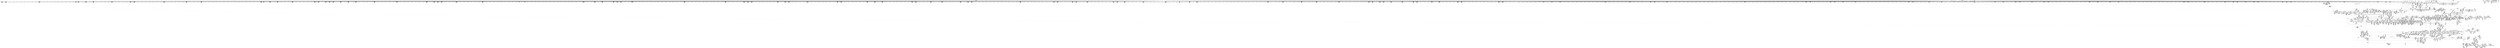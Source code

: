 digraph {
	CE0x57c7140 [shape=record,shape=Mrecord,label="{CE0x57c7140|_call_void___llvm_gcov_indirect_counter_increment(i32*___llvm_gcov_global_state_pred262,_i64**_getelementptr_inbounds_(_4_x_i64*_,_4_x_i64*_*___llvm_gcda_edge_table261,_i64_0,_i64_1)),_!dbg_!27743|security/selinux/hooks.c,3350|*SummSink*}"]
	CE0x581f890 [shape=record,shape=Mrecord,label="{CE0x581f890|__llvm_gcov_indirect_counter_increment:_tmp1|*SummSink*}"]
	CE0x5770170 [shape=record,shape=Mrecord,label="{CE0x5770170|i32_36|*Constant*|*SummSource*}"]
	CE0x578cea0 [shape=record,shape=Mrecord,label="{CE0x578cea0|i32_6|*Constant*|*SummSink*}"]
	CE0x57af420 [shape=record,shape=Mrecord,label="{CE0x57af420|cred_sid:_tmp6|security/selinux/hooks.c,197}"]
	CE0x57d4950 [shape=record,shape=Mrecord,label="{CE0x57d4950|8:_i8,_32:_%struct.inode*,_%struct.selinux_audit_data*,_128:_i32,_456:_i8*,_:_SCMRE_93,94_}"]
	CE0x5793580 [shape=record,shape=Mrecord,label="{CE0x5793580|_call_void_mcount()_#3}"]
	CE0x57a8060 [shape=record,shape=Mrecord,label="{CE0x57a8060|selinux_file_fcntl:_tmp14|security/selinux/hooks.c,3345}"]
	CE0x58ae0c0 [shape=record,shape=Mrecord,label="{CE0x58ae0c0|0:_i32,_4:_i32,_8:_i16,_12:_i32,_16:_i32,_20:_i32,_24:_i32,_56:_i8*,_:_SCMRE_906,907_}"]
	CE0x5825e60 [shape=record,shape=Mrecord,label="{CE0x5825e60|file_has_perm:_tmp24|security/selinux/hooks.c,1695|*SummSink*}"]
	CE0x579db30 [shape=record,shape=Mrecord,label="{CE0x579db30|i64*_getelementptr_inbounds_(_33_x_i64_,_33_x_i64_*___llvm_gcov_ctr260,_i64_0,_i64_8)|*Constant*|*SummSource*}"]
	CE0x578cdd0 [shape=record,shape=Mrecord,label="{CE0x578cdd0|i32_6|*Constant*|*SummSource*}"]
	CE0x57cb220 [shape=record,shape=Mrecord,label="{CE0x57cb220|GLOBAL:_file_inode|*Constant*}"]
	CE0x58211b0 [shape=record,shape=Mrecord,label="{CE0x58211b0|i64_7|*Constant*|*SummSink*}"]
	CE0x57d6130 [shape=record,shape=Mrecord,label="{CE0x57d6130|i64**_getelementptr_inbounds_(_4_x_i64*_,_4_x_i64*_*___llvm_gcda_edge_table261,_i64_0,_i64_1)|*Constant*}"]
	CE0x5888a40 [shape=record,shape=Mrecord,label="{CE0x5888a40|0:_i32,_4:_i32,_8:_i16,_12:_i32,_16:_i32,_20:_i32,_24:_i32,_56:_i8*,_:_SCMRE_163,164_}"]
	CE0x58a9620 [shape=record,shape=Mrecord,label="{CE0x58a9620|0:_i32,_4:_i32,_8:_i16,_12:_i32,_16:_i32,_20:_i32,_24:_i32,_56:_i8*,_:_SCMRE_856,864_|*MultipleSource*|*LoadInst*|include/linux/fs.h,1916|security/selinux/hooks.c,1675|Function::inode_has_perm&Arg::inode::|security/selinux/hooks.c,1611}"]
	CE0x57adca0 [shape=record,shape=Mrecord,label="{CE0x57adca0|0:_i32,_4:_i32,_8:_i16,_12:_i32,_16:_i32,_20:_i32,_24:_i32,_56:_i8*,_:_SCMRE_32,40_|*MultipleSource*|*LoadInst*|include/linux/fs.h,1916|security/selinux/hooks.c,1675|Function::inode_has_perm&Arg::inode::|security/selinux/hooks.c,1611}"]
	CE0x58839d0 [shape=record,shape=Mrecord,label="{CE0x58839d0|inode_has_perm:_bb|*SummSink*}"]
	CE0x577c670 [shape=record,shape=Mrecord,label="{CE0x577c670|selinux_file_fcntl:_tmp18|security/selinux/hooks.c,3345}"]
	CE0x583c1b0 [shape=record,shape=Mrecord,label="{CE0x583c1b0|_call_void_mcount()_#3|*SummSource*}"]
	CE0x5836990 [shape=record,shape=Mrecord,label="{CE0x5836990|_call_void_mcount()_#3|*SummSource*}"]
	CE0x581a650 [shape=record,shape=Mrecord,label="{CE0x581a650|selinux_file_fcntl:_err.0|*SummSink*}"]
	CE0x5793310 [shape=record,shape=Mrecord,label="{CE0x5793310|i64_1|*Constant*|*SummSource*}"]
	CE0x579cb40 [shape=record,shape=Mrecord,label="{CE0x579cb40|file_has_perm:_if.end|*SummSink*}"]
	CE0x580a930 [shape=record,shape=Mrecord,label="{CE0x580a930|GLOBAL:___llvm_gcov_ctr170|Global_var:__llvm_gcov_ctr170|*SummSource*}"]
	CE0x57a57d0 [shape=record,shape=Mrecord,label="{CE0x57a57d0|i8*_getelementptr_inbounds_(_25_x_i8_,_25_x_i8_*_.str3,_i32_0,_i32_0)|*Constant*}"]
	CE0x585c530 [shape=record,shape=Mrecord,label="{CE0x585c530|__validate_creds:_entry}"]
	CE0x58597b0 [shape=record,shape=Mrecord,label="{CE0x58597b0|inode_has_perm:_tmp2|*SummSink*}"]
	CE0x581b8c0 [shape=record,shape=Mrecord,label="{CE0x581b8c0|i64**_getelementptr_inbounds_(_4_x_i64*_,_4_x_i64*_*___llvm_gcda_edge_table261,_i64_0,_i64_0)|*Constant*|*SummSink*}"]
	CE0x57a9660 [shape=record,shape=Mrecord,label="{CE0x57a9660|i32_0|*Constant*|*SummSink*}"]
	CE0x589de90 [shape=record,shape=Mrecord,label="{CE0x589de90|0:_i32,_4:_i32,_8:_i16,_12:_i32,_16:_i32,_20:_i32,_24:_i32,_56:_i8*,_:_SCMRE_561,562_}"]
	CE0x58a8130 [shape=record,shape=Mrecord,label="{CE0x58a8130|0:_i32,_4:_i32,_8:_i16,_12:_i32,_16:_i32,_20:_i32,_24:_i32,_56:_i8*,_:_SCMRE_800,804_|*MultipleSource*|*LoadInst*|include/linux/fs.h,1916|security/selinux/hooks.c,1675|Function::inode_has_perm&Arg::inode::|security/selinux/hooks.c,1611}"]
	CE0x58b38a0 [shape=record,shape=Mrecord,label="{CE0x58b38a0|inode_has_perm:_tmp6|*LoadInst*|security/selinux/hooks.c,1611|*SummSink*}"]
	CE0x582f500 [shape=record,shape=Mrecord,label="{CE0x582f500|__validate_creds:_tmp1|*SummSink*}"]
	CE0x5839750 [shape=record,shape=Mrecord,label="{CE0x5839750|avc_has_perm:_ssid|Function::avc_has_perm&Arg::ssid::}"]
	CE0x57ffc40 [shape=record,shape=Mrecord,label="{CE0x57ffc40|8:_i8,_32:_%struct.inode*,_%struct.selinux_audit_data*,_128:_i32,_456:_i8*,_:_SCMRE_428,432_|*MultipleSource*|security/selinux/hooks.c,3350|Function::selinux_file_fcntl&Arg::file::}"]
	CE0x58c6170 [shape=record,shape=Mrecord,label="{CE0x58c6170|inode_has_perm:_tmp11|security/selinux/hooks.c,1612|*SummSource*}"]
	CE0x58c11e0 [shape=record,shape=Mrecord,label="{CE0x58c11e0|i1_true|*Constant*}"]
	CE0x57fb620 [shape=record,shape=Mrecord,label="{CE0x57fb620|8:_i8,_32:_%struct.inode*,_%struct.selinux_audit_data*,_128:_i32,_456:_i8*,_:_SCMRE_216,224_|*MultipleSource*|security/selinux/hooks.c,3350|Function::selinux_file_fcntl&Arg::file::}"]
	"CONST[source:0(mediator),value:2(dynamic)][purpose:{object}]"
	CE0x583c3a0 [shape=record,shape=Mrecord,label="{CE0x583c3a0|cred_sid:_tmp1|*SummSource*}"]
	CE0x5880c50 [shape=record,shape=Mrecord,label="{CE0x5880c50|i1_true|*Constant*}"]
	CE0x58c6770 [shape=record,shape=Mrecord,label="{CE0x58c6770|inode_has_perm:_tmp12|security/selinux/hooks.c,1612}"]
	CE0x57a30b0 [shape=record,shape=Mrecord,label="{CE0x57a30b0|i64*_getelementptr_inbounds_(_2_x_i64_,_2_x_i64_*___llvm_gcov_ctr98,_i64_0,_i64_0)|*Constant*|*SummSource*}"]
	CE0x57d8120 [shape=record,shape=Mrecord,label="{CE0x57d8120|file_has_perm:_sid2|security/selinux/hooks.c,1683|*SummSink*}"]
	CE0x579fd60 [shape=record,shape=Mrecord,label="{CE0x579fd60|selinux_file_fcntl:_land.lhs.true2|*SummSource*}"]
	CE0x57a5e80 [shape=record,shape=Mrecord,label="{CE0x57a5e80|i64_2|*Constant*|*SummSource*}"]
	CE0x579df40 [shape=record,shape=Mrecord,label="{CE0x579df40|i8_1|*Constant*}"]
	CE0x5889460 [shape=record,shape=Mrecord,label="{CE0x5889460|0:_i32,_4:_i32,_8:_i16,_12:_i32,_16:_i32,_20:_i32,_24:_i32,_56:_i8*,_:_SCMRE_169,170_}"]
	CE0x57d5010 [shape=record,shape=Mrecord,label="{CE0x57d5010|8:_i8,_32:_%struct.inode*,_%struct.selinux_audit_data*,_128:_i32,_456:_i8*,_:_SCMRE_97,98_}"]
	CE0x57d11a0 [shape=record,shape=Mrecord,label="{CE0x57d11a0|8:_i8,_32:_%struct.inode*,_%struct.selinux_audit_data*,_128:_i32,_456:_i8*,_:_SCMRE_60,61_}"]
	CE0x57ce1a0 [shape=record,shape=Mrecord,label="{CE0x57ce1a0|8:_i8,_32:_%struct.inode*,_%struct.selinux_audit_data*,_128:_i32,_456:_i8*,_:_SCMRE_7,8_}"]
	CE0x5794fc0 [shape=record,shape=Mrecord,label="{CE0x5794fc0|selinux_file_fcntl:_tmp6|security/selinux/hooks.c,3345|*SummSink*}"]
	CE0x57d1500 [shape=record,shape=Mrecord,label="{CE0x57d1500|8:_i8,_32:_%struct.inode*,_%struct.selinux_audit_data*,_128:_i32,_456:_i8*,_:_SCMRE_62,63_}"]
	CE0x58901b0 [shape=record,shape=Mrecord,label="{CE0x58901b0|0:_i32,_4:_i32,_8:_i16,_12:_i32,_16:_i32,_20:_i32,_24:_i32,_56:_i8*,_:_SCMRE_255,256_}"]
	CE0x5884b60 [shape=record,shape=Mrecord,label="{CE0x5884b60|_ret_i32_%tmp6,_!dbg_!27716|security/selinux/hooks.c,197}"]
	CE0x5785910 [shape=record,shape=Mrecord,label="{CE0x5785910|i64_1|*Constant*|*SummSink*}"]
	CE0x57d6d50 [shape=record,shape=Mrecord,label="{CE0x57d6d50|i64*_getelementptr_inbounds_(_33_x_i64_,_33_x_i64_*___llvm_gcov_ctr260,_i64_0,_i64_6)|*Constant*}"]
	CE0x578f6a0 [shape=record,shape=Mrecord,label="{CE0x578f6a0|_call_void_lockdep_rcu_suspicious(i8*_getelementptr_inbounds_(_25_x_i8_,_25_x_i8_*_.str3,_i32_0,_i32_0),_i32_3345,_i8*_getelementptr_inbounds_(_45_x_i8_,_45_x_i8_*_.str12,_i32_0,_i32_0))_#10,_!dbg_!27730|security/selinux/hooks.c,3345}"]
	CE0x57fbea0 [shape=record,shape=Mrecord,label="{CE0x57fbea0|8:_i8,_32:_%struct.inode*,_%struct.selinux_audit_data*,_128:_i32,_456:_i8*,_:_SCMRE_256,264_|*MultipleSource*|security/selinux/hooks.c,3350|Function::selinux_file_fcntl&Arg::file::}"]
	CE0x5843530 [shape=record,shape=Mrecord,label="{CE0x5843530|__validate_creds:_tmp8|include/linux/cred.h,175|*SummSource*}"]
	CE0x57fbaf0 [shape=record,shape=Mrecord,label="{CE0x57fbaf0|8:_i8,_32:_%struct.inode*,_%struct.selinux_audit_data*,_128:_i32,_456:_i8*,_:_SCMRE_248,256_|*MultipleSource*|security/selinux/hooks.c,3350|Function::selinux_file_fcntl&Arg::file::}"]
	CE0x581b850 [shape=record,shape=Mrecord,label="{CE0x581b850|i64**_getelementptr_inbounds_(_4_x_i64*_,_4_x_i64*_*___llvm_gcda_edge_table261,_i64_0,_i64_0)|*Constant*|*SummSource*}"]
	CE0x5855120 [shape=record,shape=Mrecord,label="{CE0x5855120|__validate_creds:_tobool|include/linux/cred.h,173}"]
	CE0x58320c0 [shape=record,shape=Mrecord,label="{CE0x58320c0|__llvm_gcov_indirect_counter_increment:_bb4|*SummSink*}"]
	CE0x580f4d0 [shape=record,shape=Mrecord,label="{CE0x580f4d0|file_has_perm:_tmp12|security/selinux/hooks.c,1688|*SummSink*}"]
	CE0x57f50e0 [shape=record,shape=Mrecord,label="{CE0x57f50e0|8:_i8,_32:_%struct.inode*,_%struct.selinux_audit_data*,_128:_i32,_456:_i8*,_:_SCMRE_157,158_}"]
	CE0x5836680 [shape=record,shape=Mrecord,label="{CE0x5836680|file_has_perm:_tmp|*SummSource*}"]
	CE0x58237f0 [shape=record,shape=Mrecord,label="{CE0x58237f0|i64*_getelementptr_inbounds_(_12_x_i64_,_12_x_i64_*___llvm_gcov_ctr170,_i64_0,_i64_9)|*Constant*|*SummSource*}"]
	CE0x57a7ff0 [shape=record,shape=Mrecord,label="{CE0x57a7ff0|selinux_file_fcntl:_tmp14|security/selinux/hooks.c,3345|*SummSource*}"]
	CE0x5808e70 [shape=record,shape=Mrecord,label="{CE0x5808e70|i64*_getelementptr_inbounds_(_33_x_i64_,_33_x_i64_*___llvm_gcov_ctr260,_i64_0,_i64_28)|*Constant*|*SummSource*}"]
	CE0x5798b80 [shape=record,shape=Mrecord,label="{CE0x5798b80|file_has_perm:_bb}"]
	CE0x57a5a90 [shape=record,shape=Mrecord,label="{CE0x57a5a90|i8*_getelementptr_inbounds_(_25_x_i8_,_25_x_i8_*_.str3,_i32_0,_i32_0)|*Constant*|*SummSink*}"]
	CE0x5800ea0 [shape=record,shape=Mrecord,label="{CE0x5800ea0|8:_i8,_32:_%struct.inode*,_%struct.selinux_audit_data*,_128:_i32,_456:_i8*,_:_SCMRE_472,480_|*MultipleSource*|security/selinux/hooks.c,3350|Function::selinux_file_fcntl&Arg::file::}"]
	CE0x57ac0a0 [shape=record,shape=Mrecord,label="{CE0x57ac0a0|file_inode:_tmp3}"]
	CE0x5806870 [shape=record,shape=Mrecord,label="{CE0x5806870|cred_sid:_bb|*SummSource*}"]
	CE0x57d1a10 [shape=record,shape=Mrecord,label="{CE0x57d1a10|8:_i8,_32:_%struct.inode*,_%struct.selinux_audit_data*,_128:_i32,_456:_i8*,_:_SCMRE_65,66_}"]
	CE0x578cb90 [shape=record,shape=Mrecord,label="{CE0x578cb90|i32_11|*Constant*|*SummSource*}"]
	CE0x57fa390 [shape=record,shape=Mrecord,label="{CE0x57fa390|8:_i8,_32:_%struct.inode*,_%struct.selinux_audit_data*,_128:_i32,_456:_i8*,_:_SCMRE_206,207_}"]
	CE0x57fc8e0 [shape=record,shape=Mrecord,label="{CE0x57fc8e0|8:_i8,_32:_%struct.inode*,_%struct.selinux_audit_data*,_128:_i32,_456:_i8*,_:_SCMRE_296,304_|*MultipleSource*|security/selinux/hooks.c,3350|Function::selinux_file_fcntl&Arg::file::}"]
	CE0x5794640 [shape=record,shape=Mrecord,label="{CE0x5794640|selinux_file_fcntl:_if.end}"]
	CE0x57da5d0 [shape=record,shape=Mrecord,label="{CE0x57da5d0|i32_5|*Constant*|*SummSource*}"]
	CE0x57a1940 [shape=record,shape=Mrecord,label="{CE0x57a1940|selinux_file_fcntl:_tmp8|security/selinux/hooks.c,3345}"]
	CE0x58aeff0 [shape=record,shape=Mrecord,label="{CE0x58aeff0|0:_i32,_4:_i32,_8:_i16,_12:_i32,_16:_i32,_20:_i32,_24:_i32,_56:_i8*,_:_SCMRE_915,916_}"]
	CE0x5794b60 [shape=record,shape=Mrecord,label="{CE0x5794b60|__validate_creds:_line|Function::__validate_creds&Arg::line::|*SummSource*}"]
	CE0x58a0560 [shape=record,shape=Mrecord,label="{CE0x58a0560|0:_i32,_4:_i32,_8:_i16,_12:_i32,_16:_i32,_20:_i32,_24:_i32,_56:_i8*,_:_SCMRE_584,585_}"]
	CE0x5896ea0 [shape=record,shape=Mrecord,label="{CE0x5896ea0|0:_i32,_4:_i32,_8:_i16,_12:_i32,_16:_i32,_20:_i32,_24:_i32,_56:_i8*,_:_SCMRE_352,360_|*MultipleSource*|*LoadInst*|include/linux/fs.h,1916|security/selinux/hooks.c,1675|Function::inode_has_perm&Arg::inode::|security/selinux/hooks.c,1611}"]
	CE0x578f340 [shape=record,shape=Mrecord,label="{CE0x578f340|selinux_file_fcntl:_tmp24|security/selinux/hooks.c,3350|*SummSink*}"]
	CE0x5807240 [shape=record,shape=Mrecord,label="{CE0x5807240|inode_has_perm:_tmp4|security/selinux/hooks.c,1609|*SummSource*}"]
	"CONST[source:0(mediator),value:2(dynamic)][purpose:{subject}]"
	CE0x58af1a0 [shape=record,shape=Mrecord,label="{CE0x58af1a0|0:_i32,_4:_i32,_8:_i16,_12:_i32,_16:_i32,_20:_i32,_24:_i32,_56:_i8*,_:_SCMRE_916,917_}"]
	CE0x584c660 [shape=record,shape=Mrecord,label="{CE0x584c660|__validate_creds:_tmp7|include/linux/cred.h,174|*SummSink*}"]
	CE0x5899d70 [shape=record,shape=Mrecord,label="{CE0x5899d70|0:_i32,_4:_i32,_8:_i16,_12:_i32,_16:_i32,_20:_i32,_24:_i32,_56:_i8*,_:_SCMRE_476,477_}"]
	CE0x57faf60 [shape=record,shape=Mrecord,label="{CE0x57faf60|8:_i8,_32:_%struct.inode*,_%struct.selinux_audit_data*,_128:_i32,_456:_i8*,_:_SCMRE_213,214_}"]
	CE0x5857bc0 [shape=record,shape=Mrecord,label="{CE0x5857bc0|GLOBAL:___llvm_gcov_ctr155|Global_var:__llvm_gcov_ctr155|*SummSink*}"]
	CE0x5807f30 [shape=record,shape=Mrecord,label="{CE0x5807f30|selinux_file_fcntl:_tmp27|security/selinux/hooks.c,3350|*SummSink*}"]
	CE0x57b1bc0 [shape=record,shape=Mrecord,label="{CE0x57b1bc0|file_inode:_tmp2}"]
	CE0x57a2420 [shape=record,shape=Mrecord,label="{CE0x57a2420|selinux_file_fcntl:_tobool9|security/selinux/hooks.c,3350}"]
	CE0x57894c0 [shape=record,shape=Mrecord,label="{CE0x57894c0|i64*_getelementptr_inbounds_(_33_x_i64_,_33_x_i64_*___llvm_gcov_ctr260,_i64_0,_i64_29)|*Constant*|*SummSource*}"]
	CE0x589a8b0 [shape=record,shape=Mrecord,label="{CE0x589a8b0|0:_i32,_4:_i32,_8:_i16,_12:_i32,_16:_i32,_20:_i32,_24:_i32,_56:_i8*,_:_SCMRE_483,484_}"]
	CE0x5850480 [shape=record,shape=Mrecord,label="{CE0x5850480|i64*_getelementptr_inbounds_(_2_x_i64_,_2_x_i64_*___llvm_gcov_ctr162,_i64_0,_i64_0)|*Constant*|*SummSink*}"]
	CE0x58a2720 [shape=record,shape=Mrecord,label="{CE0x58a2720|0:_i32,_4:_i32,_8:_i16,_12:_i32,_16:_i32,_20:_i32,_24:_i32,_56:_i8*,_:_SCMRE_604,605_}"]
	CE0x58c0f30 [shape=record,shape=Mrecord,label="{CE0x58c0f30|inode_has_perm:_and|security/selinux/hooks.c,1611}"]
	CE0x589f480 [shape=record,shape=Mrecord,label="{CE0x589f480|0:_i32,_4:_i32,_8:_i16,_12:_i32,_16:_i32,_20:_i32,_24:_i32,_56:_i8*,_:_SCMRE_574,575_}"]
	CE0x57f57a0 [shape=record,shape=Mrecord,label="{CE0x57f57a0|8:_i8,_32:_%struct.inode*,_%struct.selinux_audit_data*,_128:_i32,_456:_i8*,_:_SCMRE_161,162_}"]
	CE0x58a5b20 [shape=record,shape=Mrecord,label="{CE0x58a5b20|0:_i32,_4:_i32,_8:_i16,_12:_i32,_16:_i32,_20:_i32,_24:_i32,_56:_i8*,_:_SCMRE_680,684_|*MultipleSource*|*LoadInst*|include/linux/fs.h,1916|security/selinux/hooks.c,1675|Function::inode_has_perm&Arg::inode::|security/selinux/hooks.c,1611}"]
	CE0x57f6be0 [shape=record,shape=Mrecord,label="{CE0x57f6be0|8:_i8,_32:_%struct.inode*,_%struct.selinux_audit_data*,_128:_i32,_456:_i8*,_:_SCMRE_173,174_}"]
	CE0x583de30 [shape=record,shape=Mrecord,label="{CE0x583de30|i64*_getelementptr_inbounds_(_2_x_i64_,_2_x_i64_*___llvm_gcov_ctr162,_i64_0,_i64_1)|*Constant*}"]
	CE0x589a700 [shape=record,shape=Mrecord,label="{CE0x589a700|0:_i32,_4:_i32,_8:_i16,_12:_i32,_16:_i32,_20:_i32,_24:_i32,_56:_i8*,_:_SCMRE_482,483_}"]
	CE0x58ad190 [shape=record,shape=Mrecord,label="{CE0x58ad190|0:_i32,_4:_i32,_8:_i16,_12:_i32,_16:_i32,_20:_i32,_24:_i32,_56:_i8*,_:_SCMRE_897,898_}"]
	CE0x57804c0 [shape=record,shape=Mrecord,label="{CE0x57804c0|i64*_getelementptr_inbounds_(_33_x_i64_,_33_x_i64_*___llvm_gcov_ctr260,_i64_0,_i64_0)|*Constant*|*SummSource*}"]
	CE0x57b02c0 [shape=record,shape=Mrecord,label="{CE0x57b02c0|__llvm_gcov_indirect_counter_increment:_tmp|*SummSource*}"]
	CE0x57b13a0 [shape=record,shape=Mrecord,label="{CE0x57b13a0|i64*_getelementptr_inbounds_(_2_x_i64_,_2_x_i64_*___llvm_gcov_ctr162,_i64_0,_i64_1)|*Constant*|*SummSource*}"]
	CE0x58ae270 [shape=record,shape=Mrecord,label="{CE0x58ae270|0:_i32,_4:_i32,_8:_i16,_12:_i32,_16:_i32,_20:_i32,_24:_i32,_56:_i8*,_:_SCMRE_907,908_}"]
	CE0x579bc00 [shape=record,shape=Mrecord,label="{CE0x579bc00|0:_i32,_:_CRE_4,8_|*MultipleSource*|*LoadInst*|security/selinux/hooks.c,1674|security/selinux/hooks.c,1683|security/selinux/hooks.c,1674}"]
	CE0x58370e0 [shape=record,shape=Mrecord,label="{CE0x58370e0|i32_1|*Constant*}"]
	CE0x57da2f0 [shape=record,shape=Mrecord,label="{CE0x57da2f0|i32_38|*Constant*|*SummSource*}"]
	CE0x57f6a30 [shape=record,shape=Mrecord,label="{CE0x57f6a30|8:_i8,_32:_%struct.inode*,_%struct.selinux_audit_data*,_128:_i32,_456:_i8*,_:_SCMRE_172,173_}"]
	CE0x58b2020 [shape=record,shape=Mrecord,label="{CE0x58b2020|0:_i32,_4:_i32,_8:_i16,_12:_i32,_16:_i32,_20:_i32,_24:_i32,_56:_i8*,_:_SCMRE_977,978_}"]
	CE0x57d31b0 [shape=record,shape=Mrecord,label="{CE0x57d31b0|8:_i8,_32:_%struct.inode*,_%struct.selinux_audit_data*,_128:_i32,_456:_i8*,_:_SCMRE_79,80_}"]
	CE0x588a540 [shape=record,shape=Mrecord,label="{CE0x588a540|0:_i32,_4:_i32,_8:_i16,_12:_i32,_16:_i32,_20:_i32,_24:_i32,_56:_i8*,_:_SCMRE_179,180_}"]
	CE0x57c91f0 [shape=record,shape=Mrecord,label="{CE0x57c91f0|inode_has_perm:_if.end}"]
	CE0x58493c0 [shape=record,shape=Mrecord,label="{CE0x58493c0|inode_has_perm:_sclass|security/selinux/hooks.c,1617|*SummSource*}"]
	CE0x5792170 [shape=record,shape=Mrecord,label="{CE0x5792170|GLOBAL:_file_has_perm|*Constant*|*SummSource*}"]
	CE0x58844e0 [shape=record,shape=Mrecord,label="{CE0x58844e0|__validate_creds:_conv|include/linux/cred.h,173|*SummSource*}"]
	CE0x58964d0 [shape=record,shape=Mrecord,label="{CE0x58964d0|0:_i32,_4:_i32,_8:_i16,_12:_i32,_16:_i32,_20:_i32,_24:_i32,_56:_i8*,_:_SCMRE_328,336_|*MultipleSource*|*LoadInst*|include/linux/fs.h,1916|security/selinux/hooks.c,1675|Function::inode_has_perm&Arg::inode::|security/selinux/hooks.c,1611}"]
	CE0x583ad20 [shape=record,shape=Mrecord,label="{CE0x583ad20|avc_has_perm:_auditdata|Function::avc_has_perm&Arg::auditdata::|*SummSink*}"]
	CE0x5831710 [shape=record,shape=Mrecord,label="{CE0x5831710|file_inode:_tmp|*SummSource*}"]
	CE0x585e020 [shape=record,shape=Mrecord,label="{CE0x585e020|i8*_getelementptr_inbounds_(_25_x_i8_,_25_x_i8_*_.str3,_i32_0,_i32_0)|*Constant*}"]
	CE0x5800980 [shape=record,shape=Mrecord,label="{CE0x5800980|8:_i8,_32:_%struct.inode*,_%struct.selinux_audit_data*,_128:_i32,_456:_i8*,_:_SCMRE_456,464_|*MultipleSource*|security/selinux/hooks.c,3350|Function::selinux_file_fcntl&Arg::file::}"]
	CE0x57aa780 [shape=record,shape=Mrecord,label="{CE0x57aa780|selinux_file_fcntl:_tmp15|security/selinux/hooks.c,3345|*SummSink*}"]
	CE0x57f4510 [shape=record,shape=Mrecord,label="{CE0x57f4510|8:_i8,_32:_%struct.inode*,_%struct.selinux_audit_data*,_128:_i32,_456:_i8*,_:_SCMRE_150,151_}"]
	CE0x587e300 [shape=record,shape=Mrecord,label="{CE0x587e300|inode_has_perm:_tmp6|*LoadInst*|security/selinux/hooks.c,1611}"]
	CE0x577c960 [shape=record,shape=Mrecord,label="{CE0x577c960|selinux_file_fcntl:_tmp18|security/selinux/hooks.c,3345|*SummSink*}"]
	CE0x578f190 [shape=record,shape=Mrecord,label="{CE0x578f190|selinux_file_fcntl:_tmp24|security/selinux/hooks.c,3350|*SummSource*}"]
	CE0x588a390 [shape=record,shape=Mrecord,label="{CE0x588a390|0:_i32,_4:_i32,_8:_i16,_12:_i32,_16:_i32,_20:_i32,_24:_i32,_56:_i8*,_:_SCMRE_178,179_}"]
	CE0x584eff0 [shape=record,shape=Mrecord,label="{CE0x584eff0|file_has_perm:_rc.1|*SummSource*}"]
	CE0x57ca900 [shape=record,shape=Mrecord,label="{CE0x57ca900|file_inode:_f|Function::file_inode&Arg::f::|*SummSink*}"]
	CE0x58835c0 [shape=record,shape=Mrecord,label="{CE0x58835c0|i32_0|*Constant*}"]
	CE0x58a5860 [shape=record,shape=Mrecord,label="{CE0x58a5860|0:_i32,_4:_i32,_8:_i16,_12:_i32,_16:_i32,_20:_i32,_24:_i32,_56:_i8*,_:_SCMRE_672,680_|*MultipleSource*|*LoadInst*|include/linux/fs.h,1916|security/selinux/hooks.c,1675|Function::inode_has_perm&Arg::inode::|security/selinux/hooks.c,1611}"]
	CE0x57919c0 [shape=record,shape=Mrecord,label="{CE0x57919c0|selinux_file_fcntl:_tmp13|security/selinux/hooks.c,3345|*SummSource*}"]
	CE0x5804de0 [shape=record,shape=Mrecord,label="{CE0x5804de0|i64_1024|*Constant*}"]
	CE0x58a39b0 [shape=record,shape=Mrecord,label="{CE0x58a39b0|0:_i32,_4:_i32,_8:_i16,_12:_i32,_16:_i32,_20:_i32,_24:_i32,_56:_i8*,_:_SCMRE_615,616_}"]
	CE0x588f280 [shape=record,shape=Mrecord,label="{CE0x588f280|0:_i32,_4:_i32,_8:_i16,_12:_i32,_16:_i32,_20:_i32,_24:_i32,_56:_i8*,_:_SCMRE_246,247_}"]
	CE0x5771240 [shape=record,shape=Mrecord,label="{CE0x5771240|selinux_file_fcntl:_sw.epilog|*SummSource*}"]
	CE0x5789350 [shape=record,shape=Mrecord,label="{CE0x5789350|i64*_getelementptr_inbounds_(_33_x_i64_,_33_x_i64_*___llvm_gcov_ctr260,_i64_0,_i64_29)|*Constant*}"]
	CE0x58a3d10 [shape=record,shape=Mrecord,label="{CE0x58a3d10|0:_i32,_4:_i32,_8:_i16,_12:_i32,_16:_i32,_20:_i32,_24:_i32,_56:_i8*,_:_SCMRE_617,618_}"]
	CE0x58c4a70 [shape=record,shape=Mrecord,label="{CE0x58c4a70|inode_has_perm:_tmp8|security/selinux/hooks.c,1611|*SummSource*}"]
	CE0x57f4a20 [shape=record,shape=Mrecord,label="{CE0x57f4a20|8:_i8,_32:_%struct.inode*,_%struct.selinux_audit_data*,_128:_i32,_456:_i8*,_:_SCMRE_153,154_}"]
	CE0x5892370 [shape=record,shape=Mrecord,label="{CE0x5892370|0:_i32,_4:_i32,_8:_i16,_12:_i32,_16:_i32,_20:_i32,_24:_i32,_56:_i8*,_:_SCMRE_275,276_}"]
	CE0x5823c10 [shape=record,shape=Mrecord,label="{CE0x5823c10|inode_has_perm:_inode|Function::inode_has_perm&Arg::inode::}"]
	CE0x585d6a0 [shape=record,shape=Mrecord,label="{CE0x585d6a0|inode_has_perm:_i_flags|security/selinux/hooks.c,1611|*SummSource*}"]
	CE0x58ace30 [shape=record,shape=Mrecord,label="{CE0x58ace30|0:_i32,_4:_i32,_8:_i16,_12:_i32,_16:_i32,_20:_i32,_24:_i32,_56:_i8*,_:_SCMRE_895,896_}"]
	CE0x581be70 [shape=record,shape=Mrecord,label="{CE0x581be70|selinux_file_fcntl:_tmp37|security/selinux/hooks.c,3379|*SummSource*}"]
	CE0x5896030 [shape=record,shape=Mrecord,label="{CE0x5896030|0:_i32,_4:_i32,_8:_i16,_12:_i32,_16:_i32,_20:_i32,_24:_i32,_56:_i8*,_:_SCMRE_311,312_}"]
	CE0x57d6250 [shape=record,shape=Mrecord,label="{CE0x57d6250|__llvm_gcov_indirect_counter_increment:_counters|Function::__llvm_gcov_indirect_counter_increment&Arg::counters::|*SummSource*}"]
	CE0x57ab580 [shape=record,shape=Mrecord,label="{CE0x57ab580|__llvm_gcov_indirect_counter_increment:_tmp6}"]
	CE0x57f7b10 [shape=record,shape=Mrecord,label="{CE0x57f7b10|8:_i8,_32:_%struct.inode*,_%struct.selinux_audit_data*,_128:_i32,_456:_i8*,_:_SCMRE_182,183_}"]
	CE0x58ad340 [shape=record,shape=Mrecord,label="{CE0x58ad340|0:_i32,_4:_i32,_8:_i16,_12:_i32,_16:_i32,_20:_i32,_24:_i32,_56:_i8*,_:_SCMRE_898,899_}"]
	CE0x58af6b0 [shape=record,shape=Mrecord,label="{CE0x58af6b0|0:_i32,_4:_i32,_8:_i16,_12:_i32,_16:_i32,_20:_i32,_24:_i32,_56:_i8*,_:_SCMRE_919,920_}"]
	CE0x5831f50 [shape=record,shape=Mrecord,label="{CE0x5831f50|%struct.task_struct*_(%struct.task_struct**)*_asm_movq_%gs:$_1:P_,$0_,_r,im,_dirflag_,_fpsr_,_flags_|*SummSink*}"]
	CE0x57eec40 [shape=record,shape=Mrecord,label="{CE0x57eec40|i32_2|*Constant*|*SummSink*}"]
	CE0x5847d40 [shape=record,shape=Mrecord,label="{CE0x5847d40|i32_3|*Constant*}"]
	CE0x58aeae0 [shape=record,shape=Mrecord,label="{CE0x58aeae0|0:_i32,_4:_i32,_8:_i16,_12:_i32,_16:_i32,_20:_i32,_24:_i32,_56:_i8*,_:_SCMRE_912,913_}"]
	CE0x58c2df0 [shape=record,shape=Mrecord,label="{CE0x58c2df0|GLOBAL:_llvm.expect.i64|*Constant*|*SummSink*}"]
	CE0x5805ae0 [shape=record,shape=Mrecord,label="{CE0x5805ae0|i64_27|*Constant*}"]
	CE0x58ac0b0 [shape=record,shape=Mrecord,label="{CE0x58ac0b0|0:_i32,_4:_i32,_8:_i16,_12:_i32,_16:_i32,_20:_i32,_24:_i32,_56:_i8*,_:_SCMRE_887,888_}"]
	CE0x5824ab0 [shape=record,shape=Mrecord,label="{CE0x5824ab0|_ret_i32_%retval.0,_!dbg_!27739|security/selinux/hooks.c,1618}"]
	CE0x57d8190 [shape=record,shape=Mrecord,label="{CE0x57d8190|file_has_perm:_path|security/selinux/hooks.c,1681}"]
	CE0x5806990 [shape=record,shape=Mrecord,label="{CE0x5806990|cred_sid:_bb|*SummSink*}"]
	CE0x58af350 [shape=record,shape=Mrecord,label="{CE0x58af350|0:_i32,_4:_i32,_8:_i16,_12:_i32,_16:_i32,_20:_i32,_24:_i32,_56:_i8*,_:_SCMRE_917,918_}"]
	CE0x5886fa0 [shape=record,shape=Mrecord,label="{CE0x5886fa0|0:_i32,_4:_i32,_8:_i16,_12:_i32,_16:_i32,_20:_i32,_24:_i32,_56:_i8*,_:_SCMRE_145,146_}"]
	CE0x57cad20 [shape=record,shape=Mrecord,label="{CE0x57cad20|inode_has_perm:_if.end|*SummSink*}"]
	CE0x589edc0 [shape=record,shape=Mrecord,label="{CE0x589edc0|0:_i32,_4:_i32,_8:_i16,_12:_i32,_16:_i32,_20:_i32,_24:_i32,_56:_i8*,_:_SCMRE_570,571_}"]
	CE0x582d1e0 [shape=record,shape=Mrecord,label="{CE0x582d1e0|file_has_perm:_call4|security/selinux/hooks.c,1684|*SummSource*}"]
	CE0x58316a0 [shape=record,shape=Mrecord,label="{CE0x58316a0|COLLAPSED:_GCMRE___llvm_gcov_ctr162_internal_global_2_x_i64_zeroinitializer:_elem_0:default:}"]
	CE0x5889e80 [shape=record,shape=Mrecord,label="{CE0x5889e80|0:_i32,_4:_i32,_8:_i16,_12:_i32,_16:_i32,_20:_i32,_24:_i32,_56:_i8*,_:_SCMRE_175,176_}"]
	CE0x581fce0 [shape=record,shape=Mrecord,label="{CE0x581fce0|file_has_perm:_tmp19|security/selinux/hooks.c,1690}"]
	CE0x58480a0 [shape=record,shape=Mrecord,label="{CE0x58480a0|inode_has_perm:_sid3|security/selinux/hooks.c,1617|*SummSink*}"]
	CE0x576f390 [shape=record,shape=Mrecord,label="{CE0x576f390|GLOBAL:_selinux_file_fcntl.__warned|Global_var:selinux_file_fcntl.__warned|*SummSink*}"]
	CE0x588a030 [shape=record,shape=Mrecord,label="{CE0x588a030|0:_i32,_4:_i32,_8:_i16,_12:_i32,_16:_i32,_20:_i32,_24:_i32,_56:_i8*,_:_SCMRE_176,177_}"]
	CE0x58254c0 [shape=record,shape=Mrecord,label="{CE0x58254c0|file_has_perm:_rc.0|*SummSource*}"]
	CE0x5790d50 [shape=record,shape=Mrecord,label="{CE0x5790d50|get_current:_tmp1|*SummSource*}"]
	CE0x580a150 [shape=record,shape=Mrecord,label="{CE0x580a150|i64_24|*Constant*}"]
	CE0x57da220 [shape=record,shape=Mrecord,label="{CE0x57da220|i32_38|*Constant*}"]
	CE0x58acfe0 [shape=record,shape=Mrecord,label="{CE0x58acfe0|0:_i32,_4:_i32,_8:_i16,_12:_i32,_16:_i32,_20:_i32,_24:_i32,_56:_i8*,_:_SCMRE_896,897_}"]
	CE0x58199b0 [shape=record,shape=Mrecord,label="{CE0x58199b0|selinux_file_fcntl:_call16|security/selinux/hooks.c,3375|*SummSource*}"]
	CE0x58adf10 [shape=record,shape=Mrecord,label="{CE0x58adf10|0:_i32,_4:_i32,_8:_i16,_12:_i32,_16:_i32,_20:_i32,_24:_i32,_56:_i8*,_:_SCMRE_905,906_}"]
	CE0x57cf0d0 [shape=record,shape=Mrecord,label="{CE0x57cf0d0|8:_i8,_32:_%struct.inode*,_%struct.selinux_audit_data*,_128:_i32,_456:_i8*,_:_SCMRE_32,40_|*MultipleSource*|security/selinux/hooks.c,3350|Function::selinux_file_fcntl&Arg::file::}"]
	CE0x57b0000 [shape=record,shape=Mrecord,label="{CE0x57b0000|file_has_perm:_u|security/selinux/hooks.c,1681}"]
	CE0x57d3f30 [shape=record,shape=Mrecord,label="{CE0x57d3f30|8:_i8,_32:_%struct.inode*,_%struct.selinux_audit_data*,_128:_i32,_456:_i8*,_:_SCMRE_87,88_}"]
	CE0x58b3db0 [shape=record,shape=Mrecord,label="{CE0x58b3db0|i32_512|*Constant*|*SummSink*}"]
	CE0x58a4730 [shape=record,shape=Mrecord,label="{CE0x58a4730|0:_i32,_4:_i32,_8:_i16,_12:_i32,_16:_i32,_20:_i32,_24:_i32,_56:_i8*,_:_SCMRE_623,624_}"]
	CE0x588dc50 [shape=record,shape=Mrecord,label="{CE0x588dc50|0:_i32,_4:_i32,_8:_i16,_12:_i32,_16:_i32,_20:_i32,_24:_i32,_56:_i8*,_:_SCMRE_208,210_|*MultipleSource*|*LoadInst*|include/linux/fs.h,1916|security/selinux/hooks.c,1675|Function::inode_has_perm&Arg::inode::|security/selinux/hooks.c,1611}"]
	CE0x5831930 [shape=record,shape=Mrecord,label="{CE0x5831930|_ret_i32_%tmp6,_!dbg_!27716|security/selinux/hooks.c,197|*SummSource*}"]
	CE0x58ab330 [shape=record,shape=Mrecord,label="{CE0x58ab330|0:_i32,_4:_i32,_8:_i16,_12:_i32,_16:_i32,_20:_i32,_24:_i32,_56:_i8*,_:_SCMRE_879,880_}"]
	CE0x58ac260 [shape=record,shape=Mrecord,label="{CE0x58ac260|0:_i32,_4:_i32,_8:_i16,_12:_i32,_16:_i32,_20:_i32,_24:_i32,_56:_i8*,_:_SCMRE_888,889_}"]
	CE0x57d51b0 [shape=record,shape=Mrecord,label="{CE0x57d51b0|i64_16|*Constant*|*SummSink*}"]
	CE0x5848030 [shape=record,shape=Mrecord,label="{CE0x5848030|inode_has_perm:_sclass|security/selinux/hooks.c,1617|*SummSink*}"]
	CE0x5809180 [shape=record,shape=Mrecord,label="{CE0x5809180|selinux_file_fcntl:_tmp30|security/selinux/hooks.c,3351|*SummSink*}"]
	CE0x57986c0 [shape=record,shape=Mrecord,label="{CE0x57986c0|cred_sid:_tmp3}"]
	CE0x5893960 [shape=record,shape=Mrecord,label="{CE0x5893960|0:_i32,_4:_i32,_8:_i16,_12:_i32,_16:_i32,_20:_i32,_24:_i32,_56:_i8*,_:_SCMRE_288,289_}"]
	CE0x5856ba0 [shape=record,shape=Mrecord,label="{CE0x5856ba0|__validate_creds:_tmp2|include/linux/cred.h,173}"]
	CE0x5813690 [shape=record,shape=Mrecord,label="{CE0x5813690|i64*_getelementptr_inbounds_(_12_x_i64_,_12_x_i64_*___llvm_gcov_ctr170,_i64_0,_i64_5)|*Constant*|*SummSource*}"]
	CE0x582dbc0 [shape=record,shape=Mrecord,label="{CE0x582dbc0|avc_has_perm:_tclass|Function::avc_has_perm&Arg::tclass::|*SummSource*}"]
	CE0x58a7c20 [shape=record,shape=Mrecord,label="{CE0x58a7c20|0:_i32,_4:_i32,_8:_i16,_12:_i32,_16:_i32,_20:_i32,_24:_i32,_56:_i8*,_:_SCMRE_776,792_|*MultipleSource*|*LoadInst*|include/linux/fs.h,1916|security/selinux/hooks.c,1675|Function::inode_has_perm&Arg::inode::|security/selinux/hooks.c,1611}"]
	CE0x57700a0 [shape=record,shape=Mrecord,label="{CE0x57700a0|i32_36|*Constant*}"]
	CE0x583aeb0 [shape=record,shape=Mrecord,label="{CE0x583aeb0|_ret_i32_%retval.0,_!dbg_!27728|security/selinux/avc.c,775|*SummSource*}"]
	CE0x57d3a20 [shape=record,shape=Mrecord,label="{CE0x57d3a20|8:_i8,_32:_%struct.inode*,_%struct.selinux_audit_data*,_128:_i32,_456:_i8*,_:_SCMRE_84,85_}"]
	CE0x57ffed0 [shape=record,shape=Mrecord,label="{CE0x57ffed0|8:_i8,_32:_%struct.inode*,_%struct.selinux_audit_data*,_128:_i32,_456:_i8*,_:_SCMRE_432,436_|*MultipleSource*|security/selinux/hooks.c,3350|Function::selinux_file_fcntl&Arg::file::}"]
	CE0x57a8fc0 [shape=record,shape=Mrecord,label="{CE0x57a8fc0|selinux_file_fcntl:_tmp8|security/selinux/hooks.c,3345|*SummSource*}"]
	CE0x5887b20 [shape=record,shape=Mrecord,label="{CE0x5887b20|0:_i32,_4:_i32,_8:_i16,_12:_i32,_16:_i32,_20:_i32,_24:_i32,_56:_i8*,_:_SCMRE_153,154_}"]
	CE0x58ad4f0 [shape=record,shape=Mrecord,label="{CE0x58ad4f0|0:_i32,_4:_i32,_8:_i16,_12:_i32,_16:_i32,_20:_i32,_24:_i32,_56:_i8*,_:_SCMRE_899,900_}"]
	CE0x57b9ab0 [shape=record,shape=Mrecord,label="{CE0x57b9ab0|i64*_getelementptr_inbounds_(_33_x_i64_,_33_x_i64_*___llvm_gcov_ctr260,_i64_0,_i64_6)|*Constant*|*SummSource*}"]
	CE0x58ad6a0 [shape=record,shape=Mrecord,label="{CE0x58ad6a0|0:_i32,_4:_i32,_8:_i16,_12:_i32,_16:_i32,_20:_i32,_24:_i32,_56:_i8*,_:_SCMRE_900,901_}"]
	CE0x57fd8b0 [shape=record,shape=Mrecord,label="{CE0x57fd8b0|8:_i8,_32:_%struct.inode*,_%struct.selinux_audit_data*,_128:_i32,_456:_i8*,_:_SCMRE_328,336_|*MultipleSource*|security/selinux/hooks.c,3350|Function::selinux_file_fcntl&Arg::file::}"]
	CE0x5856d80 [shape=record,shape=Mrecord,label="{CE0x5856d80|__validate_creds:_tmp2|include/linux/cred.h,173|*SummSink*}"]
	CE0x5843990 [shape=record,shape=Mrecord,label="{CE0x5843990|cred_sid:_bb}"]
	CE0x588fe50 [shape=record,shape=Mrecord,label="{CE0x588fe50|0:_i32,_4:_i32,_8:_i16,_12:_i32,_16:_i32,_20:_i32,_24:_i32,_56:_i8*,_:_SCMRE_253,254_}"]
	CE0x5884f40 [shape=record,shape=Mrecord,label="{CE0x5884f40|inode_has_perm:_i_security|security/selinux/hooks.c,1615}"]
	CE0x582eab0 [shape=record,shape=Mrecord,label="{CE0x582eab0|__llvm_gcov_indirect_counter_increment:_counter}"]
	CE0x58a60a0 [shape=record,shape=Mrecord,label="{CE0x58a60a0|0:_i32,_4:_i32,_8:_i16,_12:_i32,_16:_i32,_20:_i32,_24:_i32,_56:_i8*,_:_SCMRE_688,692_|*MultipleSource*|*LoadInst*|include/linux/fs.h,1916|security/selinux/hooks.c,1675|Function::inode_has_perm&Arg::inode::|security/selinux/hooks.c,1611}"]
	CE0x5880ac0 [shape=record,shape=Mrecord,label="{CE0x5880ac0|i64*_getelementptr_inbounds_(_8_x_i64_,_8_x_i64_*___llvm_gcov_ctr154,_i64_0,_i64_1)|*Constant*|*SummSource*}"]
	CE0x5815d30 [shape=record,shape=Mrecord,label="{CE0x5815d30|i64**_getelementptr_inbounds_(_4_x_i64*_,_4_x_i64*_*___llvm_gcda_edge_table261,_i64_0,_i64_2)|*Constant*|*SummSource*}"]
	CE0x5801650 [shape=record,shape=Mrecord,label="{CE0x5801650|8:_i8,_32:_%struct.inode*,_%struct.selinux_audit_data*,_128:_i32,_456:_i8*,_:_SCMRE_496,504_|*MultipleSource*|security/selinux/hooks.c,3350|Function::selinux_file_fcntl&Arg::file::}"]
	CE0x58a03b0 [shape=record,shape=Mrecord,label="{CE0x58a03b0|0:_i32,_4:_i32,_8:_i16,_12:_i32,_16:_i32,_20:_i32,_24:_i32,_56:_i8*,_:_SCMRE_583,584_}"]
	CE0x57c90c0 [shape=record,shape=Mrecord,label="{CE0x57c90c0|inode_has_perm:_return|*SummSink*}"]
	CE0x5819940 [shape=record,shape=Mrecord,label="{CE0x5819940|i32_64|*Constant*}"]
	CE0x58ab9f0 [shape=record,shape=Mrecord,label="{CE0x58ab9f0|0:_i32,_4:_i32,_8:_i16,_12:_i32,_16:_i32,_20:_i32,_24:_i32,_56:_i8*,_:_SCMRE_883,884_}"]
	CE0x5826be0 [shape=record,shape=Mrecord,label="{CE0x5826be0|file_has_perm:_call9|security/selinux/hooks.c,1695|*SummSink*}"]
	CE0x58937b0 [shape=record,shape=Mrecord,label="{CE0x58937b0|0:_i32,_4:_i32,_8:_i16,_12:_i32,_16:_i32,_20:_i32,_24:_i32,_56:_i8*,_:_SCMRE_287,288_}"]
	CE0x58a7120 [shape=record,shape=Mrecord,label="{CE0x58a7120|0:_i32,_4:_i32,_8:_i16,_12:_i32,_16:_i32,_20:_i32,_24:_i32,_56:_i8*,_:_SCMRE_744,752_|*MultipleSource*|*LoadInst*|include/linux/fs.h,1916|security/selinux/hooks.c,1675|Function::inode_has_perm&Arg::inode::|security/selinux/hooks.c,1611}"]
	CE0x5895e80 [shape=record,shape=Mrecord,label="{CE0x5895e80|0:_i32,_4:_i32,_8:_i16,_12:_i32,_16:_i32,_20:_i32,_24:_i32,_56:_i8*,_:_SCMRE_310,311_}"]
	CE0x5799780 [shape=record,shape=Mrecord,label="{CE0x5799780|file_has_perm:_tmp3|security/selinux/hooks.c,1674}"]
	CE0x58946e0 [shape=record,shape=Mrecord,label="{CE0x58946e0|0:_i32,_4:_i32,_8:_i16,_12:_i32,_16:_i32,_20:_i32,_24:_i32,_56:_i8*,_:_SCMRE_296,297_}"]
	CE0x58050e0 [shape=record,shape=Mrecord,label="{CE0x58050e0|i64_1024|*Constant*|*SummSource*}"]
	CE0x57b8e70 [shape=record,shape=Mrecord,label="{CE0x57b8e70|i64_4|*Constant*|*SummSource*}"]
	CE0x57f92b0 [shape=record,shape=Mrecord,label="{CE0x57f92b0|8:_i8,_32:_%struct.inode*,_%struct.selinux_audit_data*,_128:_i32,_456:_i8*,_:_SCMRE_196,197_}"]
	CE0x57f8a40 [shape=record,shape=Mrecord,label="{CE0x57f8a40|8:_i8,_32:_%struct.inode*,_%struct.selinux_audit_data*,_128:_i32,_456:_i8*,_:_SCMRE_191,192_}"]
	CE0x5790100 [shape=record,shape=Mrecord,label="{CE0x5790100|get_current:_tmp|*SummSink*}"]
	CE0x589fea0 [shape=record,shape=Mrecord,label="{CE0x589fea0|0:_i32,_4:_i32,_8:_i16,_12:_i32,_16:_i32,_20:_i32,_24:_i32,_56:_i8*,_:_SCMRE_580,581_}"]
	CE0x5785980 [shape=record,shape=Mrecord,label="{CE0x5785980|selinux_file_fcntl:_tmp1|*SummSink*}"]
	CE0x584f160 [shape=record,shape=Mrecord,label="{CE0x584f160|file_has_perm:_rc.1|*SummSink*}"]
	CE0x57a7450 [shape=record,shape=Mrecord,label="{CE0x57a7450|i64*_getelementptr_inbounds_(_33_x_i64_,_33_x_i64_*___llvm_gcov_ctr260,_i64_0,_i64_1)|*Constant*}"]
	CE0x58c3470 [shape=record,shape=Mrecord,label="{CE0x58c3470|inode_has_perm:_expval|security/selinux/hooks.c,1611|*SummSource*}"]
	CE0x579c140 [shape=record,shape=Mrecord,label="{CE0x579c140|_call_void_mcount()_#3|*SummSink*}"]
	CE0x581dc20 [shape=record,shape=Mrecord,label="{CE0x581dc20|__llvm_gcov_indirect_counter_increment:_tmp1|*SummSource*}"]
	CE0x580c3b0 [shape=record,shape=Mrecord,label="{CE0x580c3b0|selinux_file_fcntl:_and8|security/selinux/hooks.c,3350|*SummSource*}"]
	CE0x5770af0 [shape=record,shape=Mrecord,label="{CE0x5770af0|i32_37|*Constant*|*SummSource*}"]
	CE0x57fb110 [shape=record,shape=Mrecord,label="{CE0x57fb110|8:_i8,_32:_%struct.inode*,_%struct.selinux_audit_data*,_128:_i32,_456:_i8*,_:_SCMRE_214,215_}"]
	CE0x58ad850 [shape=record,shape=Mrecord,label="{CE0x58ad850|0:_i32,_4:_i32,_8:_i16,_12:_i32,_16:_i32,_20:_i32,_24:_i32,_56:_i8*,_:_SCMRE_901,902_}"]
	CE0x588bb30 [shape=record,shape=Mrecord,label="{CE0x588bb30|0:_i32,_4:_i32,_8:_i16,_12:_i32,_16:_i32,_20:_i32,_24:_i32,_56:_i8*,_:_SCMRE_192,193_}"]
	CE0x5790a40 [shape=record,shape=Mrecord,label="{CE0x5790a40|selinux_file_fcntl:_tmp2|*SummSink*}"]
	CE0x5817170 [shape=record,shape=Mrecord,label="{CE0x5817170|selinux_file_fcntl:_call14|security/selinux/hooks.c,3362|*SummSink*}"]
	CE0x58a52e0 [shape=record,shape=Mrecord,label="{CE0x58a52e0|0:_i32,_4:_i32,_8:_i16,_12:_i32,_16:_i32,_20:_i32,_24:_i32,_56:_i8*,_:_SCMRE_656,664_|*MultipleSource*|*LoadInst*|include/linux/fs.h,1916|security/selinux/hooks.c,1675|Function::inode_has_perm&Arg::inode::|security/selinux/hooks.c,1611}"]
	CE0x5856440 [shape=record,shape=Mrecord,label="{CE0x5856440|__validate_creds:_tobool|include/linux/cred.h,173|*SummSink*}"]
	CE0x57f42d0 [shape=record,shape=Mrecord,label="{CE0x57f42d0|8:_i8,_32:_%struct.inode*,_%struct.selinux_audit_data*,_128:_i32,_456:_i8*,_:_SCMRE_148,149_}"]
	CE0x5858d00 [shape=record,shape=Mrecord,label="{CE0x5858d00|__validate_creds:_cred|Function::__validate_creds&Arg::cred::|*SummSource*}"]
	CE0x5894020 [shape=record,shape=Mrecord,label="{CE0x5894020|0:_i32,_4:_i32,_8:_i16,_12:_i32,_16:_i32,_20:_i32,_24:_i32,_56:_i8*,_:_SCMRE_292,293_}"]
	CE0x5809780 [shape=record,shape=Mrecord,label="{CE0x5809780|i64_25|*Constant*}"]
	CE0x57f0390 [shape=record,shape=Mrecord,label="{CE0x57f0390|8:_i8,_32:_%struct.inode*,_%struct.selinux_audit_data*,_128:_i32,_456:_i8*,_:_SCMRE_100,101_}"]
	CE0x58c27c0 [shape=record,shape=Mrecord,label="{CE0x58c27c0|inode_has_perm:_conv|security/selinux/hooks.c,1611|*SummSource*}"]
	CE0x583a360 [shape=record,shape=Mrecord,label="{CE0x583a360|avc_has_perm:_tclass|Function::avc_has_perm&Arg::tclass::|*SummSink*}"]
	CE0x58c4ef0 [shape=record,shape=Mrecord,label="{CE0x58c4ef0|inode_has_perm:_tmp9|security/selinux/hooks.c,1611}"]
	CE0x5818d40 [shape=record,shape=Mrecord,label="{CE0x5818d40|selinux_file_fcntl:_tmp35|security/selinux/hooks.c,3375|*SummSink*}"]
	CE0x581c200 [shape=record,shape=Mrecord,label="{CE0x581c200|_ret_i32_%err.0,_!dbg_!27765|security/selinux/hooks.c,3379}"]
	CE0x5796f50 [shape=record,shape=Mrecord,label="{CE0x5796f50|i32_-1|*Constant*|*SummSource*}"]
	CE0x57d2790 [shape=record,shape=Mrecord,label="{CE0x57d2790|8:_i8,_32:_%struct.inode*,_%struct.selinux_audit_data*,_128:_i32,_456:_i8*,_:_SCMRE_73,74_}"]
	CE0x58910e0 [shape=record,shape=Mrecord,label="{CE0x58910e0|0:_i32,_4:_i32,_8:_i16,_12:_i32,_16:_i32,_20:_i32,_24:_i32,_56:_i8*,_:_SCMRE_264,265_}"]
	CE0x57890c0 [shape=record,shape=Mrecord,label="{CE0x57890c0|_call_void___llvm_gcov_indirect_counter_increment(i32*___llvm_gcov_global_state_pred262,_i64**_getelementptr_inbounds_(_4_x_i64*_,_4_x_i64*_*___llvm_gcda_edge_table261,_i64_0,_i64_2)),_!dbg_!27758|security/selinux/hooks.c,3362}"]
	CE0x58227d0 [shape=record,shape=Mrecord,label="{CE0x58227d0|file_has_perm:_tmp21|security/selinux/hooks.c,1694|*SummSource*}"]
	CE0x5813240 [shape=record,shape=Mrecord,label="{CE0x5813240|file_has_perm:_tmp15|security/selinux/hooks.c,1688|*SummSink*}"]
	CE0x5886e30 [shape=record,shape=Mrecord,label="{CE0x5886e30|0:_i32,_4:_i32,_8:_i16,_12:_i32,_16:_i32,_20:_i32,_24:_i32,_56:_i8*,_:_SCMRE_144,145_}"]
	CE0x5890f30 [shape=record,shape=Mrecord,label="{CE0x5890f30|0:_i32,_4:_i32,_8:_i16,_12:_i32,_16:_i32,_20:_i32,_24:_i32,_56:_i8*,_:_SCMRE_263,264_}"]
	CE0x57f66d0 [shape=record,shape=Mrecord,label="{CE0x57f66d0|8:_i8,_32:_%struct.inode*,_%struct.selinux_audit_data*,_128:_i32,_456:_i8*,_:_SCMRE_170,171_}"]
	CE0x57ac3e0 [shape=record,shape=Mrecord,label="{CE0x57ac3e0|_ret_%struct.inode*_%tmp4,_!dbg_!27713|include/linux/fs.h,1916|*SummSource*}"]
	CE0x5837250 [shape=record,shape=Mrecord,label="{CE0x5837250|cred_sid:_security|security/selinux/hooks.c,196|*SummSink*}"]
	CE0x5884dd0 [shape=record,shape=Mrecord,label="{CE0x5884dd0|i32_10|*Constant*}"]
	CE0x5891b00 [shape=record,shape=Mrecord,label="{CE0x5891b00|0:_i32,_4:_i32,_8:_i16,_12:_i32,_16:_i32,_20:_i32,_24:_i32,_56:_i8*,_:_SCMRE_270,271_}"]
	CE0x58b2b40 [shape=record,shape=Mrecord,label="{CE0x58b2b40|0:_i32,_4:_i32,_8:_i16,_12:_i32,_16:_i32,_20:_i32,_24:_i32,_56:_i8*,_:_SCMRE_982,983_}"]
	CE0x58917a0 [shape=record,shape=Mrecord,label="{CE0x58917a0|0:_i32,_4:_i32,_8:_i16,_12:_i32,_16:_i32,_20:_i32,_24:_i32,_56:_i8*,_:_SCMRE_268,269_}"]
	CE0x576fb10 [shape=record,shape=Mrecord,label="{CE0x576fb10|i64*_getelementptr_inbounds_(_33_x_i64_,_33_x_i64_*___llvm_gcov_ctr260,_i64_0,_i64_0)|*Constant*|*SummSink*}"]
	CE0x57f17d0 [shape=record,shape=Mrecord,label="{CE0x57f17d0|8:_i8,_32:_%struct.inode*,_%struct.selinux_audit_data*,_128:_i32,_456:_i8*,_:_SCMRE_112,113_}"]
	CE0x57b3910 [shape=record,shape=Mrecord,label="{CE0x57b3910|__llvm_gcov_indirect_counter_increment:_tmp5|*SummSource*}"]
	CE0x58c1ea0 [shape=record,shape=Mrecord,label="{CE0x58c1ea0|inode_has_perm:_lnot1|security/selinux/hooks.c,1611|*SummSource*}"]
	CE0x58bfa40 [shape=record,shape=Mrecord,label="{CE0x58bfa40|__validate_creds:_tmp4|include/linux/cred.h,173|*SummSink*}"]
	CE0x57d70f0 [shape=record,shape=Mrecord,label="{CE0x57d70f0|__llvm_gcov_indirect_counter_increment:_pred|*SummSink*}"]
	CE0x580a230 [shape=record,shape=Mrecord,label="{CE0x580a230|i64_24|*Constant*|*SummSink*}"]
	CE0x5792e70 [shape=record,shape=Mrecord,label="{CE0x5792e70|i1_true|*Constant*|*SummSource*}"]
	CE0x57907c0 [shape=record,shape=Mrecord,label="{CE0x57907c0|selinux_file_fcntl:_if.end|*SummSource*}"]
	CE0x57d5730 [shape=record,shape=Mrecord,label="{CE0x57d5730|selinux_file_fcntl:_tmp4|security/selinux/hooks.c,3345|*SummSource*}"]
	CE0x58979a0 [shape=record,shape=Mrecord,label="{CE0x58979a0|0:_i32,_4:_i32,_8:_i16,_12:_i32,_16:_i32,_20:_i32,_24:_i32,_56:_i8*,_:_SCMRE_392,400_|*MultipleSource*|*LoadInst*|include/linux/fs.h,1916|security/selinux/hooks.c,1675|Function::inode_has_perm&Arg::inode::|security/selinux/hooks.c,1611}"]
	CE0x584d700 [shape=record,shape=Mrecord,label="{CE0x584d700|i64*_getelementptr_inbounds_(_5_x_i64_,_5_x_i64_*___llvm_gcov_ctr155,_i64_0,_i64_4)|*Constant*}"]
	CE0x57fb2c0 [shape=record,shape=Mrecord,label="{CE0x57fb2c0|8:_i8,_32:_%struct.inode*,_%struct.selinux_audit_data*,_128:_i32,_456:_i8*,_:_SCMRE_215,216_}"]
	CE0x57d0ff0 [shape=record,shape=Mrecord,label="{CE0x57d0ff0|8:_i8,_32:_%struct.inode*,_%struct.selinux_audit_data*,_128:_i32,_456:_i8*,_:_SCMRE_59,60_}"]
	CE0x5855450 [shape=record,shape=Mrecord,label="{CE0x5855450|0:_i32,_4:_i32,_8:_i16,_12:_i32,_16:_i32,_20:_i32,_24:_i32,_56:_i8*,_:_SCMRE_76,80_|*MultipleSource*|*LoadInst*|include/linux/fs.h,1916|security/selinux/hooks.c,1675|Function::inode_has_perm&Arg::inode::|security/selinux/hooks.c,1611}"]
	CE0x58072b0 [shape=record,shape=Mrecord,label="{CE0x58072b0|inode_has_perm:_tmp4|security/selinux/hooks.c,1609|*SummSink*}"]
	CE0x57ad5a0 [shape=record,shape=Mrecord,label="{CE0x57ad5a0|get_current:_tmp}"]
	CE0x5787780 [shape=record,shape=Mrecord,label="{CE0x5787780|file_has_perm:_tmp18|security/selinux/hooks.c,1690|*SummSource*}"]
	CE0x57d3000 [shape=record,shape=Mrecord,label="{CE0x57d3000|8:_i8,_32:_%struct.inode*,_%struct.selinux_audit_data*,_128:_i32,_456:_i8*,_:_SCMRE_78,79_}"]
	CE0x5809f90 [shape=record,shape=Mrecord,label="{CE0x5809f90|i64_25|*Constant*|*SummSink*}"]
	CE0x5805220 [shape=record,shape=Mrecord,label="{CE0x5805220|i64_1024|*Constant*|*SummSink*}"]
	CE0x5833d10 [shape=record,shape=Mrecord,label="{CE0x5833d10|file_has_perm:_call|security/selinux/hooks.c,1675|*SummSink*}"]
	CE0x584ab50 [shape=record,shape=Mrecord,label="{CE0x584ab50|avc_has_perm:_auditdata|Function::avc_has_perm&Arg::auditdata::}"]
	CE0x5813730 [shape=record,shape=Mrecord,label="{CE0x5813730|cred_sid:_tmp2}"]
	CE0x57a2b20 [shape=record,shape=Mrecord,label="{CE0x57a2b20|selinux_file_fcntl:_tmp23|security/selinux/hooks.c,3350|*SummSource*}"]
	CE0x58a0dd0 [shape=record,shape=Mrecord,label="{CE0x58a0dd0|0:_i32,_4:_i32,_8:_i16,_12:_i32,_16:_i32,_20:_i32,_24:_i32,_56:_i8*,_:_SCMRE_589,590_}"]
	CE0x57da6e0 [shape=record,shape=Mrecord,label="{CE0x57da6e0|i32_5|*Constant*|*SummSink*}"]
	CE0x57877f0 [shape=record,shape=Mrecord,label="{CE0x57877f0|file_has_perm:_tmp18|security/selinux/hooks.c,1690|*SummSink*}"]
	CE0x57a13f0 [shape=record,shape=Mrecord,label="{CE0x57a13f0|selinux_file_fcntl:_tmp9|security/selinux/hooks.c,3345|*SummSource*}"]
	CE0x57acdd0 [shape=record,shape=Mrecord,label="{CE0x57acdd0|cred_sid:_entry|*SummSink*}"]
	CE0x5882320 [shape=record,shape=Mrecord,label="{CE0x5882320|__validate_creds:_line|Function::__validate_creds&Arg::line::}"]
	CE0x57a67f0 [shape=record,shape=Mrecord,label="{CE0x57a67f0|selinux_file_fcntl:_call3|security/selinux/hooks.c,3345|*SummSource*}"]
	CE0x578b490 [shape=record,shape=Mrecord,label="{CE0x578b490|__llvm_gcov_indirect_counter_increment:_counters|Function::__llvm_gcov_indirect_counter_increment&Arg::counters::}"]
	CE0x5793680 [shape=record,shape=Mrecord,label="{CE0x5793680|_call_void_mcount()_#3|*SummSource*}"]
	CE0x58236c0 [shape=record,shape=Mrecord,label="{CE0x58236c0|i64*_getelementptr_inbounds_(_12_x_i64_,_12_x_i64_*___llvm_gcov_ctr170,_i64_0,_i64_9)|*Constant*}"]
	CE0x5859c80 [shape=record,shape=Mrecord,label="{CE0x5859c80|inode_has_perm:_do.end|*SummSink*}"]
	CE0x5802390 [shape=record,shape=Mrecord,label="{CE0x5802390|i32_1024|*Constant*|*SummSource*}"]
	CE0x587f2a0 [shape=record,shape=Mrecord,label="{CE0x587f2a0|0:_i32,_4:_i32,_8:_i16,_12:_i32,_16:_i32,_20:_i32,_24:_i32,_56:_i8*,_:_SCMRE_72,76_|*MultipleSource*|*LoadInst*|include/linux/fs.h,1916|security/selinux/hooks.c,1675|Function::inode_has_perm&Arg::inode::|security/selinux/hooks.c,1611}"]
	CE0x5897f20 [shape=record,shape=Mrecord,label="{CE0x5897f20|0:_i32,_4:_i32,_8:_i16,_12:_i32,_16:_i32,_20:_i32,_24:_i32,_56:_i8*,_:_SCMRE_408,416_|*MultipleSource*|*LoadInst*|include/linux/fs.h,1916|security/selinux/hooks.c,1675|Function::inode_has_perm&Arg::inode::|security/selinux/hooks.c,1611}"]
	CE0x58818d0 [shape=record,shape=Mrecord,label="{CE0x58818d0|inode_has_perm:_tmp1}"]
	CE0x5797db0 [shape=record,shape=Mrecord,label="{CE0x5797db0|file_inode:_tmp4|*LoadInst*|include/linux/fs.h,1916}"]
	CE0x5886900 [shape=record,shape=Mrecord,label="{CE0x5886900|0:_i32,_4:_i32,_8:_i16,_12:_i32,_16:_i32,_20:_i32,_24:_i32,_56:_i8*,_:_SCMRE_140,141_}"]
	CE0x57f0c00 [shape=record,shape=Mrecord,label="{CE0x57f0c00|8:_i8,_32:_%struct.inode*,_%struct.selinux_audit_data*,_128:_i32,_456:_i8*,_:_SCMRE_105,106_}"]
	CE0x58b5030 [shape=record,shape=Mrecord,label="{CE0x58b5030|inode_has_perm:_call|security/selinux/hooks.c,1614|*SummSource*}"]
	CE0x5897160 [shape=record,shape=Mrecord,label="{CE0x5897160|0:_i32,_4:_i32,_8:_i16,_12:_i32,_16:_i32,_20:_i32,_24:_i32,_56:_i8*,_:_SCMRE_360,376_|*MultipleSource*|*LoadInst*|include/linux/fs.h,1916|security/selinux/hooks.c,1675|Function::inode_has_perm&Arg::inode::|security/selinux/hooks.c,1611}"]
	CE0x57cd390 [shape=record,shape=Mrecord,label="{CE0x57cd390|selinux_file_fcntl:_f_flags|security/selinux/hooks.c,3350|*SummSink*}"]
	CE0x57944d0 [shape=record,shape=Mrecord,label="{CE0x57944d0|selinux_file_fcntl:_cred4|security/selinux/hooks.c,3345}"]
	CE0x58b6a50 [shape=record,shape=Mrecord,label="{CE0x58b6a50|inode_has_perm:_tmp15|*LoadInst*|security/selinux/hooks.c,1615}"]
	CE0x5825d80 [shape=record,shape=Mrecord,label="{CE0x5825d80|file_has_perm:_tmp24|security/selinux/hooks.c,1695}"]
	CE0x5816a70 [shape=record,shape=Mrecord,label="{CE0x5816a70|selinux_file_fcntl:_tmp34|security/selinux/hooks.c,3362}"]
	CE0x57b3e20 [shape=record,shape=Mrecord,label="{CE0x57b3e20|i32_0|*Constant*}"]
	CE0x5826a70 [shape=record,shape=Mrecord,label="{CE0x5826a70|file_has_perm:_call9|security/selinux/hooks.c,1695|*SummSource*}"]
	CE0x582d5b0 [shape=record,shape=Mrecord,label="{CE0x582d5b0|i32_(i32,_i32,_i16,_i32,_%struct.common_audit_data*)*_bitcast_(i32_(i32,_i32,_i16,_i32,_%struct.common_audit_data.495*)*_avc_has_perm_to_i32_(i32,_i32,_i16,_i32,_%struct.common_audit_data*)*)|*Constant*}"]
	CE0x579e210 [shape=record,shape=Mrecord,label="{CE0x579e210|selinux_file_fcntl:_entry|*SummSource*}"]
	CE0x58883c0 [shape=record,shape=Mrecord,label="{CE0x58883c0|0:_i32,_4:_i32,_8:_i16,_12:_i32,_16:_i32,_20:_i32,_24:_i32,_56:_i8*,_:_SCMRE_159,160_}"]
	CE0x57a2a10 [shape=record,shape=Mrecord,label="{CE0x57a2a10|selinux_file_fcntl:_tmp23|security/selinux/hooks.c,3350}"]
	CE0x58492e0 [shape=record,shape=Mrecord,label="{CE0x58492e0|inode_has_perm:_sclass|security/selinux/hooks.c,1617}"]
	CE0x588c9c0 [shape=record,shape=Mrecord,label="{CE0x588c9c0|0:_i32,_4:_i32,_8:_i16,_12:_i32,_16:_i32,_20:_i32,_24:_i32,_56:_i8*,_:_SCMRE_198,199_}"]
	CE0x5785a60 [shape=record,shape=Mrecord,label="{CE0x5785a60|selinux_file_fcntl:_tmp1|*SummSource*}"]
	CE0x57adf20 [shape=record,shape=Mrecord,label="{CE0x57adf20|0:_i32,_4:_i32,_8:_i16,_12:_i32,_16:_i32,_20:_i32,_24:_i32,_56:_i8*,_:_SCMRE_40,48_|*MultipleSource*|*LoadInst*|include/linux/fs.h,1916|security/selinux/hooks.c,1675|Function::inode_has_perm&Arg::inode::|security/selinux/hooks.c,1611}"]
	CE0x5887f70 [shape=record,shape=Mrecord,label="{CE0x5887f70|0:_i32,_4:_i32,_8:_i16,_12:_i32,_16:_i32,_20:_i32,_24:_i32,_56:_i8*,_:_SCMRE_156,157_}"]
	CE0x5797c80 [shape=record,shape=Mrecord,label="{CE0x5797c80|_call_void_mcount()_#3}"]
	CE0x5788900 [shape=record,shape=Mrecord,label="{CE0x5788900|file_has_perm:_av|Function::file_has_perm&Arg::av::|*SummSource*}"]
	CE0x57942e0 [shape=record,shape=Mrecord,label="{CE0x57942e0|COLLAPSED:_GCMRE_current_task_external_global_%struct.task_struct*:_elem_0::|security/selinux/hooks.c,3345}"]
	CE0x57a4660 [shape=record,shape=Mrecord,label="{CE0x57a4660|i64_3|*Constant*}"]
	CE0x589f120 [shape=record,shape=Mrecord,label="{CE0x589f120|0:_i32,_4:_i32,_8:_i16,_12:_i32,_16:_i32,_20:_i32,_24:_i32,_56:_i8*,_:_SCMRE_572,573_}"]
	CE0x58562d0 [shape=record,shape=Mrecord,label="{CE0x58562d0|__validate_creds:_tobool|include/linux/cred.h,173|*SummSource*}"]
	CE0x5882220 [shape=record,shape=Mrecord,label="{CE0x5882220|__validate_creds:_line|Function::__validate_creds&Arg::line::|*SummSink*}"]
	CE0x585b480 [shape=record,shape=Mrecord,label="{CE0x585b480|_ret_void,_!dbg_!27722|include/linux/cred.h,175|*SummSource*}"]
	CE0x58204c0 [shape=record,shape=Mrecord,label="{CE0x58204c0|file_has_perm:_tobool7|security/selinux/hooks.c,1694|*SummSource*}"]
	CE0x57d2940 [shape=record,shape=Mrecord,label="{CE0x57d2940|8:_i8,_32:_%struct.inode*,_%struct.selinux_audit_data*,_128:_i32,_456:_i8*,_:_SCMRE_74,75_}"]
	CE0x57acd60 [shape=record,shape=Mrecord,label="{CE0x57acd60|cred_sid:_entry|*SummSource*}"]
	"CONST[source:2(external),value:0(static)][purpose:{operation}]"
	CE0x57da500 [shape=record,shape=Mrecord,label="{CE0x57da500|i32_5|*Constant*}"]
	CE0x583a660 [shape=record,shape=Mrecord,label="{CE0x583a660|avc_has_perm:_requested|Function::avc_has_perm&Arg::requested::}"]
	CE0x57fc5e0 [shape=record,shape=Mrecord,label="{CE0x57fc5e0|8:_i8,_32:_%struct.inode*,_%struct.selinux_audit_data*,_128:_i32,_456:_i8*,_:_SCMRE_288,292_|*MultipleSource*|security/selinux/hooks.c,3350|Function::selinux_file_fcntl&Arg::file::}"]
	CE0x5824110 [shape=record,shape=Mrecord,label="{CE0x5824110|inode_has_perm:_perms|Function::inode_has_perm&Arg::perms::}"]
	CE0x5787ef0 [shape=record,shape=Mrecord,label="{CE0x5787ef0|file_has_perm:_cred|Function::file_has_perm&Arg::cred::|*SummSource*}"]
	CE0x578af10 [shape=record,shape=Mrecord,label="{CE0x578af10|__llvm_gcov_indirect_counter_increment:_entry|*SummSource*}"]
	CE0x5810580 [shape=record,shape=Mrecord,label="{CE0x5810580|file_has_perm:_tmp16|security/selinux/hooks.c,1689|*SummSink*}"]
	CE0x5804f00 [shape=record,shape=Mrecord,label="{CE0x5804f00|selinux_file_fcntl:_tmp21|security/selinux/hooks.c,3350}"]
	CE0x58a4f90 [shape=record,shape=Mrecord,label="{CE0x58a4f90|0:_i32,_4:_i32,_8:_i16,_12:_i32,_16:_i32,_20:_i32,_24:_i32,_56:_i8*,_:_SCMRE_648,656_|*MultipleSource*|*LoadInst*|include/linux/fs.h,1916|security/selinux/hooks.c,1675|Function::inode_has_perm&Arg::inode::|security/selinux/hooks.c,1611}"]
	CE0x582f800 [shape=record,shape=Mrecord,label="{CE0x582f800|i64*_getelementptr_inbounds_(_12_x_i64_,_12_x_i64_*___llvm_gcov_ctr170,_i64_0,_i64_0)|*Constant*}"]
	CE0x58c2f60 [shape=record,shape=Mrecord,label="{CE0x58c2f60|GLOBAL:_llvm.expect.i64|*Constant*|*SummSource*}"]
	CE0x57ae130 [shape=record,shape=Mrecord,label="{CE0x57ae130|0:_i32,_4:_i32,_8:_i16,_12:_i32,_16:_i32,_20:_i32,_24:_i32,_56:_i8*,_:_SCMRE_48,56_|*MultipleSource*|*LoadInst*|include/linux/fs.h,1916|security/selinux/hooks.c,1675|Function::inode_has_perm&Arg::inode::|security/selinux/hooks.c,1611}"]
	CE0x584eba0 [shape=record,shape=Mrecord,label="{CE0x584eba0|file_has_perm:_tmp27|security/selinux/hooks.c,1694|*SummSink*}"]
	CE0x585d400 [shape=record,shape=Mrecord,label="{CE0x585d400|__validate_creds:_conv|include/linux/cred.h,173}"]
	CE0x587fc40 [shape=record,shape=Mrecord,label="{CE0x587fc40|__validate_creds:_lnot1|include/linux/cred.h,173}"]
	CE0x5825a60 [shape=record,shape=Mrecord,label="{CE0x5825a60|i64*_getelementptr_inbounds_(_12_x_i64_,_12_x_i64_*___llvm_gcov_ctr170,_i64_0,_i64_10)|*Constant*}"]
	CE0x5805940 [shape=record,shape=Mrecord,label="{CE0x5805940|selinux_file_fcntl:_arg|Function::selinux_file_fcntl&Arg::arg::|*SummSource*}"]
	CE0x5892a30 [shape=record,shape=Mrecord,label="{CE0x5892a30|0:_i32,_4:_i32,_8:_i16,_12:_i32,_16:_i32,_20:_i32,_24:_i32,_56:_i8*,_:_SCMRE_279,280_}"]
	CE0x579e020 [shape=record,shape=Mrecord,label="{CE0x579e020|selinux_file_fcntl:_tmp15|security/selinux/hooks.c,3345|*SummSource*}"]
	CE0x58b4660 [shape=record,shape=Mrecord,label="{CE0x58b4660|inode_has_perm:_tmp14|security/selinux/hooks.c,1614|*SummSink*}"]
	CE0x579ba80 [shape=record,shape=Mrecord,label="{CE0x579ba80|0:_i32,_:_CRE_0,4_|*MultipleSource*|*LoadInst*|security/selinux/hooks.c,1674|security/selinux/hooks.c,1683|security/selinux/hooks.c,1674}"]
	CE0x5843c80 [shape=record,shape=Mrecord,label="{CE0x5843c80|__validate_creds:_tmp9|include/linux/cred.h,175|*SummSource*}"]
	CE0x58097f0 [shape=record,shape=Mrecord,label="{CE0x58097f0|selinux_file_fcntl:_tobool6|security/selinux/hooks.c,3350|*SummSource*}"]
	CE0x57cc5f0 [shape=record,shape=Mrecord,label="{CE0x57cc5f0|selinux_file_fcntl:_tmp25|security/selinux/hooks.c,3350}"]
	CE0x5859870 [shape=record,shape=Mrecord,label="{CE0x5859870|__validate_creds:_lnot1|include/linux/cred.h,173|*SummSink*}"]
	CE0x5895610 [shape=record,shape=Mrecord,label="{CE0x5895610|0:_i32,_4:_i32,_8:_i16,_12:_i32,_16:_i32,_20:_i32,_24:_i32,_56:_i8*,_:_SCMRE_305,306_}"]
	CE0x579a040 [shape=record,shape=Mrecord,label="{CE0x579a040|file_has_perm:_tmp5|security/selinux/hooks.c,1681}"]
	CE0x579d2b0 [shape=record,shape=Mrecord,label="{CE0x579d2b0|GLOBAL:_get_current|*Constant*|*SummSink*}"]
	CE0x588e760 [shape=record,shape=Mrecord,label="{CE0x588e760|0:_i32,_4:_i32,_8:_i16,_12:_i32,_16:_i32,_20:_i32,_24:_i32,_56:_i8*,_:_SCMRE_241,242_}"]
	CE0x57d8270 [shape=record,shape=Mrecord,label="{CE0x57d8270|file_has_perm:_tmp9|security/selinux/hooks.c,1683}"]
	CE0x5806560 [shape=record,shape=Mrecord,label="{CE0x5806560|0:_i32,_4:_i32,_8:_i16,_12:_i32,_16:_i32,_20:_i32,_24:_i32,_56:_i8*,_:_SCMRE_8,12_|*MultipleSource*|*LoadInst*|include/linux/fs.h,1916|security/selinux/hooks.c,1675|Function::inode_has_perm&Arg::inode::|security/selinux/hooks.c,1611}"]
	CE0x57aac60 [shape=record,shape=Mrecord,label="{CE0x57aac60|selinux_file_fcntl:_sw.epilog}"]
	CE0x5815fa0 [shape=record,shape=Mrecord,label="{CE0x5815fa0|selinux_file_fcntl:_tmp33|security/selinux/hooks.c,3362}"]
	CE0x5800460 [shape=record,shape=Mrecord,label="{CE0x5800460|8:_i8,_32:_%struct.inode*,_%struct.selinux_audit_data*,_128:_i32,_456:_i8*,_:_SCMRE_440,448_|*MultipleSource*|security/selinux/hooks.c,3350|Function::selinux_file_fcntl&Arg::file::}"]
	CE0x588efb0 [shape=record,shape=Mrecord,label="{CE0x588efb0|0:_i32,_4:_i32,_8:_i16,_12:_i32,_16:_i32,_20:_i32,_24:_i32,_56:_i8*,_:_SCMRE_244,245_}"]
	CE0x58a8b20 [shape=record,shape=Mrecord,label="{CE0x58a8b20|0:_i32,_4:_i32,_8:_i16,_12:_i32,_16:_i32,_20:_i32,_24:_i32,_56:_i8*,_:_SCMRE_824,832_|*MultipleSource*|*LoadInst*|include/linux/fs.h,1916|security/selinux/hooks.c,1675|Function::inode_has_perm&Arg::inode::|security/selinux/hooks.c,1611}"]
	CE0x5891cb0 [shape=record,shape=Mrecord,label="{CE0x5891cb0|0:_i32,_4:_i32,_8:_i16,_12:_i32,_16:_i32,_20:_i32,_24:_i32,_56:_i8*,_:_SCMRE_271,272_}"]
	CE0x58a4580 [shape=record,shape=Mrecord,label="{CE0x58a4580|0:_i32,_4:_i32,_8:_i16,_12:_i32,_16:_i32,_20:_i32,_24:_i32,_56:_i8*,_:_SCMRE_622,623_}"]
	CE0x58b99e0 [shape=record,shape=Mrecord,label="{CE0x58b99e0|inode_has_perm:_tmp19|security/selinux/hooks.c,1618|*SummSource*}"]
	CE0x5881210 [shape=record,shape=Mrecord,label="{CE0x5881210|i32_1609|*Constant*|*SummSource*}"]
	CE0x5794d20 [shape=record,shape=Mrecord,label="{CE0x5794d20|i32_4|*Constant*}"]
	CE0x57d2ca0 [shape=record,shape=Mrecord,label="{CE0x57d2ca0|8:_i8,_32:_%struct.inode*,_%struct.selinux_audit_data*,_128:_i32,_456:_i8*,_:_SCMRE_76,77_}"]
	CE0x582ed10 [shape=record,shape=Mrecord,label="{CE0x582ed10|inode_has_perm:_tmp5|security/selinux/hooks.c,1609}"]
	CE0x57d5ca0 [shape=record,shape=Mrecord,label="{CE0x57d5ca0|i32_14|*Constant*|*SummSink*}"]
	CE0x584c410 [shape=record,shape=Mrecord,label="{CE0x584c410|__validate_creds:_tmp6|include/linux/cred.h,174|*SummSink*}"]
	CE0x57d0050 [shape=record,shape=Mrecord,label="{CE0x57d0050|8:_i8,_32:_%struct.inode*,_%struct.selinux_audit_data*,_128:_i32,_456:_i8*,_:_SCMRE_49,50_}"]
	CE0x57d0930 [shape=record,shape=Mrecord,label="{CE0x57d0930|8:_i8,_32:_%struct.inode*,_%struct.selinux_audit_data*,_128:_i32,_456:_i8*,_:_SCMRE_55,56_}"]
	CE0x58006f0 [shape=record,shape=Mrecord,label="{CE0x58006f0|8:_i8,_32:_%struct.inode*,_%struct.selinux_audit_data*,_128:_i32,_456:_i8*,_:_SCMRE_448,456_|*MultipleSource*|security/selinux/hooks.c,3350|Function::selinux_file_fcntl&Arg::file::}"]
	CE0x57b7ba0 [shape=record,shape=Mrecord,label="{CE0x57b7ba0|selinux_file_fcntl:_tmp3|*SummSource*}"]
	CE0x57a3ae0 [shape=record,shape=Mrecord,label="{CE0x57a3ae0|selinux_file_fcntl:_tmp17|security/selinux/hooks.c,3345|*SummSource*}"]
	CE0x57f55f0 [shape=record,shape=Mrecord,label="{CE0x57f55f0|8:_i8,_32:_%struct.inode*,_%struct.selinux_audit_data*,_128:_i32,_456:_i8*,_:_SCMRE_160,161_}"]
	CE0x57b4720 [shape=record,shape=Mrecord,label="{CE0x57b4720|selinux_file_fcntl:_tmp5|security/selinux/hooks.c,3345|*SummSink*}"]
	CE0x57f4870 [shape=record,shape=Mrecord,label="{CE0x57f4870|8:_i8,_32:_%struct.inode*,_%struct.selinux_audit_data*,_128:_i32,_456:_i8*,_:_SCMRE_152,153_}"]
	CE0x57704a0 [shape=record,shape=Mrecord,label="{CE0x57704a0|i32_4|*Constant*|*SummSource*}"]
	CE0x58c3a90 [shape=record,shape=Mrecord,label="{CE0x58c3a90|inode_has_perm:_tobool2|security/selinux/hooks.c,1611|*SummSink*}"]
	CE0x57c9c50 [shape=record,shape=Mrecord,label="{CE0x57c9c50|i32_1|*Constant*|*SummSource*}"]
	CE0x5823100 [shape=record,shape=Mrecord,label="{CE0x5823100|file_has_perm:_tmp23|security/selinux/hooks.c,1694}"]
	CE0x58159e0 [shape=record,shape=Mrecord,label="{CE0x58159e0|i64**_getelementptr_inbounds_(_4_x_i64*_,_4_x_i64*_*___llvm_gcda_edge_table261,_i64_0,_i64_2)|*Constant*}"]
	CE0x5894f50 [shape=record,shape=Mrecord,label="{CE0x5894f50|0:_i32,_4:_i32,_8:_i16,_12:_i32,_16:_i32,_20:_i32,_24:_i32,_56:_i8*,_:_SCMRE_301,302_}"]
	CE0x5770d00 [shape=record,shape=Mrecord,label="{CE0x5770d00|i32_8|*Constant*}"]
	CE0x578bfb0 [shape=record,shape=Mrecord,label="{CE0x578bfb0|selinux_file_fcntl:_tmp19|security/selinux/hooks.c,3345}"]
	CE0x57d76c0 [shape=record,shape=Mrecord,label="{CE0x57d76c0|get_current:_tmp4|./arch/x86/include/asm/current.h,14}"]
	CE0x58c14d0 [shape=record,shape=Mrecord,label="{CE0x58c14d0|inode_has_perm:_tobool|security/selinux/hooks.c,1611|*SummSource*}"]
	CE0x587fbd0 [shape=record,shape=Mrecord,label="{CE0x587fbd0|GLOBAL:_llvm.expect.i64|*Constant*}"]
	CE0x5826170 [shape=record,shape=Mrecord,label="{CE0x5826170|file_has_perm:_tmp25|security/selinux/hooks.c,1695|*SummSink*}"]
	CE0x58aec90 [shape=record,shape=Mrecord,label="{CE0x58aec90|0:_i32,_4:_i32,_8:_i16,_12:_i32,_16:_i32,_20:_i32,_24:_i32,_56:_i8*,_:_SCMRE_913,914_}"]
	CE0x57965a0 [shape=record,shape=Mrecord,label="{CE0x57965a0|i64_1|*Constant*}"]
	CE0x5780860 [shape=record,shape=Mrecord,label="{CE0x5780860|selinux_file_fcntl:_do.end}"]
	CE0x5899260 [shape=record,shape=Mrecord,label="{CE0x5899260|0:_i32,_4:_i32,_8:_i16,_12:_i32,_16:_i32,_20:_i32,_24:_i32,_56:_i8*,_:_SCMRE_464,472_|*MultipleSource*|*LoadInst*|include/linux/fs.h,1916|security/selinux/hooks.c,1675|Function::inode_has_perm&Arg::inode::|security/selinux/hooks.c,1611}"]
	CE0x57af200 [shape=record,shape=Mrecord,label="{CE0x57af200|i64_2|*Constant*}"]
	CE0x5854a20 [shape=record,shape=Mrecord,label="{CE0x5854a20|i64*_getelementptr_inbounds_(_8_x_i64_,_8_x_i64_*___llvm_gcov_ctr154,_i64_0,_i64_2)|*Constant*|*SummSource*}"]
	CE0x585a960 [shape=record,shape=Mrecord,label="{CE0x585a960|0:_i32,_4:_i32,_8:_i16,_12:_i32,_16:_i32,_20:_i32,_24:_i32,_56:_i8*,_:_SCMRE_96,104_|*MultipleSource*|*LoadInst*|include/linux/fs.h,1916|security/selinux/hooks.c,1675|Function::inode_has_perm&Arg::inode::|security/selinux/hooks.c,1611}"]
	CE0x57ad840 [shape=record,shape=Mrecord,label="{CE0x57ad840|i64*_getelementptr_inbounds_(_2_x_i64_,_2_x_i64_*___llvm_gcov_ctr98,_i64_0,_i64_1)|*Constant*|*SummSource*}"]
	CE0x57705b0 [shape=record,shape=Mrecord,label="{CE0x57705b0|i32_4|*Constant*|*SummSink*}"]
	CE0x583bd40 [shape=record,shape=Mrecord,label="{CE0x583bd40|i64*_getelementptr_inbounds_(_2_x_i64_,_2_x_i64_*___llvm_gcov_ctr131,_i64_0,_i64_1)|*Constant*}"]
	CE0x5894380 [shape=record,shape=Mrecord,label="{CE0x5894380|0:_i32,_4:_i32,_8:_i16,_12:_i32,_16:_i32,_20:_i32,_24:_i32,_56:_i8*,_:_SCMRE_294,295_}"]
	CE0x58398b0 [shape=record,shape=Mrecord,label="{CE0x58398b0|avc_has_perm:_ssid|Function::avc_has_perm&Arg::ssid::|*SummSink*}"]
	CE0x580aef0 [shape=record,shape=Mrecord,label="{CE0x580aef0|file_has_perm:_tmp8|security/selinux/hooks.c,1683|*SummSource*}"]
	CE0x589d0b0 [shape=record,shape=Mrecord,label="{CE0x589d0b0|0:_i32,_4:_i32,_8:_i16,_12:_i32,_16:_i32,_20:_i32,_24:_i32,_56:_i8*,_:_SCMRE_554,555_}"]
	CE0x5819af0 [shape=record,shape=Mrecord,label="{CE0x5819af0|selinux_file_fcntl:_call16|security/selinux/hooks.c,3375|*SummSink*}"]
	CE0x5822c60 [shape=record,shape=Mrecord,label="{CE0x5822c60|file_has_perm:_tmp22|security/selinux/hooks.c,1694}"]
	CE0x57cf2f0 [shape=record,shape=Mrecord,label="{CE0x57cf2f0|8:_i8,_32:_%struct.inode*,_%struct.selinux_audit_data*,_128:_i32,_456:_i8*,_:_SCMRE_16,24_|*MultipleSource*|security/selinux/hooks.c,3350|Function::selinux_file_fcntl&Arg::file::}"]
	CE0x57f4000 [shape=record,shape=Mrecord,label="{CE0x57f4000|8:_i8,_32:_%struct.inode*,_%struct.selinux_audit_data*,_128:_i32,_456:_i8*,_:_SCMRE_146,147_}"]
	CE0x588fca0 [shape=record,shape=Mrecord,label="{CE0x588fca0|0:_i32,_4:_i32,_8:_i16,_12:_i32,_16:_i32,_20:_i32,_24:_i32,_56:_i8*,_:_SCMRE_252,253_}"]
	CE0x57f1470 [shape=record,shape=Mrecord,label="{CE0x57f1470|8:_i8,_32:_%struct.inode*,_%struct.selinux_audit_data*,_128:_i32,_456:_i8*,_:_SCMRE_110,111_}"]
	CE0x587eda0 [shape=record,shape=Mrecord,label="{CE0x587eda0|0:_i32,_4:_i32,_8:_i16,_12:_i32,_16:_i32,_20:_i32,_24:_i32,_56:_i8*,_:_SCMRE_56,64_|*MultipleSource*|*LoadInst*|include/linux/fs.h,1916|security/selinux/hooks.c,1675|Function::inode_has_perm&Arg::inode::|security/selinux/hooks.c,1611}"]
	CE0x578adc0 [shape=record,shape=Mrecord,label="{CE0x578adc0|__llvm_gcov_indirect_counter_increment:_entry}"]
	CE0x5789570 [shape=record,shape=Mrecord,label="{CE0x5789570|i64*_getelementptr_inbounds_(_33_x_i64_,_33_x_i64_*___llvm_gcov_ctr260,_i64_0,_i64_29)|*Constant*|*SummSink*}"]
	CE0x57f23a0 [shape=record,shape=Mrecord,label="{CE0x57f23a0|8:_i8,_32:_%struct.inode*,_%struct.selinux_audit_data*,_128:_i32,_456:_i8*,_:_SCMRE_119,120_}"]
	CE0x57f77b0 [shape=record,shape=Mrecord,label="{CE0x57f77b0|8:_i8,_32:_%struct.inode*,_%struct.selinux_audit_data*,_128:_i32,_456:_i8*,_:_SCMRE_180,181_}"]
	CE0x583d720 [shape=record,shape=Mrecord,label="{CE0x583d720|i64_8|*Constant*|*SummSink*}"]
	CE0x58828f0 [shape=record,shape=Mrecord,label="{CE0x58828f0|inode_has_perm:_tmp|*SummSource*}"]
	CE0x58a32f0 [shape=record,shape=Mrecord,label="{CE0x58a32f0|0:_i32,_4:_i32,_8:_i16,_12:_i32,_16:_i32,_20:_i32,_24:_i32,_56:_i8*,_:_SCMRE_611,612_}"]
	CE0x582dc30 [shape=record,shape=Mrecord,label="{CE0x582dc30|avc_has_perm:_tclass|Function::avc_has_perm&Arg::tclass::}"]
	CE0x58814d0 [shape=record,shape=Mrecord,label="{CE0x58814d0|cred_sid:_tmp4|*LoadInst*|security/selinux/hooks.c,196}"]
	CE0x581eb10 [shape=record,shape=Mrecord,label="{CE0x581eb10|file_has_perm:_if.then5}"]
	CE0x5837f30 [shape=record,shape=Mrecord,label="{CE0x5837f30|file_has_perm:_path|security/selinux/hooks.c,1681|*SummSink*}"]
	CE0x58095b0 [shape=record,shape=Mrecord,label="{CE0x58095b0|selinux_file_fcntl:_and|security/selinux/hooks.c,3350}"]
	CE0x588c810 [shape=record,shape=Mrecord,label="{CE0x588c810|0:_i32,_4:_i32,_8:_i16,_12:_i32,_16:_i32,_20:_i32,_24:_i32,_56:_i8*,_:_SCMRE_197,198_}"]
	CE0x58afbc0 [shape=record,shape=Mrecord,label="{CE0x58afbc0|0:_i32,_4:_i32,_8:_i16,_12:_i32,_16:_i32,_20:_i32,_24:_i32,_56:_i8*,_:_SCMRE_922,923_}"]
	CE0x5890510 [shape=record,shape=Mrecord,label="{CE0x5890510|0:_i32,_4:_i32,_8:_i16,_12:_i32,_16:_i32,_20:_i32,_24:_i32,_56:_i8*,_:_SCMRE_257,258_}"]
	CE0x57d9680 [shape=record,shape=Mrecord,label="{CE0x57d9680|i32_7|*Constant*}"]
	CE0x57d87e0 [shape=record,shape=Mrecord,label="{CE0x57d87e0|file_has_perm:_tmp10|security/selinux/hooks.c,1683|*SummSource*}"]
	CE0x57cd7f0 [shape=record,shape=Mrecord,label="{CE0x57cd7f0|8:_i8,_32:_%struct.inode*,_%struct.selinux_audit_data*,_128:_i32,_456:_i8*,_:_SCMRE_0,1_}"]
	CE0x57fa1e0 [shape=record,shape=Mrecord,label="{CE0x57fa1e0|8:_i8,_32:_%struct.inode*,_%struct.selinux_audit_data*,_128:_i32,_456:_i8*,_:_SCMRE_205,206_}"]
	CE0x58397f0 [shape=record,shape=Mrecord,label="{CE0x58397f0|avc_has_perm:_ssid|Function::avc_has_perm&Arg::ssid::|*SummSource*}"]
	CE0x58a0710 [shape=record,shape=Mrecord,label="{CE0x58a0710|0:_i32,_4:_i32,_8:_i16,_12:_i32,_16:_i32,_20:_i32,_24:_i32,_56:_i8*,_:_SCMRE_585,586_}"]
	CE0x58be010 [shape=record,shape=Mrecord,label="{CE0x58be010|__validate_creds:_tmp|*SummSource*}"]
	CE0x57cd180 [shape=record,shape=Mrecord,label="{CE0x57cd180|selinux_file_fcntl:_file|Function::selinux_file_fcntl&Arg::file::|*SummSink*}"]
	CE0x58817d0 [shape=record,shape=Mrecord,label="{CE0x58817d0|inode_has_perm:_tmp|*SummSink*}"]
	CE0x5824ef0 [shape=record,shape=Mrecord,label="{CE0x5824ef0|file_has_perm:_rc.0}"]
	CE0x57867b0 [shape=record,shape=Mrecord,label="{CE0x57867b0|selinux_file_fcntl:_call11|security/selinux/hooks.c,3351|*SummSource*}"]
	CE0x589d6b0 [shape=record,shape=Mrecord,label="{CE0x589d6b0|0:_i32,_4:_i32,_8:_i16,_12:_i32,_16:_i32,_20:_i32,_24:_i32,_56:_i8*,_:_SCMRE_556,557_}"]
	CE0x579cce0 [shape=record,shape=Mrecord,label="{CE0x579cce0|file_has_perm:_out|*SummSource*}"]
	CE0x57f2920 [shape=record,shape=Mrecord,label="{CE0x57f2920|8:_i8,_32:_%struct.inode*,_%struct.selinux_audit_data*,_128:_i32,_456:_i8*,_:_SCMRE_123,124_}"]
	CE0x58a6ba0 [shape=record,shape=Mrecord,label="{CE0x58a6ba0|0:_i32,_4:_i32,_8:_i16,_12:_i32,_16:_i32,_20:_i32,_24:_i32,_56:_i8*,_:_SCMRE_728,736_|*MultipleSource*|*LoadInst*|include/linux/fs.h,1916|security/selinux/hooks.c,1675|Function::inode_has_perm&Arg::inode::|security/selinux/hooks.c,1611}"]
	CE0x5816350 [shape=record,shape=Mrecord,label="{CE0x5816350|selinux_file_fcntl:_tmp33|security/selinux/hooks.c,3362|*SummSource*}"]
	CE0x58b3af0 [shape=record,shape=Mrecord,label="{CE0x58b3af0|i32_512|*Constant*}"]
	CE0x5896be0 [shape=record,shape=Mrecord,label="{CE0x5896be0|0:_i32,_4:_i32,_8:_i16,_12:_i32,_16:_i32,_20:_i32,_24:_i32,_56:_i8*,_:_SCMRE_344,352_|*MultipleSource*|*LoadInst*|include/linux/fs.h,1916|security/selinux/hooks.c,1675|Function::inode_has_perm&Arg::inode::|security/selinux/hooks.c,1611}"]
	CE0x5891440 [shape=record,shape=Mrecord,label="{CE0x5891440|0:_i32,_4:_i32,_8:_i16,_12:_i32,_16:_i32,_20:_i32,_24:_i32,_56:_i8*,_:_SCMRE_266,267_}"]
	CE0x577d490 [shape=record,shape=Mrecord,label="{CE0x577d490|selinux_file_fcntl:_if.then|*SummSource*}"]
	CE0x57d3870 [shape=record,shape=Mrecord,label="{CE0x57d3870|8:_i8,_32:_%struct.inode*,_%struct.selinux_audit_data*,_128:_i32,_456:_i8*,_:_SCMRE_83,84_}"]
	CE0x57ad990 [shape=record,shape=Mrecord,label="{CE0x57ad990|i64*_getelementptr_inbounds_(_2_x_i64_,_2_x_i64_*___llvm_gcov_ctr98,_i64_0,_i64_0)|*Constant*|*SummSink*}"]
	CE0x58834e0 [shape=record,shape=Mrecord,label="{CE0x58834e0|_call_void_mcount()_#3}"]
	CE0x57da7e0 [shape=record,shape=Mrecord,label="{CE0x57da7e0|i32_10|*Constant*}"]
	CE0x583d270 [shape=record,shape=Mrecord,label="{CE0x583d270|i64_8|*Constant*|*SummSource*}"]
	CE0x57a0520 [shape=record,shape=Mrecord,label="{CE0x57a0520|GLOBAL:_lockdep_rcu_suspicious|*Constant*|*SummSink*}"]
	CE0x58b4f00 [shape=record,shape=Mrecord,label="{CE0x58b4f00|inode_has_perm:_call|security/selinux/hooks.c,1614}"]
	CE0x5789ee0 [shape=record,shape=Mrecord,label="{CE0x5789ee0|selinux_file_fcntl:_tmp32|security/selinux/hooks.c,3350|*SummSink*}"]
	CE0x58c4620 [shape=record,shape=Mrecord,label="{CE0x58c4620|GLOBAL:___llvm_gcov_ctr154|Global_var:__llvm_gcov_ctr154|*SummSource*}"]
	CE0x5798c60 [shape=record,shape=Mrecord,label="{CE0x5798c60|get_current:_tmp1|*SummSink*}"]
	CE0x58c3100 [shape=record,shape=Mrecord,label="{CE0x58c3100|i64_0|*Constant*}"]
	CE0x58ab4e0 [shape=record,shape=Mrecord,label="{CE0x58ab4e0|0:_i32,_4:_i32,_8:_i16,_12:_i32,_16:_i32,_20:_i32,_24:_i32,_56:_i8*,_:_SCMRE_880,881_}"]
	CE0x57fe810 [shape=record,shape=Mrecord,label="{CE0x57fe810|8:_i8,_32:_%struct.inode*,_%struct.selinux_audit_data*,_128:_i32,_456:_i8*,_:_SCMRE_404,408_|*MultipleSource*|security/selinux/hooks.c,3350|Function::selinux_file_fcntl&Arg::file::}"]
	CE0x57d6890 [shape=record,shape=Mrecord,label="{CE0x57d6890|%struct.task_struct*_(%struct.task_struct**)*_asm_movq_%gs:$_1:P_,$0_,_r,im,_dirflag_,_fpsr_,_flags_|*SummSource*}"]
	CE0x580fa00 [shape=record,shape=Mrecord,label="{CE0x580fa00|file_has_perm:_tmp13|security/selinux/hooks.c,1688|*SummSink*}"]
	CE0x589d590 [shape=record,shape=Mrecord,label="{CE0x589d590|0:_i32,_4:_i32,_8:_i16,_12:_i32,_16:_i32,_20:_i32,_24:_i32,_56:_i8*,_:_SCMRE_555,556_}"]
	CE0x58a6620 [shape=record,shape=Mrecord,label="{CE0x58a6620|0:_i32,_4:_i32,_8:_i16,_12:_i32,_16:_i32,_20:_i32,_24:_i32,_56:_i8*,_:_SCMRE_704,712_|*MultipleSource*|*LoadInst*|include/linux/fs.h,1916|security/selinux/hooks.c,1675|Function::inode_has_perm&Arg::inode::|security/selinux/hooks.c,1611}"]
	CE0x58a85a0 [shape=record,shape=Mrecord,label="{CE0x58a85a0|0:_i32,_4:_i32,_8:_i16,_12:_i32,_16:_i32,_20:_i32,_24:_i32,_56:_i8*,_:_SCMRE_808,816_|*MultipleSource*|*LoadInst*|include/linux/fs.h,1916|security/selinux/hooks.c,1675|Function::inode_has_perm&Arg::inode::|security/selinux/hooks.c,1611}"]
	CE0x57a3fd0 [shape=record,shape=Mrecord,label="{CE0x57a3fd0|selinux_file_fcntl:_tmp7|security/selinux/hooks.c,3345|*SummSink*}"]
	CE0x57d6c80 [shape=record,shape=Mrecord,label="{CE0x57d6c80|i64_5|*Constant*|*SummSink*}"]
	CE0x580aaa0 [shape=record,shape=Mrecord,label="{CE0x580aaa0|GLOBAL:___llvm_gcov_ctr170|Global_var:__llvm_gcov_ctr170|*SummSink*}"]
	CE0x589e040 [shape=record,shape=Mrecord,label="{CE0x589e040|0:_i32,_4:_i32,_8:_i16,_12:_i32,_16:_i32,_20:_i32,_24:_i32,_56:_i8*,_:_SCMRE_562,563_}"]
	CE0x57d8f10 [shape=record,shape=Mrecord,label="{CE0x57d8f10|file_has_perm:_sid3|security/selinux/hooks.c,1684|*SummSource*}"]
	CE0x58ae780 [shape=record,shape=Mrecord,label="{CE0x58ae780|0:_i32,_4:_i32,_8:_i16,_12:_i32,_16:_i32,_20:_i32,_24:_i32,_56:_i8*,_:_SCMRE_910,911_}"]
	CE0x582fe00 [shape=record,shape=Mrecord,label="{CE0x582fe00|file_has_perm:_tmp1|*SummSink*}"]
	CE0x5780f60 [shape=record,shape=Mrecord,label="{CE0x5780f60|selinux_file_fcntl:_do.body|*SummSource*}"]
	CE0x57c6f10 [shape=record,shape=Mrecord,label="{CE0x57c6f10|_call_void___llvm_gcov_indirect_counter_increment(i32*___llvm_gcov_global_state_pred262,_i64**_getelementptr_inbounds_(_4_x_i64*_,_4_x_i64*_*___llvm_gcda_edge_table261,_i64_0,_i64_1)),_!dbg_!27743|security/selinux/hooks.c,3350}"]
	CE0x57cbff0 [shape=record,shape=Mrecord,label="{CE0x57cbff0|selinux_file_fcntl:_and8|security/selinux/hooks.c,3350}"]
	CE0x5890870 [shape=record,shape=Mrecord,label="{CE0x5890870|0:_i32,_4:_i32,_8:_i16,_12:_i32,_16:_i32,_20:_i32,_24:_i32,_56:_i8*,_:_SCMRE_259,260_}"]
	CE0x5856fb0 [shape=record,shape=Mrecord,label="{CE0x5856fb0|GLOBAL:___validate_creds|*Constant*|*SummSource*}"]
	CE0x58aff20 [shape=record,shape=Mrecord,label="{CE0x58aff20|0:_i32,_4:_i32,_8:_i16,_12:_i32,_16:_i32,_20:_i32,_24:_i32,_56:_i8*,_:_SCMRE_924,925_}"]
	CE0x58c37a0 [shape=record,shape=Mrecord,label="{CE0x58c37a0|inode_has_perm:_tobool2|security/selinux/hooks.c,1611}"]
	CE0x57d4440 [shape=record,shape=Mrecord,label="{CE0x57d4440|8:_i8,_32:_%struct.inode*,_%struct.selinux_audit_data*,_128:_i32,_456:_i8*,_:_SCMRE_90,91_}"]
	CE0x589f630 [shape=record,shape=Mrecord,label="{CE0x589f630|0:_i32,_4:_i32,_8:_i16,_12:_i32,_16:_i32,_20:_i32,_24:_i32,_56:_i8*,_:_SCMRE_575,576_}"]
	CE0x5798730 [shape=record,shape=Mrecord,label="{CE0x5798730|cred_sid:_tmp3|*SummSource*}"]
	CE0x579ecf0 [shape=record,shape=Mrecord,label="{CE0x579ecf0|GLOBAL:_lockdep_rcu_suspicious|*Constant*}"]
	CE0x58c16b0 [shape=record,shape=Mrecord,label="{CE0x58c16b0|inode_has_perm:_lnot|security/selinux/hooks.c,1611|*SummSink*}"]
	CE0x57fac00 [shape=record,shape=Mrecord,label="{CE0x57fac00|8:_i8,_32:_%struct.inode*,_%struct.selinux_audit_data*,_128:_i32,_456:_i8*,_:_SCMRE_211,212_}"]
	CE0x584af70 [shape=record,shape=Mrecord,label="{CE0x584af70|i64*_getelementptr_inbounds_(_8_x_i64_,_8_x_i64_*___llvm_gcov_ctr154,_i64_0,_i64_7)|*Constant*|*SummSink*}"]
	CE0x58c5a10 [shape=record,shape=Mrecord,label="{CE0x58c5a10|i64*_getelementptr_inbounds_(_8_x_i64_,_8_x_i64_*___llvm_gcov_ctr154,_i64_0,_i64_5)|*Constant*}"]
	CE0x5856ae0 [shape=record,shape=Mrecord,label="{CE0x5856ae0|GLOBAL:___llvm_gcov_ctr155|Global_var:__llvm_gcov_ctr155}"]
	CE0x57972c0 [shape=record,shape=Mrecord,label="{CE0x57972c0|selinux_file_fcntl:_tmp5|security/selinux/hooks.c,3345|*SummSource*}"]
	CE0x5884710 [shape=record,shape=Mrecord,label="{CE0x5884710|i64_0|*Constant*}"]
	CE0x58b0430 [shape=record,shape=Mrecord,label="{CE0x58b0430|0:_i32,_4:_i32,_8:_i16,_12:_i32,_16:_i32,_20:_i32,_24:_i32,_56:_i8*,_:_SCMRE_927,928_}"]
	CE0x57b1a30 [shape=record,shape=Mrecord,label="{CE0x57b1a30|_call_void_mcount()_#3|*SummSink*}"]
	CE0x578b360 [shape=record,shape=Mrecord,label="{CE0x578b360|__llvm_gcov_indirect_counter_increment:_predecessor|Function::__llvm_gcov_indirect_counter_increment&Arg::predecessor::|*SummSink*}"]
	CE0x5884a20 [shape=record,shape=Mrecord,label="{CE0x5884a20|cred_sid:_cred|Function::cred_sid&Arg::cred::}"]
	CE0x57b2a50 [shape=record,shape=Mrecord,label="{CE0x57b2a50|_call_void_mcount()_#3|*SummSource*}"]
	CE0x5895460 [shape=record,shape=Mrecord,label="{CE0x5895460|0:_i32,_4:_i32,_8:_i16,_12:_i32,_16:_i32,_20:_i32,_24:_i32,_56:_i8*,_:_SCMRE_304,305_}"]
	CE0x57b45d0 [shape=record,shape=Mrecord,label="{CE0x57b45d0|GLOBAL:___llvm_gcov_ctr260|Global_var:__llvm_gcov_ctr260|*SummSink*}"]
	CE0x58861b0 [shape=record,shape=Mrecord,label="{CE0x58861b0|0:_i32,_4:_i32,_8:_i16,_12:_i32,_16:_i32,_20:_i32,_24:_i32,_56:_i8*,_:_SCMRE_137,138_}"]
	CE0x57993e0 [shape=record,shape=Mrecord,label="{CE0x57993e0|i64*_null|*Constant*|*SummSink*}"]
	CE0x5834680 [shape=record,shape=Mrecord,label="{CE0x5834680|i64*_getelementptr_inbounds_(_2_x_i64_,_2_x_i64_*___llvm_gcov_ctr162,_i64_0,_i64_0)|*Constant*|*SummSource*}"]
	CE0x5885f30 [shape=record,shape=Mrecord,label="{CE0x5885f30|0:_i32,_4:_i32,_8:_i16,_12:_i32,_16:_i32,_20:_i32,_24:_i32,_56:_i8*,_:_SCMRE_128,136_|*MultipleSource*|*LoadInst*|include/linux/fs.h,1916|security/selinux/hooks.c,1675|Function::inode_has_perm&Arg::inode::|security/selinux/hooks.c,1611}"]
	CE0x57d0ae0 [shape=record,shape=Mrecord,label="{CE0x57d0ae0|8:_i8,_32:_%struct.inode*,_%struct.selinux_audit_data*,_128:_i32,_456:_i8*,_:_SCMRE_56,57_}"]
	CE0x584fc60 [shape=record,shape=Mrecord,label="{CE0x584fc60|file_has_perm:_tmp29|security/selinux/hooks.c,1698}"]
	CE0x58b2990 [shape=record,shape=Mrecord,label="{CE0x58b2990|0:_i32,_4:_i32,_8:_i16,_12:_i32,_16:_i32,_20:_i32,_24:_i32,_56:_i8*,_:_SCMRE_981,982_}"]
	CE0x5770380 [shape=record,shape=Mrecord,label="{CE0x5770380|i32_4|*Constant*}"]
	CE0x57a2700 [shape=record,shape=Mrecord,label="{CE0x57a2700|selinux_file_fcntl:_tmp22|security/selinux/hooks.c,3350|*SummSink*}"]
	CE0x58268d0 [shape=record,shape=Mrecord,label="{CE0x58268d0|inode_has_perm:_entry|*SummSource*}"]
	CE0x589dce0 [shape=record,shape=Mrecord,label="{CE0x589dce0|0:_i32,_4:_i32,_8:_i16,_12:_i32,_16:_i32,_20:_i32,_24:_i32,_56:_i8*,_:_SCMRE_560,561_}"]
	CE0x5825640 [shape=record,shape=Mrecord,label="{CE0x5825640|file_has_perm:_rc.0|*SummSink*}"]
	CE0x57c88c0 [shape=record,shape=Mrecord,label="{CE0x57c88c0|file_has_perm:_tmp4|security/selinux/hooks.c,1681}"]
	CE0x5831d40 [shape=record,shape=Mrecord,label="{CE0x5831d40|file_has_perm:_f_security|security/selinux/hooks.c,1674}"]
	CE0x5820800 [shape=record,shape=Mrecord,label="{CE0x5820800|file_has_perm:_tobool7|security/selinux/hooks.c,1694}"]
	CE0x58869e0 [shape=record,shape=Mrecord,label="{CE0x58869e0|0:_i32,_4:_i32,_8:_i16,_12:_i32,_16:_i32,_20:_i32,_24:_i32,_56:_i8*,_:_SCMRE_141,142_}"]
	CE0x58bb7a0 [shape=record,shape=Mrecord,label="{CE0x58bb7a0|28:_i32,_32:_i16,_:_CRE_28,32_|*MultipleSource*|*LoadInst*|security/selinux/hooks.c,1615|security/selinux/hooks.c,1615|security/selinux/hooks.c,1617}"]
	CE0x5798800 [shape=record,shape=Mrecord,label="{CE0x5798800|cred_sid:_tmp3|*SummSink*}"]
	CE0x57d0780 [shape=record,shape=Mrecord,label="{CE0x57d0780|8:_i8,_32:_%struct.inode*,_%struct.selinux_audit_data*,_128:_i32,_456:_i8*,_:_SCMRE_54,55_}"]
	CE0x5826470 [shape=record,shape=Mrecord,label="{CE0x5826470|file_has_perm:_tmp25|security/selinux/hooks.c,1695}"]
	CE0x588b470 [shape=record,shape=Mrecord,label="{CE0x588b470|0:_i32,_4:_i32,_8:_i16,_12:_i32,_16:_i32,_20:_i32,_24:_i32,_56:_i8*,_:_SCMRE_188,189_}"]
	CE0x5788cb0 [shape=record,shape=Mrecord,label="{CE0x5788cb0|_ret_i32_%rc.1,_!dbg_!27749|security/selinux/hooks.c,1698}"]
	CE0x583aa50 [shape=record,shape=Mrecord,label="{CE0x583aa50|avc_has_perm:_auditdata|Function::avc_has_perm&Arg::auditdata::}"]
	CE0x5820690 [shape=record,shape=Mrecord,label="{CE0x5820690|i64_7|*Constant*}"]
	CE0x57caab0 [shape=record,shape=Mrecord,label="{CE0x57caab0|file_has_perm:_if.then8}"]
	CE0x57fd800 [shape=record,shape=Mrecord,label="{CE0x57fd800|8:_i8,_32:_%struct.inode*,_%struct.selinux_audit_data*,_128:_i32,_456:_i8*,_:_SCMRE_316,320_|*MultipleSource*|security/selinux/hooks.c,3350|Function::selinux_file_fcntl&Arg::file::}"]
	CE0x576fef0 [shape=record,shape=Mrecord,label="{CE0x576fef0|file_has_perm:_f_path|security/selinux/hooks.c,1681|*SummSink*}"]
	CE0x57da400 [shape=record,shape=Mrecord,label="{CE0x57da400|i32_38|*Constant*|*SummSink*}"]
	CE0x588d3e0 [shape=record,shape=Mrecord,label="{CE0x588d3e0|0:_i32,_4:_i32,_8:_i16,_12:_i32,_16:_i32,_20:_i32,_24:_i32,_56:_i8*,_:_SCMRE_204,205_}"]
	CE0x579a180 [shape=record,shape=Mrecord,label="{CE0x579a180|GLOBAL:___validate_creds|*Constant*}"]
	CE0x579c4d0 [shape=record,shape=Mrecord,label="{CE0x579c4d0|GLOBAL:_cred_sid|*Constant*|*SummSource*}"]
	CE0x58bf8d0 [shape=record,shape=Mrecord,label="{CE0x58bf8d0|__validate_creds:_tmp4|include/linux/cred.h,173|*SummSource*}"]
	CE0x581e6e0 [shape=record,shape=Mrecord,label="{CE0x581e6e0|get_current:_tmp3|*SummSink*}"]
	CE0x58071d0 [shape=record,shape=Mrecord,label="{CE0x58071d0|inode_has_perm:_tmp4|security/selinux/hooks.c,1609}"]
	CE0x5883550 [shape=record,shape=Mrecord,label="{CE0x5883550|cred_sid:_security|security/selinux/hooks.c,196}"]
	CE0x578ba10 [shape=record,shape=Mrecord,label="{CE0x578ba10|_ret_void|*SummSink*}"]
	CE0x58957c0 [shape=record,shape=Mrecord,label="{CE0x58957c0|0:_i32,_4:_i32,_8:_i16,_12:_i32,_16:_i32,_20:_i32,_24:_i32,_56:_i8*,_:_SCMRE_306,307_}"]
	CE0x5895cd0 [shape=record,shape=Mrecord,label="{CE0x5895cd0|0:_i32,_4:_i32,_8:_i16,_12:_i32,_16:_i32,_20:_i32,_24:_i32,_56:_i8*,_:_SCMRE_309,310_}"]
	CE0x57cb630 [shape=record,shape=Mrecord,label="{CE0x57cb630|file_inode:_entry|*SummSource*}"]
	CE0x5794d90 [shape=record,shape=Mrecord,label="{CE0x5794d90|_ret_void,_!dbg_!27722|include/linux/cred.h,175}"]
	CE0x57f8bf0 [shape=record,shape=Mrecord,label="{CE0x57f8bf0|8:_i8,_32:_%struct.inode*,_%struct.selinux_audit_data*,_128:_i32,_456:_i8*,_:_SCMRE_192,193_}"]
	CE0x57a3a70 [shape=record,shape=Mrecord,label="{CE0x57a3a70|selinux_file_fcntl:_tmp17|security/selinux/hooks.c,3345}"]
	CE0x579fa60 [shape=record,shape=Mrecord,label="{CE0x579fa60|selinux_file_fcntl:_land.lhs.true7|*SummSource*}"]
	CE0x58b4e90 [shape=record,shape=Mrecord,label="{CE0x58b4e90|inode_has_perm:_i_security|security/selinux/hooks.c,1615|*SummSource*}"]
	CE0x58356a0 [shape=record,shape=Mrecord,label="{CE0x58356a0|file_has_perm:_tmp|*SummSink*}"]
	CE0x588b110 [shape=record,shape=Mrecord,label="{CE0x588b110|0:_i32,_4:_i32,_8:_i16,_12:_i32,_16:_i32,_20:_i32,_24:_i32,_56:_i8*,_:_SCMRE_186,187_}"]
	CE0x58ab180 [shape=record,shape=Mrecord,label="{CE0x58ab180|0:_i32,_4:_i32,_8:_i16,_12:_i32,_16:_i32,_20:_i32,_24:_i32,_56:_i8*,_:_SCMRE_878,879_}"]
	CE0x5824260 [shape=record,shape=Mrecord,label="{CE0x5824260|inode_has_perm:_perms|Function::inode_has_perm&Arg::perms::|*SummSource*}"]
	CE0x579bce0 [shape=record,shape=Mrecord,label="{CE0x579bce0|0:_i32,_:_CRE_8,12_|*MultipleSource*|*LoadInst*|security/selinux/hooks.c,1674|security/selinux/hooks.c,1683|security/selinux/hooks.c,1674}"]
	CE0x58b66e0 [shape=record,shape=Mrecord,label="{CE0x58b66e0|inode_has_perm:_i_security|security/selinux/hooks.c,1615|*SummSink*}"]
	CE0x58363a0 [shape=record,shape=Mrecord,label="{CE0x58363a0|cred_sid:_tmp4|*LoadInst*|security/selinux/hooks.c,196|*SummSink*}"]
	CE0x5841bf0 [shape=record,shape=Mrecord,label="{CE0x5841bf0|cred_sid:_tmp}"]
	CE0x582f2c0 [shape=record,shape=Mrecord,label="{CE0x582f2c0|__validate_creds:_tmp1|*SummSource*}"]
	CE0x589bb20 [shape=record,shape=Mrecord,label="{CE0x589bb20|0:_i32,_4:_i32,_8:_i16,_12:_i32,_16:_i32,_20:_i32,_24:_i32,_56:_i8*,_:_SCMRE_508,512_|*MultipleSource*|*LoadInst*|include/linux/fs.h,1916|security/selinux/hooks.c,1675|Function::inode_has_perm&Arg::inode::|security/selinux/hooks.c,1611}"]
	CE0x582faa0 [shape=record,shape=Mrecord,label="{CE0x582faa0|inode_has_perm:_tmp5|security/selinux/hooks.c,1609|*SummSink*}"]
	CE0x579a6a0 [shape=record,shape=Mrecord,label="{CE0x579a6a0|i32_1|*Constant*|*SummSink*}"]
	CE0x588ac00 [shape=record,shape=Mrecord,label="{CE0x588ac00|0:_i32,_4:_i32,_8:_i16,_12:_i32,_16:_i32,_20:_i32,_24:_i32,_56:_i8*,_:_SCMRE_183,184_}"]
	CE0x58067e0 [shape=record,shape=Mrecord,label="{CE0x58067e0|cred_sid:_bb}"]
	CE0x57aa120 [shape=record,shape=Mrecord,label="{CE0x57aa120|selinux_file_fcntl:_tmp25|security/selinux/hooks.c,3350|*SummSink*}"]
	CE0x57fecc0 [shape=record,shape=Mrecord,label="{CE0x57fecc0|8:_i8,_32:_%struct.inode*,_%struct.selinux_audit_data*,_128:_i32,_456:_i8*,_:_SCMRE_396,400_|*MultipleSource*|security/selinux/hooks.c,3350|Function::selinux_file_fcntl&Arg::file::}"]
	CE0x5885cb0 [shape=record,shape=Mrecord,label="{CE0x5885cb0|0:_i32,_4:_i32,_8:_i16,_12:_i32,_16:_i32,_20:_i32,_24:_i32,_56:_i8*,_:_SCMRE_120,128_|*MultipleSource*|*LoadInst*|include/linux/fs.h,1916|security/selinux/hooks.c,1675|Function::inode_has_perm&Arg::inode::|security/selinux/hooks.c,1611}"]
	CE0x58840e0 [shape=record,shape=Mrecord,label="{CE0x58840e0|0:_i32,_4:_i32,_8:_i16,_12:_i32,_16:_i32,_20:_i32,_24:_i32,_56:_i8*,_:_SCMRE_136,137_}"]
	CE0x58a68e0 [shape=record,shape=Mrecord,label="{CE0x58a68e0|0:_i32,_4:_i32,_8:_i16,_12:_i32,_16:_i32,_20:_i32,_24:_i32,_56:_i8*,_:_SCMRE_712,728_|*MultipleSource*|*LoadInst*|include/linux/fs.h,1916|security/selinux/hooks.c,1675|Function::inode_has_perm&Arg::inode::|security/selinux/hooks.c,1611}"]
	CE0x584adc0 [shape=record,shape=Mrecord,label="{CE0x584adc0|inode_has_perm:_retval.0|*SummSource*}"]
	CE0x58ab840 [shape=record,shape=Mrecord,label="{CE0x58ab840|0:_i32,_4:_i32,_8:_i16,_12:_i32,_16:_i32,_20:_i32,_24:_i32,_56:_i8*,_:_SCMRE_882,883_}"]
	CE0x58c1720 [shape=record,shape=Mrecord,label="{CE0x58c1720|inode_has_perm:_lnot|security/selinux/hooks.c,1611}"]
	CE0x57f5290 [shape=record,shape=Mrecord,label="{CE0x57f5290|8:_i8,_32:_%struct.inode*,_%struct.selinux_audit_data*,_128:_i32,_456:_i8*,_:_SCMRE_158,159_}"]
	CE0x5770f30 [shape=record,shape=Mrecord,label="{CE0x5770f30|i32_8|*Constant*|*SummSink*}"]
	CE0x588cb70 [shape=record,shape=Mrecord,label="{CE0x588cb70|0:_i32,_4:_i32,_8:_i16,_12:_i32,_16:_i32,_20:_i32,_24:_i32,_56:_i8*,_:_SCMRE_199,200_}"]
	CE0x58a4070 [shape=record,shape=Mrecord,label="{CE0x58a4070|0:_i32,_4:_i32,_8:_i16,_12:_i32,_16:_i32,_20:_i32,_24:_i32,_56:_i8*,_:_SCMRE_619,620_}"]
	CE0x57f8f50 [shape=record,shape=Mrecord,label="{CE0x57f8f50|8:_i8,_32:_%struct.inode*,_%struct.selinux_audit_data*,_128:_i32,_456:_i8*,_:_SCMRE_194,195_}"]
	CE0x5839d50 [shape=record,shape=Mrecord,label="{CE0x5839d50|avc_has_perm:_tsid|Function::avc_has_perm&Arg::tsid::|*SummSink*}"]
	CE0x5780fd0 [shape=record,shape=Mrecord,label="{CE0x5780fd0|selinux_file_fcntl:_do.body|*SummSink*}"]
	CE0x57b4510 [shape=record,shape=Mrecord,label="{CE0x57b4510|GLOBAL:___llvm_gcov_ctr260|Global_var:__llvm_gcov_ctr260|*SummSource*}"]
	CE0x57d2e50 [shape=record,shape=Mrecord,label="{CE0x57d2e50|8:_i8,_32:_%struct.inode*,_%struct.selinux_audit_data*,_128:_i32,_456:_i8*,_:_SCMRE_77,78_}"]
	CE0x57d66a0 [shape=record,shape=Mrecord,label="{CE0x57d66a0|GLOBAL:_current_task|Global_var:current_task|*SummSink*}"]
	CE0x58ac920 [shape=record,shape=Mrecord,label="{CE0x58ac920|0:_i32,_4:_i32,_8:_i16,_12:_i32,_16:_i32,_20:_i32,_24:_i32,_56:_i8*,_:_SCMRE_892,893_}"]
	CE0x580f890 [shape=record,shape=Mrecord,label="{CE0x580f890|file_has_perm:_tmp13|security/selinux/hooks.c,1688|*SummSource*}"]
	CE0x57fadb0 [shape=record,shape=Mrecord,label="{CE0x57fadb0|8:_i8,_32:_%struct.inode*,_%struct.selinux_audit_data*,_128:_i32,_456:_i8*,_:_SCMRE_212,213_}"]
	CE0x5818cd0 [shape=record,shape=Mrecord,label="{CE0x5818cd0|selinux_file_fcntl:_tmp35|security/selinux/hooks.c,3375|*SummSource*}"]
	CE0x5836200 [shape=record,shape=Mrecord,label="{CE0x5836200|cred_sid:_tmp4|*LoadInst*|security/selinux/hooks.c,196}"]
	CE0x58c4960 [shape=record,shape=Mrecord,label="{CE0x58c4960|inode_has_perm:_tmp8|security/selinux/hooks.c,1611}"]
	CE0x5805fc0 [shape=record,shape=Mrecord,label="{CE0x5805fc0|0:_i32,_4:_i32,_8:_i16,_12:_i32,_16:_i32,_20:_i32,_24:_i32,_56:_i8*,_:_SCMRE_2,4_|*MultipleSource*|*LoadInst*|include/linux/fs.h,1916|security/selinux/hooks.c,1675|Function::inode_has_perm&Arg::inode::|security/selinux/hooks.c,1611}"]
	CE0x5801e70 [shape=record,shape=Mrecord,label="{CE0x5801e70|selinux_file_fcntl:_tmp20|*LoadInst*|security/selinux/hooks.c,3350}"]
	CE0x58906c0 [shape=record,shape=Mrecord,label="{CE0x58906c0|0:_i32,_4:_i32,_8:_i16,_12:_i32,_16:_i32,_20:_i32,_24:_i32,_56:_i8*,_:_SCMRE_258,259_}"]
	CE0x5880790 [shape=record,shape=Mrecord,label="{CE0x5880790|inode_has_perm:_tmp1|*SummSink*}"]
	CE0x584ba20 [shape=record,shape=Mrecord,label="{CE0x584ba20|i64*_getelementptr_inbounds_(_5_x_i64_,_5_x_i64_*___llvm_gcov_ctr155,_i64_0,_i64_3)|*Constant*|*SummSource*}"]
	CE0x57cf770 [shape=record,shape=Mrecord,label="{CE0x57cf770|8:_i8,_32:_%struct.inode*,_%struct.selinux_audit_data*,_128:_i32,_456:_i8*,_:_SCMRE_24,32_|*MultipleSource*|security/selinux/hooks.c,3350|Function::selinux_file_fcntl&Arg::file::}"]
	CE0x57f08a0 [shape=record,shape=Mrecord,label="{CE0x57f08a0|8:_i8,_32:_%struct.inode*,_%struct.selinux_audit_data*,_128:_i32,_456:_i8*,_:_SCMRE_103,104_}"]
	CE0x58932a0 [shape=record,shape=Mrecord,label="{CE0x58932a0|0:_i32,_4:_i32,_8:_i16,_12:_i32,_16:_i32,_20:_i32,_24:_i32,_56:_i8*,_:_SCMRE_284,285_}"]
	CE0x58a1eb0 [shape=record,shape=Mrecord,label="{CE0x58a1eb0|0:_i32,_4:_i32,_8:_i16,_12:_i32,_16:_i32,_20:_i32,_24:_i32,_56:_i8*,_:_SCMRE_599,600_}"]
	CE0x582d850 [shape=record,shape=Mrecord,label="{CE0x582d850|i32_(i32,_i32,_i16,_i32,_%struct.common_audit_data*)*_bitcast_(i32_(i32,_i32,_i16,_i32,_%struct.common_audit_data.495*)*_avc_has_perm_to_i32_(i32,_i32,_i16,_i32,_%struct.common_audit_data*)*)|*Constant*|*SummSink*}"]
	CE0x582f720 [shape=record,shape=Mrecord,label="{CE0x582f720|file_has_perm:_if.end6|*SummSink*}"]
	CE0x57f3d70 [shape=record,shape=Mrecord,label="{CE0x57f3d70|8:_i8,_32:_%struct.inode*,_%struct.selinux_audit_data*,_128:_i32,_456:_i8*,_:_SCMRE_145,146_}"]
	CE0x581ce90 [shape=record,shape=Mrecord,label="{CE0x581ce90|i64*_getelementptr_inbounds_(_2_x_i64_,_2_x_i64_*___llvm_gcov_ctr98,_i64_0,_i64_0)|*Constant*}"]
	CE0x5855fc0 [shape=record,shape=Mrecord,label="{CE0x5855fc0|_call_void_mcount()_#3|*SummSink*}"]
	CE0x577c3e0 [shape=record,shape=Mrecord,label="{CE0x577c3e0|selinux_file_fcntl:_tmp17|security/selinux/hooks.c,3345|*SummSink*}"]
	CE0x5857840 [shape=record,shape=Mrecord,label="{CE0x5857840|__validate_creds:_bb|*SummSink*}"]
	CE0x5788de0 [shape=record,shape=Mrecord,label="{CE0x5788de0|_ret_i32_%rc.1,_!dbg_!27749|security/selinux/hooks.c,1698|*SummSource*}"]
	"CONST[source:1(input),value:2(dynamic)][purpose:{operation}]"
	CE0x5780a20 [shape=record,shape=Mrecord,label="{CE0x5780a20|selinux_file_fcntl:_tmp10|security/selinux/hooks.c,3345}"]
	CE0x57a5650 [shape=record,shape=Mrecord,label="{CE0x57a5650|selinux_file_fcntl:_if.then10|*SummSource*}"]
	CE0x58382b0 [shape=record,shape=Mrecord,label="{CE0x58382b0|cred_sid:_security|security/selinux/hooks.c,196}"]
	CE0x57acf00 [shape=record,shape=Mrecord,label="{CE0x57acf00|_call_void_mcount()_#3|*SummSink*}"]
	CE0x57ef5e0 [shape=record,shape=Mrecord,label="{CE0x57ef5e0|i32_0|*Constant*}"]
	CE0x584e560 [shape=record,shape=Mrecord,label="{CE0x584e560|file_has_perm:_tmp27|security/selinux/hooks.c,1694}"]
	CE0x583dcb0 [shape=record,shape=Mrecord,label="{CE0x583dcb0|file_inode:_tmp1|*SummSink*}"]
	CE0x58c5500 [shape=record,shape=Mrecord,label="{CE0x58c5500|inode_has_perm:_tmp10|security/selinux/hooks.c,1611|*SummSource*}"]
	CE0x57f0db0 [shape=record,shape=Mrecord,label="{CE0x57f0db0|8:_i8,_32:_%struct.inode*,_%struct.selinux_audit_data*,_128:_i32,_456:_i8*,_:_SCMRE_106,107_}"]
	CE0x58a19a0 [shape=record,shape=Mrecord,label="{CE0x58a19a0|0:_i32,_4:_i32,_8:_i16,_12:_i32,_16:_i32,_20:_i32,_24:_i32,_56:_i8*,_:_SCMRE_596,597_}"]
	CE0x58324b0 [shape=record,shape=Mrecord,label="{CE0x58324b0|cred_sid:_tmp}"]
	CE0x58a8de0 [shape=record,shape=Mrecord,label="{CE0x58a8de0|0:_i32,_4:_i32,_8:_i16,_12:_i32,_16:_i32,_20:_i32,_24:_i32,_56:_i8*,_:_SCMRE_832,840_|*MultipleSource*|*LoadInst*|include/linux/fs.h,1916|security/selinux/hooks.c,1675|Function::inode_has_perm&Arg::inode::|security/selinux/hooks.c,1611}"]
	CE0x581a5a0 [shape=record,shape=Mrecord,label="{CE0x581a5a0|selinux_file_fcntl:_err.0|*SummSource*}"]
	CE0x583c760 [shape=record,shape=Mrecord,label="{CE0x583c760|file_has_perm:_if.then|*SummSink*}"]
	CE0x57f4f30 [shape=record,shape=Mrecord,label="{CE0x57f4f30|8:_i8,_32:_%struct.inode*,_%struct.selinux_audit_data*,_128:_i32,_456:_i8*,_:_SCMRE_156,157_}"]
	CE0x57708f0 [shape=record,shape=Mrecord,label="{CE0x57708f0|i32_3|*Constant*|*SummSink*}"]
	CE0x584c6d0 [shape=record,shape=Mrecord,label="{CE0x584c6d0|GLOBAL:___invalid_creds|*Constant*}"]
	CE0x58b1a10 [shape=record,shape=Mrecord,label="{CE0x58b1a10|0:_i32,_4:_i32,_8:_i16,_12:_i32,_16:_i32,_20:_i32,_24:_i32,_56:_i8*,_:_SCMRE_960,968_|*MultipleSource*|*LoadInst*|include/linux/fs.h,1916|security/selinux/hooks.c,1675|Function::inode_has_perm&Arg::inode::|security/selinux/hooks.c,1611}"]
	CE0x587fdc0 [shape=record,shape=Mrecord,label="{CE0x587fdc0|__validate_creds:_lnot1|include/linux/cred.h,173|*SummSource*}"]
	CE0x57aebc0 [shape=record,shape=Mrecord,label="{CE0x57aebc0|file_has_perm:_tmp6|security/selinux/hooks.c,1683|*SummSource*}"]
	CE0x5830ed0 [shape=record,shape=Mrecord,label="{CE0x5830ed0|file_has_perm:_call1|security/selinux/hooks.c,1677|*SummSource*}"]
	CE0x57ccda0 [shape=record,shape=Mrecord,label="{CE0x57ccda0|selinux_file_fcntl:_tmp26|security/selinux/hooks.c,3350|*SummSink*}"]
	CE0x5826f10 [shape=record,shape=Mrecord,label="{CE0x5826f10|GLOBAL:_inode_has_perm|*Constant*}"]
	CE0x57c85b0 [shape=record,shape=Mrecord,label="{CE0x57c85b0|0:_i32,_4:_i32,_8:_i32,_12:_i32,_:_CMRE_4,8_|*MultipleSource*|security/selinux/hooks.c,196|*LoadInst*|security/selinux/hooks.c,196|security/selinux/hooks.c,197}"]
	CE0x57a6860 [shape=record,shape=Mrecord,label="{CE0x57a6860|selinux_file_fcntl:_call3|security/selinux/hooks.c,3345|*SummSink*}"]
	CE0x57af980 [shape=record,shape=Mrecord,label="{CE0x57af980|__validate_creds:_expval|include/linux/cred.h,173|*SummSink*}"]
	CE0x57abd60 [shape=record,shape=Mrecord,label="{CE0x57abd60|file_has_perm:_if.end10|*SummSink*}"]
	CE0x5833900 [shape=record,shape=Mrecord,label="{CE0x5833900|file_has_perm:_tmp3|security/selinux/hooks.c,1674|*SummSink*}"]
	CE0x577d500 [shape=record,shape=Mrecord,label="{CE0x577d500|selinux_file_fcntl:_if.end12|*SummSource*}"]
	CE0x57aeb30 [shape=record,shape=Mrecord,label="{CE0x57aeb30|file_has_perm:_tmp6|security/selinux/hooks.c,1683}"]
	CE0x57fba40 [shape=record,shape=Mrecord,label="{CE0x57fba40|8:_i8,_32:_%struct.inode*,_%struct.selinux_audit_data*,_128:_i32,_456:_i8*,_:_SCMRE_224,232_|*MultipleSource*|security/selinux/hooks.c,3350|Function::selinux_file_fcntl&Arg::file::}"]
	CE0x57fc830 [shape=record,shape=Mrecord,label="{CE0x57fc830|8:_i8,_32:_%struct.inode*,_%struct.selinux_audit_data*,_128:_i32,_456:_i8*,_:_SCMRE_264,280_|*MultipleSource*|security/selinux/hooks.c,3350|Function::selinux_file_fcntl&Arg::file::}"]
	CE0x57a7090 [shape=record,shape=Mrecord,label="{CE0x57a7090|i32_3345|*Constant*|*SummSink*}"]
	CE0x58b9940 [shape=record,shape=Mrecord,label="{CE0x58b9940|inode_has_perm:_tmp17|security/selinux/hooks.c,1617|*SummSink*}"]
	CE0x57a9820 [shape=record,shape=Mrecord,label="{CE0x57a9820|selinux_file_fcntl:_tobool|security/selinux/hooks.c,3345}"]
	CE0x57a02c0 [shape=record,shape=Mrecord,label="{CE0x57a02c0|_call_void_lockdep_rcu_suspicious(i8*_getelementptr_inbounds_(_25_x_i8_,_25_x_i8_*_.str3,_i32_0,_i32_0),_i32_3345,_i8*_getelementptr_inbounds_(_45_x_i8_,_45_x_i8_*_.str12,_i32_0,_i32_0))_#10,_!dbg_!27730|security/selinux/hooks.c,3345|*SummSink*}"]
	CE0x57a0210 [shape=record,shape=Mrecord,label="{CE0x57a0210|_call_void_lockdep_rcu_suspicious(i8*_getelementptr_inbounds_(_25_x_i8_,_25_x_i8_*_.str3,_i32_0,_i32_0),_i32_3345,_i8*_getelementptr_inbounds_(_45_x_i8_,_45_x_i8_*_.str12,_i32_0,_i32_0))_#10,_!dbg_!27730|security/selinux/hooks.c,3345|*SummSource*}"]
	CE0x579f900 [shape=record,shape=Mrecord,label="{CE0x579f900|selinux_file_fcntl:_tmp12|security/selinux/hooks.c,3345|*SummSink*}"]
	CE0x5799960 [shape=record,shape=Mrecord,label="{CE0x5799960|cred_sid:_sid|security/selinux/hooks.c,197|*SummSource*}"]
	CE0x5899520 [shape=record,shape=Mrecord,label="{CE0x5899520|0:_i32,_4:_i32,_8:_i16,_12:_i32,_16:_i32,_20:_i32,_24:_i32,_56:_i8*,_:_SCMRE_473,474_}"]
	CE0x57f2d50 [shape=record,shape=Mrecord,label="{CE0x57f2d50|8:_i8,_32:_%struct.inode*,_%struct.selinux_audit_data*,_128:_i32,_456:_i8*,_:_SCMRE_125,126_}"]
	CE0x579fbe0 [shape=record,shape=Mrecord,label="{CE0x579fbe0|selinux_file_fcntl:_if.then}"]
	CE0x57a8710 [shape=record,shape=Mrecord,label="{CE0x57a8710|0:_i32,_:_GCMR___llvm_gcov_global_state_pred262_internal_unnamed_addr_global_i32_-1:_elem_0:default:}"]
	CE0x57a7df0 [shape=record,shape=Mrecord,label="{CE0x57a7df0|selinux_file_fcntl:_tmp13|security/selinux/hooks.c,3345|*SummSink*}"]
	CE0x58abba0 [shape=record,shape=Mrecord,label="{CE0x58abba0|0:_i32,_4:_i32,_8:_i16,_12:_i32,_16:_i32,_20:_i32,_24:_i32,_56:_i8*,_:_SCMRE_884,885_}"]
	CE0x5836610 [shape=record,shape=Mrecord,label="{CE0x5836610|COLLAPSED:_GCMRE___llvm_gcov_ctr170_internal_global_12_x_i64_zeroinitializer:_elem_0:default:}"]
	CE0x58c5020 [shape=record,shape=Mrecord,label="{CE0x58c5020|inode_has_perm:_tmp9|security/selinux/hooks.c,1611|*SummSource*}"]
	CE0x57f40e0 [shape=record,shape=Mrecord,label="{CE0x57f40e0|8:_i8,_32:_%struct.inode*,_%struct.selinux_audit_data*,_128:_i32,_456:_i8*,_:_SCMRE_147,148_}"]
	CE0x583ce60 [shape=record,shape=Mrecord,label="{CE0x583ce60|i64*_getelementptr_inbounds_(_2_x_i64_,_2_x_i64_*___llvm_gcov_ctr162,_i64_0,_i64_1)|*Constant*|*SummSink*}"]
	CE0x57ac2d0 [shape=record,shape=Mrecord,label="{CE0x57ac2d0|file_has_perm:_tmp2|*LoadInst*|security/selinux/hooks.c,1674|*SummSink*}"]
	CE0x58ba280 [shape=record,shape=Mrecord,label="{CE0x58ba280|inode_has_perm:_tmp20|security/selinux/hooks.c,1618}"]
	CE0x58365a0 [shape=record,shape=Mrecord,label="{CE0x58365a0|file_has_perm:_tmp}"]
	CE0x584c970 [shape=record,shape=Mrecord,label="{CE0x584c970|__validate_creds:_tmp7|include/linux/cred.h,174|*SummSource*}"]
	CE0x58a2de0 [shape=record,shape=Mrecord,label="{CE0x58a2de0|0:_i32,_4:_i32,_8:_i16,_12:_i32,_16:_i32,_20:_i32,_24:_i32,_56:_i8*,_:_SCMRE_608,609_}"]
	CE0x58c3fb0 [shape=record,shape=Mrecord,label="{CE0x58c3fb0|i64*_getelementptr_inbounds_(_8_x_i64_,_8_x_i64_*___llvm_gcov_ctr154,_i64_0,_i64_5)|*Constant*|*SummSink*}"]
	CE0x5890a20 [shape=record,shape=Mrecord,label="{CE0x5890a20|0:_i32,_4:_i32,_8:_i16,_12:_i32,_16:_i32,_20:_i32,_24:_i32,_56:_i8*,_:_SCMRE_260,261_}"]
	CE0x58c6100 [shape=record,shape=Mrecord,label="{CE0x58c6100|inode_has_perm:_tmp11|security/selinux/hooks.c,1612}"]
	CE0x5835060 [shape=record,shape=Mrecord,label="{CE0x5835060|cred_sid:_tmp5|security/selinux/hooks.c,196}"]
	CE0x5889b20 [shape=record,shape=Mrecord,label="{CE0x5889b20|0:_i32,_4:_i32,_8:_i16,_12:_i32,_16:_i32,_20:_i32,_24:_i32,_56:_i8*,_:_SCMRE_173,174_}"]
	CE0x58b1000 [shape=record,shape=Mrecord,label="{CE0x58b1000|0:_i32,_4:_i32,_8:_i16,_12:_i32,_16:_i32,_20:_i32,_24:_i32,_56:_i8*,_:_SCMRE_934,935_}"]
	CE0x581fa10 [shape=record,shape=Mrecord,label="{CE0x581fa10|file_has_perm:_tmp19|security/selinux/hooks.c,1690|*SummSink*}"]
	CE0x58104a0 [shape=record,shape=Mrecord,label="{CE0x58104a0|file_has_perm:_tmp16|security/selinux/hooks.c,1689}"]
	CE0x588cd20 [shape=record,shape=Mrecord,label="{CE0x588cd20|0:_i32,_4:_i32,_8:_i16,_12:_i32,_16:_i32,_20:_i32,_24:_i32,_56:_i8*,_:_SCMRE_200,201_}"]
	CE0x5898a20 [shape=record,shape=Mrecord,label="{CE0x5898a20|0:_i32,_4:_i32,_8:_i16,_12:_i32,_16:_i32,_20:_i32,_24:_i32,_56:_i8*,_:_SCMRE_440,448_|*MultipleSource*|*LoadInst*|include/linux/fs.h,1916|security/selinux/hooks.c,1675|Function::inode_has_perm&Arg::inode::|security/selinux/hooks.c,1611}"]
	CE0x5891290 [shape=record,shape=Mrecord,label="{CE0x5891290|0:_i32,_4:_i32,_8:_i16,_12:_i32,_16:_i32,_20:_i32,_24:_i32,_56:_i8*,_:_SCMRE_265,266_}"]
	CE0x578c6c0 [shape=record,shape=Mrecord,label="{CE0x578c6c0|i32_9|*Constant*|*SummSink*}"]
	CE0x582ebe0 [shape=record,shape=Mrecord,label="{CE0x582ebe0|__llvm_gcov_indirect_counter_increment:_counter|*SummSink*}"]
	CE0x58c1010 [shape=record,shape=Mrecord,label="{CE0x58c1010|inode_has_perm:_and|security/selinux/hooks.c,1611|*SummSink*}"]
	CE0x5794a50 [shape=record,shape=Mrecord,label="{CE0x5794a50|__llvm_gcov_indirect_counter_increment:_tmp2|*SummSink*}"]
	CE0x5807cb0 [shape=record,shape=Mrecord,label="{CE0x5807cb0|selinux_file_fcntl:_tmp27|security/selinux/hooks.c,3350}"]
	CE0x5816540 [shape=record,shape=Mrecord,label="{CE0x5816540|selinux_file_fcntl:_tmp34|security/selinux/hooks.c,3362|*SummSink*}"]
	CE0x578ecc0 [shape=record,shape=Mrecord,label="{CE0x578ecc0|selinux_file_fcntl:_sw.bb15}"]
	CE0x58326f0 [shape=record,shape=Mrecord,label="{CE0x58326f0|i64*_getelementptr_inbounds_(_2_x_i64_,_2_x_i64_*___llvm_gcov_ctr131,_i64_0,_i64_0)|*Constant*}"]
	CE0x588f430 [shape=record,shape=Mrecord,label="{CE0x588f430|0:_i32,_4:_i32,_8:_i16,_12:_i32,_16:_i32,_20:_i32,_24:_i32,_56:_i8*,_:_SCMRE_247,248_}"]
	CE0x5817740 [shape=record,shape=Mrecord,label="{CE0x5817740|_call_void___llvm_gcov_indirect_counter_increment(i32*___llvm_gcov_global_state_pred262,_i64**_getelementptr_inbounds_(_4_x_i64*_,_4_x_i64*_*___llvm_gcda_edge_table261,_i64_0,_i64_3)),_!dbg_!27761|security/selinux/hooks.c,3375|*SummSource*}"]
	CE0x5895b20 [shape=record,shape=Mrecord,label="{CE0x5895b20|0:_i32,_4:_i32,_8:_i16,_12:_i32,_16:_i32,_20:_i32,_24:_i32,_56:_i8*,_:_SCMRE_308,309_}"]
	CE0x5890000 [shape=record,shape=Mrecord,label="{CE0x5890000|0:_i32,_4:_i32,_8:_i16,_12:_i32,_16:_i32,_20:_i32,_24:_i32,_56:_i8*,_:_SCMRE_254,255_}"]
	CE0x58a98e0 [shape=record,shape=Mrecord,label="{CE0x58a98e0|0:_i32,_4:_i32,_8:_i16,_12:_i32,_16:_i32,_20:_i32,_24:_i32,_56:_i8*,_:_SCMRE_865,866_}"]
	CE0x579d6f0 [shape=record,shape=Mrecord,label="{CE0x579d6f0|get_current:_entry|*SummSource*}"]
	CE0x580f400 [shape=record,shape=Mrecord,label="{CE0x580f400|file_has_perm:_tmp12|security/selinux/hooks.c,1688|*SummSource*}"]
	CE0x5855ee0 [shape=record,shape=Mrecord,label="{CE0x5855ee0|_call_void_mcount()_#3|*SummSource*}"]
	CE0x5793f30 [shape=record,shape=Mrecord,label="{CE0x5793f30|i32_78|*Constant*}"]
	CE0x58b3b60 [shape=record,shape=Mrecord,label="{CE0x58b3b60|inode_has_perm:_tobool|security/selinux/hooks.c,1611|*SummSink*}"]
	CE0x58504f0 [shape=record,shape=Mrecord,label="{CE0x58504f0|file_inode:_bb}"]
	CE0x57c9020 [shape=record,shape=Mrecord,label="{CE0x57c9020|inode_has_perm:_return|*SummSource*}"]
	CE0x576fc70 [shape=record,shape=Mrecord,label="{CE0x576fc70|file_has_perm:_f_path|security/selinux/hooks.c,1681}"]
	CE0x5791260 [shape=record,shape=Mrecord,label="{CE0x5791260|i64*_getelementptr_inbounds_(_2_x_i64_,_2_x_i64_*___llvm_gcov_ctr98,_i64_0,_i64_1)|*Constant*|*SummSink*}"]
	CE0x581bcd0 [shape=record,shape=Mrecord,label="{CE0x581bcd0|i64*_getelementptr_inbounds_(_33_x_i64_,_33_x_i64_*___llvm_gcov_ctr260,_i64_0,_i64_32)|*Constant*|*SummSource*}"]
	CE0x58b6cd0 [shape=record,shape=Mrecord,label="{CE0x58b6cd0|inode_has_perm:_tmp15|*LoadInst*|security/selinux/hooks.c,1615|*SummSink*}"]
	CE0x57da010 [shape=record,shape=Mrecord,label="{CE0x57da010|i32_17|*Constant*|*SummSource*}"]
	CE0x58556d0 [shape=record,shape=Mrecord,label="{CE0x58556d0|0:_i32,_4:_i32,_8:_i16,_12:_i32,_16:_i32,_20:_i32,_24:_i32,_56:_i8*,_:_SCMRE_80,88_|*MultipleSource*|*LoadInst*|include/linux/fs.h,1916|security/selinux/hooks.c,1675|Function::inode_has_perm&Arg::inode::|security/selinux/hooks.c,1611}"]
	CE0x5839ab0 [shape=record,shape=Mrecord,label="{CE0x5839ab0|avc_has_perm:_tsid|Function::avc_has_perm&Arg::tsid::}"]
	CE0x579b0e0 [shape=record,shape=Mrecord,label="{CE0x579b0e0|file_has_perm:_tmp5|security/selinux/hooks.c,1681|*SummSource*}"]
	CE0x58b00d0 [shape=record,shape=Mrecord,label="{CE0x58b00d0|0:_i32,_4:_i32,_8:_i16,_12:_i32,_16:_i32,_20:_i32,_24:_i32,_56:_i8*,_:_SCMRE_925,926_}"]
	CE0x5797820 [shape=record,shape=Mrecord,label="{CE0x5797820|i64*_getelementptr_inbounds_(_2_x_i64_,_2_x_i64_*___llvm_gcov_ctr131,_i64_0,_i64_0)|*Constant*|*SummSink*}"]
	CE0x5801130 [shape=record,shape=Mrecord,label="{CE0x5801130|8:_i8,_32:_%struct.inode*,_%struct.selinux_audit_data*,_128:_i32,_456:_i8*,_:_SCMRE_480,488_|*MultipleSource*|security/selinux/hooks.c,3350|Function::selinux_file_fcntl&Arg::file::}"]
	CE0x57ab6e0 [shape=record,shape=Mrecord,label="{CE0x57ab6e0|__llvm_gcov_indirect_counter_increment:_tmp6|*SummSource*}"]
	CE0x57ca470 [shape=record,shape=Mrecord,label="{CE0x57ca470|file_inode:_entry|*SummSink*}"]
	CE0x57f9100 [shape=record,shape=Mrecord,label="{CE0x57f9100|8:_i8,_32:_%struct.inode*,_%struct.selinux_audit_data*,_128:_i32,_456:_i8*,_:_SCMRE_195,196_}"]
	CE0x57f1620 [shape=record,shape=Mrecord,label="{CE0x57f1620|8:_i8,_32:_%struct.inode*,_%struct.selinux_audit_data*,_128:_i32,_456:_i8*,_:_SCMRE_111,112_}"]
	CE0x57f7450 [shape=record,shape=Mrecord,label="{CE0x57f7450|8:_i8,_32:_%struct.inode*,_%struct.selinux_audit_data*,_128:_i32,_456:_i8*,_:_SCMRE_178,179_}"]
	CE0x57f6f40 [shape=record,shape=Mrecord,label="{CE0x57f6f40|8:_i8,_32:_%struct.inode*,_%struct.selinux_audit_data*,_128:_i32,_456:_i8*,_:_SCMRE_175,176_}"]
	CE0x57fea30 [shape=record,shape=Mrecord,label="{CE0x57fea30|8:_i8,_32:_%struct.inode*,_%struct.selinux_audit_data*,_128:_i32,_456:_i8*,_:_SCMRE_392,396_|*MultipleSource*|security/selinux/hooks.c,3350|Function::selinux_file_fcntl&Arg::file::}"]
	CE0x57f5e60 [shape=record,shape=Mrecord,label="{CE0x57f5e60|8:_i8,_32:_%struct.inode*,_%struct.selinux_audit_data*,_128:_i32,_456:_i8*,_:_SCMRE_165,166_}"]
	CE0x57c9d30 [shape=record,shape=Mrecord,label="{CE0x57c9d30|file_has_perm:_tmp1|*SummSource*}"]
	CE0x58c4790 [shape=record,shape=Mrecord,label="{CE0x58c4790|GLOBAL:___llvm_gcov_ctr154|Global_var:__llvm_gcov_ctr154|*SummSink*}"]
	CE0x5827380 [shape=record,shape=Mrecord,label="{CE0x5827380|inode_has_perm:_cred|Function::inode_has_perm&Arg::cred::}"]
	CE0x589b120 [shape=record,shape=Mrecord,label="{CE0x589b120|0:_i32,_4:_i32,_8:_i16,_12:_i32,_16:_i32,_20:_i32,_24:_i32,_56:_i8*,_:_SCMRE_552,553_}"]
	CE0x58bfbf0 [shape=record,shape=Mrecord,label="{CE0x58bfbf0|__validate_creds:_tmp5|include/linux/cred.h,173}"]
	CE0x57fdbb0 [shape=record,shape=Mrecord,label="{CE0x57fdbb0|8:_i8,_32:_%struct.inode*,_%struct.selinux_audit_data*,_128:_i32,_456:_i8*,_:_SCMRE_336,344_|*MultipleSource*|security/selinux/hooks.c,3350|Function::selinux_file_fcntl&Arg::file::}"]
	CE0x5810c00 [shape=record,shape=Mrecord,label="{CE0x5810c00|file_has_perm:_tmp17|security/selinux/hooks.c,1689|*SummSource*}"]
	CE0x57abec0 [shape=record,shape=Mrecord,label="{CE0x57abec0|file_inode:_tmp3|*SummSink*}"]
	CE0x5832360 [shape=record,shape=Mrecord,label="{CE0x5832360|__llvm_gcov_indirect_counter_increment:_exit|*SummSink*}"]
	CE0x58be550 [shape=record,shape=Mrecord,label="{CE0x58be550|i64*_getelementptr_inbounds_(_5_x_i64_,_5_x_i64_*___llvm_gcov_ctr155,_i64_0,_i64_3)|*Constant*}"]
	CE0x57a2c30 [shape=record,shape=Mrecord,label="{CE0x57a2c30|selinux_file_fcntl:_tmp16|security/selinux/hooks.c,3345|*SummSource*}"]
	CE0x5818b30 [shape=record,shape=Mrecord,label="{CE0x5818b30|i64*_getelementptr_inbounds_(_33_x_i64_,_33_x_i64_*___llvm_gcov_ctr260,_i64_0,_i64_31)|*Constant*|*SummSource*}"]
	CE0x5899c50 [shape=record,shape=Mrecord,label="{CE0x5899c50|0:_i32,_4:_i32,_8:_i16,_12:_i32,_16:_i32,_20:_i32,_24:_i32,_56:_i8*,_:_SCMRE_475,476_}"]
	CE0x57b82c0 [shape=record,shape=Mrecord,label="{CE0x57b82c0|i32_0|*Constant*}"]
	CE0x58a6e60 [shape=record,shape=Mrecord,label="{CE0x58a6e60|0:_i32,_4:_i32,_8:_i16,_12:_i32,_16:_i32,_20:_i32,_24:_i32,_56:_i8*,_:_SCMRE_736,740_|*MultipleSource*|*LoadInst*|include/linux/fs.h,1916|security/selinux/hooks.c,1675|Function::inode_has_perm&Arg::inode::|security/selinux/hooks.c,1611}"]
	CE0x57a7a90 [shape=record,shape=Mrecord,label="{CE0x57a7a90|i64*_getelementptr_inbounds_(_33_x_i64_,_33_x_i64_*___llvm_gcov_ctr260,_i64_0,_i64_9)|*Constant*}"]
	CE0x588daa0 [shape=record,shape=Mrecord,label="{CE0x588daa0|0:_i32,_4:_i32,_8:_i16,_12:_i32,_16:_i32,_20:_i32,_24:_i32,_56:_i8*,_:_SCMRE_240,241_}"]
	CE0x58aee40 [shape=record,shape=Mrecord,label="{CE0x58aee40|0:_i32,_4:_i32,_8:_i16,_12:_i32,_16:_i32,_20:_i32,_24:_i32,_56:_i8*,_:_SCMRE_914,915_}"]
	CE0x57f3480 [shape=record,shape=Mrecord,label="{CE0x57f3480|8:_i8,_32:_%struct.inode*,_%struct.selinux_audit_data*,_128:_i32,_456:_i8*,_:_SCMRE_128,132_|*MultipleSource*|security/selinux/hooks.c,3350|Function::selinux_file_fcntl&Arg::file::}"]
	CE0x58a0c20 [shape=record,shape=Mrecord,label="{CE0x58a0c20|0:_i32,_4:_i32,_8:_i16,_12:_i32,_16:_i32,_20:_i32,_24:_i32,_56:_i8*,_:_SCMRE_588,589_}"]
	CE0x58afd70 [shape=record,shape=Mrecord,label="{CE0x58afd70|0:_i32,_4:_i32,_8:_i16,_12:_i32,_16:_i32,_20:_i32,_24:_i32,_56:_i8*,_:_SCMRE_923,924_}"]
	CE0x57d3360 [shape=record,shape=Mrecord,label="{CE0x57d3360|8:_i8,_32:_%struct.inode*,_%struct.selinux_audit_data*,_128:_i32,_456:_i8*,_:_SCMRE_80,81_}"]
	CE0x588d590 [shape=record,shape=Mrecord,label="{CE0x588d590|0:_i32,_4:_i32,_8:_i16,_12:_i32,_16:_i32,_20:_i32,_24:_i32,_56:_i8*,_:_SCMRE_205,206_}"]
	CE0x57f2770 [shape=record,shape=Mrecord,label="{CE0x57f2770|8:_i8,_32:_%struct.inode*,_%struct.selinux_audit_data*,_128:_i32,_456:_i8*,_:_SCMRE_122,123_}"]
	CE0x589e8b0 [shape=record,shape=Mrecord,label="{CE0x589e8b0|0:_i32,_4:_i32,_8:_i16,_12:_i32,_16:_i32,_20:_i32,_24:_i32,_56:_i8*,_:_SCMRE_567,568_}"]
	CE0x57b3740 [shape=record,shape=Mrecord,label="{CE0x57b3740|i64*_getelementptr_inbounds_(_12_x_i64_,_12_x_i64_*___llvm_gcov_ctr170,_i64_0,_i64_0)|*Constant*|*SummSink*}"]
	CE0x58a2c30 [shape=record,shape=Mrecord,label="{CE0x58a2c30|0:_i32,_4:_i32,_8:_i16,_12:_i32,_16:_i32,_20:_i32,_24:_i32,_56:_i8*,_:_SCMRE_607,608_}"]
	CE0x5770280 [shape=record,shape=Mrecord,label="{CE0x5770280|i32_36|*Constant*|*SummSink*}"]
	CE0x57b6b40 [shape=record,shape=Mrecord,label="{CE0x57b6b40|GLOBAL:_current_task|Global_var:current_task|*SummSource*}"]
	CE0x57d8950 [shape=record,shape=Mrecord,label="{CE0x57d8950|file_has_perm:_tmp10|security/selinux/hooks.c,1683|*SummSink*}"]
	CE0x57acba0 [shape=record,shape=Mrecord,label="{CE0x57acba0|GLOBAL:_cred_sid|*Constant*|*SummSink*}"]
	CE0x57b0710 [shape=record,shape=Mrecord,label="{CE0x57b0710|__llvm_gcov_indirect_counter_increment:_bb}"]
	CE0x57ce500 [shape=record,shape=Mrecord,label="{CE0x57ce500|8:_i8,_32:_%struct.inode*,_%struct.selinux_audit_data*,_128:_i32,_456:_i8*,_:_SCMRE_9,10_}"]
	CE0x57c8fb0 [shape=record,shape=Mrecord,label="{CE0x57c8fb0|__validate_creds:_if.then}"]
	CE0x57706e0 [shape=record,shape=Mrecord,label="{CE0x57706e0|i32_3|*Constant*}"]
	CE0x58c2a70 [shape=record,shape=Mrecord,label="{CE0x58c2a70|i64_4|*Constant*}"]
	CE0x5886b50 [shape=record,shape=Mrecord,label="{CE0x5886b50|0:_i32,_4:_i32,_8:_i16,_12:_i32,_16:_i32,_20:_i32,_24:_i32,_56:_i8*,_:_SCMRE_142,143_}"]
	CE0x589af70 [shape=record,shape=Mrecord,label="{CE0x589af70|0:_i32,_4:_i32,_8:_i16,_12:_i32,_16:_i32,_20:_i32,_24:_i32,_56:_i8*,_:_SCMRE_487,488_}"]
	CE0x58a1130 [shape=record,shape=Mrecord,label="{CE0x58a1130|0:_i32,_4:_i32,_8:_i16,_12:_i32,_16:_i32,_20:_i32,_24:_i32,_56:_i8*,_:_SCMRE_591,592_}"]
	CE0x5859f70 [shape=record,shape=Mrecord,label="{CE0x5859f70|inode_has_perm:_return}"]
	CE0x581ed20 [shape=record,shape=Mrecord,label="{CE0x581ed20|get_current:_tmp2|*SummSource*}"]
	CE0x5815da0 [shape=record,shape=Mrecord,label="{CE0x5815da0|i64**_getelementptr_inbounds_(_4_x_i64*_,_4_x_i64*_*___llvm_gcda_edge_table261,_i64_0,_i64_2)|*Constant*|*SummSink*}"]
	CE0x57caf20 [shape=record,shape=Mrecord,label="{CE0x57caf20|i64*_getelementptr_inbounds_(_8_x_i64_,_8_x_i64_*___llvm_gcov_ctr154,_i64_0,_i64_0)|*Constant*|*SummSource*}"]
	CE0x57ce6b0 [shape=record,shape=Mrecord,label="{CE0x57ce6b0|8:_i8,_32:_%struct.inode*,_%struct.selinux_audit_data*,_128:_i32,_456:_i8*,_:_SCMRE_10,11_}"]
	CE0x58876d0 [shape=record,shape=Mrecord,label="{CE0x58876d0|0:_i32,_4:_i32,_8:_i16,_12:_i32,_16:_i32,_20:_i32,_24:_i32,_56:_i8*,_:_SCMRE_150,151_}"]
	CE0x57ae240 [shape=record,shape=Mrecord,label="{CE0x57ae240|file_has_perm:_bb|*SummSource*}"]
	CE0x57f9b20 [shape=record,shape=Mrecord,label="{CE0x57f9b20|8:_i8,_32:_%struct.inode*,_%struct.selinux_audit_data*,_128:_i32,_456:_i8*,_:_SCMRE_201,202_}"]
	CE0x5850790 [shape=record,shape=Mrecord,label="{CE0x5850790|file_inode:_bb|*SummSink*}"]
	CE0x58b0ca0 [shape=record,shape=Mrecord,label="{CE0x58b0ca0|0:_i32,_4:_i32,_8:_i16,_12:_i32,_16:_i32,_20:_i32,_24:_i32,_56:_i8*,_:_SCMRE_932,933_}"]
	CE0x5792a10 [shape=record,shape=Mrecord,label="{CE0x5792a10|i64*_getelementptr_inbounds_(_33_x_i64_,_33_x_i64_*___llvm_gcov_ctr260,_i64_0,_i64_8)|*Constant*}"]
	CE0x57fc350 [shape=record,shape=Mrecord,label="{CE0x57fc350|8:_i8,_32:_%struct.inode*,_%struct.selinux_audit_data*,_128:_i32,_456:_i8*,_:_SCMRE_280,288_|*MultipleSource*|security/selinux/hooks.c,3350|Function::selinux_file_fcntl&Arg::file::}"]
	CE0x5789970 [shape=record,shape=Mrecord,label="{CE0x5789970|selinux_file_fcntl:_tmp32|security/selinux/hooks.c,3350}"]
	CE0x57fd390 [shape=record,shape=Mrecord,label="{CE0x57fd390|8:_i8,_32:_%struct.inode*,_%struct.selinux_audit_data*,_128:_i32,_456:_i8*,_:_SCMRE_344,360_|*MultipleSource*|security/selinux/hooks.c,3350|Function::selinux_file_fcntl&Arg::file::}"]
	CE0x5814770 [shape=record,shape=Mrecord,label="{CE0x5814770|file_has_perm:_if.end}"]
	CE0x57885b0 [shape=record,shape=Mrecord,label="{CE0x57885b0|file_has_perm:_file|Function::file_has_perm&Arg::file::|*SummSink*}"]
	CE0x5787b70 [shape=record,shape=Mrecord,label="{CE0x5787b70|file_has_perm:_entry|*SummSource*}"]
	CE0x5832520 [shape=record,shape=Mrecord,label="{CE0x5832520|COLLAPSED:_GCMRE___llvm_gcov_ctr131_internal_global_2_x_i64_zeroinitializer:_elem_0:default:}"]
	CE0x5887e00 [shape=record,shape=Mrecord,label="{CE0x5887e00|0:_i32,_4:_i32,_8:_i16,_12:_i32,_16:_i32,_20:_i32,_24:_i32,_56:_i8*,_:_SCMRE_155,156_}"]
	CE0x579e6c0 [shape=record,shape=Mrecord,label="{CE0x579e6c0|i32_14|*Constant*|*SummSource*}"]
	CE0x57a2550 [shape=record,shape=Mrecord,label="{CE0x57a2550|selinux_file_fcntl:_tmp22|security/selinux/hooks.c,3350|*SummSource*}"]
	CE0x5843720 [shape=record,shape=Mrecord,label="{CE0x5843720|__validate_creds:_tmp8|include/linux/cred.h,175|*SummSink*}"]
	CE0x5887840 [shape=record,shape=Mrecord,label="{CE0x5887840|0:_i32,_4:_i32,_8:_i16,_12:_i32,_16:_i32,_20:_i32,_24:_i32,_56:_i8*,_:_SCMRE_151,152_}"]
	CE0x588ced0 [shape=record,shape=Mrecord,label="{CE0x588ced0|0:_i32,_4:_i32,_8:_i16,_12:_i32,_16:_i32,_20:_i32,_24:_i32,_56:_i8*,_:_SCMRE_201,202_}"]
	CE0x57cdff0 [shape=record,shape=Mrecord,label="{CE0x57cdff0|8:_i8,_32:_%struct.inode*,_%struct.selinux_audit_data*,_128:_i32,_456:_i8*,_:_SCMRE_6,7_}"]
	CE0x57d2280 [shape=record,shape=Mrecord,label="{CE0x57d2280|8:_i8,_32:_%struct.inode*,_%struct.selinux_audit_data*,_128:_i32,_456:_i8*,_:_SCMRE_70,71_}"]
	CE0x57709f0 [shape=record,shape=Mrecord,label="{CE0x57709f0|i32_37|*Constant*}"]
	CE0x57fdff0 [shape=record,shape=Mrecord,label="{CE0x57fdff0|8:_i8,_32:_%struct.inode*,_%struct.selinux_audit_data*,_128:_i32,_456:_i8*,_:_SCMRE_360,368_|*MultipleSource*|security/selinux/hooks.c,3350|Function::selinux_file_fcntl&Arg::file::}"]
	CE0x57d6b00 [shape=record,shape=Mrecord,label="{CE0x57d6b00|selinux_file_fcntl:_tmp9|security/selinux/hooks.c,3345|*SummSink*}"]
	CE0x57d0e40 [shape=record,shape=Mrecord,label="{CE0x57d0e40|8:_i8,_32:_%struct.inode*,_%struct.selinux_audit_data*,_128:_i32,_456:_i8*,_:_SCMRE_58,59_}"]
	CE0x5883960 [shape=record,shape=Mrecord,label="{CE0x5883960|inode_has_perm:_bb|*SummSource*}"]
	CE0x585ae60 [shape=record,shape=Mrecord,label="{CE0x585ae60|0:_i32,_4:_i32,_8:_i16,_12:_i32,_16:_i32,_20:_i32,_24:_i32,_56:_i8*,_:_SCMRE_112,120_|*MultipleSource*|*LoadInst*|include/linux/fs.h,1916|security/selinux/hooks.c,1675|Function::inode_has_perm&Arg::inode::|security/selinux/hooks.c,1611}"]
	CE0x57aea00 [shape=record,shape=Mrecord,label="{CE0x57aea00|0:_i32,_:_CRE_12,16_|*MultipleSource*|*LoadInst*|security/selinux/hooks.c,1674|security/selinux/hooks.c,1683|security/selinux/hooks.c,1674}"]
	CE0x58599c0 [shape=record,shape=Mrecord,label="{CE0x58599c0|__validate_creds:_lnot.ext|include/linux/cred.h,173|*SummSource*}"]
	CE0x58a3800 [shape=record,shape=Mrecord,label="{CE0x58a3800|0:_i32,_4:_i32,_8:_i16,_12:_i32,_16:_i32,_20:_i32,_24:_i32,_56:_i8*,_:_SCMRE_614,615_}"]
	CE0x579f770 [shape=record,shape=Mrecord,label="{CE0x579f770|selinux_file_fcntl:_tmp12|security/selinux/hooks.c,3345|*SummSource*}"]
	CE0x57d1bc0 [shape=record,shape=Mrecord,label="{CE0x57d1bc0|8:_i8,_32:_%struct.inode*,_%struct.selinux_audit_data*,_128:_i32,_456:_i8*,_:_SCMRE_66,67_}"]
	CE0x759f9d0 [shape=record,shape=Mrecord,label="{CE0x759f9d0|i64*_getelementptr_inbounds_(_33_x_i64_,_33_x_i64_*___llvm_gcov_ctr260,_i64_0,_i64_0)|*Constant*}"]
	CE0x5795270 [shape=record,shape=Mrecord,label="{CE0x5795270|selinux_file_fcntl:_tmp7|security/selinux/hooks.c,3345|*SummSource*}"]
	CE0x580fdc0 [shape=record,shape=Mrecord,label="{CE0x580fdc0|file_has_perm:_tmp14|security/selinux/hooks.c,1688|*SummSource*}"]
	CE0x57abc30 [shape=record,shape=Mrecord,label="{CE0x57abc30|file_has_perm:_if.end10|*SummSource*}"]
	CE0x57a18d0 [shape=record,shape=Mrecord,label="{CE0x57a18d0|0:_i8,_:_GCMR_selinux_file_fcntl.__warned_internal_global_i8_0,_section_.data.unlikely_,_align_1:_elem_0:default:}"]
	CE0x5783f30 [shape=record,shape=Mrecord,label="{CE0x5783f30|selinux_file_fcntl:_tobool1|security/selinux/hooks.c,3345|*SummSource*}"]
	CE0x5849fb0 [shape=record,shape=Mrecord,label="{CE0x5849fb0|i32_(i32,_i32,_i16,_i32,_%struct.common_audit_data*)*_bitcast_(i32_(i32,_i32,_i16,_i32,_%struct.common_audit_data.495*)*_avc_has_perm_to_i32_(i32,_i32,_i16,_i32,_%struct.common_audit_data*)*)|*Constant*}"]
	CE0x5818920 [shape=record,shape=Mrecord,label="{CE0x5818920|selinux_file_fcntl:_tmp35|security/selinux/hooks.c,3375}"]
	CE0x583c330 [shape=record,shape=Mrecord,label="{CE0x583c330|cred_sid:_tmp1}"]
	CE0x588dd90 [shape=record,shape=Mrecord,label="{CE0x588dd90|0:_i32,_4:_i32,_8:_i16,_12:_i32,_16:_i32,_20:_i32,_24:_i32,_56:_i8*,_:_SCMRE_216,224_|*MultipleSource*|*LoadInst*|include/linux/fs.h,1916|security/selinux/hooks.c,1675|Function::inode_has_perm&Arg::inode::|security/selinux/hooks.c,1611}"]
	CE0x57895e0 [shape=record,shape=Mrecord,label="{CE0x57895e0|selinux_file_fcntl:_tmp31|security/selinux/hooks.c,3350|*SummSource*}"]
	CE0x58863c0 [shape=record,shape=Mrecord,label="{CE0x58863c0|0:_i32,_4:_i32,_8:_i16,_12:_i32,_16:_i32,_20:_i32,_24:_i32,_56:_i8*,_:_SCMRE_138,139_}"]
	CE0x57cd000 [shape=record,shape=Mrecord,label="{CE0x57cd000|selinux_file_fcntl:_file|Function::selinux_file_fcntl&Arg::file::|*SummSource*}"]
	CE0x577dcf0 [shape=record,shape=Mrecord,label="{CE0x577dcf0|selinux_file_fcntl:_land.lhs.true|*SummSource*}"]
	CE0x57914b0 [shape=record,shape=Mrecord,label="{CE0x57914b0|selinux_file_fcntl:_land.lhs.true2}"]
	CE0x58a76a0 [shape=record,shape=Mrecord,label="{CE0x58a76a0|0:_i32,_4:_i32,_8:_i16,_12:_i32,_16:_i32,_20:_i32,_24:_i32,_56:_i8*,_:_SCMRE_760,768_|*MultipleSource*|*LoadInst*|include/linux/fs.h,1916|security/selinux/hooks.c,1675|Function::inode_has_perm&Arg::inode::|security/selinux/hooks.c,1611}"]
	CE0x57d9e40 [shape=record,shape=Mrecord,label="{CE0x57d9e40|GLOBAL:___llvm_gcov_indirect_counter_increment|*Constant*|*SummSink*}"]
	CE0x5799e50 [shape=record,shape=Mrecord,label="{CE0x5799e50|file_has_perm:_tmp5|security/selinux/hooks.c,1681|*SummSink*}"]
	CE0x58ab690 [shape=record,shape=Mrecord,label="{CE0x58ab690|0:_i32,_4:_i32,_8:_i16,_12:_i32,_16:_i32,_20:_i32,_24:_i32,_56:_i8*,_:_SCMRE_881,882_}"]
	CE0x588f940 [shape=record,shape=Mrecord,label="{CE0x588f940|0:_i32,_4:_i32,_8:_i16,_12:_i32,_16:_i32,_20:_i32,_24:_i32,_56:_i8*,_:_SCMRE_250,251_}"]
	CE0x58a08c0 [shape=record,shape=Mrecord,label="{CE0x58a08c0|0:_i32,_4:_i32,_8:_i16,_12:_i32,_16:_i32,_20:_i32,_24:_i32,_56:_i8*,_:_SCMRE_586,587_}"]
	CE0x58c2570 [shape=record,shape=Mrecord,label="{CE0x58c2570|inode_has_perm:_lnot.ext|security/selinux/hooks.c,1611|*SummSource*}"]
	CE0x578a460 [shape=record,shape=Mrecord,label="{CE0x578a460|__llvm_gcov_indirect_counter_increment:_predecessor|Function::__llvm_gcov_indirect_counter_increment&Arg::predecessor::}"]
	CE0x5849530 [shape=record,shape=Mrecord,label="{CE0x5849530|inode_has_perm:_call4|security/selinux/hooks.c,1617}"]
	CE0x5898ce0 [shape=record,shape=Mrecord,label="{CE0x5898ce0|0:_i32,_4:_i32,_8:_i16,_12:_i32,_16:_i32,_20:_i32,_24:_i32,_56:_i8*,_:_SCMRE_448,456_|*MultipleSource*|*LoadInst*|include/linux/fs.h,1916|security/selinux/hooks.c,1675|Function::inode_has_perm&Arg::inode::|security/selinux/hooks.c,1611}"]
	CE0x57ad7a0 [shape=record,shape=Mrecord,label="{CE0x57ad7a0|i64*_getelementptr_inbounds_(_2_x_i64_,_2_x_i64_*___llvm_gcov_ctr98,_i64_0,_i64_1)|*Constant*}"]
	CE0x580ac70 [shape=record,shape=Mrecord,label="{CE0x580ac70|i64_0|*Constant*}"]
	CE0x57fef50 [shape=record,shape=Mrecord,label="{CE0x57fef50|8:_i8,_32:_%struct.inode*,_%struct.selinux_audit_data*,_128:_i32,_456:_i8*,_:_SCMRE_400,404_|*MultipleSource*|security/selinux/hooks.c,3350|Function::selinux_file_fcntl&Arg::file::}"]
	"CONST[source:2(external),value:2(dynamic)][purpose:{subject}]"
	CE0x5791540 [shape=record,shape=Mrecord,label="{CE0x5791540|selinux_file_fcntl:_entry}"]
	CE0x57ca660 [shape=record,shape=Mrecord,label="{CE0x57ca660|file_inode:_f|Function::file_inode&Arg::f::}"]
	CE0x57a6660 [shape=record,shape=Mrecord,label="{CE0x57a6660|selinux_file_fcntl:_call3|security/selinux/hooks.c,3345}"]
	CE0x58001d0 [shape=record,shape=Mrecord,label="{CE0x58001d0|8:_i8,_32:_%struct.inode*,_%struct.selinux_audit_data*,_128:_i32,_456:_i8*,_:_SCMRE_436,440_|*MultipleSource*|security/selinux/hooks.c,3350|Function::selinux_file_fcntl&Arg::file::}"]
	CE0x5887280 [shape=record,shape=Mrecord,label="{CE0x5887280|0:_i32,_4:_i32,_8:_i16,_12:_i32,_16:_i32,_20:_i32,_24:_i32,_56:_i8*,_:_SCMRE_147,148_}"]
	CE0x5816c20 [shape=record,shape=Mrecord,label="{CE0x5816c20|selinux_file_fcntl:_tmp34|security/selinux/hooks.c,3362|*SummSource*}"]
	CE0x58897c0 [shape=record,shape=Mrecord,label="{CE0x58897c0|0:_i32,_4:_i32,_8:_i16,_12:_i32,_16:_i32,_20:_i32,_24:_i32,_56:_i8*,_:_SCMRE_171,172_}"]
	CE0x57cb2b0 [shape=record,shape=Mrecord,label="{CE0x57cb2b0|GLOBAL:_file_inode|*Constant*|*SummSource*}"]
	CE0x5802320 [shape=record,shape=Mrecord,label="{CE0x5802320|i32_1024|*Constant*}"]
	CE0x58848b0 [shape=record,shape=Mrecord,label="{CE0x58848b0|cred_sid:_entry}"]
	CE0x589aa60 [shape=record,shape=Mrecord,label="{CE0x589aa60|0:_i32,_4:_i32,_8:_i16,_12:_i32,_16:_i32,_20:_i32,_24:_i32,_56:_i8*,_:_SCMRE_484,485_}"]
	CE0x57cc350 [shape=record,shape=Mrecord,label="{CE0x57cc350|i64_26|*Constant*|*SummSource*}"]
	CE0x58274d0 [shape=record,shape=Mrecord,label="{CE0x58274d0|file_has_perm:_tmp26|security/selinux/hooks.c,1694|*SummSource*}"]
	CE0x5899770 [shape=record,shape=Mrecord,label="{CE0x5899770|0:_i32,_4:_i32,_8:_i16,_12:_i32,_16:_i32,_20:_i32,_24:_i32,_56:_i8*,_:_SCMRE_474,475_}"]
	CE0x5797890 [shape=record,shape=Mrecord,label="{CE0x5797890|file_inode:_f_inode|include/linux/fs.h,1916|*SummSink*}"]
	CE0x57f1b30 [shape=record,shape=Mrecord,label="{CE0x57f1b30|8:_i8,_32:_%struct.inode*,_%struct.selinux_audit_data*,_128:_i32,_456:_i8*,_:_SCMRE_114,115_}"]
	CE0x580b050 [shape=record,shape=Mrecord,label="{CE0x580b050|file_has_perm:_tmp8|security/selinux/hooks.c,1683|*SummSink*}"]
	CE0x58a28d0 [shape=record,shape=Mrecord,label="{CE0x58a28d0|0:_i32,_4:_i32,_8:_i16,_12:_i32,_16:_i32,_20:_i32,_24:_i32,_56:_i8*,_:_SCMRE_605,606_}"]
	CE0x57aedc0 [shape=record,shape=Mrecord,label="{CE0x57aedc0|file_has_perm:_cmp|security/selinux/hooks.c,1683}"]
	CE0x5847eb0 [shape=record,shape=Mrecord,label="{CE0x5847eb0|inode_has_perm:_sid3|security/selinux/hooks.c,1617}"]
	CE0x584a900 [shape=record,shape=Mrecord,label="{CE0x584a900|avc_has_perm:_requested|Function::avc_has_perm&Arg::requested::}"]
	CE0x5810790 [shape=record,shape=Mrecord,label="{CE0x5810790|file_has_perm:_tmp17|security/selinux/hooks.c,1689|*SummSink*}"]
	CE0x583da90 [shape=record,shape=Mrecord,label="{CE0x583da90|file_inode:_tmp1|*SummSource*}"]
	CE0x589c360 [shape=record,shape=Mrecord,label="{CE0x589c360|0:_i32,_4:_i32,_8:_i16,_12:_i32,_16:_i32,_20:_i32,_24:_i32,_56:_i8*,_:_SCMRE_528,536_|*MultipleSource*|*LoadInst*|include/linux/fs.h,1916|security/selinux/hooks.c,1675|Function::inode_has_perm&Arg::inode::|security/selinux/hooks.c,1611}"]
	CE0x5806370 [shape=record,shape=Mrecord,label="{CE0x5806370|0:_i32,_4:_i32,_8:_i16,_12:_i32,_16:_i32,_20:_i32,_24:_i32,_56:_i8*,_:_SCMRE_4,8_|*MultipleSource*|*LoadInst*|include/linux/fs.h,1916|security/selinux/hooks.c,1675|Function::inode_has_perm&Arg::inode::|security/selinux/hooks.c,1611}"]
	CE0x581bac0 [shape=record,shape=Mrecord,label="{CE0x581bac0|selinux_file_fcntl:_tmp37|security/selinux/hooks.c,3379}"]
	CE0x58a17f0 [shape=record,shape=Mrecord,label="{CE0x58a17f0|0:_i32,_4:_i32,_8:_i16,_12:_i32,_16:_i32,_20:_i32,_24:_i32,_56:_i8*,_:_SCMRE_595,596_}"]
	CE0x5897420 [shape=record,shape=Mrecord,label="{CE0x5897420|0:_i32,_4:_i32,_8:_i16,_12:_i32,_16:_i32,_20:_i32,_24:_i32,_56:_i8*,_:_SCMRE_376,384_|*MultipleSource*|*LoadInst*|include/linux/fs.h,1916|security/selinux/hooks.c,1675|Function::inode_has_perm&Arg::inode::|security/selinux/hooks.c,1611}"]
	CE0x5859740 [shape=record,shape=Mrecord,label="{CE0x5859740|inode_has_perm:_tmp2|*SummSource*}"]
	CE0x587fb60 [shape=record,shape=Mrecord,label="{CE0x587fb60|__validate_creds:_lnot|include/linux/cred.h,173|*SummSink*}"]
	CE0x589b7d0 [shape=record,shape=Mrecord,label="{CE0x589b7d0|0:_i32,_4:_i32,_8:_i16,_12:_i32,_16:_i32,_20:_i32,_24:_i32,_56:_i8*,_:_SCMRE_504,508_|*MultipleSource*|*LoadInst*|include/linux/fs.h,1916|security/selinux/hooks.c,1675|Function::inode_has_perm&Arg::inode::|security/selinux/hooks.c,1611}"]
	CE0x57b7e70 [shape=record,shape=Mrecord,label="{CE0x57b7e70|__llvm_gcov_indirect_counter_increment:_tmp3|*SummSink*}"]
	CE0x5816fc0 [shape=record,shape=Mrecord,label="{CE0x5816fc0|_call_void___llvm_gcov_indirect_counter_increment(i32*___llvm_gcov_global_state_pred262,_i64**_getelementptr_inbounds_(_4_x_i64*_,_4_x_i64*_*___llvm_gcda_edge_table261,_i64_0,_i64_3)),_!dbg_!27761|security/selinux/hooks.c,3375}"]
	CE0x58368c0 [shape=record,shape=Mrecord,label="{CE0x58368c0|_call_void_mcount()_#3}"]
	CE0x58c0ca0 [shape=record,shape=Mrecord,label="{CE0x58c0ca0|__validate_creds:_bb|*SummSource*}"]
	CE0x58805f0 [shape=record,shape=Mrecord,label="{CE0x58805f0|cred_sid:_sid|security/selinux/hooks.c,197}"]
	CE0x57f4d80 [shape=record,shape=Mrecord,label="{CE0x57f4d80|8:_i8,_32:_%struct.inode*,_%struct.selinux_audit_data*,_128:_i32,_456:_i8*,_:_SCMRE_155,156_}"]
	CE0x589c0a0 [shape=record,shape=Mrecord,label="{CE0x589c0a0|0:_i32,_4:_i32,_8:_i16,_12:_i32,_16:_i32,_20:_i32,_24:_i32,_56:_i8*,_:_SCMRE_520,528_|*MultipleSource*|*LoadInst*|include/linux/fs.h,1916|security/selinux/hooks.c,1675|Function::inode_has_perm&Arg::inode::|security/selinux/hooks.c,1611}"]
	CE0x582d6e0 [shape=record,shape=Mrecord,label="{CE0x582d6e0|i32_(i32,_i32,_i16,_i32,_%struct.common_audit_data*)*_bitcast_(i32_(i32,_i32,_i16,_i32,_%struct.common_audit_data.495*)*_avc_has_perm_to_i32_(i32,_i32,_i16,_i32,_%struct.common_audit_data*)*)|*Constant*|*SummSource*}"]
	CE0x58c2750 [shape=record,shape=Mrecord,label="{CE0x58c2750|GLOBAL:_llvm.expect.i64|*Constant*}"]
	CE0x5892f40 [shape=record,shape=Mrecord,label="{CE0x5892f40|0:_i32,_4:_i32,_8:_i16,_12:_i32,_16:_i32,_20:_i32,_24:_i32,_56:_i8*,_:_SCMRE_282,283_}"]
	CE0x57b6710 [shape=record,shape=Mrecord,label="{CE0x57b6710|i64_0|*Constant*|*SummSink*}"]
	CE0x58a4a90 [shape=record,shape=Mrecord,label="{CE0x58a4a90|0:_i32,_4:_i32,_8:_i16,_12:_i32,_16:_i32,_20:_i32,_24:_i32,_56:_i8*,_:_SCMRE_624,628_|*MultipleSource*|*LoadInst*|include/linux/fs.h,1916|security/selinux/hooks.c,1675|Function::inode_has_perm&Arg::inode::|security/selinux/hooks.c,1611}"]
	CE0x579ca90 [shape=record,shape=Mrecord,label="{CE0x579ca90|file_inode:_tmp|*SummSink*}"]
	CE0x579adb0 [shape=record,shape=Mrecord,label="{CE0x579adb0|file_has_perm:_tmp4|security/selinux/hooks.c,1681|*SummSink*}"]
	CE0x69c7c40 [shape=record,shape=Mrecord,label="{CE0x69c7c40|COLLAPSED:_GCMRE___llvm_gcov_ctr260_internal_global_33_x_i64_zeroinitializer:_elem_0:default:}"]
	CE0x57f1e90 [shape=record,shape=Mrecord,label="{CE0x57f1e90|8:_i8,_32:_%struct.inode*,_%struct.selinux_audit_data*,_128:_i32,_456:_i8*,_:_SCMRE_116,117_}"]
	CE0x57cd260 [shape=record,shape=Mrecord,label="{CE0x57cd260|selinux_file_fcntl:_f_flags|security/selinux/hooks.c,3350|*SummSource*}"]
	CE0x5849be0 [shape=record,shape=Mrecord,label="{CE0x5849be0|inode_has_perm:_call4|security/selinux/hooks.c,1617|*SummSource*}"]
	CE0x58075f0 [shape=record,shape=Mrecord,label="{CE0x58075f0|__validate_creds:_tmp1}"]
	CE0x57d3bd0 [shape=record,shape=Mrecord,label="{CE0x57d3bd0|8:_i8,_32:_%struct.inode*,_%struct.selinux_audit_data*,_128:_i32,_456:_i8*,_:_SCMRE_85,86_}"]
	CE0x57924e0 [shape=record,shape=Mrecord,label="{CE0x57924e0|selinux_file_fcntl:_cred4|security/selinux/hooks.c,3345|*SummSource*}"]
	CE0x58c19c0 [shape=record,shape=Mrecord,label="{CE0x58c19c0|inode_has_perm:_lnot.ext|security/selinux/hooks.c,1611|*SummSink*}"]
	CE0x587e7b0 [shape=record,shape=Mrecord,label="{CE0x587e7b0|__validate_creds:_call|include/linux/cred.h,173|*SummSource*}"]
	CE0x588a1e0 [shape=record,shape=Mrecord,label="{CE0x588a1e0|0:_i32,_4:_i32,_8:_i16,_12:_i32,_16:_i32,_20:_i32,_24:_i32,_56:_i8*,_:_SCMRE_177,178_}"]
	CE0x57b8530 [shape=record,shape=Mrecord,label="{CE0x57b8530|__llvm_gcov_indirect_counter_increment:_exit|*SummSource*}"]
	CE0x578a7b0 [shape=record,shape=Mrecord,label="{CE0x578a7b0|GLOBAL:___llvm_gcov_indirect_counter_increment|*Constant*}"]
	CE0x583d990 [shape=record,shape=Mrecord,label="{CE0x583d990|file_has_perm:_tmp20|security/selinux/hooks.c,1694|*SummSink*}"]
	CE0x578b690 [shape=record,shape=Mrecord,label="{CE0x578b690|_ret_void|*SummSource*}"]
	CE0x584f8d0 [shape=record,shape=Mrecord,label="{CE0x584f8d0|file_has_perm:_tmp28|security/selinux/hooks.c,1698|*SummSink*}"]
	CE0x58c3d10 [shape=record,shape=Mrecord,label="{CE0x58c3d10|i64_3|*Constant*}"]
	CE0x58c0200 [shape=record,shape=Mrecord,label="{CE0x58c0200|__validate_creds:_if.end|*SummSource*}"]
	CE0x5822940 [shape=record,shape=Mrecord,label="{CE0x5822940|file_has_perm:_tmp21|security/selinux/hooks.c,1694|*SummSink*}"]
	CE0x5882500 [shape=record,shape=Mrecord,label="{CE0x5882500|i32_22|*Constant*}"]
	CE0x58b3190 [shape=record,shape=Mrecord,label="{CE0x58b3190|0:_i32,_4:_i32,_8:_i16,_12:_i32,_16:_i32,_20:_i32,_24:_i32,_56:_i8*,_:_SCMRE_992,1000_|*MultipleSource*|*LoadInst*|include/linux/fs.h,1916|security/selinux/hooks.c,1675|Function::inode_has_perm&Arg::inode::|security/selinux/hooks.c,1611}"]
	CE0x5819060 [shape=record,shape=Mrecord,label="{CE0x5819060|selinux_file_fcntl:_call16|security/selinux/hooks.c,3375}"]
	CE0x58aa760 [shape=record,shape=Mrecord,label="{CE0x58aa760|0:_i32,_4:_i32,_8:_i16,_12:_i32,_16:_i32,_20:_i32,_24:_i32,_56:_i8*,_:_SCMRE_872,873_}"]
	CE0x58bf2e0 [shape=record,shape=Mrecord,label="{CE0x58bf2e0|__validate_creds:_tmp3|include/linux/cred.h,173}"]
	CE0x5839200 [shape=record,shape=Mrecord,label="{CE0x5839200|0:_i32,_4:_i32,_8:_i32,_12:_i32,_:_CMRE_12,16_|*MultipleSource*|security/selinux/hooks.c,196|*LoadInst*|security/selinux/hooks.c,196|security/selinux/hooks.c,197}"]
	CE0x5827790 [shape=record,shape=Mrecord,label="{CE0x5827790|inode_has_perm:_cred|Function::inode_has_perm&Arg::cred::|*SummSink*}"]
	CE0x5849840 [shape=record,shape=Mrecord,label="{CE0x5849840|avc_has_perm:_tsid|Function::avc_has_perm&Arg::tsid::}"]
	CE0x57f7cc0 [shape=record,shape=Mrecord,label="{CE0x57f7cc0|8:_i8,_32:_%struct.inode*,_%struct.selinux_audit_data*,_128:_i32,_456:_i8*,_:_SCMRE_183,184_}"]
	CE0x581cce0 [shape=record,shape=Mrecord,label="{CE0x581cce0|_ret_i32_%err.0,_!dbg_!27765|security/selinux/hooks.c,3379|*SummSink*}"]
	CE0x58976e0 [shape=record,shape=Mrecord,label="{CE0x58976e0|0:_i32,_4:_i32,_8:_i16,_12:_i32,_16:_i32,_20:_i32,_24:_i32,_56:_i8*,_:_SCMRE_384,388_|*MultipleSource*|*LoadInst*|include/linux/fs.h,1916|security/selinux/hooks.c,1675|Function::inode_has_perm&Arg::inode::|security/selinux/hooks.c,1611}"]
	CE0x576fbd0 [shape=record,shape=Mrecord,label="{CE0x576fbd0|selinux_file_fcntl:_if.then|*SummSink*}"]
	CE0x5796fc0 [shape=record,shape=Mrecord,label="{CE0x5796fc0|__llvm_gcov_indirect_counter_increment:_pred}"]
	CE0x5889970 [shape=record,shape=Mrecord,label="{CE0x5889970|0:_i32,_4:_i32,_8:_i16,_12:_i32,_16:_i32,_20:_i32,_24:_i32,_56:_i8*,_:_SCMRE_172,173_}"]
	CE0x584b340 [shape=record,shape=Mrecord,label="{CE0x584b340|i64*_getelementptr_inbounds_(_8_x_i64_,_8_x_i64_*___llvm_gcov_ctr154,_i64_0,_i64_7)|*Constant*}"]
	CE0x58c2010 [shape=record,shape=Mrecord,label="{CE0x58c2010|inode_has_perm:_lnot1|security/selinux/hooks.c,1611|*SummSink*}"]
	CE0x58a1d00 [shape=record,shape=Mrecord,label="{CE0x58a1d00|0:_i32,_4:_i32,_8:_i16,_12:_i32,_16:_i32,_20:_i32,_24:_i32,_56:_i8*,_:_SCMRE_598,599_}"]
	CE0x57fcbe0 [shape=record,shape=Mrecord,label="{CE0x57fcbe0|8:_i8,_32:_%struct.inode*,_%struct.selinux_audit_data*,_128:_i32,_456:_i8*,_:_SCMRE_324,328_|*MultipleSource*|security/selinux/hooks.c,3350|Function::selinux_file_fcntl&Arg::file::}"]
	CE0x58aa250 [shape=record,shape=Mrecord,label="{CE0x58aa250|0:_i32,_4:_i32,_8:_i16,_12:_i32,_16:_i32,_20:_i32,_24:_i32,_56:_i8*,_:_SCMRE_869,870_}"]
	CE0x58b4270 [shape=record,shape=Mrecord,label="{CE0x58b4270|inode_has_perm:_tmp13|security/selinux/hooks.c,1614}"]
	CE0x5850130 [shape=record,shape=Mrecord,label="{CE0x5850130|file_has_perm:_tmp29|security/selinux/hooks.c,1698|*SummSource*}"]
	CE0x5892010 [shape=record,shape=Mrecord,label="{CE0x5892010|0:_i32,_4:_i32,_8:_i16,_12:_i32,_16:_i32,_20:_i32,_24:_i32,_56:_i8*,_:_SCMRE_273,274_}"]
	CE0x57d6b70 [shape=record,shape=Mrecord,label="{CE0x57d6b70|i64_5|*Constant*|*SummSource*}"]
	CE0x576f4e0 [shape=record,shape=Mrecord,label="{CE0x576f4e0|selinux_file_fcntl:_tobool1|security/selinux/hooks.c,3345}"]
	CE0x57a4550 [shape=record,shape=Mrecord,label="{CE0x57a4550|selinux_file_fcntl:_tmp2}"]
	CE0x57d8510 [shape=record,shape=Mrecord,label="{CE0x57d8510|file_has_perm:_tmp9|security/selinux/hooks.c,1683|*SummSink*}"]
	CE0x5896890 [shape=record,shape=Mrecord,label="{CE0x5896890|0:_i32,_4:_i32,_8:_i16,_12:_i32,_16:_i32,_20:_i32,_24:_i32,_56:_i8*,_:_SCMRE_336,344_|*MultipleSource*|*LoadInst*|include/linux/fs.h,1916|security/selinux/hooks.c,1675|Function::inode_has_perm&Arg::inode::|security/selinux/hooks.c,1611}"]
	CE0x57cb460 [shape=record,shape=Mrecord,label="{CE0x57cb460|GLOBAL:_file_inode|*Constant*|*SummSink*}"]
	CE0x58be5c0 [shape=record,shape=Mrecord,label="{CE0x58be5c0|GLOBAL:___llvm_gcov_ctr155|Global_var:__llvm_gcov_ctr155|*SummSource*}"]
	CE0x5783ec0 [shape=record,shape=Mrecord,label="{CE0x5783ec0|i64_4|*Constant*}"]
	CE0x589e550 [shape=record,shape=Mrecord,label="{CE0x589e550|0:_i32,_4:_i32,_8:_i16,_12:_i32,_16:_i32,_20:_i32,_24:_i32,_56:_i8*,_:_SCMRE_565,566_}"]
	CE0x5858420 [shape=record,shape=Mrecord,label="{CE0x5858420|inode_has_perm:_tmp3}"]
	CE0x584b440 [shape=record,shape=Mrecord,label="{CE0x584b440|i64*_getelementptr_inbounds_(_8_x_i64_,_8_x_i64_*___llvm_gcov_ctr154,_i64_0,_i64_7)|*Constant*|*SummSource*}"]
	CE0x57a4890 [shape=record,shape=Mrecord,label="{CE0x57a4890|i64*_getelementptr_inbounds_(_33_x_i64_,_33_x_i64_*___llvm_gcov_ctr260,_i64_0,_i64_1)|*Constant*|*SummSink*}"]
	CE0x57cd960 [shape=record,shape=Mrecord,label="{CE0x57cd960|8:_i8,_32:_%struct.inode*,_%struct.selinux_audit_data*,_128:_i32,_456:_i8*,_:_SCMRE_1,2_}"]
	CE0x58b4350 [shape=record,shape=Mrecord,label="{CE0x58b4350|inode_has_perm:_tmp13|security/selinux/hooks.c,1614|*SummSink*}"]
	CE0x57d47a0 [shape=record,shape=Mrecord,label="{CE0x57d47a0|8:_i8,_32:_%struct.inode*,_%struct.selinux_audit_data*,_128:_i32,_456:_i8*,_:_SCMRE_92,93_}"]
	CE0x584eec0 [shape=record,shape=Mrecord,label="{CE0x584eec0|file_has_perm:_rc.1}"]
	CE0x580c570 [shape=record,shape=Mrecord,label="{CE0x580c570|selinux_file_fcntl:_and8|security/selinux/hooks.c,3350|*SummSink*}"]
	CE0x5894bf0 [shape=record,shape=Mrecord,label="{CE0x5894bf0|0:_i32,_4:_i32,_8:_i16,_12:_i32,_16:_i32,_20:_i32,_24:_i32,_56:_i8*,_:_SCMRE_299,300_}"]
	CE0x5887110 [shape=record,shape=Mrecord,label="{CE0x5887110|0:_i32,_4:_i32,_8:_i16,_12:_i32,_16:_i32,_20:_i32,_24:_i32,_56:_i8*,_:_SCMRE_146,147_}"]
	CE0x57f0030 [shape=record,shape=Mrecord,label="{CE0x57f0030|8:_i8,_32:_%struct.inode*,_%struct.selinux_audit_data*,_128:_i32,_456:_i8*,_:_SCMRE_98,99_}"]
	CE0x58961e0 [shape=record,shape=Mrecord,label="{CE0x58961e0|0:_i32,_4:_i32,_8:_i16,_12:_i32,_16:_i32,_20:_i32,_24:_i32,_56:_i8*,_:_SCMRE_472,473_}"]
	CE0x58b2270 [shape=record,shape=Mrecord,label="{CE0x58b2270|0:_i32,_4:_i32,_8:_i16,_12:_i32,_16:_i32,_20:_i32,_24:_i32,_56:_i8*,_:_SCMRE_978,979_}"]
	CE0x57f38a0 [shape=record,shape=Mrecord,label="{CE0x57f38a0|8:_i8,_32:_%struct.inode*,_%struct.selinux_audit_data*,_128:_i32,_456:_i8*,_:_SCMRE_132,136_|*MultipleSource*|security/selinux/hooks.c,3350|Function::selinux_file_fcntl&Arg::file::}"]
	CE0x57ac950 [shape=record,shape=Mrecord,label="{CE0x57ac950|_call_void_mcount()_#3}"]
	CE0x583c2c0 [shape=record,shape=Mrecord,label="{CE0x583c2c0|i64*_getelementptr_inbounds_(_2_x_i64_,_2_x_i64_*___llvm_gcov_ctr131,_i64_0,_i64_1)|*Constant*|*SummSink*}"]
	CE0x58a55a0 [shape=record,shape=Mrecord,label="{CE0x58a55a0|0:_i32,_4:_i32,_8:_i16,_12:_i32,_16:_i32,_20:_i32,_24:_i32,_56:_i8*,_:_SCMRE_664,672_|*MultipleSource*|*LoadInst*|include/linux/fs.h,1916|security/selinux/hooks.c,1675|Function::inode_has_perm&Arg::inode::|security/selinux/hooks.c,1611}"]
	CE0x58a2210 [shape=record,shape=Mrecord,label="{CE0x58a2210|0:_i32,_4:_i32,_8:_i16,_12:_i32,_16:_i32,_20:_i32,_24:_i32,_56:_i8*,_:_SCMRE_601,602_}"]
	CE0x57a7640 [shape=record,shape=Mrecord,label="{CE0x57a7640|i8*_getelementptr_inbounds_(_45_x_i8_,_45_x_i8_*_.str12,_i32_0,_i32_0)|*Constant*}"]
	CE0x585b600 [shape=record,shape=Mrecord,label="{CE0x585b600|_ret_void,_!dbg_!27722|include/linux/cred.h,175|*SummSink*}"]
	CE0x5892be0 [shape=record,shape=Mrecord,label="{CE0x5892be0|0:_i32,_4:_i32,_8:_i16,_12:_i32,_16:_i32,_20:_i32,_24:_i32,_56:_i8*,_:_SCMRE_280,281_}"]
	CE0x57d1f20 [shape=record,shape=Mrecord,label="{CE0x57d1f20|8:_i8,_32:_%struct.inode*,_%struct.selinux_audit_data*,_128:_i32,_456:_i8*,_:_SCMRE_68,69_}"]
	CE0x57b5400 [shape=record,shape=Mrecord,label="{CE0x57b5400|GLOBAL:_selinux_file_fcntl.__warned|Global_var:selinux_file_fcntl.__warned}"]
	CE0x57d6fa0 [shape=record,shape=Mrecord,label="{CE0x57d6fa0|i32_-1|*Constant*}"]
	CE0x58a48e0 [shape=record,shape=Mrecord,label="{CE0x58a48e0|0:_i32,_4:_i32,_8:_i16,_12:_i32,_16:_i32,_20:_i32,_24:_i32,_56:_i8*,_:_SCMRE_864,865_}"]
	CE0x5821080 [shape=record,shape=Mrecord,label="{CE0x5821080|i64_7|*Constant*|*SummSource*}"]
	CE0x583ccb0 [shape=record,shape=Mrecord,label="{CE0x583ccb0|i64_1|*Constant*}"]
	CE0x58859b0 [shape=record,shape=Mrecord,label="{CE0x58859b0|cred_sid:_tmp2}"]
	CE0x579c440 [shape=record,shape=Mrecord,label="{CE0x579c440|GLOBAL:_cred_sid|*Constant*}"]
	CE0x57f9cd0 [shape=record,shape=Mrecord,label="{CE0x57f9cd0|8:_i8,_32:_%struct.inode*,_%struct.selinux_audit_data*,_128:_i32,_456:_i8*,_:_SCMRE_202,203_}"]
	CE0x58b11b0 [shape=record,shape=Mrecord,label="{CE0x58b11b0|0:_i32,_4:_i32,_8:_i16,_12:_i32,_16:_i32,_20:_i32,_24:_i32,_56:_i8*,_:_SCMRE_935,936_}"]
	CE0x57cef20 [shape=record,shape=Mrecord,label="{CE0x57cef20|8:_i8,_32:_%struct.inode*,_%struct.selinux_audit_data*,_128:_i32,_456:_i8*,_:_SCMRE_15,16_}"]
	CE0x577d690 [shape=record,shape=Mrecord,label="{CE0x577d690|selinux_file_fcntl:_land.lhs.true7}"]
	CE0x581be00 [shape=record,shape=Mrecord,label="{CE0x581be00|i64*_getelementptr_inbounds_(_33_x_i64_,_33_x_i64_*___llvm_gcov_ctr260,_i64_0,_i64_32)|*Constant*|*SummSink*}"]
	CE0x578cd00 [shape=record,shape=Mrecord,label="{CE0x578cd00|i32_6|*Constant*}"]
	CE0x589e700 [shape=record,shape=Mrecord,label="{CE0x589e700|0:_i32,_4:_i32,_8:_i16,_12:_i32,_16:_i32,_20:_i32,_24:_i32,_56:_i8*,_:_SCMRE_566,567_}"]
	CE0x5837180 [shape=record,shape=Mrecord,label="{CE0x5837180|cred_sid:_security|security/selinux/hooks.c,196|*SummSource*}"]
	CE0x58a3ec0 [shape=record,shape=Mrecord,label="{CE0x58a3ec0|0:_i32,_4:_i32,_8:_i16,_12:_i32,_16:_i32,_20:_i32,_24:_i32,_56:_i8*,_:_SCMRE_618,619_}"]
	CE0x57ac140 [shape=record,shape=Mrecord,label="{CE0x57ac140|file_inode:_tmp3|*SummSource*}"]
	CE0x58800c0 [shape=record,shape=Mrecord,label="{CE0x58800c0|__validate_creds:_file|Function::__validate_creds&Arg::file::}"]
	CE0x5859e90 [shape=record,shape=Mrecord,label="{CE0x5859e90|inode_has_perm:_do.body|*SummSink*}"]
	CE0x584da00 [shape=record,shape=Mrecord,label="{CE0x584da00|i64*_getelementptr_inbounds_(_5_x_i64_,_5_x_i64_*___llvm_gcov_ctr155,_i64_0,_i64_4)|*Constant*|*SummSink*}"]
	CE0x579a300 [shape=record,shape=Mrecord,label="{CE0x579a300|_call_void___validate_creds(%struct.cred*_%cred,_i8*_getelementptr_inbounds_(_25_x_i8_,_25_x_i8_*_.str3,_i32_0,_i32_0),_i32_1609)_#10,_!dbg_!27719|security/selinux/hooks.c,1609|*SummSource*}"]
	CE0x58af500 [shape=record,shape=Mrecord,label="{CE0x58af500|0:_i32,_4:_i32,_8:_i16,_12:_i32,_16:_i32,_20:_i32,_24:_i32,_56:_i8*,_:_SCMRE_918,919_}"]
	CE0x5833dd0 [shape=record,shape=Mrecord,label="{CE0x5833dd0|file_has_perm:_if.then8|*SummSource*}"]
	CE0x58163c0 [shape=record,shape=Mrecord,label="{CE0x58163c0|selinux_file_fcntl:_tmp33|security/selinux/hooks.c,3362|*SummSink*}"]
	CE0x57d9c80 [shape=record,shape=Mrecord,label="{CE0x57d9c80|i32_7|*Constant*|*SummSink*}"]
	CE0x57c89f0 [shape=record,shape=Mrecord,label="{CE0x57c89f0|file_has_perm:_tmp4|security/selinux/hooks.c,1681|*SummSource*}"]
	CE0x57acca0 [shape=record,shape=Mrecord,label="{CE0x57acca0|cred_sid:_entry}"]
	CE0x5797b10 [shape=record,shape=Mrecord,label="{CE0x5797b10|file_has_perm:_ad|security/selinux/hooks.c, 1676|*SummSink*}"]
	CE0x576fd80 [shape=record,shape=Mrecord,label="{CE0x576fd80|file_has_perm:_f_path|security/selinux/hooks.c,1681|*SummSource*}"]
	CE0x57d9890 [shape=record,shape=Mrecord,label="{CE0x57d9890|selinux_file_fcntl:_cmd|Function::selinux_file_fcntl&Arg::cmd::|*SummSource*}"]
	CE0x5812fa0 [shape=record,shape=Mrecord,label="{CE0x5812fa0|file_has_perm:_tmp15|security/selinux/hooks.c,1688}"]
	CE0x588e4a0 [shape=record,shape=Mrecord,label="{CE0x588e4a0|0:_i32,_4:_i32,_8:_i16,_12:_i32,_16:_i32,_20:_i32,_24:_i32,_56:_i8*,_:_SCMRE_232,236_|*MultipleSource*|*LoadInst*|include/linux/fs.h,1916|security/selinux/hooks.c,1675|Function::inode_has_perm&Arg::inode::|security/selinux/hooks.c,1611}"]
	CE0x589e1f0 [shape=record,shape=Mrecord,label="{CE0x589e1f0|0:_i32,_4:_i32,_8:_i16,_12:_i32,_16:_i32,_20:_i32,_24:_i32,_56:_i8*,_:_SCMRE_563,564_}"]
	CE0x584f470 [shape=record,shape=Mrecord,label="{CE0x584f470|file_has_perm:_tmp28|security/selinux/hooks.c,1698}"]
	CE0x58b1510 [shape=record,shape=Mrecord,label="{CE0x58b1510|0:_i32,_4:_i32,_8:_i16,_12:_i32,_16:_i32,_20:_i32,_24:_i32,_56:_i8*,_:_SCMRE_936,944_|*MultipleSource*|*LoadInst*|include/linux/fs.h,1916|security/selinux/hooks.c,1675|Function::inode_has_perm&Arg::inode::|security/selinux/hooks.c,1611}"]
	CE0x57d6450 [shape=record,shape=Mrecord,label="{CE0x57d6450|i64**_getelementptr_inbounds_(_4_x_i64*_,_4_x_i64*_*___llvm_gcda_edge_table261,_i64_0,_i64_1)|*Constant*|*SummSink*}"]
	CE0x5833b30 [shape=record,shape=Mrecord,label="{CE0x5833b30|file_has_perm:_call|security/selinux/hooks.c,1675}"]
	CE0x583d8c0 [shape=record,shape=Mrecord,label="{CE0x583d8c0|file_has_perm:_tmp20|security/selinux/hooks.c,1694|*SummSource*}"]
	CE0x589c620 [shape=record,shape=Mrecord,label="{CE0x589c620|0:_i32,_4:_i32,_8:_i16,_12:_i32,_16:_i32,_20:_i32,_24:_i32,_56:_i8*,_:_SCMRE_536,540_|*MultipleSource*|*LoadInst*|include/linux/fs.h,1916|security/selinux/hooks.c,1675|Function::inode_has_perm&Arg::inode::|security/selinux/hooks.c,1611}"]
	CE0x5802100 [shape=record,shape=Mrecord,label="{CE0x5802100|selinux_file_fcntl:_tmp20|*LoadInst*|security/selinux/hooks.c,3350|*SummSink*}"]
	CE0x57f21f0 [shape=record,shape=Mrecord,label="{CE0x57f21f0|8:_i8,_32:_%struct.inode*,_%struct.selinux_audit_data*,_128:_i32,_456:_i8*,_:_SCMRE_118,119_}"]
	CE0x5858580 [shape=record,shape=Mrecord,label="{CE0x5858580|inode_has_perm:_tmp3|*SummSink*}"]
	CE0x57b0460 [shape=record,shape=Mrecord,label="{CE0x57b0460|0:_i64*,_array:_GCR___llvm_gcda_edge_table261_internal_unnamed_addr_constant_4_x_i64*_i64*_getelementptr_inbounds_(_33_x_i64_,_33_x_i64_*___llvm_gcov_ctr260,_i64_0,_i64_10),_i64*_getelementptr_inbounds_(_33_x_i64_,_33_x_i64_*___llvm_gcov_ctr260,_i64_0,_i64_11),_i64*_getelementptr_inbounds_(_33_x_i64_,_33_x_i64_*___llvm_gcov_ctr260,_i64_0,_i64_17),_i64*_getelementptr_inbounds_(_33_x_i64_,_33_x_i64_*___llvm_gcov_ctr260,_i64_0,_i64_23)_:_elem_0::}"]
	CE0x585d570 [shape=record,shape=Mrecord,label="{CE0x585d570|inode_has_perm:_i_flags|security/selinux/hooks.c,1611|*SummSink*}"]
	CE0x5882070 [shape=record,shape=Mrecord,label="{CE0x5882070|i32_1609|*Constant*|*SummSink*}"]
	CE0x583cf40 [shape=record,shape=Mrecord,label="{CE0x583cf40|file_inode:_tmp1}"]
	CE0x57ca700 [shape=record,shape=Mrecord,label="{CE0x57ca700|_ret_%struct.inode*_%tmp4,_!dbg_!27713|include/linux/fs.h,1916}"]
	CE0x583a7d0 [shape=record,shape=Mrecord,label="{CE0x583a7d0|avc_has_perm:_requested|Function::avc_has_perm&Arg::requested::|*SummSource*}"]
	CE0x5787040 [shape=record,shape=Mrecord,label="{CE0x5787040|i64*_getelementptr_inbounds_(_12_x_i64_,_12_x_i64_*___llvm_gcov_ctr170,_i64_0,_i64_6)|*Constant*}"]
	CE0x58b9540 [shape=record,shape=Mrecord,label="{CE0x58b9540|inode_has_perm:_tmp17|security/selinux/hooks.c,1617}"]
	CE0x57ada20 [shape=record,shape=Mrecord,label="{CE0x57ada20|0:_i32,_4:_i32,_8:_i16,_12:_i32,_16:_i32,_20:_i32,_24:_i32,_56:_i8*,_:_SCMRE_24,32_|*MultipleSource*|*LoadInst*|include/linux/fs.h,1916|security/selinux/hooks.c,1675|Function::inode_has_perm&Arg::inode::|security/selinux/hooks.c,1611}"]
	CE0x57a6f00 [shape=record,shape=Mrecord,label="{CE0x57a6f00|i32_3345|*Constant*|*SummSource*}"]
	CE0x57aa510 [shape=record,shape=Mrecord,label="{CE0x57aa510|i64_27|*Constant*|*SummSource*}"]
	CE0x580f050 [shape=record,shape=Mrecord,label="{CE0x580f050|i64_4|*Constant*}"]
	CE0x58bdfa0 [shape=record,shape=Mrecord,label="{CE0x58bdfa0|COLLAPSED:_GCMRE___llvm_gcov_ctr155_internal_global_5_x_i64_zeroinitializer:_elem_0:default:}"]
	CE0x5893b10 [shape=record,shape=Mrecord,label="{CE0x5893b10|0:_i32,_4:_i32,_8:_i16,_12:_i32,_16:_i32,_20:_i32,_24:_i32,_56:_i8*,_:_SCMRE_289,290_}"]
	CE0x57d4cb0 [shape=record,shape=Mrecord,label="{CE0x57d4cb0|8:_i8,_32:_%struct.inode*,_%struct.selinux_audit_data*,_128:_i32,_456:_i8*,_:_SCMRE_95,96_}"]
	CE0x57aefd0 [shape=record,shape=Mrecord,label="{CE0x57aefd0|file_has_perm:_cmp|security/selinux/hooks.c,1683|*SummSink*}"]
	CE0x5854bb0 [shape=record,shape=Mrecord,label="{CE0x5854bb0|i64*_getelementptr_inbounds_(_8_x_i64_,_8_x_i64_*___llvm_gcov_ctr154,_i64_0,_i64_2)|*Constant*|*SummSink*}"]
	CE0x5893cc0 [shape=record,shape=Mrecord,label="{CE0x5893cc0|0:_i32,_4:_i32,_8:_i16,_12:_i32,_16:_i32,_20:_i32,_24:_i32,_56:_i8*,_:_SCMRE_290,291_}"]
	CE0x579cc40 [shape=record,shape=Mrecord,label="{CE0x579cc40|file_has_perm:_out}"]
	CE0x5831a60 [shape=record,shape=Mrecord,label="{CE0x5831a60|_ret_i32_%tmp6,_!dbg_!27716|security/selinux/hooks.c,197|*SummSink*}"]
	CE0x5895970 [shape=record,shape=Mrecord,label="{CE0x5895970|0:_i32,_4:_i32,_8:_i16,_12:_i32,_16:_i32,_20:_i32,_24:_i32,_56:_i8*,_:_SCMRE_307,308_}"]
	CE0x57f86e0 [shape=record,shape=Mrecord,label="{CE0x57f86e0|8:_i8,_32:_%struct.inode*,_%struct.selinux_audit_data*,_128:_i32,_456:_i8*,_:_SCMRE_189,190_}"]
	CE0x58b51a0 [shape=record,shape=Mrecord,label="{CE0x58b51a0|inode_has_perm:_call|security/selinux/hooks.c,1614|*SummSink*}"]
	CE0x5837e00 [shape=record,shape=Mrecord,label="{CE0x5837e00|file_has_perm:_path|security/selinux/hooks.c,1681|*SummSource*}"]
	CE0x58a9360 [shape=record,shape=Mrecord,label="{CE0x58a9360|0:_i32,_4:_i32,_8:_i16,_12:_i32,_16:_i32,_20:_i32,_24:_i32,_56:_i8*,_:_SCMRE_848,856_|*MultipleSource*|*LoadInst*|include/linux/fs.h,1916|security/selinux/hooks.c,1675|Function::inode_has_perm&Arg::inode::|security/selinux/hooks.c,1611}"]
	CE0x5790360 [shape=record,shape=Mrecord,label="{CE0x5790360|selinux_file_fcntl:_tmp11|security/selinux/hooks.c,3345|*SummSource*}"]
	CE0x57b9000 [shape=record,shape=Mrecord,label="{CE0x57b9000|i64_4|*Constant*|*SummSink*}"]
	CE0x5848cb0 [shape=record,shape=Mrecord,label="{CE0x5848cb0|__validate_creds:_bb}"]
	CE0x57aecd0 [shape=record,shape=Mrecord,label="{CE0x57aecd0|file_has_perm:_tmp6|security/selinux/hooks.c,1683|*SummSink*}"]
	CE0x5892880 [shape=record,shape=Mrecord,label="{CE0x5892880|0:_i32,_4:_i32,_8:_i16,_12:_i32,_16:_i32,_20:_i32,_24:_i32,_56:_i8*,_:_SCMRE_278,279_}"]
	CE0x582cc40 [shape=record,shape=Mrecord,label="{CE0x582cc40|file_has_perm:_tmp11|security/selinux/hooks.c,1684|*SummSource*}"]
	CE0x5794750 [shape=record,shape=Mrecord,label="{CE0x5794750|__llvm_gcov_indirect_counter_increment:_counter|*SummSource*}"]
	CE0x583a190 [shape=record,shape=Mrecord,label="{CE0x583a190|i16_8|*Constant*|*SummSink*}"]
	CE0x5858c40 [shape=record,shape=Mrecord,label="{CE0x5858c40|__validate_creds:_cred|Function::__validate_creds&Arg::cred::}"]
	CE0x58b0790 [shape=record,shape=Mrecord,label="{CE0x58b0790|0:_i32,_4:_i32,_8:_i16,_12:_i32,_16:_i32,_20:_i32,_24:_i32,_56:_i8*,_:_SCMRE_929,930_}"]
	CE0x589f7e0 [shape=record,shape=Mrecord,label="{CE0x589f7e0|0:_i32,_4:_i32,_8:_i16,_12:_i32,_16:_i32,_20:_i32,_24:_i32,_56:_i8*,_:_SCMRE_576,577_}"]
	CE0x57f3d00 [shape=record,shape=Mrecord,label="{CE0x57f3d00|8:_i8,_32:_%struct.inode*,_%struct.selinux_audit_data*,_128:_i32,_456:_i8*,_:_SCMRE_144,145_}"]
	CE0x5893450 [shape=record,shape=Mrecord,label="{CE0x5893450|0:_i32,_4:_i32,_8:_i16,_12:_i32,_16:_i32,_20:_i32,_24:_i32,_56:_i8*,_:_SCMRE_285,286_}"]
	CE0x58af860 [shape=record,shape=Mrecord,label="{CE0x58af860|0:_i32,_4:_i32,_8:_i16,_12:_i32,_16:_i32,_20:_i32,_24:_i32,_56:_i8*,_:_SCMRE_920,921_}"]
	CE0x57f8da0 [shape=record,shape=Mrecord,label="{CE0x57f8da0|8:_i8,_32:_%struct.inode*,_%struct.selinux_audit_data*,_128:_i32,_456:_i8*,_:_SCMRE_193,194_}"]
	CE0x58c53d0 [shape=record,shape=Mrecord,label="{CE0x58c53d0|inode_has_perm:_tmp10|security/selinux/hooks.c,1611}"]
	CE0x57fe280 [shape=record,shape=Mrecord,label="{CE0x57fe280|8:_i8,_32:_%struct.inode*,_%struct.selinux_audit_data*,_128:_i32,_456:_i8*,_:_SCMRE_368,372_|*MultipleSource*|security/selinux/hooks.c,3350|Function::selinux_file_fcntl&Arg::file::}"]
	CE0x58ae930 [shape=record,shape=Mrecord,label="{CE0x58ae930|0:_i32,_4:_i32,_8:_i16,_12:_i32,_16:_i32,_20:_i32,_24:_i32,_56:_i8*,_:_SCMRE_911,912_}"]
	CE0x584e2e0 [shape=record,shape=Mrecord,label="{CE0x584e2e0|i64*_getelementptr_inbounds_(_12_x_i64_,_12_x_i64_*___llvm_gcov_ctr170,_i64_0,_i64_10)|*Constant*|*SummSource*}"]
	CE0x58c31d0 [shape=record,shape=Mrecord,label="{CE0x58c31d0|inode_has_perm:_expval|security/selinux/hooks.c,1611}"]
	CE0x5818720 [shape=record,shape=Mrecord,label="{CE0x5818720|i64**_getelementptr_inbounds_(_4_x_i64*_,_4_x_i64*_*___llvm_gcda_edge_table261,_i64_0,_i64_3)|*Constant*|*SummSink*}"]
	CE0x589b260 [shape=record,shape=Mrecord,label="{CE0x589b260|0:_i32,_4:_i32,_8:_i16,_12:_i32,_16:_i32,_20:_i32,_24:_i32,_56:_i8*,_:_SCMRE_496,500_|*MultipleSource*|*LoadInst*|include/linux/fs.h,1916|security/selinux/hooks.c,1675|Function::inode_has_perm&Arg::inode::|security/selinux/hooks.c,1611}"]
	CE0x5836120 [shape=record,shape=Mrecord,label="{CE0x5836120|COLLAPSED:_CMRE:_elem_0::|security/selinux/hooks.c,196}"]
	CE0x5858fa0 [shape=record,shape=Mrecord,label="{CE0x5858fa0|__validate_creds:_file|Function::__validate_creds&Arg::file::|*SummSink*}"]
	CE0x57f0f60 [shape=record,shape=Mrecord,label="{CE0x57f0f60|8:_i8,_32:_%struct.inode*,_%struct.selinux_audit_data*,_128:_i32,_456:_i8*,_:_SCMRE_107,108_}"]
	CE0x5824b90 [shape=record,shape=Mrecord,label="{CE0x5824b90|_ret_i32_%retval.0,_!dbg_!27739|security/selinux/hooks.c,1618|*SummSource*}"]
	CE0x57a4a50 [shape=record,shape=Mrecord,label="{CE0x57a4a50|selinux_file_fcntl:_land.lhs.true7|*SummSink*}"]
	CE0x5894890 [shape=record,shape=Mrecord,label="{CE0x5894890|0:_i32,_4:_i32,_8:_i16,_12:_i32,_16:_i32,_20:_i32,_24:_i32,_56:_i8*,_:_SCMRE_297,298_}"]
	CE0x579dfb0 [shape=record,shape=Mrecord,label="{CE0x579dfb0|selinux_file_fcntl:_tmp15|security/selinux/hooks.c,3345}"]
	CE0x58aae20 [shape=record,shape=Mrecord,label="{CE0x58aae20|0:_i32,_4:_i32,_8:_i16,_12:_i32,_16:_i32,_20:_i32,_24:_i32,_56:_i8*,_:_SCMRE_876,877_}"]
	CE0x5810510 [shape=record,shape=Mrecord,label="{CE0x5810510|file_has_perm:_tmp16|security/selinux/hooks.c,1689|*SummSource*}"]
	CE0x5833bc0 [shape=record,shape=Mrecord,label="{CE0x5833bc0|file_has_perm:_call|security/selinux/hooks.c,1675|*SummSource*}"]
	CE0x581cba0 [shape=record,shape=Mrecord,label="{CE0x581cba0|_ret_i32_%err.0,_!dbg_!27765|security/selinux/hooks.c,3379|*SummSource*}"]
	CE0x57b34c0 [shape=record,shape=Mrecord,label="{CE0x57b34c0|__llvm_gcov_indirect_counter_increment:_tmp3|*SummSource*}"]
	CE0x57d83a0 [shape=record,shape=Mrecord,label="{CE0x57d83a0|file_has_perm:_tmp9|security/selinux/hooks.c,1683|*SummSource*}"]
	CE0x581c790 [shape=record,shape=Mrecord,label="{CE0x581c790|selinux_file_fcntl:_tmp38|security/selinux/hooks.c,3379|*SummSource*}"]
	CE0x58858d0 [shape=record,shape=Mrecord,label="{CE0x58858d0|i64*_getelementptr_inbounds_(_2_x_i64_,_2_x_i64_*___llvm_gcov_ctr131,_i64_0,_i64_1)|*Constant*}"]
	CE0x580a2d0 [shape=record,shape=Mrecord,label="{CE0x580a2d0|file_has_perm:_sid3|security/selinux/hooks.c,1684|*SummSink*}"]
	CE0x5847710 [shape=record,shape=Mrecord,label="{CE0x5847710|inode_has_perm:_tmp16|security/selinux/hooks.c,1615|*SummSource*}"]
	CE0x5881940 [shape=record,shape=Mrecord,label="{CE0x5881940|inode_has_perm:_tmp1|*SummSource*}"]
	CE0x583b390 [shape=record,shape=Mrecord,label="{CE0x583b390|inode_has_perm:_if.then|*SummSink*}"]
	CE0x5797f30 [shape=record,shape=Mrecord,label="{CE0x5797f30|file_inode:_tmp4|*LoadInst*|include/linux/fs.h,1916|*SummSource*}"]
	CE0x57ff400 [shape=record,shape=Mrecord,label="{CE0x57ff400|8:_i8,_32:_%struct.inode*,_%struct.selinux_audit_data*,_128:_i32,_456:_i8*,_:_SCMRE_408,416_|*MultipleSource*|security/selinux/hooks.c,3350|Function::selinux_file_fcntl&Arg::file::}"]
	CE0x58b0280 [shape=record,shape=Mrecord,label="{CE0x58b0280|0:_i32,_4:_i32,_8:_i16,_12:_i32,_16:_i32,_20:_i32,_24:_i32,_56:_i8*,_:_SCMRE_926,927_}"]
	CE0x5893600 [shape=record,shape=Mrecord,label="{CE0x5893600|0:_i32,_4:_i32,_8:_i16,_12:_i32,_16:_i32,_20:_i32,_24:_i32,_56:_i8*,_:_SCMRE_286,287_}"]
	CE0x5807510 [shape=record,shape=Mrecord,label="{CE0x5807510|GLOBAL:_creds_are_invalid|*Constant*}"]
	CE0x57a9720 [shape=record,shape=Mrecord,label="{CE0x57a9720|selinux_file_fcntl:_tobool|security/selinux/hooks.c,3345|*SummSink*}"]
	CE0x57d0540 [shape=record,shape=Mrecord,label="{CE0x57d0540|8:_i8,_32:_%struct.inode*,_%struct.selinux_audit_data*,_128:_i32,_456:_i8*,_:_SCMRE_52,53_}"]
	CE0x58c22d0 [shape=record,shape=Mrecord,label="{CE0x58c22d0|inode_has_perm:_conv|security/selinux/hooks.c,1611}"]
	CE0x57a2d90 [shape=record,shape=Mrecord,label="{CE0x57a2d90|selinux_file_fcntl:_tmp16|security/selinux/hooks.c,3345|*SummSink*}"]
	CE0x5790250 [shape=record,shape=Mrecord,label="{CE0x5790250|selinux_file_fcntl:_tmp11|security/selinux/hooks.c,3345}"]
	CE0x58b42e0 [shape=record,shape=Mrecord,label="{CE0x58b42e0|inode_has_perm:_tmp13|security/selinux/hooks.c,1614|*SummSource*}"]
	CE0x579ac90 [shape=record,shape=Mrecord,label="{CE0x579ac90|0:_i32,_4:_i32,_8:_i32,_12:_i32,_:_CMRE_20,24_|*MultipleSource*|security/selinux/hooks.c,196|*LoadInst*|security/selinux/hooks.c,196|security/selinux/hooks.c,197}"]
	CE0x589a1f0 [shape=record,shape=Mrecord,label="{CE0x589a1f0|0:_i32,_4:_i32,_8:_i16,_12:_i32,_16:_i32,_20:_i32,_24:_i32,_56:_i8*,_:_SCMRE_479,480_}"]
	CE0x5800c10 [shape=record,shape=Mrecord,label="{CE0x5800c10|8:_i8,_32:_%struct.inode*,_%struct.selinux_audit_data*,_128:_i32,_456:_i8*,_:_SCMRE_464,472_|*MultipleSource*|security/selinux/hooks.c,3350|Function::selinux_file_fcntl&Arg::file::}"]
	CE0x57f5b00 [shape=record,shape=Mrecord,label="{CE0x57f5b00|8:_i8,_32:_%struct.inode*,_%struct.selinux_audit_data*,_128:_i32,_456:_i8*,_:_SCMRE_163,164_}"]
	CE0x57f2ba0 [shape=record,shape=Mrecord,label="{CE0x57f2ba0|8:_i8,_32:_%struct.inode*,_%struct.selinux_audit_data*,_128:_i32,_456:_i8*,_:_SCMRE_124,125_}"]
	CE0x57997f0 [shape=record,shape=Mrecord,label="{CE0x57997f0|file_has_perm:_tmp2|*LoadInst*|security/selinux/hooks.c,1674|*SummSource*}"]
	CE0x5882880 [shape=record,shape=Mrecord,label="{CE0x5882880|COLLAPSED:_GCMRE___llvm_gcov_ctr154_internal_global_8_x_i64_zeroinitializer:_elem_0:default:}"]
	CE0x581c5e0 [shape=record,shape=Mrecord,label="{CE0x581c5e0|selinux_file_fcntl:_tmp38|security/selinux/hooks.c,3379}"]
	CE0x579bf40 [shape=record,shape=Mrecord,label="{CE0x579bf40|_call_void_mcount()_#3}"]
	CE0x58a1490 [shape=record,shape=Mrecord,label="{CE0x58a1490|0:_i32,_4:_i32,_8:_i16,_12:_i32,_16:_i32,_20:_i32,_24:_i32,_56:_i8*,_:_SCMRE_593,594_}"]
	CE0x5838210 [shape=record,shape=Mrecord,label="{CE0x5838210|i32_22|*Constant*|*SummSink*}"]
	CE0x589d980 [shape=record,shape=Mrecord,label="{CE0x589d980|0:_i32,_4:_i32,_8:_i16,_12:_i32,_16:_i32,_20:_i32,_24:_i32,_56:_i8*,_:_SCMRE_558,559_}"]
	CE0x5827680 [shape=record,shape=Mrecord,label="{CE0x5827680|inode_has_perm:_cred|Function::inode_has_perm&Arg::cred::|*SummSource*}"]
	CE0x5793380 [shape=record,shape=Mrecord,label="{CE0x5793380|selinux_file_fcntl:_tmp3|*SummSink*}"]
	CE0x58ae5d0 [shape=record,shape=Mrecord,label="{CE0x58ae5d0|0:_i32,_4:_i32,_8:_i16,_12:_i32,_16:_i32,_20:_i32,_24:_i32,_56:_i8*,_:_SCMRE_909,910_}"]
	CE0x5843920 [shape=record,shape=Mrecord,label="{CE0x5843920|__validate_creds:_tmp9|include/linux/cred.h,175|*SummSink*}"]
	CE0x58892b0 [shape=record,shape=Mrecord,label="{CE0x58892b0|0:_i32,_4:_i32,_8:_i16,_12:_i32,_16:_i32,_20:_i32,_24:_i32,_56:_i8*,_:_SCMRE_168,169_}"]
	CE0x5889cd0 [shape=record,shape=Mrecord,label="{CE0x5889cd0|0:_i32,_4:_i32,_8:_i16,_12:_i32,_16:_i32,_20:_i32,_24:_i32,_56:_i8*,_:_SCMRE_174,175_}"]
	CE0x57a12e0 [shape=record,shape=Mrecord,label="{CE0x57a12e0|selinux_file_fcntl:_tmp9|security/selinux/hooks.c,3345}"]
	CE0x582eca0 [shape=record,shape=Mrecord,label="{CE0x582eca0|__llvm_gcov_indirect_counter_increment:_tmp3}"]
	CE0x58aa5b0 [shape=record,shape=Mrecord,label="{CE0x58aa5b0|0:_i32,_4:_i32,_8:_i16,_12:_i32,_16:_i32,_20:_i32,_24:_i32,_56:_i8*,_:_SCMRE_871,872_}"]
	CE0x57f6370 [shape=record,shape=Mrecord,label="{CE0x57f6370|8:_i8,_32:_%struct.inode*,_%struct.selinux_audit_data*,_128:_i32,_456:_i8*,_:_SCMRE_168,169_}"]
	CE0x58c0fa0 [shape=record,shape=Mrecord,label="{CE0x58c0fa0|inode_has_perm:_and|security/selinux/hooks.c,1611|*SummSource*}"]
	CE0x58add60 [shape=record,shape=Mrecord,label="{CE0x58add60|0:_i32,_4:_i32,_8:_i16,_12:_i32,_16:_i32,_20:_i32,_24:_i32,_56:_i8*,_:_SCMRE_904,905_}"]
	CE0x57f97c0 [shape=record,shape=Mrecord,label="{CE0x57f97c0|8:_i8,_32:_%struct.inode*,_%struct.selinux_audit_data*,_128:_i32,_456:_i8*,_:_SCMRE_199,200_}"]
	CE0x577cb10 [shape=record,shape=Mrecord,label="{CE0x577cb10|selinux_file_fcntl:_sw.epilog|*SummSink*}"]
	CE0x58941d0 [shape=record,shape=Mrecord,label="{CE0x58941d0|0:_i32,_4:_i32,_8:_i16,_12:_i32,_16:_i32,_20:_i32,_24:_i32,_56:_i8*,_:_SCMRE_293,294_}"]
	CE0x57cc700 [shape=record,shape=Mrecord,label="{CE0x57cc700|selinux_file_fcntl:_tmp25|security/selinux/hooks.c,3350|*SummSource*}"]
	CE0x57d0c90 [shape=record,shape=Mrecord,label="{CE0x57d0c90|8:_i8,_32:_%struct.inode*,_%struct.selinux_audit_data*,_128:_i32,_456:_i8*,_:_SCMRE_57,58_}"]
	CE0x58abf00 [shape=record,shape=Mrecord,label="{CE0x58abf00|0:_i32,_4:_i32,_8:_i16,_12:_i32,_16:_i32,_20:_i32,_24:_i32,_56:_i8*,_:_SCMRE_886,887_}"]
	CE0x584c090 [shape=record,shape=Mrecord,label="{CE0x584c090|__validate_creds:_tmp6|include/linux/cred.h,174}"]
	CE0x58b9740 [shape=record,shape=Mrecord,label="{CE0x58b9740|inode_has_perm:_tmp17|security/selinux/hooks.c,1617|*SummSource*}"]
	CE0x579e730 [shape=record,shape=Mrecord,label="{CE0x579e730|file_has_perm:_f_security|security/selinux/hooks.c,1674|*SummSink*}"]
	CE0x58aac70 [shape=record,shape=Mrecord,label="{CE0x58aac70|0:_i32,_4:_i32,_8:_i16,_12:_i32,_16:_i32,_20:_i32,_24:_i32,_56:_i8*,_:_SCMRE_875,876_}"]
	CE0x58ac410 [shape=record,shape=Mrecord,label="{CE0x58ac410|0:_i32,_4:_i32,_8:_i16,_12:_i32,_16:_i32,_20:_i32,_24:_i32,_56:_i8*,_:_SCMRE_889,890_}"]
	CE0x57f70f0 [shape=record,shape=Mrecord,label="{CE0x57f70f0|8:_i8,_32:_%struct.inode*,_%struct.selinux_audit_data*,_128:_i32,_456:_i8*,_:_SCMRE_176,177_}"]
	CE0x579ba10 [shape=record,shape=Mrecord,label="{CE0x579ba10|file_has_perm:_tmp7|security/selinux/hooks.c,1683}"]
	CE0x5794920 [shape=record,shape=Mrecord,label="{CE0x5794920|__llvm_gcov_indirect_counter_increment:_tmp2|*SummSource*}"]
	CE0x585dd90 [shape=record,shape=Mrecord,label="{CE0x585dd90|__validate_creds:_cred|Function::__validate_creds&Arg::cred::|*SummSink*}"]
	CE0x588d740 [shape=record,shape=Mrecord,label="{CE0x588d740|0:_i32,_4:_i32,_8:_i16,_12:_i32,_16:_i32,_20:_i32,_24:_i32,_56:_i8*,_:_SCMRE_206,207_}"]
	CE0x5810a90 [shape=record,shape=Mrecord,label="{CE0x5810a90|file_has_perm:_tmp17|security/selinux/hooks.c,1689}"]
	CE0x57a4ae0 [shape=record,shape=Mrecord,label="{CE0x57a4ae0|selinux_file_fcntl:_entry|*SummSink*}"]
	CE0x57aab10 [shape=record,shape=Mrecord,label="{CE0x57aab10|selinux_file_fcntl:_sw.bb|*SummSource*}"]
	CE0x5787cd0 [shape=record,shape=Mrecord,label="{CE0x5787cd0|file_has_perm:_entry|*SummSink*}"]
	CE0x5890bd0 [shape=record,shape=Mrecord,label="{CE0x5890bd0|0:_i32,_4:_i32,_8:_i16,_12:_i32,_16:_i32,_20:_i32,_24:_i32,_56:_i8*,_:_SCMRE_261,262_}"]
	CE0x5855e70 [shape=record,shape=Mrecord,label="{CE0x5855e70|_call_void_mcount()_#3}"]
	CE0x5795160 [shape=record,shape=Mrecord,label="{CE0x5795160|selinux_file_fcntl:_tmp7|security/selinux/hooks.c,3345}"]
	CE0x58166e0 [shape=record,shape=Mrecord,label="{CE0x58166e0|selinux_file_fcntl:_call14|security/selinux/hooks.c,3362}"]
	CE0x5880e40 [shape=record,shape=Mrecord,label="{CE0x5880e40|GLOBAL:_creds_are_invalid|*Constant*|*SummSink*}"]
	CE0x57d1860 [shape=record,shape=Mrecord,label="{CE0x57d1860|8:_i8,_32:_%struct.inode*,_%struct.selinux_audit_data*,_128:_i32,_456:_i8*,_:_SCMRE_64,65_}"]
	CE0x57b2950 [shape=record,shape=Mrecord,label="{CE0x57b2950|_call_void_mcount()_#3}"]
	CE0x58ba3f0 [shape=record,shape=Mrecord,label="{CE0x58ba3f0|inode_has_perm:_tmp20|security/selinux/hooks.c,1618|*SummSource*}"]
	CE0x58ada00 [shape=record,shape=Mrecord,label="{CE0x58ada00|0:_i32,_4:_i32,_8:_i16,_12:_i32,_16:_i32,_20:_i32,_24:_i32,_56:_i8*,_:_SCMRE_902,903_}"]
	CE0x581ed90 [shape=record,shape=Mrecord,label="{CE0x581ed90|get_current:_tmp2|*SummSink*}"]
	CE0x589adc0 [shape=record,shape=Mrecord,label="{CE0x589adc0|0:_i32,_4:_i32,_8:_i16,_12:_i32,_16:_i32,_20:_i32,_24:_i32,_56:_i8*,_:_SCMRE_486,487_}"]
	CE0x5788410 [shape=record,shape=Mrecord,label="{CE0x5788410|file_has_perm:_file|Function::file_has_perm&Arg::file::|*SummSource*}"]
	CE0x5790930 [shape=record,shape=Mrecord,label="{CE0x5790930|get_current:_tmp1}"]
	CE0x580eb00 [shape=record,shape=Mrecord,label="{CE0x580eb00|file_has_perm:_tobool|security/selinux/hooks.c,1688}"]
	CE0x57ff700 [shape=record,shape=Mrecord,label="{CE0x57ff700|selinux_file_fcntl:_tobool6|security/selinux/hooks.c,3350}"]
	CE0x5830e40 [shape=record,shape=Mrecord,label="{CE0x5830e40|file_has_perm:_call1|security/selinux/hooks.c,1677}"]
	CE0x58c44f0 [shape=record,shape=Mrecord,label="{CE0x58c44f0|GLOBAL:___llvm_gcov_ctr154|Global_var:__llvm_gcov_ctr154}"]
	CE0x578aa80 [shape=record,shape=Mrecord,label="{CE0x578aa80|GLOBAL:___llvm_gcov_indirect_counter_increment|*Constant*|*SummSource*}"]
	CE0x57a47f0 [shape=record,shape=Mrecord,label="{CE0x57a47f0|GLOBAL:___llvm_gcov_ctr260|Global_var:__llvm_gcov_ctr260}"]
	CE0x57d20d0 [shape=record,shape=Mrecord,label="{CE0x57d20d0|8:_i8,_32:_%struct.inode*,_%struct.selinux_audit_data*,_128:_i32,_456:_i8*,_:_SCMRE_69,70_}"]
	CE0x58c2900 [shape=record,shape=Mrecord,label="{CE0x58c2900|inode_has_perm:_conv|security/selinux/hooks.c,1611|*SummSink*}"]
	CE0x58491b0 [shape=record,shape=Mrecord,label="{CE0x58491b0|inode_has_perm:_tmp18|security/selinux/hooks.c,1617}"]
	CE0x588a6f0 [shape=record,shape=Mrecord,label="{CE0x588a6f0|0:_i32,_4:_i32,_8:_i16,_12:_i32,_16:_i32,_20:_i32,_24:_i32,_56:_i8*,_:_SCMRE_180,181_}"]
	CE0x58496d0 [shape=record,shape=Mrecord,label="{CE0x58496d0|inode_has_perm:_tmp18|security/selinux/hooks.c,1617|*SummSink*}"]
	CE0x57d4290 [shape=record,shape=Mrecord,label="{CE0x57d4290|8:_i8,_32:_%struct.inode*,_%struct.selinux_audit_data*,_128:_i32,_456:_i8*,_:_SCMRE_89,90_}"]
	CE0x588aa50 [shape=record,shape=Mrecord,label="{CE0x588aa50|0:_i32,_4:_i32,_8:_i16,_12:_i32,_16:_i32,_20:_i32,_24:_i32,_56:_i8*,_:_SCMRE_182,183_}"]
	CE0x58495a0 [shape=record,shape=Mrecord,label="{CE0x58495a0|inode_has_perm:_tmp18|security/selinux/hooks.c,1617|*SummSource*}"]
	CE0x58bf7a0 [shape=record,shape=Mrecord,label="{CE0x58bf7a0|__validate_creds:_tmp4|include/linux/cred.h,173}"]
	CE0x57806c0 [shape=record,shape=Mrecord,label="{CE0x57806c0|selinux_file_fcntl:_sw.bb|*SummSink*}"]
	CE0x5833ec0 [shape=record,shape=Mrecord,label="{CE0x5833ec0|file_has_perm:_if.then8|*SummSink*}"]
	CE0x5796e90 [shape=record,shape=Mrecord,label="{CE0x5796e90|__llvm_gcov_indirect_counter_increment:_bb|*SummSink*}"]
	CE0x58596d0 [shape=record,shape=Mrecord,label="{CE0x58596d0|inode_has_perm:_tmp2}"]
	CE0x579d170 [shape=record,shape=Mrecord,label="{CE0x579d170|GLOBAL:_get_current|*Constant*|*SummSource*}"]
	CE0x57f1ce0 [shape=record,shape=Mrecord,label="{CE0x57f1ce0|8:_i8,_32:_%struct.inode*,_%struct.selinux_audit_data*,_128:_i32,_456:_i8*,_:_SCMRE_115,116_}"]
	CE0x57a76b0 [shape=record,shape=Mrecord,label="{CE0x57a76b0|i8*_getelementptr_inbounds_(_45_x_i8_,_45_x_i8_*_.str12,_i32_0,_i32_0)|*Constant*|*SummSource*}"]
	CE0x58233a0 [shape=record,shape=Mrecord,label="{CE0x58233a0|file_has_perm:_tmp23|security/selinux/hooks.c,1694|*SummSink*}"]
	CE0x588ee90 [shape=record,shape=Mrecord,label="{CE0x588ee90|0:_i32,_4:_i32,_8:_i16,_12:_i32,_16:_i32,_20:_i32,_24:_i32,_56:_i8*,_:_SCMRE_243,244_}"]
	CE0x58a43d0 [shape=record,shape=Mrecord,label="{CE0x58a43d0|0:_i32,_4:_i32,_8:_i16,_12:_i32,_16:_i32,_20:_i32,_24:_i32,_56:_i8*,_:_SCMRE_621,622_}"]
	CE0x5809970 [shape=record,shape=Mrecord,label="{CE0x5809970|selinux_file_fcntl:_tobool6|security/selinux/hooks.c,3350|*SummSink*}"]
	CE0x5835390 [shape=record,shape=Mrecord,label="{CE0x5835390|cred_sid:_tmp5|security/selinux/hooks.c,196|*SummSource*}"]
	CE0x57f3260 [shape=record,shape=Mrecord,label="{CE0x57f3260|8:_i8,_32:_%struct.inode*,_%struct.selinux_audit_data*,_128:_i32,_456:_i8*,_:_SCMRE_136,140_|*MultipleSource*|security/selinux/hooks.c,3350|Function::selinux_file_fcntl&Arg::file::}"]
	CE0x589ce60 [shape=record,shape=Mrecord,label="{CE0x589ce60|0:_i32,_4:_i32,_8:_i16,_12:_i32,_16:_i32,_20:_i32,_24:_i32,_56:_i8*,_:_SCMRE_553,554_}"]
	CE0x579d4e0 [shape=record,shape=Mrecord,label="{CE0x579d4e0|get_current:_entry|*SummSink*}"]
	CE0x57d4e60 [shape=record,shape=Mrecord,label="{CE0x57d4e60|8:_i8,_32:_%struct.inode*,_%struct.selinux_audit_data*,_128:_i32,_456:_i8*,_:_SCMRE_96,97_}"]
	CE0x57b2250 [shape=record,shape=Mrecord,label="{CE0x57b2250|_ret_i32_%tmp6,_!dbg_!27716|security/selinux/hooks.c,197}"]
	CE0x5787e80 [shape=record,shape=Mrecord,label="{CE0x5787e80|file_has_perm:_cred|Function::file_has_perm&Arg::cred::}"]
	CE0x57f6010 [shape=record,shape=Mrecord,label="{CE0x57f6010|8:_i8,_32:_%struct.inode*,_%struct.selinux_audit_data*,_128:_i32,_456:_i8*,_:_SCMRE_166,167_}"]
	CE0x58c1360 [shape=record,shape=Mrecord,label="{CE0x58c1360|inode_has_perm:_tobool|security/selinux/hooks.c,1611}"]
	CE0x5843f70 [shape=record,shape=Mrecord,label="{CE0x5843f70|i64*_getelementptr_inbounds_(_2_x_i64_,_2_x_i64_*___llvm_gcov_ctr131,_i64_0,_i64_0)|*Constant*}"]
	CE0x58b1650 [shape=record,shape=Mrecord,label="{CE0x58b1650|0:_i32,_4:_i32,_8:_i16,_12:_i32,_16:_i32,_20:_i32,_24:_i32,_56:_i8*,_:_SCMRE_952,960_|*MultipleSource*|*LoadInst*|include/linux/fs.h,1916|security/selinux/hooks.c,1675|Function::inode_has_perm&Arg::inode::|security/selinux/hooks.c,1611}"]
	CE0x57ced70 [shape=record,shape=Mrecord,label="{CE0x57ced70|8:_i8,_32:_%struct.inode*,_%struct.selinux_audit_data*,_128:_i32,_456:_i8*,_:_SCMRE_14,15_}"]
	CE0x583a290 [shape=record,shape=Mrecord,label="{CE0x583a290|avc_has_perm:_requested|Function::avc_has_perm&Arg::requested::|*SummSink*}"]
	CE0x57f7600 [shape=record,shape=Mrecord,label="{CE0x57f7600|8:_i8,_32:_%struct.inode*,_%struct.selinux_audit_data*,_128:_i32,_456:_i8*,_:_SCMRE_179,180_}"]
	CE0x584a250 [shape=record,shape=Mrecord,label="{CE0x584a250|avc_has_perm:_ssid|Function::avc_has_perm&Arg::ssid::}"]
	CE0x5825df0 [shape=record,shape=Mrecord,label="{CE0x5825df0|file_has_perm:_tmp24|security/selinux/hooks.c,1695|*SummSource*}"]
	CE0x57f7e70 [shape=record,shape=Mrecord,label="{CE0x57f7e70|8:_i8,_32:_%struct.inode*,_%struct.selinux_audit_data*,_128:_i32,_456:_i8*,_:_SCMRE_184,185_}"]
	CE0x5808ac0 [shape=record,shape=Mrecord,label="{CE0x5808ac0|selinux_file_fcntl:_tmp29|security/selinux/hooks.c,3351}"]
	CE0x5894a40 [shape=record,shape=Mrecord,label="{CE0x5894a40|0:_i32,_4:_i32,_8:_i16,_12:_i32,_16:_i32,_20:_i32,_24:_i32,_56:_i8*,_:_SCMRE_298,299_}"]
	CE0x581aaf0 [shape=record,shape=Mrecord,label="{CE0x581aaf0|_call_void___llvm_gcov_indirect_counter_increment(i32*___llvm_gcov_global_state_pred262,_i64**_getelementptr_inbounds_(_4_x_i64*_,_4_x_i64*_*___llvm_gcda_edge_table261,_i64_0,_i64_0)),_!dbg_!27764|security/selinux/hooks.c,3379}"]
	CE0x5788820 [shape=record,shape=Mrecord,label="{CE0x5788820|file_has_perm:_av|Function::file_has_perm&Arg::av::}"]
	CE0x5825900 [shape=record,shape=Mrecord,label="{CE0x5825900|file_has_perm:_tmp26|security/selinux/hooks.c,1694}"]
	CE0x5807480 [shape=record,shape=Mrecord,label="{CE0x5807480|__validate_creds:_tmp|*SummSink*}"]
	CE0x57d8da0 [shape=record,shape=Mrecord,label="{CE0x57d8da0|file_has_perm:_sid3|security/selinux/hooks.c,1684}"]
	CE0x57b56e0 [shape=record,shape=Mrecord,label="{CE0x57b56e0|selinux_file_fcntl:_tmp6|security/selinux/hooks.c,3345|*SummSource*}"]
	CE0x5808910 [shape=record,shape=Mrecord,label="{CE0x5808910|i64*_getelementptr_inbounds_(_33_x_i64_,_33_x_i64_*___llvm_gcov_ctr260,_i64_0,_i64_28)|*Constant*}"]
	CE0x57af600 [shape=record,shape=Mrecord,label="{CE0x57af600|cred_sid:_tmp6|security/selinux/hooks.c,197|*SummSource*}"]
	CE0x5786740 [shape=record,shape=Mrecord,label="{CE0x5786740|GLOBAL:_file_has_perm|*Constant*}"]
	CE0x580eca0 [shape=record,shape=Mrecord,label="{CE0x580eca0|file_has_perm:_tobool|security/selinux/hooks.c,1688|*SummSource*}"]
	CE0x5791bd0 [shape=record,shape=Mrecord,label="{CE0x5791bd0|selinux_file_fcntl:_if.then10|*SummSink*}"]
	CE0x57efc30 [shape=record,shape=Mrecord,label="{CE0x57efc30|file_has_perm:_if.then}"]
	CE0x58130d0 [shape=record,shape=Mrecord,label="{CE0x58130d0|file_has_perm:_tmp15|security/selinux/hooks.c,1688|*SummSource*}"]
	CE0x57b8b80 [shape=record,shape=Mrecord,label="{CE0x57b8b80|__llvm_gcov_indirect_counter_increment:_tmp}"]
	CE0x58c3240 [shape=record,shape=Mrecord,label="{CE0x58c3240|inode_has_perm:_expval|security/selinux/hooks.c,1611|*SummSink*}"]
	CE0x57f2f00 [shape=record,shape=Mrecord,label="{CE0x57f2f00|8:_i8,_32:_%struct.inode*,_%struct.selinux_audit_data*,_128:_i32,_456:_i8*,_:_SCMRE_126,127_}"]
	CE0x579f3d0 [shape=record,shape=Mrecord,label="{CE0x579f3d0|selinux_file_fcntl:_sw.bb15|*SummSource*}"]
	CE0x58c1850 [shape=record,shape=Mrecord,label="{CE0x58c1850|inode_has_perm:_lnot|security/selinux/hooks.c,1611|*SummSource*}"]
	CE0x57f46c0 [shape=record,shape=Mrecord,label="{CE0x57f46c0|8:_i8,_32:_%struct.inode*,_%struct.selinux_audit_data*,_128:_i32,_456:_i8*,_:_SCMRE_151,152_}"]
	CE0x57af3b0 [shape=record,shape=Mrecord,label="{CE0x57af3b0|inode_has_perm:_if.then}"]
	CE0x584c800 [shape=record,shape=Mrecord,label="{CE0x584c800|__validate_creds:_tmp7|include/linux/cred.h,174}"]
	CE0x57ca970 [shape=record,shape=Mrecord,label="{CE0x57ca970|_ret_%struct.inode*_%tmp4,_!dbg_!27713|include/linux/fs.h,1916|*SummSink*}"]
	CE0x581daf0 [shape=record,shape=Mrecord,label="{CE0x581daf0|__llvm_gcov_indirect_counter_increment:_tmp1}"]
	CE0x57aaf70 [shape=record,shape=Mrecord,label="{CE0x57aaf70|i64*_getelementptr_inbounds_(_33_x_i64_,_33_x_i64_*___llvm_gcov_ctr260,_i64_0,_i64_8)|*Constant*|*SummSink*}"]
	CE0x578c100 [shape=record,shape=Mrecord,label="{CE0x578c100|selinux_file_fcntl:_tmp19|security/selinux/hooks.c,3345|*SummSink*}"]
	CE0x5821010 [shape=record,shape=Mrecord,label="{CE0x5821010|i64_8|*Constant*}"]
	CE0x58b49b0 [shape=record,shape=Mrecord,label="{CE0x58b49b0|inode_has_perm:_tmp14|security/selinux/hooks.c,1614}"]
	CE0x5800120 [shape=record,shape=Mrecord,label="{CE0x5800120|8:_i8,_32:_%struct.inode*,_%struct.selinux_audit_data*,_128:_i32,_456:_i8*,_:_SCMRE_424,428_|*MultipleSource*|security/selinux/hooks.c,3350|Function::selinux_file_fcntl&Arg::file::}"]
	CE0x57b7aa0 [shape=record,shape=Mrecord,label="{CE0x57b7aa0|selinux_file_fcntl:_tmp3}"]
	CE0x5881df0 [shape=record,shape=Mrecord,label="{CE0x5881df0|__validate_creds:_lnot|include/linux/cred.h,173}"]
	CE0x58b5550 [shape=record,shape=Mrecord,label="{CE0x58b5550|GLOBAL:_cred_sid|*Constant*}"]
	CE0x57ccae0 [shape=record,shape=Mrecord,label="{CE0x57ccae0|selinux_file_fcntl:_tmp26|security/selinux/hooks.c,3350}"]
	CE0x588b7d0 [shape=record,shape=Mrecord,label="{CE0x588b7d0|0:_i32,_4:_i32,_8:_i16,_12:_i32,_16:_i32,_20:_i32,_24:_i32,_56:_i8*,_:_SCMRE_190,191_}"]
	CE0x57a45c0 [shape=record,shape=Mrecord,label="{CE0x57a45c0|selinux_file_fcntl:_tmp2|*SummSource*}"]
	CE0x57d9a90 [shape=record,shape=Mrecord,label="{CE0x57d9a90|i32_17|*Constant*}"]
	CE0x58984a0 [shape=record,shape=Mrecord,label="{CE0x58984a0|0:_i32,_4:_i32,_8:_i16,_12:_i32,_16:_i32,_20:_i32,_24:_i32,_56:_i8*,_:_SCMRE_424,432_|*MultipleSource*|*LoadInst*|include/linux/fs.h,1916|security/selinux/hooks.c,1675|Function::inode_has_perm&Arg::inode::|security/selinux/hooks.c,1611}"]
	CE0x58846a0 [shape=record,shape=Mrecord,label="{CE0x58846a0|__validate_creds:_expval|include/linux/cred.h,173}"]
	CE0x57f8020 [shape=record,shape=Mrecord,label="{CE0x57f8020|8:_i8,_32:_%struct.inode*,_%struct.selinux_audit_data*,_128:_i32,_456:_i8*,_:_SCMRE_185,186_}"]
	CE0x58b0e50 [shape=record,shape=Mrecord,label="{CE0x58b0e50|0:_i32,_4:_i32,_8:_i16,_12:_i32,_16:_i32,_20:_i32,_24:_i32,_56:_i8*,_:_SCMRE_933,934_}"]
	CE0x57da120 [shape=record,shape=Mrecord,label="{CE0x57da120|i32_17|*Constant*|*SummSink*}"]
	CE0x57b6910 [shape=record,shape=Mrecord,label="{CE0x57b6910|__llvm_gcov_indirect_counter_increment:_bb4|*SummSource*}"]
	CE0x589bde0 [shape=record,shape=Mrecord,label="{CE0x589bde0|0:_i32,_4:_i32,_8:_i16,_12:_i32,_16:_i32,_20:_i32,_24:_i32,_56:_i8*,_:_SCMRE_512,520_|*MultipleSource*|*LoadInst*|include/linux/fs.h,1916|security/selinux/hooks.c,1675|Function::inode_has_perm&Arg::inode::|security/selinux/hooks.c,1611}"]
	CE0x57fe510 [shape=record,shape=Mrecord,label="{CE0x57fe510|8:_i8,_32:_%struct.inode*,_%struct.selinux_audit_data*,_128:_i32,_456:_i8*,_:_SCMRE_376,384_|*MultipleSource*|security/selinux/hooks.c,3350|Function::selinux_file_fcntl&Arg::file::}"]
	CE0x57a4960 [shape=record,shape=Mrecord,label="{CE0x57a4960|i64*_getelementptr_inbounds_(_33_x_i64_,_33_x_i64_*___llvm_gcov_ctr260,_i64_0,_i64_1)|*Constant*|*SummSource*}"]
	CE0x58a23c0 [shape=record,shape=Mrecord,label="{CE0x58a23c0|0:_i32,_4:_i32,_8:_i16,_12:_i32,_16:_i32,_20:_i32,_24:_i32,_56:_i8*,_:_SCMRE_602,603_}"]
	CE0x57c9cc0 [shape=record,shape=Mrecord,label="{CE0x57c9cc0|file_has_perm:_tmp1}"]
	CE0x57861f0 [shape=record,shape=Mrecord,label="{CE0x57861f0|selinux_file_fcntl:_tmp30|security/selinux/hooks.c,3351}"]
	CE0x581d520 [shape=record,shape=Mrecord,label="{CE0x581d520|get_current:_bb|*SummSink*}"]
	CE0x58880e0 [shape=record,shape=Mrecord,label="{CE0x58880e0|0:_i32,_4:_i32,_8:_i16,_12:_i32,_16:_i32,_20:_i32,_24:_i32,_56:_i8*,_:_SCMRE_157,158_}"]
	CE0x585abe0 [shape=record,shape=Mrecord,label="{CE0x585abe0|0:_i32,_4:_i32,_8:_i16,_12:_i32,_16:_i32,_20:_i32,_24:_i32,_56:_i8*,_:_SCMRE_104,112_|*MultipleSource*|*LoadInst*|include/linux/fs.h,1916|security/selinux/hooks.c,1675|Function::inode_has_perm&Arg::inode::|security/selinux/hooks.c,1611}"]
	CE0x57f9970 [shape=record,shape=Mrecord,label="{CE0x57f9970|8:_i8,_32:_%struct.inode*,_%struct.selinux_audit_data*,_128:_i32,_456:_i8*,_:_SCMRE_200,201_}"]
	CE0x58b3050 [shape=record,shape=Mrecord,label="{CE0x58b3050|0:_i32,_4:_i32,_8:_i16,_12:_i32,_16:_i32,_20:_i32,_24:_i32,_56:_i8*,_:_SCMRE_984,988_|*MultipleSource*|*LoadInst*|include/linux/fs.h,1916|security/selinux/hooks.c,1675|Function::inode_has_perm&Arg::inode::|security/selinux/hooks.c,1611}"]
	CE0x58a7ee0 [shape=record,shape=Mrecord,label="{CE0x58a7ee0|0:_i32,_4:_i32,_8:_i16,_12:_i32,_16:_i32,_20:_i32,_24:_i32,_56:_i8*,_:_SCMRE_792,800_|*MultipleSource*|*LoadInst*|include/linux/fs.h,1916|security/selinux/hooks.c,1675|Function::inode_has_perm&Arg::inode::|security/selinux/hooks.c,1611}"]
	CE0x5839400 [shape=record,shape=Mrecord,label="{CE0x5839400|0:_i32,_4:_i32,_8:_i32,_12:_i32,_:_CMRE_16,20_|*MultipleSource*|security/selinux/hooks.c,196|*LoadInst*|security/selinux/hooks.c,196|security/selinux/hooks.c,197}"]
	CE0x5799590 [shape=record,shape=Mrecord,label="{CE0x5799590|get_current:_tmp4|./arch/x86/include/asm/current.h,14|*SummSource*}"]
	CE0x58a2570 [shape=record,shape=Mrecord,label="{CE0x58a2570|0:_i32,_4:_i32,_8:_i16,_12:_i32,_16:_i32,_20:_i32,_24:_i32,_56:_i8*,_:_SCMRE_603,604_}"]
	CE0x57a42d0 [shape=record,shape=Mrecord,label="{CE0x57a42d0|GLOBAL:_selinux_file_fcntl.__warned|Global_var:selinux_file_fcntl.__warned|*SummSource*}"]
	CE0x584e700 [shape=record,shape=Mrecord,label="{CE0x584e700|file_has_perm:_tmp27|security/selinux/hooks.c,1694|*SummSource*}"]
	CE0x58272f0 [shape=record,shape=Mrecord,label="{CE0x58272f0|GLOBAL:_inode_has_perm|*Constant*|*SummSink*}"]
	CE0x57cae30 [shape=record,shape=Mrecord,label="{CE0x57cae30|i64*_getelementptr_inbounds_(_8_x_i64_,_8_x_i64_*___llvm_gcov_ctr154,_i64_0,_i64_0)|*Constant*}"]
	CE0x57b2fb0 [shape=record,shape=Mrecord,label="{CE0x57b2fb0|i8_1|*Constant*|*SummSink*}"]
	CE0x57d2af0 [shape=record,shape=Mrecord,label="{CE0x57d2af0|8:_i8,_32:_%struct.inode*,_%struct.selinux_audit_data*,_128:_i32,_456:_i8*,_:_SCMRE_75,76_}"]
	CE0x57b84c0 [shape=record,shape=Mrecord,label="{CE0x57b84c0|__llvm_gcov_indirect_counter_increment:_exit}"]
	CE0x58b9be0 [shape=record,shape=Mrecord,label="{CE0x58b9be0|inode_has_perm:_tmp20|security/selinux/hooks.c,1618|*SummSink*}"]
	CE0x57f0a50 [shape=record,shape=Mrecord,label="{CE0x57f0a50|8:_i8,_32:_%struct.inode*,_%struct.selinux_audit_data*,_128:_i32,_456:_i8*,_:_SCMRE_104,105_}"]
	CE0x585d160 [shape=record,shape=Mrecord,label="{CE0x585d160|__validate_creds:_conv|include/linux/cred.h,173|*SummSink*}"]
	CE0x5792bc0 [shape=record,shape=Mrecord,label="{CE0x5792bc0|selinux_file_fcntl:_tmp14|security/selinux/hooks.c,3345|*SummSink*}"]
	CE0x587f460 [shape=record,shape=Mrecord,label="{CE0x587f460|cred_sid:_tmp6|security/selinux/hooks.c,197}"]
	CE0x5812da0 [shape=record,shape=Mrecord,label="{CE0x5812da0|file_has_perm:_tmp14|security/selinux/hooks.c,1688|*SummSink*}"]
	CE0x5784120 [shape=record,shape=Mrecord,label="{CE0x5784120|i64_5|*Constant*}"]
	CE0x584a450 [shape=record,shape=Mrecord,label="{CE0x584a450|inode_has_perm:_retval.0}"]
	CE0x57eeba0 [shape=record,shape=Mrecord,label="{CE0x57eeba0|i32_2|*Constant*|*SummSource*}"]
	CE0x581fe50 [shape=record,shape=Mrecord,label="{CE0x581fe50|file_has_perm:_tmp19|security/selinux/hooks.c,1690|*SummSource*}"]
	CE0x57f9610 [shape=record,shape=Mrecord,label="{CE0x57f9610|8:_i8,_32:_%struct.inode*,_%struct.selinux_audit_data*,_128:_i32,_456:_i8*,_:_SCMRE_198,199_}"]
	CE0x5788000 [shape=record,shape=Mrecord,label="{CE0x5788000|file_has_perm:_cred|Function::file_has_perm&Arg::cred::|*SummSink*}"]
	CE0x57fa030 [shape=record,shape=Mrecord,label="{CE0x57fa030|8:_i8,_32:_%struct.inode*,_%struct.selinux_audit_data*,_128:_i32,_456:_i8*,_:_SCMRE_204,205_}"]
	CE0x589ea60 [shape=record,shape=Mrecord,label="{CE0x589ea60|0:_i32,_4:_i32,_8:_i16,_12:_i32,_16:_i32,_20:_i32,_24:_i32,_56:_i8*,_:_SCMRE_568,569_}"]
	CE0x57ccbf0 [shape=record,shape=Mrecord,label="{CE0x57ccbf0|selinux_file_fcntl:_tmp26|security/selinux/hooks.c,3350|*SummSource*}"]
	CE0x58a90a0 [shape=record,shape=Mrecord,label="{CE0x58a90a0|0:_i32,_4:_i32,_8:_i16,_12:_i32,_16:_i32,_20:_i32,_24:_i32,_56:_i8*,_:_SCMRE_840,848_|*MultipleSource*|*LoadInst*|include/linux/fs.h,1916|security/selinux/hooks.c,1675|Function::inode_has_perm&Arg::inode::|security/selinux/hooks.c,1611}"]
	CE0x58c3e40 [shape=record,shape=Mrecord,label="{CE0x58c3e40|inode_has_perm:_tmp7|security/selinux/hooks.c,1611}"]
	CE0x58b9e60 [shape=record,shape=Mrecord,label="{CE0x58b9e60|inode_has_perm:_tmp19|security/selinux/hooks.c,1618}"]
	CE0x57f1110 [shape=record,shape=Mrecord,label="{CE0x57f1110|8:_i8,_32:_%struct.inode*,_%struct.selinux_audit_data*,_128:_i32,_456:_i8*,_:_SCMRE_108,109_}"]
	CE0x57b8600 [shape=record,shape=Mrecord,label="{CE0x57b8600|__llvm_gcov_indirect_counter_increment:_bb|*SummSource*}"]
	CE0x5857140 [shape=record,shape=Mrecord,label="{CE0x5857140|__validate_creds:_entry|*SummSource*}"]
	CE0x583a020 [shape=record,shape=Mrecord,label="{CE0x583a020|i16_8|*Constant*|*SummSource*}"]
	CE0x588bce0 [shape=record,shape=Mrecord,label="{CE0x588bce0|0:_i32,_4:_i32,_8:_i16,_12:_i32,_16:_i32,_20:_i32,_24:_i32,_56:_i8*,_:_SCMRE_193,194_}"]
	CE0x5805840 [shape=record,shape=Mrecord,label="{CE0x5805840|selinux_file_fcntl:_arg|Function::selinux_file_fcntl&Arg::arg::}"]
	CE0x69c7b10 [shape=record,shape=Mrecord,label="{CE0x69c7b10|selinux_file_fcntl:_tmp}"]
	CE0x577f5d0 [shape=record,shape=Mrecord,label="{CE0x577f5d0|selinux_file_fcntl:_do.body}"]
	CE0x5809320 [shape=record,shape=Mrecord,label="{CE0x5809320|selinux_file_fcntl:_call11|security/selinux/hooks.c,3351}"]
	CE0x5847920 [shape=record,shape=Mrecord,label="{CE0x5847920|inode_has_perm:_tmp16|security/selinux/hooks.c,1615|*SummSink*}"]
	CE0x5823230 [shape=record,shape=Mrecord,label="{CE0x5823230|file_has_perm:_tmp23|security/selinux/hooks.c,1694|*SummSource*}"]
	CE0x57cde40 [shape=record,shape=Mrecord,label="{CE0x57cde40|8:_i8,_32:_%struct.inode*,_%struct.selinux_audit_data*,_128:_i32,_456:_i8*,_:_SCMRE_5,6_}"]
	CE0x584a650 [shape=record,shape=Mrecord,label="{CE0x584a650|avc_has_perm:_tclass|Function::avc_has_perm&Arg::tclass::}"]
	CE0x58550b0 [shape=record,shape=Mrecord,label="{CE0x58550b0|__validate_creds:_tmp2|include/linux/cred.h,173|*SummSource*}"]
	CE0x58acc80 [shape=record,shape=Mrecord,label="{CE0x58acc80|0:_i32,_4:_i32,_8:_i16,_12:_i32,_16:_i32,_20:_i32,_24:_i32,_56:_i8*,_:_SCMRE_894,895_}"]
	CE0x588d080 [shape=record,shape=Mrecord,label="{CE0x588d080|0:_i32,_4:_i32,_8:_i16,_12:_i32,_16:_i32,_20:_i32,_24:_i32,_56:_i8*,_:_SCMRE_202,203_}"]
	CE0x58271b0 [shape=record,shape=Mrecord,label="{CE0x58271b0|GLOBAL:_inode_has_perm|*Constant*|*SummSource*}"]
	CE0x57fa8a0 [shape=record,shape=Mrecord,label="{CE0x57fa8a0|8:_i8,_32:_%struct.inode*,_%struct.selinux_audit_data*,_128:_i32,_456:_i8*,_:_SCMRE_209,210_}"]
	CE0x584ad50 [shape=record,shape=Mrecord,label="{CE0x584ad50|inode_has_perm:_retval.0|*SummSink*}"]
	CE0x5886820 [shape=record,shape=Mrecord,label="{CE0x5886820|0:_i32,_4:_i32,_8:_i16,_12:_i32,_16:_i32,_20:_i32,_24:_i32,_56:_i8*,_:_SCMRE_139,140_}"]
	CE0x584b740 [shape=record,shape=Mrecord,label="{CE0x584b740|__validate_creds:_tmp5|include/linux/cred.h,173|*SummSink*}"]
	CE0x581c060 [shape=record,shape=Mrecord,label="{CE0x581c060|selinux_file_fcntl:_tmp38|security/selinux/hooks.c,3379|*SummSink*}"]
	CE0x58bfd70 [shape=record,shape=Mrecord,label="{CE0x58bfd70|__validate_creds:_tmp5|include/linux/cred.h,173|*SummSource*}"]
	CE0x57f43f0 [shape=record,shape=Mrecord,label="{CE0x57f43f0|8:_i8,_32:_%struct.inode*,_%struct.selinux_audit_data*,_128:_i32,_456:_i8*,_:_SCMRE_149,150_}"]
	CE0x57d45f0 [shape=record,shape=Mrecord,label="{CE0x57d45f0|8:_i8,_32:_%struct.inode*,_%struct.selinux_audit_data*,_128:_i32,_456:_i8*,_:_SCMRE_91,92_}"]
	CE0x5789650 [shape=record,shape=Mrecord,label="{CE0x5789650|selinux_file_fcntl:_tmp31|security/selinux/hooks.c,3350|*SummSink*}"]
	CE0x587ff70 [shape=record,shape=Mrecord,label="{CE0x587ff70|i32_1609|*Constant*}"]
	CE0x57f5950 [shape=record,shape=Mrecord,label="{CE0x57f5950|8:_i8,_32:_%struct.inode*,_%struct.selinux_audit_data*,_128:_i32,_456:_i8*,_:_SCMRE_162,163_}"]
	CE0x57da9f0 [shape=record,shape=Mrecord,label="{CE0x57da9f0|i32_10|*Constant*|*SummSink*}"]
	CE0x5793bc0 [shape=record,shape=Mrecord,label="{CE0x5793bc0|_ret_%struct.task_struct*_%tmp4,_!dbg_!27714|./arch/x86/include/asm/current.h,14}"]
	CE0x5787710 [shape=record,shape=Mrecord,label="{CE0x5787710|file_has_perm:_tmp18|security/selinux/hooks.c,1690}"]
	CE0x582f8f0 [shape=record,shape=Mrecord,label="{CE0x582f8f0|i64*_getelementptr_inbounds_(_12_x_i64_,_12_x_i64_*___llvm_gcov_ctr170,_i64_0,_i64_0)|*Constant*|*SummSource*}"]
	CE0x57d4b00 [shape=record,shape=Mrecord,label="{CE0x57d4b00|8:_i8,_32:_%struct.inode*,_%struct.selinux_audit_data*,_128:_i32,_456:_i8*,_:_SCMRE_94,95_}"]
	CE0x580f760 [shape=record,shape=Mrecord,label="{CE0x580f760|file_has_perm:_tmp13|security/selinux/hooks.c,1688}"]
	CE0x584d250 [shape=record,shape=Mrecord,label="{CE0x584d250|GLOBAL:___invalid_creds|*Constant*|*SummSource*}"]
	CE0x57cb710 [shape=record,shape=Mrecord,label="{CE0x57cb710|i64*_getelementptr_inbounds_(_2_x_i64_,_2_x_i64_*___llvm_gcov_ctr131,_i64_0,_i64_0)|*Constant*|*SummSource*}"]
	CE0x58a0050 [shape=record,shape=Mrecord,label="{CE0x58a0050|0:_i32,_4:_i32,_8:_i16,_12:_i32,_16:_i32,_20:_i32,_24:_i32,_56:_i8*,_:_SCMRE_581,582_}"]
	CE0x57b2170 [shape=record,shape=Mrecord,label="{CE0x57b2170|cred_sid:_cred|Function::cred_sid&Arg::cred::|*SummSink*}"]
	CE0x584e390 [shape=record,shape=Mrecord,label="{CE0x584e390|i64*_getelementptr_inbounds_(_12_x_i64_,_12_x_i64_*___llvm_gcov_ctr170,_i64_0,_i64_10)|*Constant*|*SummSink*}"]
	CE0x58300f0 [shape=record,shape=Mrecord,label="{CE0x58300f0|i32_1|*Constant*}"]
	CE0x57a7c60 [shape=record,shape=Mrecord,label="{CE0x57a7c60|i64*_getelementptr_inbounds_(_33_x_i64_,_33_x_i64_*___llvm_gcov_ctr260,_i64_0,_i64_9)|*Constant*|*SummSource*}"]
	CE0x57f0540 [shape=record,shape=Mrecord,label="{CE0x57f0540|8:_i8,_32:_%struct.inode*,_%struct.selinux_audit_data*,_128:_i32,_456:_i8*,_:_SCMRE_101,102_}"]
	CE0x57d67b0 [shape=record,shape=Mrecord,label="{CE0x57d67b0|%struct.task_struct*_(%struct.task_struct**)*_asm_movq_%gs:$_1:P_,$0_,_r,im,_dirflag_,_fpsr_,_flags_}"]
	CE0x58921c0 [shape=record,shape=Mrecord,label="{CE0x58921c0|0:_i32,_4:_i32,_8:_i16,_12:_i32,_16:_i32,_20:_i32,_24:_i32,_56:_i8*,_:_SCMRE_274,275_}"]
	CE0x5889610 [shape=record,shape=Mrecord,label="{CE0x5889610|0:_i32,_4:_i32,_8:_i16,_12:_i32,_16:_i32,_20:_i32,_24:_i32,_56:_i8*,_:_SCMRE_170,171_}"]
	CE0x5822d90 [shape=record,shape=Mrecord,label="{CE0x5822d90|file_has_perm:_tmp22|security/selinux/hooks.c,1694|*SummSource*}"]
	CE0x57cebc0 [shape=record,shape=Mrecord,label="{CE0x57cebc0|8:_i8,_32:_%struct.inode*,_%struct.selinux_audit_data*,_128:_i32,_456:_i8*,_:_SCMRE_13,14_}"]
	CE0x58aa400 [shape=record,shape=Mrecord,label="{CE0x58aa400|0:_i32,_4:_i32,_8:_i16,_12:_i32,_16:_i32,_20:_i32,_24:_i32,_56:_i8*,_:_SCMRE_870,871_}"]
	CE0x58b05e0 [shape=record,shape=Mrecord,label="{CE0x58b05e0|0:_i32,_4:_i32,_8:_i16,_12:_i32,_16:_i32,_20:_i32,_24:_i32,_56:_i8*,_:_SCMRE_928,929_}"]
	CE0x579a890 [shape=record,shape=Mrecord,label="{CE0x579a890|file_has_perm:_ad|security/selinux/hooks.c, 1676|*SummSource*}"]
	CE0x58161b0 [shape=record,shape=Mrecord,label="{CE0x58161b0|i64*_getelementptr_inbounds_(_33_x_i64_,_33_x_i64_*___llvm_gcov_ctr260,_i64_0,_i64_30)|*Constant*|*SummSource*}"]
	CE0x57d0660 [shape=record,shape=Mrecord,label="{CE0x57d0660|8:_i8,_32:_%struct.inode*,_%struct.selinux_audit_data*,_128:_i32,_456:_i8*,_:_SCMRE_53,54_}"]
	CE0x578ad50 [shape=record,shape=Mrecord,label="{CE0x578ad50|i64**_getelementptr_inbounds_(_4_x_i64*_,_4_x_i64*_*___llvm_gcda_edge_table261,_i64_0,_i64_1)|*Constant*|*SummSource*}"]
	CE0x577c7b0 [shape=record,shape=Mrecord,label="{CE0x577c7b0|selinux_file_fcntl:_tmp18|security/selinux/hooks.c,3345|*SummSource*}"]
	CE0x57c7030 [shape=record,shape=Mrecord,label="{CE0x57c7030|_call_void___llvm_gcov_indirect_counter_increment(i32*___llvm_gcov_global_state_pred262,_i64**_getelementptr_inbounds_(_4_x_i64*_,_4_x_i64*_*___llvm_gcda_edge_table261,_i64_0,_i64_1)),_!dbg_!27743|security/selinux/hooks.c,3350|*SummSource*}"]
	CE0x5780c80 [shape=record,shape=Mrecord,label="{CE0x5780c80|selinux_file_fcntl:_tmp10|security/selinux/hooks.c,3345|*SummSink*}"]
	CE0x57809b0 [shape=record,shape=Mrecord,label="{CE0x57809b0|i1_true|*Constant*}"]
	CE0x580ad80 [shape=record,shape=Mrecord,label="{CE0x580ad80|file_has_perm:_tmp8|security/selinux/hooks.c,1683}"]
	CE0x5892520 [shape=record,shape=Mrecord,label="{CE0x5892520|0:_i32,_4:_i32,_8:_i16,_12:_i32,_16:_i32,_20:_i32,_24:_i32,_56:_i8*,_:_SCMRE_276,277_}"]
	CE0x5792320 [shape=record,shape=Mrecord,label="{CE0x5792320|GLOBAL:_file_has_perm|*Constant*|*SummSink*}"]
	CE0x579e510 [shape=record,shape=Mrecord,label="{CE0x579e510|i32_0|*Constant*|*SummSource*}"]
	CE0x5798a50 [shape=record,shape=Mrecord,label="{CE0x5798a50|file_has_perm:_if.then5|*SummSink*}"]
	CE0x58873f0 [shape=record,shape=Mrecord,label="{CE0x58873f0|0:_i32,_4:_i32,_8:_i16,_12:_i32,_16:_i32,_20:_i32,_24:_i32,_56:_i8*,_:_SCMRE_148,149_}"]
	CE0x57937b0 [shape=record,shape=Mrecord,label="{CE0x57937b0|_call_void_mcount()_#3|*SummSink*}"]
	CE0x5888f50 [shape=record,shape=Mrecord,label="{CE0x5888f50|0:_i32,_4:_i32,_8:_i16,_12:_i32,_16:_i32,_20:_i32,_24:_i32,_56:_i8*,_:_SCMRE_166,167_}"]
	CE0x57a5c80 [shape=record,shape=Mrecord,label="{CE0x57a5c80|i32_3345|*Constant*}"]
	CE0x57b3ef0 [shape=record,shape=Mrecord,label="{CE0x57b3ef0|selinux_file_fcntl:_call|security/selinux/hooks.c,3345|*SummSource*}"]
	CE0x58195a0 [shape=record,shape=Mrecord,label="{CE0x58195a0|selinux_file_fcntl:_tmp36|security/selinux/hooks.c,3375|*SummSource*}"]
	CE0x57fcb70 [shape=record,shape=Mrecord,label="{CE0x57fcb70|8:_i8,_32:_%struct.inode*,_%struct.selinux_audit_data*,_128:_i32,_456:_i8*,_:_SCMRE_304,312_|*MultipleSource*|security/selinux/hooks.c,3350|Function::selinux_file_fcntl&Arg::file::}"]
	CE0x581acc0 [shape=record,shape=Mrecord,label="{CE0x581acc0|_call_void___llvm_gcov_indirect_counter_increment(i32*___llvm_gcov_global_state_pred262,_i64**_getelementptr_inbounds_(_4_x_i64*_,_4_x_i64*_*___llvm_gcda_edge_table261,_i64_0,_i64_0)),_!dbg_!27764|security/selinux/hooks.c,3379|*SummSink*}"]
	CE0x583c5d0 [shape=record,shape=Mrecord,label="{CE0x583c5d0|cred_sid:_tmp|*SummSink*}"]
	CE0x57d3510 [shape=record,shape=Mrecord,label="{CE0x57d3510|8:_i8,_32:_%struct.inode*,_%struct.selinux_audit_data*,_128:_i32,_456:_i8*,_:_SCMRE_81,82_}"]
	CE0x589e3a0 [shape=record,shape=Mrecord,label="{CE0x589e3a0|0:_i32,_4:_i32,_8:_i16,_12:_i32,_16:_i32,_20:_i32,_24:_i32,_56:_i8*,_:_SCMRE_564,565_}"]
	CE0x5880cc0 [shape=record,shape=Mrecord,label="{CE0x5880cc0|GLOBAL:_creds_are_invalid|*Constant*|*SummSource*}"]
	CE0x57f6d90 [shape=record,shape=Mrecord,label="{CE0x57f6d90|8:_i8,_32:_%struct.inode*,_%struct.selinux_audit_data*,_128:_i32,_456:_i8*,_:_SCMRE_174,175_}"]
	CE0x57c83f0 [shape=record,shape=Mrecord,label="{CE0x57c83f0|0:_i32,_4:_i32,_8:_i32,_12:_i32,_:_CMRE_0,4_|*MultipleSource*|security/selinux/hooks.c,196|*LoadInst*|security/selinux/hooks.c,196|security/selinux/hooks.c,197}"]
	CE0x581df00 [shape=record,shape=Mrecord,label="{CE0x581df00|i32_22|*Constant*}"]
	CE0x57a3640 [shape=record,shape=Mrecord,label="{CE0x57a3640|i64*_getelementptr_inbounds_(_33_x_i64_,_33_x_i64_*___llvm_gcov_ctr260,_i64_0,_i64_9)|*Constant*|*SummSink*}"]
	CE0x57f5cb0 [shape=record,shape=Mrecord,label="{CE0x57f5cb0|8:_i8,_32:_%struct.inode*,_%struct.selinux_audit_data*,_128:_i32,_456:_i8*,_:_SCMRE_164,165_}"]
	CE0x585c4c0 [shape=record,shape=Mrecord,label="{CE0x585c4c0|GLOBAL:___validate_creds|*Constant*|*SummSink*}"]
	CE0x58b1d60 [shape=record,shape=Mrecord,label="{CE0x58b1d60|0:_i32,_4:_i32,_8:_i16,_12:_i32,_16:_i32,_20:_i32,_24:_i32,_56:_i8*,_:_SCMRE_968,976_|*MultipleSource*|*LoadInst*|include/linux/fs.h,1916|security/selinux/hooks.c,1675|Function::inode_has_perm&Arg::inode::|security/selinux/hooks.c,1611}"]
	CE0x57863a0 [shape=record,shape=Mrecord,label="{CE0x57863a0|selinux_file_fcntl:_tmp30|security/selinux/hooks.c,3351|*SummSource*}"]
	CE0x57d5620 [shape=record,shape=Mrecord,label="{CE0x57d5620|selinux_file_fcntl:_tmp4|security/selinux/hooks.c,3345}"]
	CE0x579d100 [shape=record,shape=Mrecord,label="{CE0x579d100|get_current:_entry}"]
	CE0x57cc400 [shape=record,shape=Mrecord,label="{CE0x57cc400|i64_26|*Constant*|*SummSink*}"]
	CE0x5830800 [shape=record,shape=Mrecord,label="{CE0x5830800|i64_16|*Constant*|*SummSource*}"]
	CE0x5808f90 [shape=record,shape=Mrecord,label="{CE0x5808f90|selinux_file_fcntl:_tmp29|security/selinux/hooks.c,3351|*SummSource*}"]
	CE0x58a0f80 [shape=record,shape=Mrecord,label="{CE0x58a0f80|0:_i32,_4:_i32,_8:_i16,_12:_i32,_16:_i32,_20:_i32,_24:_i32,_56:_i8*,_:_SCMRE_590,591_}"]
	CE0x57a2490 [shape=record,shape=Mrecord,label="{CE0x57a2490|selinux_file_fcntl:_tmp22|security/selinux/hooks.c,3350}"]
	CE0x58a4220 [shape=record,shape=Mrecord,label="{CE0x58a4220|0:_i32,_4:_i32,_8:_i16,_12:_i32,_16:_i32,_20:_i32,_24:_i32,_56:_i8*,_:_SCMRE_620,621_}"]
	CE0x5822f00 [shape=record,shape=Mrecord,label="{CE0x5822f00|file_has_perm:_tmp22|security/selinux/hooks.c,1694|*SummSink*}"]
	CE0x582cde0 [shape=record,shape=Mrecord,label="{CE0x582cde0|file_has_perm:_tmp11|security/selinux/hooks.c,1684|*SummSink*}"]
	CE0x58162e0 [shape=record,shape=Mrecord,label="{CE0x58162e0|i64*_getelementptr_inbounds_(_33_x_i64_,_33_x_i64_*___llvm_gcov_ctr260,_i64_0,_i64_30)|*Constant*|*SummSink*}"]
	CE0x583b240 [shape=record,shape=Mrecord,label="{CE0x583b240|i64*_getelementptr_inbounds_(_8_x_i64_,_8_x_i64_*___llvm_gcov_ctr154,_i64_0,_i64_0)|*Constant*|*SummSink*}"]
	CE0x5827040 [shape=record,shape=Mrecord,label="{CE0x5827040|inode_has_perm:_entry}"]
	CE0x5858390 [shape=record,shape=Mrecord,label="{CE0x5858390|__validate_creds:_if.end|*SummSink*}"]
	CE0x584bd10 [shape=record,shape=Mrecord,label="{CE0x584bd10|i64*_getelementptr_inbounds_(_5_x_i64_,_5_x_i64_*___llvm_gcov_ctr155,_i64_0,_i64_3)|*Constant*|*SummSink*}"]
	CE0x589d7d0 [shape=record,shape=Mrecord,label="{CE0x589d7d0|0:_i32,_4:_i32,_8:_i16,_12:_i32,_16:_i32,_20:_i32,_24:_i32,_56:_i8*,_:_SCMRE_557,558_}"]
	CE0x58b2750 [shape=record,shape=Mrecord,label="{CE0x58b2750|0:_i32,_4:_i32,_8:_i16,_12:_i32,_16:_i32,_20:_i32,_24:_i32,_56:_i8*,_:_SCMRE_979,980_}"]
	CE0x58362e0 [shape=record,shape=Mrecord,label="{CE0x58362e0|cred_sid:_tmp4|*LoadInst*|security/selinux/hooks.c,196|*SummSource*}"]
	CE0x58584c0 [shape=record,shape=Mrecord,label="{CE0x58584c0|inode_has_perm:_tmp3|*SummSource*}"]
	CE0x57a46d0 [shape=record,shape=Mrecord,label="{CE0x57a46d0|i64_3|*Constant*|*SummSource*}"]
	CE0x58b2cf0 [shape=record,shape=Mrecord,label="{CE0x58b2cf0|0:_i32,_4:_i32,_8:_i16,_12:_i32,_16:_i32,_20:_i32,_24:_i32,_56:_i8*,_:_SCMRE_983,984_}"]
	CE0x5793b20 [shape=record,shape=Mrecord,label="{CE0x5793b20|_ret_%struct.task_struct*_%tmp4,_!dbg_!27714|./arch/x86/include/asm/current.h,14|*SummSource*}"]
	CE0x5882e30 [shape=record,shape=Mrecord,label="{CE0x5882e30|__validate_creds:_lnot.ext|include/linux/cred.h,173}"]
	CE0x58952b0 [shape=record,shape=Mrecord,label="{CE0x58952b0|0:_i32,_4:_i32,_8:_i16,_12:_i32,_16:_i32,_20:_i32,_24:_i32,_56:_i8*,_:_SCMRE_303,304_}"]
	CE0x5882810 [shape=record,shape=Mrecord,label="{CE0x5882810|inode_has_perm:_tmp}"]
	CE0x578b250 [shape=record,shape=Mrecord,label="{CE0x578b250|__llvm_gcov_indirect_counter_increment:_predecessor|Function::__llvm_gcov_indirect_counter_increment&Arg::predecessor::|*SummSource*}"]
	CE0x57cffe0 [shape=record,shape=Mrecord,label="{CE0x57cffe0|8:_i8,_32:_%struct.inode*,_%struct.selinux_audit_data*,_128:_i32,_456:_i8*,_:_SCMRE_48,49_}"]
	CE0x5818330 [shape=record,shape=Mrecord,label="{CE0x5818330|i64**_getelementptr_inbounds_(_4_x_i64*_,_4_x_i64*_*___llvm_gcda_edge_table261,_i64_0,_i64_3)|*Constant*}"]
	CE0x581e640 [shape=record,shape=Mrecord,label="{CE0x581e640|get_current:_tmp3|*SummSource*}"]
	CE0x57904b0 [shape=record,shape=Mrecord,label="{CE0x57904b0|selinux_file_fcntl:_tmp11|security/selinux/hooks.c,3345|*SummSink*}"]
	CE0x578be70 [shape=record,shape=Mrecord,label="{CE0x578be70|selinux_file_fcntl:_file|Function::selinux_file_fcntl&Arg::file::}"]
	CE0x58838f0 [shape=record,shape=Mrecord,label="{CE0x58838f0|inode_has_perm:_bb}"]
	CE0x580f180 [shape=record,shape=Mrecord,label="{CE0x580f180|i64_3|*Constant*}"]
	CE0x578f710 [shape=record,shape=Mrecord,label="{CE0x578f710|selinux_file_fcntl:_tmp16|security/selinux/hooks.c,3345}"]
	CE0x5890d80 [shape=record,shape=Mrecord,label="{CE0x5890d80|0:_i32,_4:_i32,_8:_i16,_12:_i32,_16:_i32,_20:_i32,_24:_i32,_56:_i8*,_:_SCMRE_262,263_}"]
	CE0x588c1f0 [shape=record,shape=Mrecord,label="{CE0x588c1f0|0:_i32,_4:_i32,_8:_i16,_12:_i32,_16:_i32,_20:_i32,_24:_i32,_56:_i8*,_:_SCMRE_196,197_}"]
	CE0x57b3a40 [shape=record,shape=Mrecord,label="{CE0x57b3a40|__llvm_gcov_indirect_counter_increment:_tmp5|*SummSink*}"]
	CE0x5818ec0 [shape=record,shape=Mrecord,label="{CE0x5818ec0|selinux_file_fcntl:_tmp36|security/selinux/hooks.c,3375|*SummSink*}"]
	CE0x5890360 [shape=record,shape=Mrecord,label="{CE0x5890360|0:_i32,_4:_i32,_8:_i16,_12:_i32,_16:_i32,_20:_i32,_24:_i32,_56:_i8*,_:_SCMRE_256,257_}"]
	CE0x57fce00 [shape=record,shape=Mrecord,label="{CE0x57fce00|8:_i8,_32:_%struct.inode*,_%struct.selinux_audit_data*,_128:_i32,_456:_i8*,_:_SCMRE_312,316_|*MultipleSource*|security/selinux/hooks.c,3350|Function::selinux_file_fcntl&Arg::file::}"]
	CE0x57c8640 [shape=record,shape=Mrecord,label="{CE0x57c8640|0:_i32,_4:_i32,_8:_i32,_12:_i32,_:_CMRE_8,12_|*MultipleSource*|security/selinux/hooks.c,196|*LoadInst*|security/selinux/hooks.c,196|security/selinux/hooks.c,197}"]
	CE0x5791950 [shape=record,shape=Mrecord,label="{CE0x5791950|selinux_file_fcntl:_tmp13|security/selinux/hooks.c,3345}"]
	CE0x57f6880 [shape=record,shape=Mrecord,label="{CE0x57f6880|8:_i8,_32:_%struct.inode*,_%struct.selinux_audit_data*,_128:_i32,_456:_i8*,_:_SCMRE_171,172_}"]
	CE0x58273f0 [shape=record,shape=Mrecord,label="{CE0x58273f0|inode_has_perm:_entry|*SummSink*}"]
	CE0x58bb8d0 [shape=record,shape=Mrecord,label="{CE0x58bb8d0|28:_i32,_32:_i16,_:_CRE_32,34_|*MultipleSource*|*LoadInst*|security/selinux/hooks.c,1615|security/selinux/hooks.c,1615|security/selinux/hooks.c,1617}"]
	CE0x5859dd0 [shape=record,shape=Mrecord,label="{CE0x5859dd0|inode_has_perm:_do.body|*SummSource*}"]
	CE0x581abe0 [shape=record,shape=Mrecord,label="{CE0x581abe0|_call_void___llvm_gcov_indirect_counter_increment(i32*___llvm_gcov_global_state_pred262,_i64**_getelementptr_inbounds_(_4_x_i64*_,_4_x_i64*_*___llvm_gcda_edge_table261,_i64_0,_i64_0)),_!dbg_!27764|security/selinux/hooks.c,3379|*SummSource*}"]
	CE0x58434c0 [shape=record,shape=Mrecord,label="{CE0x58434c0|__validate_creds:_tmp8|include/linux/cred.h,175}"]
	CE0x57d5be0 [shape=record,shape=Mrecord,label="{CE0x57d5be0|i32_14|*Constant*}"]
	CE0x57af810 [shape=record,shape=Mrecord,label="{CE0x57af810|i64_2|*Constant*}"]
	CE0x58c0090 [shape=record,shape=Mrecord,label="{CE0x58c0090|__validate_creds:_if.then|*SummSink*}"]
	CE0x584d5a0 [shape=record,shape=Mrecord,label="{CE0x584d5a0|i64*_getelementptr_inbounds_(_5_x_i64_,_5_x_i64_*___llvm_gcov_ctr155,_i64_0,_i64_4)|*Constant*|*SummSource*}"]
	CE0x578c510 [shape=record,shape=Mrecord,label="{CE0x578c510|i32_9|*Constant*|*SummSource*}"]
	CE0x58915f0 [shape=record,shape=Mrecord,label="{CE0x58915f0|0:_i32,_4:_i32,_8:_i16,_12:_i32,_16:_i32,_20:_i32,_24:_i32,_56:_i8*,_:_SCMRE_267,268_}"]
	CE0x57b1fd0 [shape=record,shape=Mrecord,label="{CE0x57b1fd0|cred_sid:_cred|Function::cred_sid&Arg::cred::}"]
	CE0x57927e0 [shape=record,shape=Mrecord,label="{CE0x57927e0|selinux_file_fcntl:_tmp19|security/selinux/hooks.c,3345|*SummSource*}"]
	CE0x587f020 [shape=record,shape=Mrecord,label="{CE0x587f020|0:_i32,_4:_i32,_8:_i16,_12:_i32,_16:_i32,_20:_i32,_24:_i32,_56:_i8*,_:_SCMRE_64,72_|*MultipleSource*|*LoadInst*|include/linux/fs.h,1916|security/selinux/hooks.c,1675|Function::inode_has_perm&Arg::inode::|security/selinux/hooks.c,1611}"]
	CE0x5894530 [shape=record,shape=Mrecord,label="{CE0x5894530|0:_i32,_4:_i32,_8:_i16,_12:_i32,_16:_i32,_20:_i32,_24:_i32,_56:_i8*,_:_SCMRE_295,296_}"]
	CE0x58879b0 [shape=record,shape=Mrecord,label="{CE0x58879b0|0:_i32,_4:_i32,_8:_i16,_12:_i32,_16:_i32,_20:_i32,_24:_i32,_56:_i8*,_:_SCMRE_152,153_}"]
	CE0x578edd0 [shape=record,shape=Mrecord,label="{CE0x578edd0|selinux_file_fcntl:_tmp23|security/selinux/hooks.c,3350|*SummSink*}"]
	CE0x588d230 [shape=record,shape=Mrecord,label="{CE0x588d230|0:_i32,_4:_i32,_8:_i16,_12:_i32,_16:_i32,_20:_i32,_24:_i32,_56:_i8*,_:_SCMRE_203,204_}"]
	CE0x5794350 [shape=record,shape=Mrecord,label="{CE0x5794350|selinux_file_fcntl:_cred4|security/selinux/hooks.c,3345|*SummSink*}"]
	CE0x588b2c0 [shape=record,shape=Mrecord,label="{CE0x588b2c0|0:_i32,_4:_i32,_8:_i16,_12:_i32,_16:_i32,_20:_i32,_24:_i32,_56:_i8*,_:_SCMRE_187,188_}"]
	CE0x589b2d0 [shape=record,shape=Mrecord,label="{CE0x589b2d0|0:_i32,_4:_i32,_8:_i16,_12:_i32,_16:_i32,_20:_i32,_24:_i32,_56:_i8*,_:_SCMRE_488,496_|*MultipleSource*|*LoadInst*|include/linux/fs.h,1916|security/selinux/hooks.c,1675|Function::inode_has_perm&Arg::inode::|security/selinux/hooks.c,1611}"]
	CE0x578f050 [shape=record,shape=Mrecord,label="{CE0x578f050|selinux_file_fcntl:_tmp24|security/selinux/hooks.c,3350}"]
	CE0x57f8380 [shape=record,shape=Mrecord,label="{CE0x57f8380|8:_i8,_32:_%struct.inode*,_%struct.selinux_audit_data*,_128:_i32,_456:_i8*,_:_SCMRE_187,188_}"]
	CE0x57f8530 [shape=record,shape=Mrecord,label="{CE0x57f8530|8:_i8,_32:_%struct.inode*,_%struct.selinux_audit_data*,_128:_i32,_456:_i8*,_:_SCMRE_188,189_}"]
	CE0x58b3550 [shape=record,shape=Mrecord,label="{CE0x58b3550|0:_i32,_4:_i32,_8:_i16,_12:_i32,_16:_i32,_20:_i32,_24:_i32,_56:_i8*,_:_SCMRE_1000,1008_|*MultipleSource*|*LoadInst*|include/linux/fs.h,1916|security/selinux/hooks.c,1675|Function::inode_has_perm&Arg::inode::|security/selinux/hooks.c,1611}"]
	CE0x5780b30 [shape=record,shape=Mrecord,label="{CE0x5780b30|selinux_file_fcntl:_tmp10|security/selinux/hooks.c,3345|*SummSource*}"]
	CE0x578c8f0 [shape=record,shape=Mrecord,label="{CE0x578c8f0|selinux_file_fcntl:_cmd|Function::selinux_file_fcntl&Arg::cmd::|*SummSink*}"]
	CE0x58178f0 [shape=record,shape=Mrecord,label="{CE0x58178f0|_call_void___llvm_gcov_indirect_counter_increment(i32*___llvm_gcov_global_state_pred262,_i64**_getelementptr_inbounds_(_4_x_i64*_,_4_x_i64*_*___llvm_gcda_edge_table261,_i64_0,_i64_3)),_!dbg_!27761|security/selinux/hooks.c,3375|*SummSink*}"]
	CE0x581e5a0 [shape=record,shape=Mrecord,label="{CE0x581e5a0|get_current:_tmp3}"]
	CE0x5791d50 [shape=record,shape=Mrecord,label="{CE0x5791d50|selinux_file_fcntl:_tmp31|security/selinux/hooks.c,3350}"]
	CE0x57eed50 [shape=record,shape=Mrecord,label="{CE0x57eed50|file_inode:_f_inode|include/linux/fs.h,1916|*SummSource*}"]
	CE0x5826940 [shape=record,shape=Mrecord,label="{CE0x5826940|file_has_perm:_call9|security/selinux/hooks.c,1695}"]
	CE0x57b1c30 [shape=record,shape=Mrecord,label="{CE0x57b1c30|file_inode:_tmp2|*SummSource*}"]
	CE0x577dd60 [shape=record,shape=Mrecord,label="{CE0x577dd60|selinux_file_fcntl:_bb|*SummSource*}"]
	CE0x5813810 [shape=record,shape=Mrecord,label="{CE0x5813810|cred_sid:_tmp2|*SummSink*}"]
	CE0x58a8860 [shape=record,shape=Mrecord,label="{CE0x58a8860|0:_i32,_4:_i32,_8:_i16,_12:_i32,_16:_i32,_20:_i32,_24:_i32,_56:_i8*,_:_SCMRE_816,824_|*MultipleSource*|*LoadInst*|include/linux/fs.h,1916|security/selinux/hooks.c,1675|Function::inode_has_perm&Arg::inode::|security/selinux/hooks.c,1611}"]
	CE0x57eea10 [shape=record,shape=Mrecord,label="{CE0x57eea10|i8_1|*Constant*}"]
	CE0x58c61e0 [shape=record,shape=Mrecord,label="{CE0x58c61e0|inode_has_perm:_tmp11|security/selinux/hooks.c,1612|*SummSink*}"]
	CE0x578cc00 [shape=record,shape=Mrecord,label="{CE0x578cc00|i32_11|*Constant*|*SummSink*}"]
	CE0x5893e70 [shape=record,shape=Mrecord,label="{CE0x5893e70|0:_i32,_4:_i32,_8:_i16,_12:_i32,_16:_i32,_20:_i32,_24:_i32,_56:_i8*,_:_SCMRE_291,292_}"]
	CE0x57cda60 [shape=record,shape=Mrecord,label="{CE0x57cda60|8:_i8,_32:_%struct.inode*,_%struct.selinux_audit_data*,_128:_i32,_456:_i8*,_:_SCMRE_2,3_}"]
	CE0x5808460 [shape=record,shape=Mrecord,label="{CE0x5808460|selinux_file_fcntl:_tmp28|security/selinux/hooks.c,3350|*SummSink*}"]
	CE0x580a550 [shape=record,shape=Mrecord,label="{CE0x580a550|file_has_perm:_tmp7|security/selinux/hooks.c,1683|*SummSink*}"]
	CE0x581f780 [shape=record,shape=Mrecord,label="{CE0x581f780|i32_-1|*Constant*|*SummSink*}"]
	CE0x588d8f0 [shape=record,shape=Mrecord,label="{CE0x588d8f0|0:_i32,_4:_i32,_8:_i16,_12:_i32,_16:_i32,_20:_i32,_24:_i32,_56:_i8*,_:_SCMRE_207,208_}"]
	CE0x588f5e0 [shape=record,shape=Mrecord,label="{CE0x588f5e0|0:_i32,_4:_i32,_8:_i16,_12:_i32,_16:_i32,_20:_i32,_24:_i32,_56:_i8*,_:_SCMRE_248,249_}"]
	CE0x5791600 [shape=record,shape=Mrecord,label="{CE0x5791600|i64*_getelementptr_inbounds_(_33_x_i64_,_33_x_i64_*___llvm_gcov_ctr260,_i64_0,_i64_6)|*Constant*|*SummSink*}"]
	CE0x588c040 [shape=record,shape=Mrecord,label="{CE0x588c040|0:_i32,_4:_i32,_8:_i16,_12:_i32,_16:_i32,_20:_i32,_24:_i32,_56:_i8*,_:_SCMRE_195,196_}"]
	CE0x584cf50 [shape=record,shape=Mrecord,label="{CE0x584cf50|GLOBAL:___invalid_creds|*Constant*|*SummSink*}"]
	CE0x578b570 [shape=record,shape=Mrecord,label="{CE0x578b570|selinux_file_fcntl:_f_flags|security/selinux/hooks.c,3350}"]
	CE0x57f4bd0 [shape=record,shape=Mrecord,label="{CE0x57f4bd0|8:_i8,_32:_%struct.inode*,_%struct.selinux_audit_data*,_128:_i32,_456:_i8*,_:_SCMRE_154,155_}"]
	CE0x58c4be0 [shape=record,shape=Mrecord,label="{CE0x58c4be0|inode_has_perm:_tmp8|security/selinux/hooks.c,1611|*SummSink*}"]
	"CONST[source:1(input),value:2(dynamic)][purpose:{object}]"
	CE0x5843b10 [shape=record,shape=Mrecord,label="{CE0x5843b10|__validate_creds:_tmp9|include/linux/cred.h,175}"]
	CE0x582e9a0 [shape=record,shape=Mrecord,label="{CE0x582e9a0|i64*_null|*Constant*}"]
	CE0x5836a60 [shape=record,shape=Mrecord,label="{CE0x5836a60|_call_void_mcount()_#3|*SummSink*}"]
	CE0x57f1980 [shape=record,shape=Mrecord,label="{CE0x57f1980|8:_i8,_32:_%struct.inode*,_%struct.selinux_audit_data*,_128:_i32,_456:_i8*,_:_SCMRE_113,114_}"]
	CE0x57f8890 [shape=record,shape=Mrecord,label="{CE0x57f8890|8:_i8,_32:_%struct.inode*,_%struct.selinux_audit_data*,_128:_i32,_456:_i8*,_:_SCMRE_190,191_}"]
	CE0x5813560 [shape=record,shape=Mrecord,label="{CE0x5813560|i64*_getelementptr_inbounds_(_12_x_i64_,_12_x_i64_*___llvm_gcov_ctr170,_i64_0,_i64_5)|*Constant*}"]
	CE0x589ac10 [shape=record,shape=Mrecord,label="{CE0x589ac10|0:_i32,_4:_i32,_8:_i16,_12:_i32,_16:_i32,_20:_i32,_24:_i32,_56:_i8*,_:_SCMRE_485,486_}"]
	CE0x58a3140 [shape=record,shape=Mrecord,label="{CE0x58a3140|0:_i32,_4:_i32,_8:_i16,_12:_i32,_16:_i32,_20:_i32,_24:_i32,_56:_i8*,_:_SCMRE_610,611_}"]
	CE0x5833520 [shape=record,shape=Mrecord,label="{CE0x5833520|0:_i32,_4:_i32,_8:_i16,_12:_i32,_16:_i32,_20:_i32,_24:_i32,_56:_i8*,_:_SCMRE_16,24_|*MultipleSource*|*LoadInst*|include/linux/fs.h,1916|security/selinux/hooks.c,1675|Function::inode_has_perm&Arg::inode::|security/selinux/hooks.c,1611}"]
	CE0x57947c0 [shape=record,shape=Mrecord,label="{CE0x57947c0|__llvm_gcov_indirect_counter_increment:_tmp2}"]
	CE0x58576e0 [shape=record,shape=Mrecord,label="{CE0x58576e0|i64*_getelementptr_inbounds_(_5_x_i64_,_5_x_i64_*___llvm_gcov_ctr155,_i64_0,_i64_0)|*Constant*}"]
	CE0x57a9a00 [shape=record,shape=Mrecord,label="{CE0x57a9a00|selinux_file_fcntl:_tmp4|security/selinux/hooks.c,3345|*SummSink*}"]
	CE0x5807dc0 [shape=record,shape=Mrecord,label="{CE0x5807dc0|selinux_file_fcntl:_tmp27|security/selinux/hooks.c,3350|*SummSource*}"]
	CE0x5820fa0 [shape=record,shape=Mrecord,label="{CE0x5820fa0|file_has_perm:_tobool7|security/selinux/hooks.c,1694|*SummSink*}"]
	CE0x5883b10 [shape=record,shape=Mrecord,label="{CE0x5883b10|inode_has_perm:_do.end|*SummSource*}"]
	CE0x5824d30 [shape=record,shape=Mrecord,label="{CE0x5824d30|_ret_i32_%retval.0,_!dbg_!27739|security/selinux/hooks.c,1618|*SummSink*}"]
	CE0x581cb30 [shape=record,shape=Mrecord,label="{CE0x581cb30|get_current:_bb}"]
	CE0x57a2360 [shape=record,shape=Mrecord,label="{CE0x57a2360|get_current:_tmp|*SummSource*}"]
	CE0x58b6b60 [shape=record,shape=Mrecord,label="{CE0x58b6b60|inode_has_perm:_tmp15|*LoadInst*|security/selinux/hooks.c,1615|*SummSource*}"]
	CE0x578ff90 [shape=record,shape=Mrecord,label="{CE0x578ff90|selinux_file_fcntl:_bb}"]
	CE0x5799aa0 [shape=record,shape=Mrecord,label="{CE0x5799aa0|cred_sid:_sid|security/selinux/hooks.c,197|*SummSink*}"]
	CE0x5798d90 [shape=record,shape=Mrecord,label="{CE0x5798d90|__llvm_gcov_indirect_counter_increment:_bb4}"]
	CE0x580a7b0 [shape=record,shape=Mrecord,label="{CE0x580a7b0|GLOBAL:___llvm_gcov_ctr170|Global_var:__llvm_gcov_ctr170}"]
	CE0x57871a0 [shape=record,shape=Mrecord,label="{CE0x57871a0|i64*_getelementptr_inbounds_(_12_x_i64_,_12_x_i64_*___llvm_gcov_ctr170,_i64_0,_i64_6)|*Constant*|*SummSource*}"]
	CE0x588f790 [shape=record,shape=Mrecord,label="{CE0x588f790|0:_i32,_4:_i32,_8:_i16,_12:_i32,_16:_i32,_20:_i32,_24:_i32,_56:_i8*,_:_SCMRE_249,250_}"]
	CE0x5832590 [shape=record,shape=Mrecord,label="{CE0x5832590|cred_sid:_tmp|*SummSource*}"]
	CE0x57cbe30 [shape=record,shape=Mrecord,label="{CE0x57cbe30|file_has_perm:_tmp3|security/selinux/hooks.c,1674|*SummSource*}"]
	CE0x5783fd0 [shape=record,shape=Mrecord,label="{CE0x5783fd0|selinux_file_fcntl:_tobool1|security/selinux/hooks.c,3345|*SummSink*}"]
	CE0x58bf450 [shape=record,shape=Mrecord,label="{CE0x58bf450|__validate_creds:_tmp3|include/linux/cred.h,173|*SummSource*}"]
	CE0x57cc160 [shape=record,shape=Mrecord,label="{CE0x57cc160|i64_27|*Constant*|*SummSink*}"]
	CE0x58c2400 [shape=record,shape=Mrecord,label="{CE0x58c2400|inode_has_perm:_lnot.ext|security/selinux/hooks.c,1611}"]
	CE0x578b030 [shape=record,shape=Mrecord,label="{CE0x578b030|__llvm_gcov_indirect_counter_increment:_entry|*SummSink*}"]
	CE0x579f630 [shape=record,shape=Mrecord,label="{CE0x579f630|selinux_file_fcntl:_tmp12|security/selinux/hooks.c,3345}"]
	CE0x5839ef0 [shape=record,shape=Mrecord,label="{CE0x5839ef0|i16_8|*Constant*}"]
	CE0x584f760 [shape=record,shape=Mrecord,label="{CE0x584f760|i64*_getelementptr_inbounds_(_12_x_i64_,_12_x_i64_*___llvm_gcov_ctr170,_i64_0,_i64_11)|*Constant*|*SummSource*}"]
	CE0x5790b10 [shape=record,shape=Mrecord,label="{CE0x5790b10|selinux_file_fcntl:_call|security/selinux/hooks.c,3345}"]
	CE0x58c63f0 [shape=record,shape=Mrecord,label="{CE0x58c63f0|inode_has_perm:_tmp12|security/selinux/hooks.c,1612|*SummSink*}"]
	CE0x5849d50 [shape=record,shape=Mrecord,label="{CE0x5849d50|inode_has_perm:_call4|security/selinux/hooks.c,1617|*SummSink*}"]
	CE0x579a1f0 [shape=record,shape=Mrecord,label="{CE0x579a1f0|_call_void___validate_creds(%struct.cred*_%cred,_i8*_getelementptr_inbounds_(_25_x_i8_,_25_x_i8_*_.str3,_i32_0,_i32_0),_i32_1609)_#10,_!dbg_!27719|security/selinux/hooks.c,1609}"]
	CE0x588dbe0 [shape=record,shape=Mrecord,label="{CE0x588dbe0|0:_i32,_4:_i32,_8:_i16,_12:_i32,_16:_i32,_20:_i32,_24:_i32,_56:_i8*,_:_SCMRE_212,216_|*MultipleSource*|*LoadInst*|include/linux/fs.h,1916|security/selinux/hooks.c,1675|Function::inode_has_perm&Arg::inode::|security/selinux/hooks.c,1611}"]
	CE0x581e9a0 [shape=record,shape=Mrecord,label="{CE0x581e9a0|file_has_perm:_out|*SummSink*}"]
	CE0x58018e0 [shape=record,shape=Mrecord,label="{CE0x58018e0|8:_i8,_32:_%struct.inode*,_%struct.selinux_audit_data*,_128:_i32,_456:_i8*,_:_SCMRE_504,512_|*MultipleSource*|security/selinux/hooks.c,3350|Function::selinux_file_fcntl&Arg::file::}"]
	CE0x58193f0 [shape=record,shape=Mrecord,label="{CE0x58193f0|selinux_file_fcntl:_tmp36|security/selinux/hooks.c,3375}"]
	CE0x584cde0 [shape=record,shape=Mrecord,label="{CE0x584cde0|_call_void___invalid_creds(%struct.cred*_%cred,_i8*_%file,_i32_%line)_#10,_!dbg_!27721|include/linux/cred.h,174}"]
	CE0x57cfdc0 [shape=record,shape=Mrecord,label="{CE0x57cfdc0|8:_i8,_32:_%struct.inode*,_%struct.selinux_audit_data*,_128:_i32,_456:_i8*,_:_SCMRE_120,121_}"]
	CE0x57af6f0 [shape=record,shape=Mrecord,label="{CE0x57af6f0|cred_sid:_tmp6|security/selinux/hooks.c,197|*SummSink*}"]
	CE0x58c3920 [shape=record,shape=Mrecord,label="{CE0x58c3920|inode_has_perm:_tobool2|security/selinux/hooks.c,1611|*SummSource*}"]
	CE0x5850620 [shape=record,shape=Mrecord,label="{CE0x5850620|file_inode:_bb|*SummSource*}"]
	CE0x5896320 [shape=record,shape=Mrecord,label="{CE0x5896320|0:_i32,_4:_i32,_8:_i16,_12:_i32,_16:_i32,_20:_i32,_24:_i32,_56:_i8*,_:_SCMRE_320,328_|*MultipleSource*|*LoadInst*|include/linux/fs.h,1916|security/selinux/hooks.c,1675|Function::inode_has_perm&Arg::inode::|security/selinux/hooks.c,1611}"]
	CE0x57d7e60 [shape=record,shape=Mrecord,label="{CE0x57d7e60|file_has_perm:_u|security/selinux/hooks.c,1681|*SummSource*}"]
	CE0x5880480 [shape=record,shape=Mrecord,label="{CE0x5880480|i32_1|*Constant*}"]
	CE0x57f5440 [shape=record,shape=Mrecord,label="{CE0x57f5440|8:_i8,_32:_%struct.inode*,_%struct.selinux_audit_data*,_128:_i32,_456:_i8*,_:_SCMRE_159,160_}"]
	CE0x57a5360 [shape=record,shape=Mrecord,label="{CE0x57a5360|selinux_file_fcntl:_tmp|*SummSink*}"]
	CE0x57cea10 [shape=record,shape=Mrecord,label="{CE0x57cea10|8:_i8,_32:_%struct.inode*,_%struct.selinux_audit_data*,_128:_i32,_456:_i8*,_:_SCMRE_12,13_}"]
	CE0x5794110 [shape=record,shape=Mrecord,label="{CE0x5794110|i32_78|*Constant*|*SummSink*}"]
	CE0x5809000 [shape=record,shape=Mrecord,label="{CE0x5809000|selinux_file_fcntl:_tmp29|security/selinux/hooks.c,3351|*SummSink*}"]
	CE0x581b930 [shape=record,shape=Mrecord,label="{CE0x581b930|i64*_getelementptr_inbounds_(_33_x_i64_,_33_x_i64_*___llvm_gcov_ctr260,_i64_0,_i64_32)|*Constant*}"]
	CE0x58a1b50 [shape=record,shape=Mrecord,label="{CE0x58a1b50|0:_i32,_4:_i32,_8:_i16,_12:_i32,_16:_i32,_20:_i32,_24:_i32,_56:_i8*,_:_SCMRE_597,598_}"]
	CE0x584f940 [shape=record,shape=Mrecord,label="{CE0x584f940|file_has_perm:_tmp29|security/selinux/hooks.c,1698|*SummSink*}"]
	CE0x583ced0 [shape=record,shape=Mrecord,label="{CE0x583ced0|i64_1|*Constant*}"]
	CE0x6b2e2b0 [shape=record,shape=Mrecord,label="{CE0x6b2e2b0|selinux_file_fcntl:_sw.bb13|*SummSink*}"]
	CE0x5891950 [shape=record,shape=Mrecord,label="{CE0x5891950|0:_i32,_4:_i32,_8:_i16,_12:_i32,_16:_i32,_20:_i32,_24:_i32,_56:_i8*,_:_SCMRE_269,270_}"]
	CE0x57ca7c0 [shape=record,shape=Mrecord,label="{CE0x57ca7c0|file_inode:_f|Function::file_inode&Arg::f::|*SummSource*}"]
	CE0x579c030 [shape=record,shape=Mrecord,label="{CE0x579c030|_call_void_mcount()_#3|*SummSource*}"]
	CE0x589fb40 [shape=record,shape=Mrecord,label="{CE0x589fb40|0:_i32,_4:_i32,_8:_i16,_12:_i32,_16:_i32,_20:_i32,_24:_i32,_56:_i8*,_:_SCMRE_578,579_}"]
	CE0x584a780 [shape=record,shape=Mrecord,label="{CE0x584a780|_ret_i32_%retval.0,_!dbg_!27728|security/selinux/avc.c,775}"]
	CE0x58aafd0 [shape=record,shape=Mrecord,label="{CE0x58aafd0|0:_i32,_4:_i32,_8:_i16,_12:_i32,_16:_i32,_20:_i32,_24:_i32,_56:_i8*,_:_SCMRE_877,878_}"]
	CE0x57da8e0 [shape=record,shape=Mrecord,label="{CE0x57da8e0|i32_10|*Constant*|*SummSource*}"]
	CE0x5897c60 [shape=record,shape=Mrecord,label="{CE0x5897c60|0:_i32,_4:_i32,_8:_i16,_12:_i32,_16:_i32,_20:_i32,_24:_i32,_56:_i8*,_:_SCMRE_400,408_|*MultipleSource*|*LoadInst*|include/linux/fs.h,1916|security/selinux/hooks.c,1675|Function::inode_has_perm&Arg::inode::|security/selinux/hooks.c,1611}"]
	CE0x58b2870 [shape=record,shape=Mrecord,label="{CE0x58b2870|0:_i32,_4:_i32,_8:_i16,_12:_i32,_16:_i32,_20:_i32,_24:_i32,_56:_i8*,_:_SCMRE_980,981_}"]
	CE0x589db30 [shape=record,shape=Mrecord,label="{CE0x589db30|0:_i32,_4:_i32,_8:_i16,_12:_i32,_16:_i32,_20:_i32,_24:_i32,_56:_i8*,_:_SCMRE_559,560_}"]
	CE0x5794180 [shape=record,shape=Mrecord,label="{CE0x5794180|i32_78|*Constant*|*SummSource*}"]
	CE0x577d360 [shape=record,shape=Mrecord,label="{CE0x577d360|selinux_file_fcntl:_sw.bb}"]
	CE0x58248a0 [shape=record,shape=Mrecord,label="{CE0x58248a0|inode_has_perm:_adp|Function::inode_has_perm&Arg::adp::|*SummSink*}"]
	CE0x579ef40 [shape=record,shape=Mrecord,label="{CE0x579ef40|GLOBAL:_lockdep_rcu_suspicious|*Constant*|*SummSource*}"]
	CE0x57a19b0 [shape=record,shape=Mrecord,label="{CE0x57a19b0|selinux_file_fcntl:_tmp8|security/selinux/hooks.c,3345|*SummSink*}"]
	CE0x57a5900 [shape=record,shape=Mrecord,label="{CE0x57a5900|i8*_getelementptr_inbounds_(_25_x_i8_,_25_x_i8_*_.str3,_i32_0,_i32_0)|*Constant*|*SummSource*}"]
	CE0x581ecb0 [shape=record,shape=Mrecord,label="{CE0x581ecb0|get_current:_tmp2}"]
	CE0x57707e0 [shape=record,shape=Mrecord,label="{CE0x57707e0|i32_3|*Constant*|*SummSource*}"]
	CE0x57d86b0 [shape=record,shape=Mrecord,label="{CE0x57d86b0|file_has_perm:_tmp10|security/selinux/hooks.c,1683}"]
	CE0x57910c0 [shape=record,shape=Mrecord,label="{CE0x57910c0|selinux_file_fcntl:_bb|*SummSink*}"]
	CE0x588af60 [shape=record,shape=Mrecord,label="{CE0x588af60|0:_i32,_4:_i32,_8:_i16,_12:_i32,_16:_i32,_20:_i32,_24:_i32,_56:_i8*,_:_SCMRE_185,186_}"]
	CE0x579ad00 [shape=record,shape=Mrecord,label="{CE0x579ad00|cred_sid:_sid|security/selinux/hooks.c,197}"]
	CE0x579e180 [shape=record,shape=Mrecord,label="{CE0x579e180|selinux_file_fcntl:_land.lhs.true2|*SummSink*}"]
	CE0x584e400 [shape=record,shape=Mrecord,label="{CE0x584e400|file_has_perm:_tmp26|security/selinux/hooks.c,1694|*SummSink*}"]
	CE0x5887c90 [shape=record,shape=Mrecord,label="{CE0x5887c90|0:_i32,_4:_i32,_8:_i16,_12:_i32,_16:_i32,_20:_i32,_24:_i32,_56:_i8*,_:_SCMRE_154,155_}"]
	CE0x577dc20 [shape=record,shape=Mrecord,label="{CE0x577dc20|selinux_file_fcntl:_land.lhs.true}"]
	CE0x57a1b30 [shape=record,shape=Mrecord,label="{CE0x57a1b30|selinux_file_fcntl:_land.lhs.true|*SummSink*}"]
	CE0x57d2430 [shape=record,shape=Mrecord,label="{CE0x57d2430|8:_i8,_32:_%struct.inode*,_%struct.selinux_audit_data*,_128:_i32,_456:_i8*,_:_SCMRE_71,72_}"]
	CE0x579e7a0 [shape=record,shape=Mrecord,label="{CE0x579e7a0|file_has_perm:_tmp2|*LoadInst*|security/selinux/hooks.c,1674}"]
	CE0x581a530 [shape=record,shape=Mrecord,label="{CE0x581a530|selinux_file_fcntl:_err.0}"]
	CE0x57fb690 [shape=record,shape=Mrecord,label="{CE0x57fb690|8:_i8,_32:_%struct.inode*,_%struct.selinux_audit_data*,_128:_i32,_456:_i8*,_:_SCMRE_240,248_|*MultipleSource*|security/selinux/hooks.c,3350|Function::selinux_file_fcntl&Arg::file::}"]
	CE0x5891e60 [shape=record,shape=Mrecord,label="{CE0x5891e60|0:_i32,_4:_i32,_8:_i16,_12:_i32,_16:_i32,_20:_i32,_24:_i32,_56:_i8*,_:_SCMRE_272,273_}"]
	CE0x5839be0 [shape=record,shape=Mrecord,label="{CE0x5839be0|avc_has_perm:_tsid|Function::avc_has_perm&Arg::tsid::|*SummSource*}"]
	CE0x587e710 [shape=record,shape=Mrecord,label="{CE0x587e710|__validate_creds:_call|include/linux/cred.h,173}"]
	CE0x5790e60 [shape=record,shape=Mrecord,label="{CE0x5790e60|selinux_file_fcntl:_do.end|*SummSink*}"]
	CE0x57f06f0 [shape=record,shape=Mrecord,label="{CE0x57f06f0|8:_i8,_32:_%struct.inode*,_%struct.selinux_audit_data*,_128:_i32,_456:_i8*,_:_SCMRE_102,103_}"]
	CE0x5786fd0 [shape=record,shape=Mrecord,label="{CE0x5786fd0|i64*_getelementptr_inbounds_(_12_x_i64_,_12_x_i64_*___llvm_gcov_ctr170,_i64_0,_i64_6)|*Constant*|*SummSink*}"]
	CE0x5823d60 [shape=record,shape=Mrecord,label="{CE0x5823d60|inode_has_perm:_inode|Function::inode_has_perm&Arg::inode::|*SummSource*}"]
	CE0x58b4b20 [shape=record,shape=Mrecord,label="{CE0x58b4b20|inode_has_perm:_tmp14|security/selinux/hooks.c,1614|*SummSource*}"]
	CE0x759f910 [shape=record,shape=Mrecord,label="{CE0x759f910|selinux_file_fcntl:_sw.bb15|*SummSink*}"]
	CE0x579e2f0 [shape=record,shape=Mrecord,label="{CE0x579e2f0|selinux_file_fcntl:_call|security/selinux/hooks.c,3345|*SummSink*}"]
	CE0x5814cf0 [shape=record,shape=Mrecord,label="{CE0x5814cf0|_call_void___llvm_gcov_indirect_counter_increment(i32*___llvm_gcov_global_state_pred262,_i64**_getelementptr_inbounds_(_4_x_i64*_,_4_x_i64*_*___llvm_gcda_edge_table261,_i64_0,_i64_2)),_!dbg_!27758|security/selinux/hooks.c,3362|*SummSink*}"]
	CE0x57c92e0 [shape=record,shape=Mrecord,label="{CE0x57c92e0|inode_has_perm:_if.end|*SummSource*}"]
	CE0x578ec20 [shape=record,shape=Mrecord,label="{CE0x578ec20|selinux_file_fcntl:_if.end|*SummSink*}"]
	CE0x57a5580 [shape=record,shape=Mrecord,label="{CE0x57a5580|selinux_file_fcntl:_if.then10}"]
	CE0x5793cd0 [shape=record,shape=Mrecord,label="{CE0x5793cd0|_ret_%struct.task_struct*_%tmp4,_!dbg_!27714|./arch/x86/include/asm/current.h,14|*SummSink*}"]
	CE0x57a4780 [shape=record,shape=Mrecord,label="{CE0x57a4780|i64_3|*Constant*|*SummSink*}"]
	CE0x57cf430 [shape=record,shape=Mrecord,label="{CE0x57cf430|8:_i8,_32:_%struct.inode*,_%struct.selinux_audit_data*,_128:_i32,_456:_i8*,_:_SCMRE_40,48_|*MultipleSource*|security/selinux/hooks.c,3350|Function::selinux_file_fcntl&Arg::file::}"]
	CE0x57d5290 [shape=record,shape=Mrecord,label="{CE0x57d5290|file_has_perm:_sid2|security/selinux/hooks.c,1683}"]
	CE0x57b6a10 [shape=record,shape=Mrecord,label="{CE0x57b6a10|GLOBAL:_current_task|Global_var:current_task}"]
	CE0x57b1ca0 [shape=record,shape=Mrecord,label="{CE0x57b1ca0|file_inode:_tmp2|*SummSink*}"]
	CE0x57f39c0 [shape=record,shape=Mrecord,label="{CE0x57f39c0|8:_i8,_32:_%struct.inode*,_%struct.selinux_audit_data*,_128:_i32,_456:_i8*,_:_SCMRE_232,240_|*MultipleSource*|security/selinux/hooks.c,3350|Function::selinux_file_fcntl&Arg::file::}"]
	CE0x5802090 [shape=record,shape=Mrecord,label="{CE0x5802090|selinux_file_fcntl:_tmp20|*LoadInst*|security/selinux/hooks.c,3350|*SummSource*}"]
	CE0x57a8560 [shape=record,shape=Mrecord,label="{CE0x57a8560|GLOBAL:___llvm_gcov_global_state_pred262|Global_var:__llvm_gcov_global_state_pred262|*SummSink*}"]
	CE0x57868f0 [shape=record,shape=Mrecord,label="{CE0x57868f0|selinux_file_fcntl:_call11|security/selinux/hooks.c,3351|*SummSink*}"]
	CE0x5830690 [shape=record,shape=Mrecord,label="{CE0x5830690|i64_16|*Constant*}"]
	CE0x58a2a80 [shape=record,shape=Mrecord,label="{CE0x58a2a80|0:_i32,_4:_i32,_8:_i16,_12:_i32,_16:_i32,_20:_i32,_24:_i32,_56:_i8*,_:_SCMRE_606,607_}"]
	CE0x58a12e0 [shape=record,shape=Mrecord,label="{CE0x58a12e0|0:_i32,_4:_i32,_8:_i16,_12:_i32,_16:_i32,_20:_i32,_24:_i32,_56:_i8*,_:_SCMRE_592,593_}"]
	CE0x58a73e0 [shape=record,shape=Mrecord,label="{CE0x58a73e0|0:_i32,_4:_i32,_8:_i16,_12:_i32,_16:_i32,_20:_i32,_24:_i32,_56:_i8*,_:_SCMRE_752,756_|*MultipleSource*|*LoadInst*|include/linux/fs.h,1916|security/selinux/hooks.c,1675|Function::inode_has_perm&Arg::inode::|security/selinux/hooks.c,1611}"]
	CE0x582f5e0 [shape=record,shape=Mrecord,label="{CE0x582f5e0|file_has_perm:_if.end6|*SummSource*}"]
	CE0x58c5190 [shape=record,shape=Mrecord,label="{CE0x58c5190|inode_has_perm:_tmp9|security/selinux/hooks.c,1611|*SummSink*}"]
	CE0x58a5de0 [shape=record,shape=Mrecord,label="{CE0x58a5de0|0:_i32,_4:_i32,_8:_i16,_12:_i32,_16:_i32,_20:_i32,_24:_i32,_56:_i8*,_:_SCMRE_684,688_|*MultipleSource*|*LoadInst*|include/linux/fs.h,1916|security/selinux/hooks.c,1675|Function::inode_has_perm&Arg::inode::|security/selinux/hooks.c,1611}"]
	CE0x58a3650 [shape=record,shape=Mrecord,label="{CE0x58a3650|0:_i32,_4:_i32,_8:_i16,_12:_i32,_16:_i32,_20:_i32,_24:_i32,_56:_i8*,_:_SCMRE_613,614_}"]
	CE0x57b2b10 [shape=record,shape=Mrecord,label="{CE0x57b2b10|_call_void_mcount()_#3|*SummSink*}"]
	CE0x57f7960 [shape=record,shape=Mrecord,label="{CE0x57f7960|8:_i8,_32:_%struct.inode*,_%struct.selinux_audit_data*,_128:_i32,_456:_i8*,_:_SCMRE_181,182_}"]
	CE0x58886e0 [shape=record,shape=Mrecord,label="{CE0x58886e0|0:_i32,_4:_i32,_8:_i16,_12:_i32,_16:_i32,_20:_i32,_24:_i32,_56:_i8*,_:_SCMRE_161,162_}"]
	CE0x5787a40 [shape=record,shape=Mrecord,label="{CE0x5787a40|file_has_perm:_entry}"]
	CE0x57aadc0 [shape=record,shape=Mrecord,label="{CE0x57aadc0|i1_true|*Constant*|*SummSink*}"]
	CE0x588e9b0 [shape=record,shape=Mrecord,label="{CE0x588e9b0|0:_i32,_4:_i32,_8:_i16,_12:_i32,_16:_i32,_20:_i32,_24:_i32,_56:_i8*,_:_SCMRE_242,243_}"]
	CE0x57c8170 [shape=record,shape=Mrecord,label="{CE0x57c8170|file_has_perm:_call1|security/selinux/hooks.c,1677|*SummSink*}"]
	CE0x57ff690 [shape=record,shape=Mrecord,label="{CE0x57ff690|8:_i8,_32:_%struct.inode*,_%struct.selinux_audit_data*,_128:_i32,_456:_i8*,_:_SCMRE_416,424_|*MultipleSource*|security/selinux/hooks.c,3350|Function::selinux_file_fcntl&Arg::file::}"]
	CE0x57f81d0 [shape=record,shape=Mrecord,label="{CE0x57f81d0|8:_i8,_32:_%struct.inode*,_%struct.selinux_audit_data*,_128:_i32,_456:_i8*,_:_SCMRE_186,187_}"]
	CE0x580f260 [shape=record,shape=Mrecord,label="{CE0x580f260|file_has_perm:_tmp12|security/selinux/hooks.c,1688}"]
	CE0x5889100 [shape=record,shape=Mrecord,label="{CE0x5889100|0:_i32,_4:_i32,_8:_i16,_12:_i32,_16:_i32,_20:_i32,_24:_i32,_56:_i8*,_:_SCMRE_167,168_}"]
	CE0x589fcf0 [shape=record,shape=Mrecord,label="{CE0x589fcf0|0:_i32,_4:_i32,_8:_i16,_12:_i32,_16:_i32,_20:_i32,_24:_i32,_56:_i8*,_:_SCMRE_579,580_}"]
	CE0x588be90 [shape=record,shape=Mrecord,label="{CE0x588be90|0:_i32,_4:_i32,_8:_i16,_12:_i32,_16:_i32,_20:_i32,_24:_i32,_56:_i8*,_:_SCMRE_194,195_}"]
	CE0x588e150 [shape=record,shape=Mrecord,label="{CE0x588e150|0:_i32,_4:_i32,_8:_i16,_12:_i32,_16:_i32,_20:_i32,_24:_i32,_56:_i8*,_:_SCMRE_224,232_|*MultipleSource*|*LoadInst*|include/linux/fs.h,1916|security/selinux/hooks.c,1675|Function::inode_has_perm&Arg::inode::|security/selinux/hooks.c,1611}"]
	CE0x5859d10 [shape=record,shape=Mrecord,label="{CE0x5859d10|inode_has_perm:_do.body}"]
	CE0x58013c0 [shape=record,shape=Mrecord,label="{CE0x58013c0|8:_i8,_32:_%struct.inode*,_%struct.selinux_audit_data*,_128:_i32,_456:_i8*,_:_SCMRE_488,496_|*MultipleSource*|security/selinux/hooks.c,3350|Function::selinux_file_fcntl&Arg::file::}"]
	CE0x57882a0 [shape=record,shape=Mrecord,label="{CE0x57882a0|file_has_perm:_file|Function::file_has_perm&Arg::file::}"]
	CE0x58926d0 [shape=record,shape=Mrecord,label="{CE0x58926d0|0:_i32,_4:_i32,_8:_i16,_12:_i32,_16:_i32,_20:_i32,_24:_i32,_56:_i8*,_:_SCMRE_277,278_}"]
	CE0x58c68e0 [shape=record,shape=Mrecord,label="{CE0x58c68e0|inode_has_perm:_tmp12|security/selinux/hooks.c,1612|*SummSource*}"]
	CE0x57fdb00 [shape=record,shape=Mrecord,label="{CE0x57fdb00|8:_i8,_32:_%struct.inode*,_%struct.selinux_audit_data*,_128:_i32,_456:_i8*,_:_SCMRE_320,324_|*MultipleSource*|security/selinux/hooks.c,3350|Function::selinux_file_fcntl&Arg::file::}"]
	CE0x57d16b0 [shape=record,shape=Mrecord,label="{CE0x57d16b0|8:_i8,_32:_%struct.inode*,_%struct.selinux_audit_data*,_128:_i32,_456:_i8*,_:_SCMRE_63,64_}"]
	CE0x57f2550 [shape=record,shape=Mrecord,label="{CE0x57f2550|8:_i8,_32:_%struct.inode*,_%struct.selinux_audit_data*,_128:_i32,_456:_i8*,_:_SCMRE_121,122_}"]
	CE0x58a4bd0 [shape=record,shape=Mrecord,label="{CE0x58a4bd0|0:_i32,_4:_i32,_8:_i16,_12:_i32,_16:_i32,_20:_i32,_24:_i32,_56:_i8*,_:_SCMRE_640,648_|*MultipleSource*|*LoadInst*|include/linux/fs.h,1916|security/selinux/hooks.c,1675|Function::inode_has_perm&Arg::inode::|security/selinux/hooks.c,1611}"]
	CE0x585dd20 [shape=record,shape=Mrecord,label="{CE0x585dd20|__validate_creds:_entry|*SummSink*}"]
	CE0x5833240 [shape=record,shape=Mrecord,label="{CE0x5833240|0:_i32,_4:_i32,_8:_i16,_12:_i32,_16:_i32,_20:_i32,_24:_i32,_56:_i8*,_:_SCMRE_12,16_|*MultipleSource*|*LoadInst*|include/linux/fs.h,1916|security/selinux/hooks.c,1675|Function::inode_has_perm&Arg::inode::|security/selinux/hooks.c,1611}"]
	CE0x58ae420 [shape=record,shape=Mrecord,label="{CE0x58ae420|0:_i32,_4:_i32,_8:_i16,_12:_i32,_16:_i32,_20:_i32,_24:_i32,_56:_i8*,_:_SCMRE_908,909_}"]
	CE0x5898760 [shape=record,shape=Mrecord,label="{CE0x5898760|0:_i32,_4:_i32,_8:_i16,_12:_i32,_16:_i32,_20:_i32,_24:_i32,_56:_i8*,_:_SCMRE_432,440_|*MultipleSource*|*LoadInst*|include/linux/fs.h,1916|security/selinux/hooks.c,1675|Function::inode_has_perm&Arg::inode::|security/selinux/hooks.c,1611}"]
	CE0x58137a0 [shape=record,shape=Mrecord,label="{CE0x58137a0|cred_sid:_tmp2|*SummSource*}"]
	CE0x583c6d0 [shape=record,shape=Mrecord,label="{CE0x583c6d0|file_has_perm:_if.then|*SummSource*}"]
	CE0x57aab80 [shape=record,shape=Mrecord,label="{CE0x57aab80|selinux_file_fcntl:_if.end12}"]
	CE0x57cdb60 [shape=record,shape=Mrecord,label="{CE0x57cdb60|8:_i8,_32:_%struct.inode*,_%struct.selinux_audit_data*,_128:_i32,_456:_i8*,_:_SCMRE_3,4_}"]
	CE0x5790c50 [shape=record,shape=Mrecord,label="{CE0x5790c50|selinux_file_fcntl:_sw.bb13|*SummSource*}"]
	CE0x583d7c0 [shape=record,shape=Mrecord,label="{CE0x583d7c0|file_has_perm:_tmp20|security/selinux/hooks.c,1694}"]
	CE0x5895100 [shape=record,shape=Mrecord,label="{CE0x5895100|0:_i32,_4:_i32,_8:_i16,_12:_i32,_16:_i32,_20:_i32,_24:_i32,_56:_i8*,_:_SCMRE_302,303_}"]
	CE0x57ee9a0 [shape=record,shape=Mrecord,label="{CE0x57ee9a0|file_has_perm:_u|security/selinux/hooks.c,1681|*SummSink*}"]
	CE0x5809ae0 [shape=record,shape=Mrecord,label="{CE0x5809ae0|selinux_file_fcntl:_tmp21|security/selinux/hooks.c,3350|*SummSink*}"]
	CE0x585cf80 [shape=record,shape=Mrecord,label="{CE0x585cf80|i64*_getelementptr_inbounds_(_8_x_i64_,_8_x_i64_*___llvm_gcov_ctr154,_i64_0,_i64_2)|*Constant*}"]
	CE0x583bdb0 [shape=record,shape=Mrecord,label="{CE0x583bdb0|i64*_getelementptr_inbounds_(_2_x_i64_,_2_x_i64_*___llvm_gcov_ctr131,_i64_0,_i64_1)|*Constant*|*SummSource*}"]
	CE0x58930f0 [shape=record,shape=Mrecord,label="{CE0x58930f0|0:_i32,_4:_i32,_8:_i16,_12:_i32,_16:_i32,_20:_i32,_24:_i32,_56:_i8*,_:_SCMRE_283,284_}"]
	CE0x578ea30 [shape=record,shape=Mrecord,label="{CE0x578ea30|selinux_file_fcntl:_if.end12|*SummSink*}"]
	CE0x581a0c0 [shape=record,shape=Mrecord,label="{CE0x581a0c0|i32_64|*Constant*|*SummSource*}"]
	CE0x57d36c0 [shape=record,shape=Mrecord,label="{CE0x57d36c0|8:_i8,_32:_%struct.inode*,_%struct.selinux_audit_data*,_128:_i32,_456:_i8*,_:_SCMRE_82,83_}"]
	CE0x58b6670 [shape=record,shape=Mrecord,label="{CE0x58b6670|inode_has_perm:_sid3|security/selinux/hooks.c,1617|*SummSource*}"]
	CE0x57ac9f0 [shape=record,shape=Mrecord,label="{CE0x57ac9f0|_call_void_mcount()_#3|*SummSource*}"]
	CE0x57ae350 [shape=record,shape=Mrecord,label="{CE0x57ae350|file_has_perm:_bb|*SummSink*}"]
	CE0x588adb0 [shape=record,shape=Mrecord,label="{CE0x588adb0|0:_i32,_4:_i32,_8:_i16,_12:_i32,_16:_i32,_20:_i32,_24:_i32,_56:_i8*,_:_SCMRE_184,185_}"]
	CE0x57faa50 [shape=record,shape=Mrecord,label="{CE0x57faa50|8:_i8,_32:_%struct.inode*,_%struct.selinux_audit_data*,_128:_i32,_456:_i8*,_:_SCMRE_210,211_}"]
	CE0x57d40e0 [shape=record,shape=Mrecord,label="{CE0x57d40e0|8:_i8,_32:_%struct.inode*,_%struct.selinux_audit_data*,_128:_i32,_456:_i8*,_:_SCMRE_88,89_}"]
	CE0x57a36b0 [shape=record,shape=Mrecord,label="{CE0x57a36b0|GLOBAL:___llvm_gcov_global_state_pred262|Global_var:__llvm_gcov_global_state_pred262}"]
	CE0x57d25e0 [shape=record,shape=Mrecord,label="{CE0x57d25e0|8:_i8,_32:_%struct.inode*,_%struct.selinux_audit_data*,_128:_i32,_456:_i8*,_:_SCMRE_72,73_}"]
	CE0x57f9460 [shape=record,shape=Mrecord,label="{CE0x57f9460|8:_i8,_32:_%struct.inode*,_%struct.selinux_audit_data*,_128:_i32,_456:_i8*,_:_SCMRE_197,198_}"]
	CE0x580efe0 [shape=record,shape=Mrecord,label="{CE0x580efe0|i64*_getelementptr_inbounds_(_12_x_i64_,_12_x_i64_*___llvm_gcov_ctr170,_i64_0,_i64_5)|*Constant*|*SummSink*}"]
	CE0x58ac770 [shape=record,shape=Mrecord,label="{CE0x58ac770|0:_i32,_4:_i32,_8:_i16,_12:_i32,_16:_i32,_20:_i32,_24:_i32,_56:_i8*,_:_SCMRE_891,892_}"]
	CE0x5883aa0 [shape=record,shape=Mrecord,label="{CE0x5883aa0|inode_has_perm:_do.end}"]
	CE0x588b980 [shape=record,shape=Mrecord,label="{CE0x588b980|0:_i32,_4:_i32,_8:_i16,_12:_i32,_16:_i32,_20:_i32,_24:_i32,_56:_i8*,_:_SCMRE_191,192_}"]
	CE0x58053d0 [shape=record,shape=Mrecord,label="{CE0x58053d0|selinux_file_fcntl:_arg|Function::selinux_file_fcntl&Arg::arg::|*SummSink*}"]
	CE0x58b0af0 [shape=record,shape=Mrecord,label="{CE0x58b0af0|0:_i32,_4:_i32,_8:_i16,_12:_i32,_16:_i32,_20:_i32,_24:_i32,_56:_i8*,_:_SCMRE_931,932_}"]
	CE0x57cb5a0 [shape=record,shape=Mrecord,label="{CE0x57cb5a0|file_inode:_entry}"]
	CE0x579afb0 [shape=record,shape=Mrecord,label="{CE0x579afb0|file_has_perm:_tmp5|security/selinux/hooks.c,1681}"]
	CE0x58c3730 [shape=record,shape=Mrecord,label="{CE0x58c3730|inode_has_perm:_tmp7|security/selinux/hooks.c,1611|*SummSource*}"]
	CE0x584c100 [shape=record,shape=Mrecord,label="{CE0x584c100|__validate_creds:_tmp6|include/linux/cred.h,174|*SummSource*}"]
	CE0x57f9e80 [shape=record,shape=Mrecord,label="{CE0x57f9e80|8:_i8,_32:_%struct.inode*,_%struct.selinux_audit_data*,_128:_i32,_456:_i8*,_:_SCMRE_203,204_}"]
	CE0x57d0350 [shape=record,shape=Mrecord,label="{CE0x57d0350|8:_i8,_32:_%struct.inode*,_%struct.selinux_audit_data*,_128:_i32,_456:_i8*,_:_SCMRE_51,52_}"]
	CE0x5858320 [shape=record,shape=Mrecord,label="{CE0x5858320|i64*_getelementptr_inbounds_(_5_x_i64_,_5_x_i64_*___llvm_gcov_ctr155,_i64_0,_i64_0)|*Constant*|*SummSink*}"]
	CE0x582da50 [shape=record,shape=Mrecord,label="{CE0x582da50|avc_has_perm:_entry|*SummSink*}"]
	CE0x580fc90 [shape=record,shape=Mrecord,label="{CE0x580fc90|file_has_perm:_tmp14|security/selinux/hooks.c,1688}"]
	CE0x57b2e20 [shape=record,shape=Mrecord,label="{CE0x57b2e20|i8_1|*Constant*|*SummSource*}"]
	CE0x5835400 [shape=record,shape=Mrecord,label="{CE0x5835400|cred_sid:_tmp5|security/selinux/hooks.c,196|*SummSink*}"]
	CE0x5885940 [shape=record,shape=Mrecord,label="{CE0x5885940|cred_sid:_tmp3}"]
	CE0x57cdcd0 [shape=record,shape=Mrecord,label="{CE0x57cdcd0|8:_i8,_32:_%struct.inode*,_%struct.selinux_audit_data*,_128:_i32,_456:_i8*,_:_SCMRE_4,5_}"]
	CE0x58b0940 [shape=record,shape=Mrecord,label="{CE0x58b0940|0:_i32,_4:_i32,_8:_i16,_12:_i32,_16:_i32,_20:_i32,_24:_i32,_56:_i8*,_:_SCMRE_930,931_}"]
	CE0x58c6c50 [shape=record,shape=Mrecord,label="{CE0x58c6c50|i64*_getelementptr_inbounds_(_8_x_i64_,_8_x_i64_*___llvm_gcov_ctr154,_i64_0,_i64_6)|*Constant*|*SummSink*}"]
	CE0x58b2fe0 [shape=record,shape=Mrecord,label="{CE0x58b2fe0|0:_i32,_4:_i32,_8:_i16,_12:_i32,_16:_i32,_20:_i32,_24:_i32,_56:_i8*,_:_SCMRE_988,992_|*MultipleSource*|*LoadInst*|include/linux/fs.h,1916|security/selinux/hooks.c,1675|Function::inode_has_perm&Arg::inode::|security/selinux/hooks.c,1611}"]
	CE0x581a270 [shape=record,shape=Mrecord,label="{CE0x581a270|i32_64|*Constant*|*SummSink*}"]
	CE0x587e390 [shape=record,shape=Mrecord,label="{CE0x587e390|inode_has_perm:_i_flags|security/selinux/hooks.c,1611}"]
	CE0x58345b0 [shape=record,shape=Mrecord,label="{CE0x58345b0|i64*_getelementptr_inbounds_(_2_x_i64_,_2_x_i64_*___llvm_gcov_ctr162,_i64_0,_i64_0)|*Constant*}"]
	CE0x57d64c0 [shape=record,shape=Mrecord,label="{CE0x57d64c0|__llvm_gcov_indirect_counter_increment:_counters|Function::__llvm_gcov_indirect_counter_increment&Arg::counters::|*SummSink*}"]
	CE0x58081b0 [shape=record,shape=Mrecord,label="{CE0x58081b0|selinux_file_fcntl:_tmp28|security/selinux/hooks.c,3350}"]
	CE0x5798940 [shape=record,shape=Mrecord,label="{CE0x5798940|file_has_perm:_if.then5|*SummSource*}"]
	CE0x57b37b0 [shape=record,shape=Mrecord,label="{CE0x57b37b0|__llvm_gcov_indirect_counter_increment:_tmp5}"]
	CE0x58a7960 [shape=record,shape=Mrecord,label="{CE0x58a7960|0:_i32,_4:_i32,_8:_i16,_12:_i32,_16:_i32,_20:_i32,_24:_i32,_56:_i8*,_:_SCMRE_768,776_|*MultipleSource*|*LoadInst*|include/linux/fs.h,1916|security/selinux/hooks.c,1675|Function::inode_has_perm&Arg::inode::|security/selinux/hooks.c,1611}"]
	CE0x57f30b0 [shape=record,shape=Mrecord,label="{CE0x57f30b0|8:_i8,_32:_%struct.inode*,_%struct.selinux_audit_data*,_128:_i32,_456:_i8*,_:_SCMRE_127,128_}"]
	CE0x5892d90 [shape=record,shape=Mrecord,label="{CE0x5892d90|0:_i32,_4:_i32,_8:_i16,_12:_i32,_16:_i32,_20:_i32,_24:_i32,_56:_i8*,_:_SCMRE_281,282_}"]
	CE0x5888da0 [shape=record,shape=Mrecord,label="{CE0x5888da0|0:_i32,_4:_i32,_8:_i16,_12:_i32,_16:_i32,_20:_i32,_24:_i32,_56:_i8*,_:_SCMRE_165,166_}"]
	CE0x589ec10 [shape=record,shape=Mrecord,label="{CE0x589ec10|0:_i32,_4:_i32,_8:_i16,_12:_i32,_16:_i32,_20:_i32,_24:_i32,_56:_i8*,_:_SCMRE_569,570_}"]
	CE0x578c580 [shape=record,shape=Mrecord,label="{CE0x578c580|i32_11|*Constant*}"]
	CE0x5847590 [shape=record,shape=Mrecord,label="{CE0x5847590|inode_has_perm:_tmp16|security/selinux/hooks.c,1615}"]
	CE0x5817030 [shape=record,shape=Mrecord,label="{CE0x5817030|selinux_file_fcntl:_call14|security/selinux/hooks.c,3362|*SummSource*}"]
	CE0x57ae4c0 [shape=record,shape=Mrecord,label="{CE0x57ae4c0|file_has_perm:_if.end6}"]
	CE0x584cbf0 [shape=record,shape=Mrecord,label="{CE0x584cbf0|_call_void___invalid_creds(%struct.cred*_%cred,_i8*_%file,_i32_%line)_#10,_!dbg_!27721|include/linux/cred.h,174|*SummSource*}"]
	CE0x57f2040 [shape=record,shape=Mrecord,label="{CE0x57f2040|8:_i8,_32:_%struct.inode*,_%struct.selinux_audit_data*,_128:_i32,_456:_i8*,_:_SCMRE_117,118_}"]
	CE0x58c41b0 [shape=record,shape=Mrecord,label="{CE0x58c41b0|inode_has_perm:_tmp7|security/selinux/hooks.c,1611|*SummSink*}"]
	CE0x58c1d70 [shape=record,shape=Mrecord,label="{CE0x58c1d70|inode_has_perm:_lnot1|security/selinux/hooks.c,1611}"]
	CE0x57a06f0 [shape=record,shape=Mrecord,label="{CE0x57a06f0|selinux_file_fcntl:_tobool|security/selinux/hooks.c,3345|*SummSource*}"]
	CE0x5896390 [shape=record,shape=Mrecord,label="{CE0x5896390|0:_i32,_4:_i32,_8:_i16,_12:_i32,_16:_i32,_20:_i32,_24:_i32,_56:_i8*,_:_SCMRE_312,320_|*MultipleSource*|*LoadInst*|include/linux/fs.h,1916|security/selinux/hooks.c,1675|Function::inode_has_perm&Arg::inode::|security/selinux/hooks.c,1611}"]
	CE0x57fe7a0 [shape=record,shape=Mrecord,label="{CE0x57fe7a0|8:_i8,_32:_%struct.inode*,_%struct.selinux_audit_data*,_128:_i32,_456:_i8*,_:_SCMRE_384,392_|*MultipleSource*|security/selinux/hooks.c,3350|Function::selinux_file_fcntl&Arg::file::}"]
	CE0x5823ed0 [shape=record,shape=Mrecord,label="{CE0x5823ed0|inode_has_perm:_inode|Function::inode_has_perm&Arg::inode::|*SummSink*}"]
	CE0x58a2f90 [shape=record,shape=Mrecord,label="{CE0x58a2f90|0:_i32,_4:_i32,_8:_i16,_12:_i32,_16:_i32,_20:_i32,_24:_i32,_56:_i8*,_:_SCMRE_609,610_}"]
	CE0x58a2060 [shape=record,shape=Mrecord,label="{CE0x58a2060|0:_i32,_4:_i32,_8:_i16,_12:_i32,_16:_i32,_20:_i32,_24:_i32,_56:_i8*,_:_SCMRE_600,601_}"]
	CE0x5792850 [shape=record,shape=Mrecord,label="{CE0x5792850|i32_9|*Constant*}"]
	CE0x580a1c0 [shape=record,shape=Mrecord,label="{CE0x580a1c0|i64_24|*Constant*|*SummSource*}"]
	CE0x581b530 [shape=record,shape=Mrecord,label="{CE0x581b530|i64**_getelementptr_inbounds_(_4_x_i64*_,_4_x_i64*_*___llvm_gcda_edge_table261,_i64_0,_i64_0)|*Constant*}"]
	CE0x5898fa0 [shape=record,shape=Mrecord,label="{CE0x5898fa0|0:_i32,_4:_i32,_8:_i16,_12:_i32,_16:_i32,_20:_i32,_24:_i32,_56:_i8*,_:_SCMRE_456,464_|*MultipleSource*|*LoadInst*|include/linux/fs.h,1916|security/selinux/hooks.c,1675|Function::inode_has_perm&Arg::inode::|security/selinux/hooks.c,1611}"]
	CE0x579a470 [shape=record,shape=Mrecord,label="{CE0x579a470|_call_void___validate_creds(%struct.cred*_%cred,_i8*_getelementptr_inbounds_(_25_x_i8_,_25_x_i8_*_.str3,_i32_0,_i32_0),_i32_1609)_#10,_!dbg_!27719|security/selinux/hooks.c,1609|*SummSink*}"]
	CE0x582ca70 [shape=record,shape=Mrecord,label="{CE0x582ca70|avc_has_perm:_entry}"]
	CE0x58c5670 [shape=record,shape=Mrecord,label="{CE0x58c5670|inode_has_perm:_tmp10|security/selinux/hooks.c,1611|*SummSink*}"]
	CE0x5888890 [shape=record,shape=Mrecord,label="{CE0x5888890|0:_i32,_4:_i32,_8:_i16,_12:_i32,_16:_i32,_20:_i32,_24:_i32,_56:_i8*,_:_SCMRE_162,163_}"]
	CE0x57a9ec0 [shape=record,shape=Mrecord,label="{CE0x57a9ec0|selinux_file_fcntl:_tobool9|security/selinux/hooks.c,3350|*SummSource*}"]
	CE0x57f01e0 [shape=record,shape=Mrecord,label="{CE0x57f01e0|8:_i8,_32:_%struct.inode*,_%struct.selinux_audit_data*,_128:_i32,_456:_i8*,_:_SCMRE_99,100_}"]
	CE0x69c7bd0 [shape=record,shape=Mrecord,label="{CE0x69c7bd0|selinux_file_fcntl:_tmp|*SummSource*}"]
	CE0x579cde0 [shape=record,shape=Mrecord,label="{CE0x579cde0|file_has_perm:_if.end10}"]
	CE0x5807580 [shape=record,shape=Mrecord,label="{CE0x5807580|i64_1|*Constant*}"]
	CE0x589ef70 [shape=record,shape=Mrecord,label="{CE0x589ef70|0:_i32,_4:_i32,_8:_i16,_12:_i32,_16:_i32,_20:_i32,_24:_i32,_56:_i8*,_:_SCMRE_571,572_}"]
	CE0x57b44a0 [shape=record,shape=Mrecord,label="{CE0x57b44a0|i64_0|*Constant*}"]
	CE0x57fa6f0 [shape=record,shape=Mrecord,label="{CE0x57fa6f0|8:_i8,_32:_%struct.inode*,_%struct.selinux_audit_data*,_128:_i32,_456:_i8*,_:_SCMRE_208,209_}"]
	CE0x583aba0 [shape=record,shape=Mrecord,label="{CE0x583aba0|avc_has_perm:_auditdata|Function::avc_has_perm&Arg::auditdata::|*SummSource*}"]
	CE0x5801b70 [shape=record,shape=Mrecord,label="{CE0x5801b70|selinux_file_fcntl:_and|security/selinux/hooks.c,3350|*SummSink*}"]
	CE0x57a22f0 [shape=record,shape=Mrecord,label="{CE0x57a22f0|COLLAPSED:_GCMRE___llvm_gcov_ctr98_internal_global_2_x_i64_zeroinitializer:_elem_0:default:}"]
	CE0x5887560 [shape=record,shape=Mrecord,label="{CE0x5887560|0:_i32,_4:_i32,_8:_i16,_12:_i32,_16:_i32,_20:_i32,_24:_i32,_56:_i8*,_:_SCMRE_149,150_}"]
	CE0x5899e90 [shape=record,shape=Mrecord,label="{CE0x5899e90|0:_i32,_4:_i32,_8:_i16,_12:_i32,_16:_i32,_20:_i32,_24:_i32,_56:_i8*,_:_SCMRE_477,478_}"]
	CE0x5884210 [shape=record,shape=Mrecord,label="{CE0x5884210|0:_i32,_4:_i32,_8:_i16,_12:_i32,_16:_i32,_20:_i32,_24:_i32,_56:_i8*,_:_SCMRE_0,2_|*MultipleSource*|*LoadInst*|include/linux/fs.h,1916|security/selinux/hooks.c,1675|Function::inode_has_perm&Arg::inode::|security/selinux/hooks.c,1611}"]
	CE0x58c6cc0 [shape=record,shape=Mrecord,label="{CE0x58c6cc0|i64*_getelementptr_inbounds_(_8_x_i64_,_8_x_i64_*___llvm_gcov_ctr154,_i64_0,_i64_6)|*Constant*}"]
	CE0x5857480 [shape=record,shape=Mrecord,label="{CE0x5857480|__validate_creds:_tmp}"]
	CE0x5818c60 [shape=record,shape=Mrecord,label="{CE0x5818c60|i64*_getelementptr_inbounds_(_33_x_i64_,_33_x_i64_*___llvm_gcov_ctr260,_i64_0,_i64_31)|*Constant*|*SummSink*}"]
	CE0x581d3b0 [shape=record,shape=Mrecord,label="{CE0x581d3b0|get_current:_bb|*SummSource*}"]
	CE0x57981c0 [shape=record,shape=Mrecord,label="{CE0x57981c0|file_has_perm:_type|security/selinux/hooks.c,1680}"]
	CE0x5818790 [shape=record,shape=Mrecord,label="{CE0x5818790|i64*_getelementptr_inbounds_(_33_x_i64_,_33_x_i64_*___llvm_gcov_ctr260,_i64_0,_i64_31)|*Constant*}"]
	CE0x57ab810 [shape=record,shape=Mrecord,label="{CE0x57ab810|__llvm_gcov_indirect_counter_increment:_tmp6|*SummSink*}"]
	CE0x589a3a0 [shape=record,shape=Mrecord,label="{CE0x589a3a0|0:_i32,_4:_i32,_8:_i16,_12:_i32,_16:_i32,_20:_i32,_24:_i32,_56:_i8*,_:_SCMRE_480,481_}"]
	CE0x5881860 [shape=record,shape=Mrecord,label="{CE0x5881860|i64*_getelementptr_inbounds_(_8_x_i64_,_8_x_i64_*___llvm_gcov_ctr154,_i64_0,_i64_1)|*Constant*|*SummSink*}"]
	CE0x57d0270 [shape=record,shape=Mrecord,label="{CE0x57d0270|8:_i8,_32:_%struct.inode*,_%struct.selinux_audit_data*,_128:_i32,_456:_i8*,_:_SCMRE_50,51_}"]
	CE0x5814bb0 [shape=record,shape=Mrecord,label="{CE0x5814bb0|_call_void___llvm_gcov_indirect_counter_increment(i32*___llvm_gcov_global_state_pred262,_i64**_getelementptr_inbounds_(_4_x_i64*_,_4_x_i64*_*___llvm_gcda_edge_table261,_i64_0,_i64_2)),_!dbg_!27758|security/selinux/hooks.c,3362|*SummSource*}"]
	CE0x5880a50 [shape=record,shape=Mrecord,label="{CE0x5880a50|i64*_getelementptr_inbounds_(_8_x_i64_,_8_x_i64_*___llvm_gcov_ctr154,_i64_0,_i64_1)|*Constant*}"]
	CE0x58981e0 [shape=record,shape=Mrecord,label="{CE0x58981e0|0:_i32,_4:_i32,_8:_i16,_12:_i32,_16:_i32,_20:_i32,_24:_i32,_56:_i8*,_:_SCMRE_416,424_|*MultipleSource*|*LoadInst*|include/linux/fs.h,1916|security/selinux/hooks.c,1675|Function::inode_has_perm&Arg::inode::|security/selinux/hooks.c,1611}"]
	CE0x5880240 [shape=record,shape=Mrecord,label="{CE0x5880240|__validate_creds:_file|Function::__validate_creds&Arg::file::|*SummSource*}"]
	CE0x58c5b40 [shape=record,shape=Mrecord,label="{CE0x58c5b40|i64*_getelementptr_inbounds_(_8_x_i64_,_8_x_i64_*___llvm_gcov_ctr154,_i64_0,_i64_5)|*Constant*|*SummSource*}"]
	CE0x584a0e0 [shape=record,shape=Mrecord,label="{CE0x584a0e0|avc_has_perm:_entry}"]
	CE0x5838120 [shape=record,shape=Mrecord,label="{CE0x5838120|i32_22|*Constant*|*SummSource*}"]
	CE0x589c8e0 [shape=record,shape=Mrecord,label="{CE0x589c8e0|0:_i32,_4:_i32,_8:_i16,_12:_i32,_16:_i32,_20:_i32,_24:_i32,_56:_i8*,_:_SCMRE_540,544_|*MultipleSource*|*LoadInst*|include/linux/fs.h,1916|security/selinux/hooks.c,1675|Function::inode_has_perm&Arg::inode::|security/selinux/hooks.c,1611}"]
	CE0x58a1640 [shape=record,shape=Mrecord,label="{CE0x58a1640|0:_i32,_4:_i32,_8:_i16,_12:_i32,_16:_i32,_20:_i32,_24:_i32,_56:_i8*,_:_SCMRE_594,595_}"]
	CE0x582ee60 [shape=record,shape=Mrecord,label="{CE0x582ee60|inode_has_perm:_tmp5|security/selinux/hooks.c,1609|*SummSource*}"]
	CE0x5824730 [shape=record,shape=Mrecord,label="{CE0x5824730|inode_has_perm:_adp|Function::inode_has_perm&Arg::adp::|*SummSource*}"]
	CE0x57d3d80 [shape=record,shape=Mrecord,label="{CE0x57d3d80|8:_i8,_32:_%struct.inode*,_%struct.selinux_audit_data*,_128:_i32,_456:_i8*,_:_SCMRE_86,87_}"]
	CE0x58243d0 [shape=record,shape=Mrecord,label="{CE0x58243d0|inode_has_perm:_perms|Function::inode_has_perm&Arg::perms::|*SummSink*}"]
	CE0x57859f0 [shape=record,shape=Mrecord,label="{CE0x57859f0|selinux_file_fcntl:_tmp1}"]
	CE0x5886cc0 [shape=record,shape=Mrecord,label="{CE0x5886cc0|0:_i32,_4:_i32,_8:_i16,_12:_i32,_16:_i32,_20:_i32,_24:_i32,_56:_i8*,_:_SCMRE_143,144_}"]
	CE0x580e900 [shape=record,shape=Mrecord,label="{CE0x580e900|file_has_perm:_tobool|security/selinux/hooks.c,1688|*SummSink*}"]
	CE0x57b65c0 [shape=record,shape=Mrecord,label="{CE0x57b65c0|i64_0|*Constant*|*SummSource*}"]
	CE0x58abd50 [shape=record,shape=Mrecord,label="{CE0x58abd50|0:_i32,_4:_i32,_8:_i16,_12:_i32,_16:_i32,_20:_i32,_24:_i32,_56:_i8*,_:_SCMRE_885,886_}"]
	CE0x57b20a0 [shape=record,shape=Mrecord,label="{CE0x57b20a0|cred_sid:_cred|Function::cred_sid&Arg::cred::|*SummSource*}"]
	CE0x58aa010 [shape=record,shape=Mrecord,label="{CE0x58aa010|0:_i32,_4:_i32,_8:_i16,_12:_i32,_16:_i32,_20:_i32,_24:_i32,_56:_i8*,_:_SCMRE_867,868_}"]
	CE0x5789d30 [shape=record,shape=Mrecord,label="{CE0x5789d30|selinux_file_fcntl:_tmp32|security/selinux/hooks.c,3350|*SummSource*}"]
	CE0x583b090 [shape=record,shape=Mrecord,label="{CE0x583b090|_ret_i32_%retval.0,_!dbg_!27728|security/selinux/avc.c,775|*SummSink*}"]
	CE0x5894da0 [shape=record,shape=Mrecord,label="{CE0x5894da0|0:_i32,_4:_i32,_8:_i16,_12:_i32,_16:_i32,_20:_i32,_24:_i32,_56:_i8*,_:_SCMRE_300,301_}"]
	CE0x57d9780 [shape=record,shape=Mrecord,label="{CE0x57d9780|selinux_file_fcntl:_cmd|Function::selinux_file_fcntl&Arg::cmd::}"]
	CE0x57b6850 [shape=record,shape=Mrecord,label="{CE0x57b6850|get_current:_tmp4|./arch/x86/include/asm/current.h,14|*SummSink*}"]
	CE0x57aeef0 [shape=record,shape=Mrecord,label="{CE0x57aeef0|file_has_perm:_cmp|security/selinux/hooks.c,1683|*SummSource*}"]
	CE0x57ce350 [shape=record,shape=Mrecord,label="{CE0x57ce350|8:_i8,_32:_%struct.inode*,_%struct.selinux_audit_data*,_128:_i32,_456:_i8*,_:_SCMRE_8,9_}"]
	CE0x582d350 [shape=record,shape=Mrecord,label="{CE0x582d350|file_has_perm:_call4|security/selinux/hooks.c,1684|*SummSink*}"]
	CE0x588faf0 [shape=record,shape=Mrecord,label="{CE0x588faf0|0:_i32,_4:_i32,_8:_i16,_12:_i32,_16:_i32,_20:_i32,_24:_i32,_56:_i8*,_:_SCMRE_251,252_}"]
	CE0x57afbd0 [shape=record,shape=Mrecord,label="{CE0x57afbd0|__llvm_gcov_indirect_counter_increment:_pred|*SummSource*}"]
	CE0x583b2b0 [shape=record,shape=Mrecord,label="{CE0x583b2b0|inode_has_perm:_if.then|*SummSource*}"]
	CE0x5808f20 [shape=record,shape=Mrecord,label="{CE0x5808f20|i64*_getelementptr_inbounds_(_33_x_i64_,_33_x_i64_*___llvm_gcov_ctr260,_i64_0,_i64_28)|*Constant*|*SummSink*}"]
	CE0x580a440 [shape=record,shape=Mrecord,label="{CE0x580a440|file_has_perm:_tmp7|security/selinux/hooks.c,1683|*SummSource*}"]
	CE0x57c7fe0 [shape=record,shape=Mrecord,label="{CE0x57c7fe0|file_has_perm:_type|security/selinux/hooks.c,1680|*SummSink*}"]
	CE0x57d92f0 [shape=record,shape=Mrecord,label="{CE0x57d92f0|selinux_file_fcntl:_tmp21|security/selinux/hooks.c,3350|*SummSource*}"]
	CE0x58ac5c0 [shape=record,shape=Mrecord,label="{CE0x58ac5c0|0:_i32,_4:_i32,_8:_i16,_12:_i32,_16:_i32,_20:_i32,_24:_i32,_56:_i8*,_:_SCMRE_890,891_}"]
	CE0x577c9d0 [shape=record,shape=Mrecord,label="{CE0x577c9d0|GLOBAL:___llvm_gcov_global_state_pred262|Global_var:__llvm_gcov_global_state_pred262|*SummSource*}"]
	CE0x583baa0 [shape=record,shape=Mrecord,label="{CE0x583baa0|cred_sid:_tmp1|*SummSink*}"]
	CE0x58be140 [shape=record,shape=Mrecord,label="{CE0x58be140|__validate_creds:_if.end}"]
	CE0x57fa540 [shape=record,shape=Mrecord,label="{CE0x57fa540|8:_i8,_32:_%struct.inode*,_%struct.selinux_audit_data*,_128:_i32,_456:_i8*,_:_SCMRE_207,208_}"]
	CE0x587e8c0 [shape=record,shape=Mrecord,label="{CE0x587e8c0|__validate_creds:_call|include/linux/cred.h,173|*SummSink*}"]
	CE0x57b55d0 [shape=record,shape=Mrecord,label="{CE0x57b55d0|selinux_file_fcntl:_tmp6|security/selinux/hooks.c,3345}"]
	CE0x58acad0 [shape=record,shape=Mrecord,label="{CE0x58acad0|0:_i32,_4:_i32,_8:_i16,_12:_i32,_16:_i32,_20:_i32,_24:_i32,_56:_i8*,_:_SCMRE_893,894_}"]
	CE0x58082f0 [shape=record,shape=Mrecord,label="{CE0x58082f0|selinux_file_fcntl:_tmp28|security/selinux/hooks.c,3350|*SummSource*}"]
	CE0x58226a0 [shape=record,shape=Mrecord,label="{CE0x58226a0|file_has_perm:_tmp21|security/selinux/hooks.c,1694}"]
	CE0x5880f20 [shape=record,shape=Mrecord,label="{CE0x5880f20|__validate_creds:_lnot|include/linux/cred.h,173|*SummSource*}"]
	CE0x5802400 [shape=record,shape=Mrecord,label="{CE0x5802400|i32_1024|*Constant*|*SummSink*}"]
	CE0x5859b40 [shape=record,shape=Mrecord,label="{CE0x5859b40|__validate_creds:_lnot.ext|include/linux/cred.h,173|*SummSink*}"]
	CE0x577e650 [shape=record,shape=Mrecord,label="{CE0x577e650|selinux_file_fcntl:_do.end|*SummSource*}"]
	CE0x57f12c0 [shape=record,shape=Mrecord,label="{CE0x57f12c0|8:_i8,_32:_%struct.inode*,_%struct.selinux_audit_data*,_128:_i32,_456:_i8*,_:_SCMRE_109,110_}"]
	CE0x5809e20 [shape=record,shape=Mrecord,label="{CE0x5809e20|i64_25|*Constant*|*SummSource*}"]
	CE0x58575b0 [shape=record,shape=Mrecord,label="{CE0x58575b0|i64*_getelementptr_inbounds_(_5_x_i64_,_5_x_i64_*___llvm_gcov_ctr155,_i64_0,_i64_0)|*Constant*|*SummSource*}"]
	CE0x58265e0 [shape=record,shape=Mrecord,label="{CE0x58265e0|file_has_perm:_tmp25|security/selinux/hooks.c,1695|*SummSource*}"]
	CE0x5888bf0 [shape=record,shape=Mrecord,label="{CE0x5888bf0|0:_i32,_4:_i32,_8:_i16,_12:_i32,_16:_i32,_20:_i32,_24:_i32,_56:_i8*,_:_SCMRE_164,165_}"]
	CE0x58b9a50 [shape=record,shape=Mrecord,label="{CE0x58b9a50|inode_has_perm:_tmp19|security/selinux/hooks.c,1618|*SummSink*}"]
	CE0x5888530 [shape=record,shape=Mrecord,label="{CE0x5888530|0:_i32,_4:_i32,_8:_i16,_12:_i32,_16:_i32,_20:_i32,_24:_i32,_56:_i8*,_:_SCMRE_160,161_}"]
	CE0x5841d60 [shape=record,shape=Mrecord,label="{CE0x5841d60|cred_sid:_tmp1}"]
	CE0x58a0200 [shape=record,shape=Mrecord,label="{CE0x58a0200|0:_i32,_4:_i32,_8:_i16,_12:_i32,_16:_i32,_20:_i32,_24:_i32,_56:_i8*,_:_SCMRE_582,583_}"]
	CE0x584d2c0 [shape=record,shape=Mrecord,label="{CE0x584d2c0|_call_void___invalid_creds(%struct.cred*_%cred,_i8*_%file,_i32_%line)_#10,_!dbg_!27721|include/linux/cred.h,174|*SummSink*}"]
	CE0x58a3b60 [shape=record,shape=Mrecord,label="{CE0x58a3b60|0:_i32,_4:_i32,_8:_i16,_12:_i32,_16:_i32,_20:_i32,_24:_i32,_56:_i8*,_:_SCMRE_616,617_}"]
	CE0x5857d30 [shape=record,shape=Mrecord,label="{CE0x5857d30|__validate_creds:_tmp3|include/linux/cred.h,173|*SummSink*}"]
	CE0x5770e20 [shape=record,shape=Mrecord,label="{CE0x5770e20|i32_8|*Constant*|*SummSource*}"]
	CE0x5799280 [shape=record,shape=Mrecord,label="{CE0x5799280|i64*_null|*Constant*|*SummSource*}"]
	CE0x58a4a20 [shape=record,shape=Mrecord,label="{CE0x58a4a20|0:_i32,_4:_i32,_8:_i16,_12:_i32,_16:_i32,_20:_i32,_24:_i32,_56:_i8*,_:_SCMRE_632,640_|*MultipleSource*|*LoadInst*|include/linux/fs.h,1916|security/selinux/hooks.c,1675|Function::inode_has_perm&Arg::inode::|security/selinux/hooks.c,1611}"]
	CE0x58815a0 [shape=record,shape=Mrecord,label="{CE0x58815a0|cred_sid:_tmp5|security/selinux/hooks.c,196}"]
	CE0x57ac6e0 [shape=record,shape=Mrecord,label="{CE0x57ac6e0|i32_2|*Constant*}"]
	CE0x584f860 [shape=record,shape=Mrecord,label="{CE0x584f860|i64*_getelementptr_inbounds_(_12_x_i64_,_12_x_i64_*___llvm_gcov_ctr170,_i64_0,_i64_11)|*Constant*|*SummSink*}"]
	CE0x57a66d0 [shape=record,shape=Mrecord,label="{CE0x57a66d0|GLOBAL:_get_current|*Constant*}"]
	CE0x58245e0 [shape=record,shape=Mrecord,label="{CE0x58245e0|inode_has_perm:_adp|Function::inode_has_perm&Arg::adp::}"]
	CE0x589f990 [shape=record,shape=Mrecord,label="{CE0x589f990|0:_i32,_4:_i32,_8:_i16,_12:_i32,_16:_i32,_20:_i32,_24:_i32,_56:_i8*,_:_SCMRE_577,578_}"]
	CE0x57f6520 [shape=record,shape=Mrecord,label="{CE0x57f6520|8:_i8,_32:_%struct.inode*,_%struct.selinux_audit_data*,_128:_i32,_456:_i8*,_:_SCMRE_169,170_}"]
	CE0x579a820 [shape=record,shape=Mrecord,label="{CE0x579a820|file_has_perm:_ad|security/selinux/hooks.c, 1676}"]
	CE0x582d0b0 [shape=record,shape=Mrecord,label="{CE0x582d0b0|file_has_perm:_call4|security/selinux/hooks.c,1684}"]
	CE0x581bee0 [shape=record,shape=Mrecord,label="{CE0x581bee0|selinux_file_fcntl:_tmp37|security/selinux/hooks.c,3379|*SummSink*}"]
	CE0x589a550 [shape=record,shape=Mrecord,label="{CE0x589a550|0:_i32,_4:_i32,_8:_i16,_12:_i32,_16:_i32,_20:_i32,_24:_i32,_56:_i8*,_:_SCMRE_481,482_}"]
	CE0x57cc2e0 [shape=record,shape=Mrecord,label="{CE0x57cc2e0|i64_26|*Constant*}"]
	CE0x57f61c0 [shape=record,shape=Mrecord,label="{CE0x57f61c0|8:_i8,_32:_%struct.inode*,_%struct.selinux_audit_data*,_128:_i32,_456:_i8*,_:_SCMRE_167,168_}"]
	CE0x588f0d0 [shape=record,shape=Mrecord,label="{CE0x588f0d0|0:_i32,_4:_i32,_8:_i16,_12:_i32,_16:_i32,_20:_i32,_24:_i32,_56:_i8*,_:_SCMRE_245,246_}"]
	CE0x58afa10 [shape=record,shape=Mrecord,label="{CE0x58afa10|0:_i32,_4:_i32,_8:_i16,_12:_i32,_16:_i32,_20:_i32,_24:_i32,_56:_i8*,_:_SCMRE_921,922_}"]
	CE0x57f72a0 [shape=record,shape=Mrecord,label="{CE0x57f72a0|8:_i8,_32:_%struct.inode*,_%struct.selinux_audit_data*,_128:_i32,_456:_i8*,_:_SCMRE_177,178_}"]
	CE0x58aaac0 [shape=record,shape=Mrecord,label="{CE0x58aaac0|0:_i32,_4:_i32,_8:_i16,_12:_i32,_16:_i32,_20:_i32,_24:_i32,_56:_i8*,_:_SCMRE_874,875_}"]
	CE0x5848d20 [shape=record,shape=Mrecord,label="{CE0x5848d20|__validate_creds:_if.then|*SummSource*}"]
	CE0x588b620 [shape=record,shape=Mrecord,label="{CE0x588b620|0:_i32,_4:_i32,_8:_i16,_12:_i32,_16:_i32,_20:_i32,_24:_i32,_56:_i8*,_:_SCMRE_189,190_}"]
	CE0x5770c00 [shape=record,shape=Mrecord,label="{CE0x5770c00|i32_37|*Constant*|*SummSink*}"]
	CE0x58adbb0 [shape=record,shape=Mrecord,label="{CE0x58adbb0|0:_i32,_4:_i32,_8:_i16,_12:_i32,_16:_i32,_20:_i32,_24:_i32,_56:_i8*,_:_SCMRE_903,904_}"]
	CE0x582d950 [shape=record,shape=Mrecord,label="{CE0x582d950|avc_has_perm:_entry|*SummSource*}"]
	CE0x5797ff0 [shape=record,shape=Mrecord,label="{CE0x5797ff0|file_inode:_tmp4|*LoadInst*|include/linux/fs.h,1916|*SummSink*}"]
	CE0x57a7760 [shape=record,shape=Mrecord,label="{CE0x57a7760|i8*_getelementptr_inbounds_(_45_x_i8_,_45_x_i8_*_.str12,_i32_0,_i32_0)|*Constant*|*SummSink*}"]
	CE0x5888250 [shape=record,shape=Mrecord,label="{CE0x5888250|0:_i32,_4:_i32,_8:_i16,_12:_i32,_16:_i32,_20:_i32,_24:_i32,_56:_i8*,_:_SCMRE_158,159_}"]
	CE0x589b410 [shape=record,shape=Mrecord,label="{CE0x589b410|0:_i32,_4:_i32,_8:_i16,_12:_i32,_16:_i32,_20:_i32,_24:_i32,_56:_i8*,_:_SCMRE_500,504_|*MultipleSource*|*LoadInst*|include/linux/fs.h,1916|security/selinux/hooks.c,1675|Function::inode_has_perm&Arg::inode::|security/selinux/hooks.c,1611}"]
	CE0x57afb40 [shape=record,shape=Mrecord,label="{CE0x57afb40|__validate_creds:_expval|include/linux/cred.h,173|*SummSource*}"]
	CE0x584f5d0 [shape=record,shape=Mrecord,label="{CE0x584f5d0|i64*_getelementptr_inbounds_(_12_x_i64_,_12_x_i64_*___llvm_gcov_ctr170,_i64_0,_i64_11)|*Constant*}"]
	CE0x582cae0 [shape=record,shape=Mrecord,label="{CE0x582cae0|file_has_perm:_tmp11|security/selinux/hooks.c,1684}"]
	CE0x57d1d70 [shape=record,shape=Mrecord,label="{CE0x57d1d70|8:_i8,_32:_%struct.inode*,_%struct.selinux_audit_data*,_128:_i32,_456:_i8*,_:_SCMRE_67,68_}"]
	CE0x57a5d40 [shape=record,shape=Mrecord,label="{CE0x57a5d40|i64_2|*Constant*}"]
	CE0x5798300 [shape=record,shape=Mrecord,label="{CE0x5798300|file_has_perm:_type|security/selinux/hooks.c,1680|*SummSource*}"]
	CE0x584e470 [shape=record,shape=Mrecord,label="{CE0x584e470|file_has_perm:_tmp28|security/selinux/hooks.c,1698|*SummSource*}"]
	CE0x58b3e20 [shape=record,shape=Mrecord,label="{CE0x58b3e20|i32_512|*Constant*|*SummSource*}"]
	CE0x589cba0 [shape=record,shape=Mrecord,label="{CE0x589cba0|0:_i32,_4:_i32,_8:_i16,_12:_i32,_16:_i32,_20:_i32,_24:_i32,_56:_i8*,_:_SCMRE_544,552_|*MultipleSource*|*LoadInst*|include/linux/fs.h,1916|security/selinux/hooks.c,1675|Function::inode_has_perm&Arg::inode::|security/selinux/hooks.c,1611}"]
	CE0x588a8a0 [shape=record,shape=Mrecord,label="{CE0x588a8a0|0:_i32,_4:_i32,_8:_i16,_12:_i32,_16:_i32,_20:_i32,_24:_i32,_56:_i8*,_:_SCMRE_181,182_}"]
	CE0x58aa130 [shape=record,shape=Mrecord,label="{CE0x58aa130|0:_i32,_4:_i32,_8:_i16,_12:_i32,_16:_i32,_20:_i32,_24:_i32,_56:_i8*,_:_SCMRE_868,869_}"]
	CE0x578b500 [shape=record,shape=Mrecord,label="{CE0x578b500|_ret_void}"]
	CE0x5815e10 [shape=record,shape=Mrecord,label="{CE0x5815e10|i64*_getelementptr_inbounds_(_33_x_i64_,_33_x_i64_*___llvm_gcov_ctr260,_i64_0,_i64_30)|*Constant*}"]
	CE0x57b5470 [shape=record,shape=Mrecord,label="{CE0x57b5470|selinux_file_fcntl:_tmp5|security/selinux/hooks.c,3345}"]
	CE0x58186b0 [shape=record,shape=Mrecord,label="{CE0x58186b0|i64**_getelementptr_inbounds_(_4_x_i64*_,_4_x_i64*_*___llvm_gcda_edge_table261,_i64_0,_i64_3)|*Constant*|*SummSource*}"]
	CE0x57ce860 [shape=record,shape=Mrecord,label="{CE0x57ce860|8:_i8,_32:_%struct.inode*,_%struct.selinux_audit_data*,_128:_i32,_456:_i8*,_:_SCMRE_11,12_}"]
	CE0x579ff20 [shape=record,shape=Mrecord,label="{CE0x579ff20|i64_2|*Constant*|*SummSink*}"]
	CE0x5788f50 [shape=record,shape=Mrecord,label="{CE0x5788f50|_ret_i32_%rc.1,_!dbg_!27749|security/selinux/hooks.c,1698|*SummSink*}"]
	CE0x58b1360 [shape=record,shape=Mrecord,label="{CE0x58b1360|0:_i32,_4:_i32,_8:_i16,_12:_i32,_16:_i32,_20:_i32,_24:_i32,_56:_i8*,_:_SCMRE_976,977_}"]
	CE0x58b14a0 [shape=record,shape=Mrecord,label="{CE0x58b14a0|0:_i32,_4:_i32,_8:_i16,_12:_i32,_16:_i32,_20:_i32,_24:_i32,_56:_i8*,_:_SCMRE_944,952_|*MultipleSource*|*LoadInst*|include/linux/fs.h,1916|security/selinux/hooks.c,1675|Function::inode_has_perm&Arg::inode::|security/selinux/hooks.c,1611}"]
	CE0x57d5330 [shape=record,shape=Mrecord,label="{CE0x57d5330|file_has_perm:_sid2|security/selinux/hooks.c,1683|*SummSource*}"]
	CE0x5855950 [shape=record,shape=Mrecord,label="{CE0x5855950|0:_i32,_4:_i32,_8:_i16,_12:_i32,_16:_i32,_20:_i32,_24:_i32,_56:_i8*,_:_SCMRE_88,96_|*MultipleSource*|*LoadInst*|include/linux/fs.h,1916|security/selinux/hooks.c,1675|Function::inode_has_perm&Arg::inode::|security/selinux/hooks.c,1611}"]
	CE0x5831e10 [shape=record,shape=Mrecord,label="{CE0x5831e10|file_has_perm:_f_security|security/selinux/hooks.c,1674|*SummSource*}"]
	CE0x58a0a70 [shape=record,shape=Mrecord,label="{CE0x58a0a70|0:_i32,_4:_i32,_8:_i16,_12:_i32,_16:_i32,_20:_i32,_24:_i32,_56:_i8*,_:_SCMRE_587,588_}"]
	CE0x58aa910 [shape=record,shape=Mrecord,label="{CE0x58aa910|0:_i32,_4:_i32,_8:_i16,_12:_i32,_16:_i32,_20:_i32,_24:_i32,_56:_i8*,_:_SCMRE_873,874_}"]
	CE0x58a6320 [shape=record,shape=Mrecord,label="{CE0x58a6320|0:_i32,_4:_i32,_8:_i16,_12:_i32,_16:_i32,_20:_i32,_24:_i32,_56:_i8*,_:_SCMRE_696,704_|*MultipleSource*|*LoadInst*|include/linux/fs.h,1916|security/selinux/hooks.c,1675|Function::inode_has_perm&Arg::inode::|security/selinux/hooks.c,1611}"]
	CE0x58a34a0 [shape=record,shape=Mrecord,label="{CE0x58a34a0|0:_i32,_4:_i32,_8:_i16,_12:_i32,_16:_i32,_20:_i32,_24:_i32,_56:_i8*,_:_SCMRE_612,613_}"]
	CE0x589f2d0 [shape=record,shape=Mrecord,label="{CE0x589f2d0|0:_i32,_4:_i32,_8:_i16,_12:_i32,_16:_i32,_20:_i32,_24:_i32,_56:_i8*,_:_SCMRE_573,574_}"]
	CE0x57b0330 [shape=record,shape=Mrecord,label="{CE0x57b0330|__llvm_gcov_indirect_counter_increment:_tmp|*SummSink*}"]
	CE0x58a9b30 [shape=record,shape=Mrecord,label="{CE0x58a9b30|0:_i32,_4:_i32,_8:_i16,_12:_i32,_16:_i32,_20:_i32,_24:_i32,_56:_i8*,_:_SCMRE_866,867_}"]
	CE0x57d9b00 [shape=record,shape=Mrecord,label="{CE0x57d9b00|i32_7|*Constant*|*SummSource*}"]
	CE0x589a040 [shape=record,shape=Mrecord,label="{CE0x589a040|0:_i32,_4:_i32,_8:_i16,_12:_i32,_16:_i32,_20:_i32,_24:_i32,_56:_i8*,_:_SCMRE_478,479_}"]
	CE0x57a9fb0 [shape=record,shape=Mrecord,label="{CE0x57a9fb0|selinux_file_fcntl:_tobool9|security/selinux/hooks.c,3350|*SummSink*}"]
	CE0x5797700 [shape=record,shape=Mrecord,label="{CE0x5797700|file_inode:_f_inode|include/linux/fs.h,1916}"]
	CE0x577d830 [shape=record,shape=Mrecord,label="{CE0x577d830|selinux_file_fcntl:_sw.bb13}"]
	CE0x583a580 [shape=record,shape=Mrecord,label="{CE0x583a580|_ret_i32_%retval.0,_!dbg_!27728|security/selinux/avc.c,775}"]
	"CONST[source:0(mediator),value:0(static)][purpose:{operation}]"
	CE0x58c6df0 [shape=record,shape=Mrecord,label="{CE0x58c6df0|i64*_getelementptr_inbounds_(_8_x_i64_,_8_x_i64_*___llvm_gcov_ctr154,_i64_0,_i64_6)|*Constant*|*SummSource*}"]
	CE0x5809670 [shape=record,shape=Mrecord,label="{CE0x5809670|selinux_file_fcntl:_and|security/selinux/hooks.c,3350|*SummSource*}"]
	CE0x57d1350 [shape=record,shape=Mrecord,label="{CE0x57d1350|8:_i8,_32:_%struct.inode*,_%struct.selinux_audit_data*,_128:_i32,_456:_i8*,_:_SCMRE_61,62_}"]
	CE0x5788aa0 [shape=record,shape=Mrecord,label="{CE0x5788aa0|file_has_perm:_av|Function::file_has_perm&Arg::av::|*SummSink*}"]
	CE0x5814860 [shape=record,shape=Mrecord,label="{CE0x5814860|file_has_perm:_if.end|*SummSource*}"]
	CE0x5831630 [shape=record,shape=Mrecord,label="{CE0x5831630|file_inode:_tmp}"]
	CE0x58b2ea0 [shape=record,shape=Mrecord,label="{CE0x58b2ea0|inode_has_perm:_tmp6|*LoadInst*|security/selinux/hooks.c,1611|*SummSource*}"]
	CE0x5821320 [shape=record,shape=Mrecord,label="{CE0x5821320|i64*_getelementptr_inbounds_(_12_x_i64_,_12_x_i64_*___llvm_gcov_ctr170,_i64_0,_i64_9)|*Constant*|*SummSink*}"]
	CE0x579a040 -> CE0x57f5290
	CE0x577f5d0 -> CE0x57a9820
	CE0x5859d10 -> CE0x582ed10
	CE0x58382b0 -> CE0x5836200
	CE0x5830690 -> CE0x57f66d0
	CE0x5770d00 -> CE0x57aab80
	CE0x579fbe0 -> CE0x57a18d0
	"CONST[source:1(input),value:2(dynamic)][purpose:{object}]" -> CE0x589e550
	"CONST[source:1(input),value:2(dynamic)][purpose:{object}]" -> CE0x58a1490
	CE0x577d690 -> CE0x57aab80
	"CONST[source:1(input),value:2(dynamic)][purpose:{object}]" -> CE0x5894020
	CE0x5770d00 -> CE0x57f8020
	CE0x5882810 -> CE0x58817d0
	CE0x5770d00 -> CE0x577d690
	CE0x58067e0 -> CE0x5835060
	"CONST[source:1(input),value:2(dynamic)][purpose:{object}]" -> CE0x589d6b0
	CE0x58c4ef0 -> CE0x58c5190
	CE0x585d400 -> CE0x585d160
	CE0x5770d00 -> CE0x57f4510
	CE0x5791540 -> CE0x577d690
	CE0x579a040 -> CE0x57cebc0
	"CONST[source:1(input),value:2(dynamic)][purpose:{object}]" -> CE0x58a03b0
	"CONST[source:1(input),value:2(dynamic)][purpose:{object}]" -> CE0x58a55a0
	CE0x5818330 -> CE0x5818720
	CE0x579a040 -> CE0x57f7b10
	CE0x5791540 -> CE0x5794640
	CE0x5841bf0 -> CE0x583c5d0
	CE0x576f4e0 -> CE0x57a12e0
	CE0x578c580 -> CE0x57aab80
	CE0x57a3a70 -> CE0x577c670
	CE0x579a040 -> CE0x57ce860
	CE0x5859d10 -> CE0x5859e90
	CE0x57b44a0 -> CE0x5780a20
	CE0x585c530 -> CE0x58bdfa0
	"CONST[source:1(input),value:2(dynamic)][purpose:{object}]" -> CE0x58ae5d0
	"CONST[source:1(input),value:2(dynamic)][purpose:{object}]" -> CE0x58961e0
	"CONST[source:1(input),value:2(dynamic)][purpose:{object}]" -> CE0x58aafd0
	CE0x5770d00 -> CE0x5800120
	CE0x5825df0 -> CE0x5825d80
	"CONST[source:1(input),value:2(dynamic)][purpose:{object}]" -> CE0x5886e30
	CE0x57cc5f0 -> CE0x57aa120
	CE0x578adc0 -> CE0x57b0710
	CE0x57d8da0 -> CE0x580a2d0
	CE0x58b42e0 -> CE0x58b4270
	"CONST[source:1(input),value:2(dynamic)][purpose:{object}]" -> CE0x58910e0
	"CONST[source:1(input),value:2(dynamic)][purpose:{object}]" -> CE0x57faa50
	CE0x57890c0 -> CE0x5814cf0
	CE0x579a040 -> CE0x57cde40
	CE0x57b82c0 -> CE0x576fc70
	CE0x5830690 -> CE0x57d40e0
	CE0x577d360 -> CE0x5801e70
	CE0x5770d00 -> CE0x57fdff0
	CE0x5883aa0 -> CE0x58c37a0
	CE0x57caab0 -> CE0x5826940
	CE0x58237f0 -> CE0x58236c0
	"CONST[source:1(input),value:2(dynamic)][purpose:{object}]" -> CE0x58840e0
	CE0x579a040 -> CE0x57faf60
	CE0x57a5d40 -> CE0x57d5620
	CE0x5791540 -> CE0x69c7b10
	CE0x578cd00 -> CE0x578ecc0
	"CONST[source:1(input),value:2(dynamic)][purpose:{object}]" -> CE0x57d2280
	"CONST[source:1(input),value:2(dynamic)][purpose:{object}]" -> CE0x57fc5e0
	CE0x583ccb0 -> CE0x5826470
	CE0x5793f30 -> CE0x57944d0
	"CONST[source:1(input),value:2(dynamic)][purpose:{object}]" -> CE0x57d0780
	CE0x57d83a0 -> CE0x57d8270
	CE0x5830690 -> CE0x57d3f30
	CE0x5807580 -> CE0x5843b10
	CE0x5770d00 -> CE0x57ce6b0
	"CONST[source:1(input),value:2(dynamic)][purpose:{object}]" -> CE0x5889e80
	CE0x58c3730 -> CE0x58c3e40
	CE0x57700a0 -> CE0x577d830
	CE0x5770380 -> CE0x57aab80
	CE0x5848cb0 -> CE0x58bf2e0
	CE0x5799590 -> CE0x57d76c0
	"CONST[source:1(input),value:2(dynamic)][purpose:{object}]" -> CE0x58006f0
	"CONST[source:1(input),value:2(dynamic)][purpose:{object}]" -> CE0x57adca0
	CE0x5815fa0 -> CE0x58163c0
	CE0x57b37b0 -> CE0x57ab580
	CE0x57700a0 -> CE0x578ecc0
	"CONST[source:1(input),value:2(dynamic)][purpose:{object}]" -> CE0x579bc00
	CE0x57947c0 -> CE0x582eab0
	CE0x5830690 -> CE0x57f4a20
	CE0x5809780 -> CE0x5804f00
	CE0x583bd40 -> CE0x583c2c0
	CE0x579a040 -> CE0x57fcb70
	"CONST[source:1(input),value:2(dynamic)][purpose:{object}]" -> CE0x589fb40
	CE0x584cbf0 -> CE0x584cde0
	CE0x5770d00 -> CE0x57d4290
	CE0x579a040 -> CE0x57fb620
	CE0x579a040 -> CE0x57f6010
	"CONST[source:1(input),value:2(dynamic)][purpose:{object}]" -> CE0x5890f30
	CE0x5770d00 -> CE0x57d3000
	CE0x5800980 -> CE0x579e7a0
	CE0x58805f0 -> CE0x587f460
	CE0x5770d00 -> CE0x57f4000
	CE0x58815a0 -> CE0x5835400
	CE0x579cc40 -> CE0x5788cb0
	CE0x57d9a90 -> CE0x57a5580
	CE0x5798b80 -> CE0x580ad80
	CE0x579a040 -> CE0x57f2770
	CE0x5830690 -> CE0x5800460
	CE0x579cc40 -> CE0x584f470
	CE0x577dc20 -> CE0x5790250
	CE0x584e2e0 -> CE0x5825a60
	CE0x582f5e0 -> CE0x57ae4c0
	CE0x5841d60 -> CE0x583baa0
	CE0x5830690 -> CE0x57ce500
	"CONST[source:1(input),value:2(dynamic)][purpose:{object}]" -> CE0x57f3480
	"CONST[source:1(input),value:2(dynamic)][purpose:{object}]" -> CE0x57f3d00
	CE0x579a040 -> CE0x5799e50
	CE0x58067e0 -> CE0x58382b0
	"CONST[source:1(input),value:2(dynamic)][purpose:{object}]" -> CE0x5888530
	CE0x5770d00 -> CE0x57d40e0
	"CONST[source:1(input),value:2(dynamic)][purpose:{object}]" -> CE0x58ae0c0
	CE0x5884b60 -> CE0x5831a60
	CE0x69c7c40 -> CE0x57a3a70
	CE0x57ae4c0 -> CE0x5820800
	CE0x5855120 -> CE0x5856ba0
	"CONST[source:1(input),value:2(dynamic)][purpose:{object}]" -> CE0x588cb70
	CE0x5790250 -> CE0x57904b0
	CE0x57707e0 -> CE0x5847d40
	CE0x582dbc0 -> CE0x584a650
	CE0x5832520 -> CE0x5841bf0
	CE0x5830690 -> CE0x57d3000
	CE0x578c580 -> CE0x578cc00
	CE0x5882880 -> CE0x58c4ef0
	CE0x5770d00 -> CE0x57d2790
	CE0x5830690 -> CE0x57f2f00
	CE0x57944d0 -> CE0x5794350
	CE0x57986c0 -> CE0x5832520
	CE0x57acca0 -> CE0x58324b0
	"CONST[source:1(input),value:2(dynamic)][purpose:{object}]" -> CE0x5892f40
	CE0x58161b0 -> CE0x5815e10
	CE0x58b3e20 -> CE0x58b3af0
	CE0x579a040 -> CE0x57f1b30
	CE0x585cf80 -> CE0x5882880
	CE0x57b13a0 -> CE0x583de30
	CE0x579a040 -> CE0x57f6a30
	CE0x5787a40 -> CE0x5798b80
	CE0x58bb8d0 -> CE0x58491b0
	"CONST[source:1(input),value:2(dynamic)][purpose:{object}]" -> CE0x57d1d70
	CE0x5830690 -> CE0x57cf430
	CE0x5880a50 -> CE0x5882880
	"CONST[source:1(input),value:2(dynamic)][purpose:{object}]" -> CE0x58ac770
	CE0x58846a0 -> CE0x5855120
	CE0x57ca660 -> CE0x57ca900
	CE0x5836610 -> CE0x5787710
	CE0x5770d00 -> CE0x57fc5e0
	CE0x58828f0 -> CE0x5882810
	CE0x578b570 -> CE0x57cd390
	CE0x579a040 -> CE0x57d2ca0
	CE0x58b4f00 -> CE0x584a250
	CE0x579a040 -> CE0x57f9b20
	CE0x5883aa0 -> CE0x58c1d70
	CE0x58be140 -> CE0x58bdfa0
	CE0x57a9ec0 -> CE0x57a2420
	"CONST[source:1(input),value:2(dynamic)][purpose:{object}]" -> CE0x57f6010
	CE0x58c37a0 -> CE0x57af3b0
	CE0x5799780 -> CE0x57d5290
	CE0x578bfb0 -> CE0x578c100
	CE0x5788410 -> CE0x57882a0
	CE0x5770d00 -> CE0x57f3260
	CE0x578cd00 -> CE0x577d830
	CE0x57c9c50 -> CE0x58300f0
	CE0x5787a40 -> CE0x5836610
	CE0x57c8170 -> "CONST[source:0(mediator),value:2(dynamic)][purpose:{subject}]"
	CE0x577c670 -> CE0x577c960
	CE0x58b4270 -> CE0x58b4350
	CE0x579f630 -> CE0x579f900
	CE0x58071d0 -> CE0x58072b0
	CE0x58bf450 -> CE0x58bf2e0
	CE0x57882a0 -> CE0x57ca660
	"CONST[source:1(input),value:2(dynamic)][purpose:{object}]" -> CE0x5800c10
	"CONST[source:1(input),value:2(dynamic)][purpose:{object}]" -> CE0x5892d90
	CE0x57a0210 -> CE0x578f6a0
	CE0x5771240 -> CE0x57aac60
	CE0x5830690 -> CE0x57d0270
	CE0x57b82c0 -> CE0x5824ef0
	CE0x5817740 -> CE0x5816fc0
	CE0x581e640 -> CE0x581e5a0
	CE0x584a450 -> CE0x5824ab0
	CE0x577f5d0 -> CE0x57b5470
	CE0x57a8710 -> CE0x5796fc0
	CE0x5770d00 -> CE0x57fbaf0
	CE0x5883aa0 -> CE0x58c31d0
	CE0x577f5d0 -> CE0x5780fd0
	CE0x57965a0 -> CE0x5795160
	CE0x579ba10 -> CE0x580ad80
	"CONST[source:1(input),value:2(dynamic)][purpose:{object}]" -> CE0x589d980
	CE0x5830690 -> CE0x57d3360
	"CONST[source:1(input),value:2(dynamic)][purpose:{object}]" -> CE0x58ac260
	"CONST[source:1(input),value:2(dynamic)][purpose:{object}]" -> CE0x57f81d0
	CE0x577dcf0 -> CE0x577dc20
	CE0x57da220 -> CE0x57a5580
	"CONST[source:1(input),value:2(dynamic)][purpose:{object}]" -> CE0x588a1e0
	CE0x578c580 -> CE0x57a5580
	CE0x5883b10 -> CE0x5883aa0
	"CONST[source:1(input),value:2(dynamic)][purpose:{object}]" -> CE0x58a28d0
	CE0x57cb630 -> CE0x57cb5a0
	"CONST[source:1(input),value:2(dynamic)][purpose:{object}]" -> CE0x588adb0
	CE0x5830690 -> CE0x57f8f50
	CE0x58c2400 -> CE0x58c22d0
	CE0x57965a0 -> CE0x5816a70
	"CONST[source:1(input),value:2(dynamic)][purpose:{object}]" -> CE0x5888f50
	"CONST[source:1(input),value:2(dynamic)][purpose:{object}]" -> CE0x57d0ae0
	CE0x58300f0 -> CE0x579a6a0
	CE0x57b3910 -> CE0x57b37b0
	CE0x580f180 -> CE0x580f260
	CE0x582d6e0 -> CE0x5849fb0
	CE0x5830690 -> CE0x57d0ae0
	CE0x57caab0 -> CE0x5827040
	CE0x5798b80 -> CE0x57caab0
	CE0x587ff70 -> CE0x5882070
	CE0x582dc30 -> CE0x583a360
	CE0x58c2570 -> CE0x58c2400
	"CONST[source:1(input),value:2(dynamic)][purpose:{object}]" -> CE0x57d0050
	CE0x57b82c0 -> CE0x5820800
	CE0x5830690 -> CE0x57f6520
	CE0x579a1f0 -> CE0x579a470
	"CONST[source:1(input),value:2(dynamic)][purpose:{object}]" -> CE0x5806370
	CE0x57b0000 -> CE0x57ee9a0
	CE0x578adc0 -> CE0x57b84c0
	CE0x57706e0 -> CE0x577d690
	CE0x5843990 -> CE0x5885940
	"CONST[source:1(input),value:2(dynamic)][purpose:{object}]" -> CE0x589d7d0
	CE0x582d6e0 -> CE0x582d5b0
	CE0x57ad5a0 -> CE0x5790930
	CE0x57b5400 -> CE0x57a1940
	CE0x5830690 -> CE0x57cef20
	CE0x5787710 -> CE0x57877f0
	CE0x5770d00 -> CE0x57d0540
	CE0x57981c0 -> CE0x57c7fe0
	CE0x579c4d0 -> CE0x58b5550
	CE0x5806870 -> CE0x58067e0
	CE0x57c91f0 -> CE0x5847eb0
	CE0x5770d00 -> CE0x57d47a0
	CE0x57da7e0 -> CE0x577d690
	CE0x5770d00 -> CE0x57fa390
	CE0x583a7d0 -> CE0x583a660
	CE0x5770d00 -> CE0x57cdcd0
	CE0x5770d00 -> CE0x57f92b0
	CE0x5788820 -> CE0x5820800
	CE0x5770d00 -> CE0x57f43f0
	CE0x58075f0 -> CE0x582f500
	CE0x57f3480 -> CE0x5801e70
	CE0x57d9780 -> CE0x57aab80
	CE0x5806870 -> CE0x5843990
	CE0x579a040 -> CE0x57d2280
	CE0x579a040 -> CE0x57f1ce0
	CE0x579a040 -> CE0x57f42d0
	CE0x5830690 -> CE0x57f7cc0
	"CONST[source:1(input),value:2(dynamic)][purpose:{object}]" -> CE0x589e8b0
	CE0x583ced0 -> CE0x58ba280
	"CONST[source:1(input),value:2(dynamic)][purpose:{object}]" -> CE0x58b1a10
	CE0x583d7c0 -> CE0x583d990
	CE0x579f3d0 -> CE0x578ecc0
	"CONST[source:1(input),value:2(dynamic)][purpose:{object}]" -> CE0x57f8530
	CE0x5770d00 -> CE0x57ff400
	CE0x5790b10 -> CE0x57a9820
	CE0x5830690 -> CE0x57fecc0
	CE0x57aeef0 -> CE0x57aedc0
	"CONST[source:1(input),value:2(dynamic)][purpose:{object}]" -> CE0x57aea00
	"CONST[source:1(input),value:2(dynamic)][purpose:{object}]" -> CE0x5886820
	CE0x57da2f0 -> CE0x57da220
	CE0x579a300 -> CE0x579a1f0
	CE0x57b55d0 -> CE0x5795160
	CE0x5770d00 -> CE0x57fc8e0
	"CONST[source:1(input),value:2(dynamic)][purpose:{object}]" -> CE0x57f7e70
	"CONST[source:1(input),value:2(dynamic)][purpose:{object}]" -> CE0x588aa50
	CE0x58b49b0 -> CE0x5882880
	"CONST[source:1(input),value:2(dynamic)][purpose:{object}]" -> CE0x5897160
	"CONST[source:1(input),value:2(dynamic)][purpose:{object}]" -> CE0x57d0660
	CE0x5830690 -> CE0x57cda60
	"CONST[source:1(input),value:2(dynamic)][purpose:{object}]" -> CE0x57f8a40
	CE0x579cce0 -> CE0x579cc40
	CE0x5770d00 -> CE0x57f2770
	CE0x57914b0 -> CE0x5791950
	CE0x57709f0 -> CE0x57a5580
	CE0x58838f0 -> CE0x58596d0
	CE0x587f460 -> CE0x5884b60
	CE0x579a040 -> CE0x57fe280
	CE0x5770d00 -> CE0x57f42d0
	CE0x5830690 -> CE0x57f4f30
	CE0x5792e70 -> CE0x58c11e0
	"CONST[source:1(input),value:2(dynamic)][purpose:{object}]" -> CE0x588fca0
	CE0x584d700 -> CE0x584da00
	CE0x579a040 -> CE0x57f06f0
	CE0x5830690 -> CE0x57ff400
	CE0x5770d00 -> CE0x57d45f0
	CE0x58b9540 -> CE0x5849840
	CE0x58c0f30 -> CE0x58c1360
	"CONST[source:1(input),value:2(dynamic)][purpose:{object}]" -> CE0x5887e00
	CE0x5770d00 -> CE0x57d36c0
	CE0x5836610 -> CE0x5825d80
	CE0x579a180 -> CE0x585c4c0
	CE0x578ff90 -> CE0x57a4550
	"CONST[source:1(input),value:2(dynamic)][purpose:{object}]" -> CE0x589de90
	CE0x5849840 -> CE0x5839d50
	"CONST[source:1(input),value:2(dynamic)][purpose:{object}]" -> CE0x58ab4e0
	CE0x5790250 -> CE0x579f630
	CE0x5805840 -> CE0x57cbff0
	"CONST[source:1(input),value:2(dynamic)][purpose:{object}]" -> CE0x57d3360
	"CONST[source:1(input),value:2(dynamic)][purpose:{object}]" -> CE0x5885cb0
	CE0x5801e70 -> CE0x5802100
	"CONST[source:1(input),value:2(dynamic)][purpose:{object}]" -> CE0x58873f0
	CE0x58835c0 -> CE0x58805f0
	CE0x582e9a0 -> CE0x582eca0
	"CONST[source:1(input),value:2(dynamic)][purpose:{object}]" -> CE0x588a6f0
	CE0x581fe50 -> CE0x581fce0
	"CONST[source:1(input),value:2(dynamic)][purpose:{object}]" -> CE0x589aa60
	CE0x580eb00 -> CE0x579cde0
	CE0x5820800 -> CE0x5820fa0
	CE0x5770d00 -> CE0x57f2040
	CE0x5780860 -> CE0x579d100
	CE0x5792170 -> CE0x5786740
	CE0x587e710 -> CE0x5881df0
	CE0x578adc0 -> CE0x5798d90
	CE0x579d6f0 -> CE0x579d100
	CE0x579e020 -> CE0x579dfb0
	CE0x57da7e0 -> CE0x57aab80
	CE0x579a040 -> CE0x57cef20
	CE0x5793bc0 -> CE0x57a6660
	CE0x57a47f0 -> CE0x57a2490
	CE0x579a040 -> CE0x57f4d80
	CE0x58b9e60 -> CE0x58ba280
	"CONST[source:1(input),value:2(dynamic)][purpose:{object}]" -> CE0x58b0280
	"CONST[source:1(input),value:2(dynamic)][purpose:{object}]" -> CE0x5893e70
	CE0x5882880 -> CE0x5882810
	CE0x57aac60 -> CE0x581c200
	CE0x579a040 -> CE0x57f4bd0
	CE0x5884a20 -> CE0x57b2170
	CE0x578b500 -> CE0x5816fc0
	CE0x58c5a10 -> CE0x58c3fb0
	CE0x579a040 -> CE0x57f21f0
	CE0x58067e0 -> CE0x57b2250
	CE0x580f050 -> CE0x57b9000
	CE0x5770d00 -> CE0x57d3360
	CE0x5838120 -> CE0x5882500
	CE0x58137a0 -> CE0x5813730
	CE0x5830690 -> CE0x5800980
	"CONST[source:1(input),value:2(dynamic)][purpose:{object}]" -> CE0x57d4950
	CE0x57867b0 -> CE0x5809320
	CE0x5858c40 -> CE0x587e710
	CE0x5788900 -> CE0x5788820
	CE0x5831e10 -> CE0x5831d40
	CE0x5830690 -> CE0x57fb690
	CE0x57a5580 -> CE0x5809320
	CE0x578f710 -> CE0x57a2d90
	"CONST[source:1(input),value:2(dynamic)][purpose:{object}]" -> CE0x57f6520
	CE0x5770d00 -> CE0x57f55f0
	"CONST[source:1(input),value:2(dynamic)][purpose:{object}]" -> CE0x585abe0
	CE0x5793310 -> CE0x5807580
	CE0x579a040 -> CE0x57d1860
	CE0x57b8b80 -> CE0x5798d90
	CE0x581c5e0 -> CE0x581c060
	CE0x5805940 -> CE0x5805840
	CE0x5820690 -> CE0x583d7c0
	"CONST[source:1(input),value:2(dynamic)][purpose:{object}]" -> CE0x58b2cf0
	CE0x5859740 -> CE0x58596d0
	CE0x577d830 -> CE0x57890c0
	CE0x579a180 -> CE0x585c530
	CE0x5770d00 -> CE0x57d4e60
	CE0x58204c0 -> CE0x5820800
	CE0x5880240 -> CE0x58800c0
	CE0x579a040 -> CE0x57f6f40
	CE0x57ef5e0 -> CE0x58492e0
	CE0x58ba3f0 -> CE0x58ba280
	"CONST[source:1(input),value:2(dynamic)][purpose:{object}]" -> CE0x58a4070
	CE0x5858d00 -> CE0x5858c40
	CE0x57cbff0 -> CE0x580c570
	CE0x58c6770 -> CE0x5882880
	CE0x5857480 -> CE0x5807480
	CE0x581c200 -> CE0x581cce0
	CE0x5830690 -> CE0x5801650
	CE0x57c9d30 -> CE0x57c9cc0
	CE0x69c7bd0 -> CE0x69c7b10
	CE0x57704a0 -> CE0x5794d20
	CE0x5808ac0 -> CE0x5809000
	CE0x5830690 -> CE0x57f5e60
	"CONST[source:1(input),value:2(dynamic)][purpose:{object}]" -> CE0x5898ce0
	"CONST[source:1(input),value:2(dynamic)][purpose:{object}]" -> CE0x58a0200
	CE0x5830690 -> CE0x57f0030
	CE0x5770d00 -> CE0x57d3bd0
	CE0x5798b80 -> CE0x5799780
	CE0x582d0b0 -> CE0x582d350
	CE0x579a040 -> CE0x57f38a0
	"CONST[source:1(input),value:2(dynamic)][purpose:{object}]" -> CE0x57f5440
	CE0x57af810 -> CE0x5856ba0
	CE0x5770d00 -> CE0x57f50e0
	"CONST[source:1(input),value:2(dynamic)][purpose:{object}]" -> CE0x57f0030
	CE0x580ac70 -> CE0x580f760
	CE0x5770d00 -> CE0x57d11a0
	CE0x579a040 -> CE0x57f5e60
	CE0x583c3a0 -> CE0x583c330
	CE0x5824ab0 -> CE0x5826940
	CE0x5834680 -> CE0x58345b0
	CE0x577f5d0 -> CE0x57b55d0
	CE0x5791950 -> CE0x57a7df0
	CE0x5791540 -> CE0x57a5580
	CE0x5780860 -> CE0x57aab80
	CE0x57af600 -> CE0x57af420
	CE0x577d690 -> CE0x57a5580
	CE0x5883aa0 -> CE0x58c2400
	"CONST[source:1(input),value:2(dynamic)][purpose:{object}]" -> CE0x589c360
	CE0x57706e0 -> CE0x578ecc0
	CE0x5830690 -> CE0x57f8da0
	CE0x57b2a50 -> CE0x57b2950
	CE0x579a040 -> CE0x5800c10
	"CONST[source:1(input),value:2(dynamic)][purpose:{object}]" -> CE0x58a23c0
	"CONST[source:1(input),value:2(dynamic)][purpose:{object}]" -> CE0x57f5cb0
	"CONST[source:1(input),value:2(dynamic)][purpose:{object}]" -> CE0x588b2c0
	"CONST[source:1(input),value:2(dynamic)][purpose:{object}]" -> CE0x58acc80
	CE0x58bf8d0 -> CE0x58bf7a0
	CE0x5770d00 -> CE0x57cda60
	CE0x5835060 -> CE0x579ad00
	CE0x57cbe30 -> CE0x5799780
	CE0x57c91f0 -> CE0x58491b0
	CE0x581cb30 -> CE0x57942e0
	CE0x579a040 -> CE0x57f3d00
	CE0x582f800 -> CE0x58365a0
	"CONST[source:1(input),value:2(dynamic)][purpose:{object}]" -> CE0x58876d0
	CE0x581a0c0 -> CE0x5819940
	CE0x5810c00 -> CE0x5810a90
	CE0x57704a0 -> CE0x5770380
	CE0x5836120 -> CE0x58814d0
	"CONST[source:1(input),value:2(dynamic)][purpose:{object}]" -> CE0x57d2af0
	CE0x578aa80 -> CE0x578a7b0
	CE0x5770d00 -> CE0x57f6520
	CE0x58067e0 -> CE0x5832520
	CE0x58300f0 -> CE0x583a660
	CE0x5836200 -> CE0x58363a0
	CE0x5831930 -> CE0x5884b60
	CE0x57700a0 -> CE0x577d690
	CE0x581b530 -> CE0x578b490
	CE0x5770d00 -> CE0x57d0350
	CE0x5799280 -> CE0x582e9a0
	CE0x5819940 -> CE0x5788820
	"CONST[source:1(input),value:2(dynamic)][purpose:{object}]" -> CE0x588dc50
	"CONST[source:1(input),value:2(dynamic)][purpose:{object}]" -> CE0x58a2570
	CE0x57d87e0 -> CE0x57d86b0
	CE0x57ff700 -> CE0x57aab80
	"CONST[source:1(input),value:2(dynamic)][purpose:{object}]" -> CE0x588dd90
	CE0x57aac60 -> CE0x581bac0
	CE0x581b930 -> CE0x69c7c40
	"CONST[source:1(input),value:2(dynamic)][purpose:{object}]" -> CE0x57cf2f0
	CE0x57a47f0 -> CE0x57ccae0
	CE0x5770d00 -> CE0x57cf2f0
	CE0x5882880 -> CE0x58b4270
	CE0x57c8fb0 -> CE0x58bdfa0
	CE0x57b84c0 -> CE0x5832360
	CE0x5770d00 -> CE0x57f6f40
	CE0x57cb220 -> CE0x57cb460
	CE0x579a040 -> CE0x57fb110
	CE0x579a040 -> CE0x57fac00
	CE0x5770d00 -> CE0x57cdb60
	CE0x579a040 -> CE0x57fce00
	"CONST[source:1(input),value:2(dynamic)][purpose:{object}]" -> CE0x5800ea0
	CE0x5770380 -> CE0x57a5580
	CE0x57cc350 -> CE0x57cc2e0
	CE0x57af600 -> CE0x587f460
	"CONST[source:1(input),value:2(dynamic)][purpose:{object}]" -> CE0x5891e60
	CE0x5793310 -> CE0x57965a0
	CE0x57a47f0 -> CE0x57b45d0
	CE0x5798b80 -> CE0x57cb5a0
	CE0x585c530 -> CE0x57c8fb0
	"CONST[source:1(input),value:2(dynamic)][purpose:{object}]" -> CE0x57d0270
	CE0x57d5be0 -> CE0x57d5ca0
	CE0x57c88c0 -> CE0x579adb0
	CE0x579a040 -> CE0x57d3d80
	CE0x57b0710 -> CE0x5796e90
	CE0x57c6f10 -> CE0x57c7140
	CE0x5783ec0 -> CE0x57b9000
	CE0x578ecc0 -> CE0x578adc0
	CE0x5830690 -> CE0x57faf60
	CE0x5880a50 -> CE0x58596d0
	"CONST[source:1(input),value:2(dynamic)][purpose:{object}]" -> CE0x57f9cd0
	"CONST[source:1(input),value:2(dynamic)][purpose:{object}]" -> CE0x57f46c0
	CE0x57965a0 -> CE0x581c5e0
	CE0x578ecc0 -> CE0x5818920
	CE0x5805840 -> CE0x58053d0
	CE0x5843f70 -> CE0x5797820
	CE0x58c3e40 -> CE0x58c4960
	CE0x5827040 -> CE0x5882810
	CE0x584f5d0 -> CE0x584f470
	CE0x57c91f0 -> CE0x57cad20
	CE0x57aedc0 -> CE0x57efc30
	CE0x58c3100 -> CE0x57b6710
	CE0x579a040 -> CE0x57d3a20
	CE0x5825a60 -> CE0x5836610
	CE0x585c530 -> CE0x5857480
	CE0x57aac60 -> CE0x69c7c40
	CE0x5859d10 -> CE0x58071d0
	CE0x57c91f0 -> CE0x58b4f00
	CE0x58b6670 -> CE0x5847eb0
	CE0x5830690 -> CE0x57f6be0
	"CONST[source:1(input),value:2(dynamic)][purpose:{object}]" -> CE0x5886fa0
	CE0x58c5a10 -> CE0x5882880
	CE0x57a66d0 -> CE0x579d100
	CE0x57d5290 -> CE0x57aeb30
	CE0x58166e0 -> CE0x5817170
	"CONST[source:1(input),value:2(dynamic)][purpose:{object}]" -> CE0x58aff20
	CE0x577dd60 -> CE0x578ff90
	CE0x5835390 -> CE0x58815a0
	CE0x584f470 -> CE0x584f8d0
	CE0x5883960 -> CE0x58838f0
	"CONST[source:1(input),value:2(dynamic)][purpose:{object}]" -> CE0x589ef70
	CE0x57c9c50 -> CE0x58370e0
	CE0x579a040 -> CE0x57f3480
	CE0x58300f0 -> CE0x57b0000
	CE0x5830690 -> CE0x57f9610
	CE0x5830690 -> CE0x57f70f0
	CE0x583d8c0 -> CE0x583d7c0
	CE0x5830ed0 -> CE0x5830e40
	CE0x5794640 -> CE0x57a3a70
	CE0x58c14d0 -> CE0x58c1360
	CE0x576fd80 -> CE0x576fc70
	CE0x578b490 -> CE0x57d64c0
	"CONST[source:1(input),value:2(dynamic)][purpose:{object}]" -> CE0x58b0790
	CE0x5798b80 -> CE0x57aedc0
	CE0x57c89f0 -> CE0x57c88c0
	CE0x5830690 -> CE0x57f50e0
	CE0x57a7450 -> CE0x69c7c40
	CE0x5770d00 -> CE0x57f70f0
	CE0x5787a40 -> CE0x57caab0
	CE0x57b20a0 -> CE0x5884a20
	CE0x57a7a90 -> CE0x57a3a70
	"CONST[source:1(input),value:2(dynamic)][purpose:{object}]" -> CE0x57d3000
	"CONST[source:1(input),value:2(dynamic)][purpose:{object}]" -> CE0x57ce860
	CE0x58c4620 -> CE0x58c44f0
	CE0x58c3100 -> CE0x58c31d0
	CE0x5825d80 -> CE0x5826470
	CE0x5770d00 -> CE0x57f30b0
	CE0x5830690 -> CE0x57cdcd0
	CE0x58818d0 -> CE0x5880790
	CE0x5837180 -> CE0x58382b0
	CE0x57d5730 -> CE0x57d5620
	CE0x5830690 -> CE0x57f5290
	CE0x57a9820 -> CE0x57a9720
	CE0x57a6f00 -> CE0x57a5c80
	CE0x585d6a0 -> CE0x587e390
	CE0x5798730 -> CE0x5885940
	CE0x5827680 -> CE0x5827380
	CE0x57a7640 -> CE0x57a7760
	"CONST[source:1(input),value:2(dynamic)][purpose:{object}]" -> CE0x57f8890
	CE0x57aebc0 -> CE0x57aeb30
	CE0x58596d0 -> CE0x5858420
	CE0x5830690 -> CE0x57d4290
	CE0x57895e0 -> CE0x5791d50
	CE0x5770d00 -> CE0x57d2430
	CE0x58be550 -> CE0x584bd10
	CE0x580a440 -> CE0x579ba10
	CE0x581ce90 -> CE0x57ad990
	CE0x57927e0 -> CE0x578bfb0
	CE0x580f260 -> CE0x580f4d0
	CE0x5831d40 -> CE0x579e730
	CE0x5882880 -> CE0x58596d0
	CE0x5824ef0 -> CE0x5825640
	"CONST[source:1(input),value:2(dynamic)][purpose:{object}]" -> CE0x57d47a0
	CE0x5818b30 -> CE0x5818790
	CE0x5807580 -> CE0x5785910
	"CONST[source:1(input),value:2(dynamic)][purpose:{object}]" -> CE0x589dce0
	CE0x57cb220 -> CE0x57cb5a0
	CE0x579a040 -> CE0x57ffed0
	CE0x5880a50 -> CE0x5881860
	CE0x5848cb0 -> CE0x5857840
	CE0x57a8060 -> CE0x5792bc0
	CE0x57ae4c0 -> CE0x583d7c0
	CE0x583ced0 -> CE0x57ac0a0
	CE0x5770e20 -> CE0x5770d00
	"CONST[source:1(input),value:2(dynamic)][purpose:{object}]" -> CE0x57d45f0
	CE0x584d5a0 -> CE0x584d700
	CE0x57a2420 -> CE0x57a5580
	CE0x5830690 -> CE0x57d47a0
	"CONST[source:1(input),value:2(dynamic)][purpose:{object}]" -> CE0x57faf60
	CE0x583c330 -> CE0x5832520
	"CONST[source:1(input),value:2(dynamic)][purpose:{object}]" -> CE0x57f7600
	"CONST[source:1(input),value:2(dynamic)][purpose:{object}]" -> CE0x58a0560
	CE0x5770d00 -> CE0x57f9610
	"CONST[source:1(input),value:2(dynamic)][purpose:{object}]" -> CE0x5805fc0
	CE0x581daf0 -> CE0x57947c0
	"CONST[source:1(input),value:2(dynamic)][purpose:{object}]" -> CE0x589f990
	CE0x57da7e0 -> CE0x57da9f0
	"CONST[source:1(input),value:2(dynamic)][purpose:{object}]" -> CE0x57d2790
	CE0x5823100 -> CE0x5836610
	CE0x5770d00 -> CE0x57ced70
	CE0x5797f30 -> CE0x5797db0
	CE0x5880480 -> CE0x579a6a0
	CE0x582e9a0 -> CE0x57993e0
	CE0x5794d90 -> CE0x585b600
	CE0x5814770 -> CE0x5836610
	CE0x58be550 -> CE0x58bdfa0
	CE0x583de30 -> CE0x58316a0
	CE0x5849be0 -> CE0x5849530
	CE0x5830690 -> CE0x57d3870
	"CONST[source:1(input),value:2(dynamic)][purpose:{object}]" -> CE0x57f38a0
	CE0x57a6660 -> CE0x57944d0
	"CONST[source:1(input),value:2(dynamic)][purpose:{object}]" -> CE0x588f790
	CE0x5798d90 -> CE0x57b37b0
	CE0x578f050 -> CE0x69c7c40
	CE0x58159e0 -> CE0x578b490
	CE0x5831930 -> CE0x57b2250
	CE0x57965a0 -> CE0x57b7aa0
	CE0x579d100 -> CE0x579d4e0
	CE0x58b5550 -> CE0x57acba0
	CE0x58c5500 -> CE0x58c53d0
	"CONST[source:1(input),value:2(dynamic)][purpose:{object}]" -> CE0x57cf430
	CE0x5770d00 -> CE0x57f1ce0
	"CONST[source:1(input),value:2(dynamic)][purpose:{object}]" -> CE0x57ce6b0
	CE0x584e560 -> CE0x584eba0
	CE0x577d690 -> CE0x57a2420
	CE0x577dc20 -> CE0x579fbe0
	CE0x577d360 -> CE0x57a2490
	CE0x5770d00 -> CE0x57f12c0
	CE0x5770d00 -> CE0x57d5010
	"CONST[source:1(input),value:2(dynamic)][purpose:{object}]" -> CE0x589fcf0
	CE0x57a36b0 -> CE0x578a460
	CE0x57a36b0 -> CE0x57a8560
	CE0x5848cb0 -> CE0x5882e30
	CE0x584adc0 -> CE0x584a450
	"CONST[source:1(input),value:2(dynamic)][purpose:{object}]" -> CE0x5890a20
	CE0x5770d00 -> CE0x57fa030
	CE0x581eb10 -> CE0x5810a90
	CE0x58848b0 -> CE0x5832520
	"CONST[source:1(input),value:2(dynamic)][purpose:{object}]" -> CE0x57ce500
	CE0x5770d00 -> CE0x57d3870
	CE0x579a040 -> CE0x57f86e0
	"CONST[source:1(input),value:2(dynamic)][purpose:{object}]" -> CE0x588c9c0
	"CONST[source:1(input),value:2(dynamic)][purpose:{object}]" -> CE0x58ad340
	"CONST[source:1(input),value:2(dynamic)][purpose:{object}]" -> CE0x589d0b0
	"CONST[source:1(input),value:2(dynamic)][purpose:{object}]" -> CE0x588a030
	CE0x579a040 -> CE0x57f2550
	CE0x5804f00 -> CE0x57a2490
	CE0x5817030 -> CE0x58166e0
	CE0x5770d00 -> CE0x57d0c90
	CE0x580f760 -> CE0x5836610
	CE0x579a040 -> CE0x57d0270
	"CONST[source:1(input),value:2(dynamic)][purpose:{object}]" -> CE0x5893600
	CE0x5830690 -> CE0x57d2280
	CE0x5794d20 -> CE0x57705b0
	"CONST[source:1(input),value:2(dynamic)][purpose:{object}]" -> CE0x58a0c20
	CE0x585c530 -> CE0x585dd20
	CE0x58c11e0 -> CE0x57aadc0
	CE0x5882880 -> CE0x58071d0
	CE0x5830690 -> CE0x57f9100
	CE0x5836200 -> CE0x5835060
	CE0x579d100 -> CE0x5790930
	"CONST[source:1(input),value:2(dynamic)][purpose:{object}]" -> CE0x57f0390
	"CONST[source:1(input),value:2(dynamic)][purpose:{object}]" -> CE0x58b2020
	CE0x57863a0 -> CE0x57861f0
	CE0x58265e0 -> CE0x5826470
	CE0x57aedc0 -> CE0x581eb10
	CE0x5880480 -> CE0x58805f0
	"CONST[source:1(input),value:2(dynamic)][purpose:{object}]" -> CE0x58a3650
	CE0x584d250 -> CE0x584c6d0
	"CONST[source:1(input),value:2(dynamic)][purpose:{object}]" -> CE0x58a39b0
	"CONST[source:1(input),value:2(dynamic)][purpose:{object}]" -> CE0x5887280
	"CONST[source:1(input),value:2(dynamic)][purpose:{object}]" -> CE0x57fb2c0
	CE0x5823c10 -> CE0x5884f40
	CE0x5848cb0 -> CE0x5856ba0
	"CONST[source:1(input),value:2(dynamic)][purpose:{object}]" -> CE0x57d36c0
	CE0x5787b70 -> CE0x5787a40
	CE0x57b8e70 -> CE0x5783ec0
	CE0x58848b0 -> CE0x57acdd0
	CE0x5830690 -> CE0x57f43f0
	CE0x58104a0 -> CE0x5810a90
	CE0x5792e70 -> CE0x57809b0
	CE0x5830e40 -> CE0x57aedc0
	CE0x5848cb0 -> CE0x587fc40
	CE0x57a2a10 -> CE0x578edd0
	CE0x5830690 -> CE0x57f1110
	"CONST[source:1(input),value:2(dynamic)][purpose:{object}]" -> CE0x57cef20
	CE0x57b34c0 -> CE0x582eca0
	CE0x579a040 -> CE0x57f5950
	CE0x57c8fb0 -> CE0x584c090
	"CONST[source:1(input),value:2(dynamic)][purpose:{object}]" -> CE0x5889970
	CE0x5770d00 -> CE0x57f6370
	"CONST[source:1(input),value:2(dynamic)][purpose:{object}]" -> CE0x57d0e40
	CE0x577dc20 -> CE0x57a1b30
	CE0x5884a20 -> CE0x5883550
	CE0x579ad00 -> CE0x57af420
	CE0x57ca700 -> CE0x5833b30
	CE0x58c6170 -> CE0x58c6100
	CE0x583c3a0 -> CE0x5841d60
	CE0x5830690 -> CE0x57f7e70
	"CONST[source:1(input),value:2(dynamic)][purpose:{object}]" -> CE0x57d3d80
	CE0x582cae0 -> CE0x582cde0
	CE0x58be140 -> CE0x5858390
	CE0x5798b80 -> CE0x579ba10
	CE0x5830690 -> CE0x57f77b0
	"CONST[source:1(input),value:2(dynamic)][purpose:{object}]" -> CE0x57ffc40
	CE0x5830690 -> CE0x57d1bc0
	CE0x57a2420 -> CE0x577d830
	CE0x5770d00 -> CE0x57ffed0
	"CONST[source:1(input),value:2(dynamic)][purpose:{object}]" -> CE0x57cdff0
	CE0x57a2b20 -> CE0x57a2a10
	CE0x58193f0 -> CE0x5818ec0
	CE0x5813560 -> CE0x58104a0
	CE0x5787a40 -> CE0x579cc40
	"CONST[source:1(input),value:2(dynamic)][purpose:{object}]" -> CE0x58a6620
	CE0x584c6d0 -> CE0x584cf50
	"CONST[source:1(input),value:2(dynamic)][purpose:{object}]" -> CE0x58a43d0
	CE0x5837180 -> CE0x5883550
	CE0x579a040 -> CE0x57d2af0
	CE0x583aeb0 -> CE0x583a580
	CE0x5830690 -> CE0x57f40e0
	"CONST[source:1(input),value:2(dynamic)][purpose:{object}]" -> CE0x57f50e0
	CE0x5787a40 -> CE0x58365a0
	CE0x579a040 -> CE0x57d4950
	CE0x584a780 -> CE0x5849530
	CE0x69c7c40 -> CE0x5808ac0
	CE0x5856ba0 -> CE0x58bf2e0
	CE0x584eff0 -> CE0x584eec0
	CE0x5827040 -> CE0x5859f70
	"CONST[source:1(input),value:2(dynamic)][purpose:{object}]" -> CE0x5893450
	CE0x579a040 -> CE0x57ff690
	"CONST[source:1(input),value:2(dynamic)][purpose:{object}]" -> CE0x58b2fe0
	CE0x58805f0 -> CE0x5799aa0
	CE0x5798b80 -> CE0x57acca0
	CE0x579ba80 -> CE0x57aeb30
	"CONST[source:1(input),value:2(dynamic)][purpose:{object}]" -> CE0x57f5290
	"CONST[source:1(input),value:2(dynamic)][purpose:{object}]" -> CE0x58a4f90
	CE0x57d5620 -> CE0x57a9a00
	CE0x579a040 -> CE0x57fbea0
	CE0x5770d00 -> CE0x57f57a0
	CE0x579a040 -> CE0x57fc830
	CE0x57efc30 -> CE0x57ae4c0
	CE0x579a040 -> CE0x57f8380
	CE0x57d8f10 -> CE0x57d8da0
	CE0x578ff90 -> CE0x57910c0
	CE0x5835060 -> CE0x5835400
	CE0x580f400 -> CE0x580f260
	CE0x5770d00 -> CE0x57f46c0
	CE0x579a820 -> CE0x57981c0
	CE0x5849fb0 -> CE0x584a0e0
	CE0x579a040 -> CE0x57d11a0
	CE0x5801e70 -> CE0x58095b0
	CE0x57ef5e0 -> CE0x57a9660
	"CONST[source:1(input),value:2(dynamic)][purpose:{object}]" -> CE0x57f0a50
	"CONST[source:1(input),value:2(dynamic)][purpose:{object}]" -> CE0x58b2870
	"CONST[source:1(input),value:2(dynamic)][purpose:{object}]" -> CE0x57f2d50
	CE0x57d5be0 -> CE0x5831d40
	"CONST[source:1(input),value:2(dynamic)][purpose:{object}]" -> CE0x58ae420
	CE0x57ccae0 -> CE0x57ccda0
	"CONST[source:1(input),value:2(dynamic)][purpose:{object}]" -> CE0x5806560
	"CONST[source:1(input),value:2(dynamic)][purpose:{object}]" -> CE0x5892520
	CE0x57af420 -> CE0x57b2250
	CE0x5770d00 -> CE0x57cdff0
	CE0x5830690 -> CE0x57cd7f0
	CE0x57d86b0 -> CE0x57d8950
	CE0x584cde0 -> CE0x584d2c0
	"CONST[source:1(input),value:2(dynamic)][purpose:{object}]" -> CE0x57f9460
	CE0x57709f0 -> CE0x578ecc0
	CE0x58c53d0 -> CE0x58c5670
	CE0x58491b0 -> CE0x584a650
	CE0x57b44a0 -> CE0x57b6710
	CE0x57a1940 -> CE0x576f4e0
	CE0x57b6a10 -> CE0x57d76c0
	CE0x5791540 -> CE0x5780860
	CE0x5830690 -> CE0x58001d0
	CE0x57944d0 -> CE0x578bfb0
	CE0x57b2e20 -> CE0x57eea10
	CE0x579a040 -> CE0x57d2e50
	CE0x581b850 -> CE0x581b530
	CE0x5798300 -> CE0x57981c0
	"CONST[source:1(input),value:2(dynamic)][purpose:{object}]" -> CE0x5894380
	CE0x5836610 -> CE0x58104a0
	CE0x5798b80 -> CE0x57981c0
	CE0x5791540 -> CE0x57914b0
	CE0x582cde0 -> "CONST[source:0(mediator),value:2(dynamic)][purpose:{object}]"
	"CONST[source:1(input),value:2(dynamic)][purpose:{object}]" -> CE0x58af860
	CE0x58504f0 -> CE0x5850790
	CE0x5770d00 -> CE0x57f66d0
	CE0x5850620 -> CE0x58504f0
	CE0x58b99e0 -> CE0x58b9e60
	CE0x583ccb0 -> CE0x57d86b0
	"CONST[source:1(input),value:2(dynamic)][purpose:{object}]" -> CE0x5895cd0
	CE0x57a2550 -> CE0x57a2490
	CE0x57b1fd0 -> CE0x58382b0
	"CONST[source:1(input),value:2(dynamic)][purpose:{object}]" -> CE0x58b14a0
	CE0x5770380 -> CE0x5788820
	CE0x57a47f0 -> CE0x57b5470
	"CONST[source:1(input),value:2(dynamic)][purpose:{object}]" -> CE0x588af60
	CE0x57af810 -> CE0x579ff20
	CE0x578a7b0 -> CE0x578adc0
	CE0x5791540 -> CE0x577d360
	CE0x583ced0 -> CE0x58c6770
	"CONST[source:1(input),value:2(dynamic)][purpose:{object}]" -> CE0x589cba0
	CE0x578cb90 -> CE0x578c580
	CE0x58846a0 -> CE0x57af980
	CE0x579a040 -> CE0x57d3000
	CE0x582d950 -> CE0x582ca70
	CE0x5780860 -> CE0x577d360
	CE0x57c91f0 -> CE0x58848b0
	"CONST[source:1(input),value:2(dynamic)][purpose:{object}]" -> CE0x5833520
	CE0x5830690 -> CE0x57f55f0
	"CONST[source:1(input),value:2(dynamic)][purpose:{object}]" -> CE0x58a9620
	CE0x5825a60 -> CE0x5825900
	CE0x578c580 -> CE0x577d360
	CE0x579a040 -> CE0x57f66d0
	CE0x5836120 -> CE0x587e710
	CE0x5830690 -> CE0x57d31b0
	CE0x583ced0 -> CE0x57986c0
	CE0x58c1360 -> CE0x58b3b60
	CE0x583a580 -> CE0x583b090
	CE0x57ad5a0 -> CE0x5790100
	CE0x5770d00 -> CE0x57f5950
	CE0x583ccb0 -> CE0x584fc60
	CE0x581d3b0 -> CE0x581cb30
	"CONST[source:1(input),value:2(dynamic)][purpose:{object}]" -> CE0x5887c90
	CE0x5788820 -> CE0x5788aa0
	CE0x57965a0 -> CE0x58193f0
	"CONST[source:1(input),value:2(dynamic)][purpose:{object}]" -> CE0x57fcbe0
	CE0x57b3e20 -> CE0x581a530
	CE0x5830690 -> CE0x57d0930
	"CONST[source:1(input),value:2(dynamic)][purpose:{object}]" -> CE0x57d0540
	CE0x5794b60 -> CE0x5882320
	CE0x57d67b0 -> CE0x57942e0
	CE0x5830690 -> CE0x57d0c90
	"CONST[source:1(input),value:2(dynamic)][purpose:{object}]" -> CE0x57f5950
	CE0x58859b0 -> CE0x5885940
	CE0x57d6890 -> CE0x57d67b0
	CE0x579c4d0 -> CE0x579c440
	CE0x579a040 -> CE0x57f7cc0
	CE0x5798b80 -> CE0x57d86b0
	"CONST[source:1(input),value:2(dynamic)][purpose:{object}]" -> CE0x57f77b0
	"CONST[source:1(input),value:2(dynamic)][purpose:{object}]" -> CE0x57f42d0
	CE0x584b340 -> CE0x584af70
	"CONST[source:1(input),value:2(dynamic)][purpose:{object}]" -> CE0x5886900
	"CONST[source:1(input),value:2(dynamic)][purpose:{object}]" -> CE0x588f940
	"CONST[source:1(input),value:2(dynamic)][purpose:{object}]" -> CE0x57f1b30
	CE0x5882320 -> CE0x5882220
	CE0x57b0000 -> CE0x57d8190
	CE0x583c6d0 -> CE0x57efc30
	CE0x58bdfa0 -> CE0x58bf7a0
	"CONST[source:1(input),value:2(dynamic)][purpose:{object}]" -> CE0x57fa1e0
	CE0x5850130 -> CE0x584fc60
	CE0x579a040 -> CE0x5800460
	"CONST[source:1(input),value:2(dynamic)][purpose:{object}]" -> CE0x58ab180
	"CONST[source:1(input),value:2(dynamic)][purpose:{object}]" -> CE0x5892370
	CE0x5787a40 -> CE0x579cde0
	"CONST[source:1(input),value:2(dynamic)][purpose:{object}]" -> CE0x588d8f0
	"CONST[source:1(input),value:2(dynamic)][purpose:{object}]" -> CE0x57fe7a0
	CE0x58c4960 -> CE0x5882880
	CE0x5770d00 -> CE0x57d2940
	"CONST[source:1(input),value:2(dynamic)][purpose:{object}]" -> CE0x5890360
	CE0x578a460 -> CE0x578b360
	CE0x5830690 -> CE0x57fdb00
	"CONST[source:1(input),value:2(dynamic)][purpose:{object}]" -> CE0x58afbc0
	CE0x5770d00 -> CE0x57cf430
	CE0x57d6130 -> CE0x578b490
	CE0x5770d00 -> CE0x57fd800
	CE0x57b0710 -> CE0x5798d90
	CE0x5847590 -> CE0x5847920
	"CONST[source:1(input),value:2(dynamic)][purpose:{object}]" -> CE0x58a0a70
	CE0x5770d00 -> CE0x57f40e0
	"CONST[source:1(input),value:2(dynamic)][purpose:{object}]" -> CE0x5891950
	CE0x584b340 -> CE0x5882880
	CE0x57af420 -> CE0x57af6f0
	"CONST[source:1(input),value:2(dynamic)][purpose:{object}]" -> CE0x57fdb00
	CE0x5830690 -> CE0x57ffc40
	CE0x5807cb0 -> CE0x58081b0
	CE0x5819060 -> CE0x5819af0
	CE0x5826a70 -> CE0x5826940
	CE0x579a040 -> CE0x57ce1a0
	CE0x57c9cc0 -> CE0x582fe00
	CE0x5882500 -> CE0x5838210
	CE0x579d100 -> CE0x57ad5a0
	CE0x5847710 -> CE0x5847590
	CE0x5830690 -> CE0x57f5cb0
	CE0x58504f0 -> CE0x57ac0a0
	CE0x5825a60 -> CE0x584e390
	CE0x5770d00 -> CE0x57f86e0
	CE0x57b65c0 -> CE0x58c3100
	CE0x57da7e0 -> CE0x57a5580
	CE0x5786740 -> CE0x5787a40
	CE0x5830690 -> CE0x57fc5e0
	CE0x69c7b10 -> CE0x57859f0
	"CONST[source:1(input),value:2(dynamic)][purpose:{object}]" -> CE0x5887b20
	CE0x57b44a0 -> CE0x57a2420
	CE0x57ac9f0 -> CE0x57ac950
	CE0x58c1850 -> CE0x58c1720
	CE0x58c37a0 -> CE0x58c3e40
	"CONST[source:1(input),value:2(dynamic)][purpose:{object}]" -> CE0x58a4a20
	CE0x582cc40 -> CE0x582cae0
	CE0x5830690 -> CE0x57f42d0
	CE0x5830690 -> CE0x57f6a30
	CE0x579a040 -> CE0x57f9cd0
	CE0x57ae4c0 -> CE0x57caab0
	"CONST[source:1(input),value:2(dynamic)][purpose:{object}]" -> CE0x5895460
	CE0x5780860 -> CE0x5790e60
	"CONST[source:1(input),value:2(dynamic)][purpose:{object}]" -> CE0x588f430
	"CONST[source:1(input),value:2(dynamic)][purpose:{object}]" -> CE0x58b2990
	CE0x579a040 -> CE0x57fef50
	CE0x58365a0 -> CE0x57c9cc0
	CE0x57a2a10 -> CE0x578f050
	"CONST[source:1(input),value:2(dynamic)][purpose:{object}]" -> CE0x57d0930
	CE0x578cd00 -> CE0x578b570
	CE0x57ef5e0 -> CE0x58382b0
	CE0x5823c10 -> CE0x587e390
	CE0x57efc30 -> CE0x580eb00
	CE0x577d830 -> CE0x5815fa0
	"CONST[source:1(input),value:2(dynamic)][purpose:{object}]" -> CE0x57f1620
	CE0x587ff70 -> CE0x5882320
	"CONST[source:1(input),value:2(dynamic)][purpose:{object}]" -> CE0x58a4580
	CE0x57965a0 -> CE0x58081b0
	CE0x5802090 -> CE0x5801e70
	CE0x57d9680 -> CE0x577d360
	CE0x5839ef0 -> CE0x582dc30
	CE0x579a040 -> CE0x57f7600
	CE0x577d830 -> CE0x5816a70
	CE0x5830690 -> CE0x57f9460
	"CONST[source:1(input),value:2(dynamic)][purpose:{object}]" -> CE0x589a3a0
	CE0x5793bc0 -> CE0x5793cd0
	CE0x58166e0 -> CE0x581a530
	CE0x5770d00 -> CE0x57fea30
	CE0x582f8f0 -> CE0x582f800
	CE0x584c970 -> CE0x584c800
	CE0x5830690 -> CE0x57d3a20
	CE0x57a42d0 -> CE0x57b5400
	CE0x578a460 -> CE0x5796fc0
	CE0x57907c0 -> CE0x5794640
	CE0x58c11e0 -> CE0x58c1720
	CE0x582dbc0 -> CE0x582dc30
	CE0x57b1bc0 -> CE0x57b1ca0
	CE0x5833b30 -> CE0x5833d10
	"CONST[source:1(input),value:2(dynamic)][purpose:{object}]" -> CE0x588d3e0
	CE0x579a040 -> CE0x57f92b0
	CE0x579a040 -> CE0x57d2790
	CE0x5836610 -> CE0x5825900
	CE0x581bac0 -> CE0x581c5e0
	CE0x5830690 -> CE0x57ff690
	"CONST[source:1(input),value:2(dynamic)][purpose:{object}]" -> CE0x5887110
	CE0x57b8600 -> CE0x57b0710
	CE0x5770d00 -> CE0x57f4870
	CE0x579e7a0 -> CE0x5799780
	CE0x579a820 -> CE0x583aa50
	CE0x5830690 -> CE0x57f81d0
	CE0x579fbe0 -> CE0x579dfb0
	"CONST[source:1(input),value:2(dynamic)][purpose:{object}]" -> CE0x5891b00
	CE0x57ef5e0 -> CE0x58c1360
	CE0x5770d00 -> CE0x57fd390
	"CONST[source:1(input),value:2(dynamic)][purpose:{object}]" -> CE0x58b0940
	CE0x5830690 -> CE0x57d0e40
	"CONST[source:1(input),value:2(dynamic)][purpose:{object}]" -> CE0x57d3a20
	CE0x57b8b80 -> CE0x57b0330
	CE0x5827380 -> CE0x5827790
	CE0x5854a20 -> CE0x585cf80
	CE0x581dc20 -> CE0x581daf0
	CE0x579a040 -> CE0x57fba40
	"CONST[source:1(input),value:2(dynamic)][purpose:{object}]" -> CE0x57f2770
	CE0x57af3b0 -> CE0x58c6770
	CE0x57ca660 -> CE0x5797700
	CE0x759f9d0 -> CE0x69c7b10
	CE0x5770d00 -> CE0x57cde40
	CE0x5770d00 -> CE0x57d3510
	CE0x5847eb0 -> CE0x58b9540
	CE0x579a040 -> CE0x57f2f00
	CE0x5794640 -> CE0x69c7c40
	CE0x5770d00 -> CE0x57cf0d0
	CE0x579a040 -> CE0x57f9610
	"CONST[source:1(input),value:2(dynamic)][purpose:{object}]" -> CE0x57f5e60
	CE0x578b490 -> CE0x57947c0
	CE0x585e020 -> CE0x58800c0
	CE0x584ba20 -> CE0x58be550
	CE0x57aab10 -> CE0x577d360
	CE0x579afb0 -> CE0x5799e50
	CE0x5770380 -> CE0x577d830
	"CONST[source:1(input),value:2(dynamic)][purpose:{object}]" -> CE0x57ce1a0
	CE0x57a06f0 -> CE0x57a9820
	CE0x57eea10 -> CE0x57b2fb0
	CE0x57da220 -> CE0x577d690
	CE0x5770d00 -> CE0x5800ea0
	CE0x57c9c50 -> CE0x5880480
	CE0x5770d00 -> CE0x57f6d90
	CE0x57acca0 -> CE0x583c330
	"CONST[source:1(input),value:2(dynamic)][purpose:{object}]" -> CE0x58a08c0
	"CONST[source:1(input),value:2(dynamic)][purpose:{object}]" -> CE0x58a2a80
	CE0x5789350 -> CE0x5791d50
	CE0x57b5400 -> CE0x57a18d0
	CE0x57b82c0 -> CE0x57981c0
	CE0x58382b0 -> CE0x5837250
	CE0x5770d00 -> CE0x57f1e90
	CE0x579a040 -> CE0x57f57a0
	"CONST[source:1(input),value:2(dynamic)][purpose:{object}]" -> CE0x58a4a90
	CE0x5881210 -> CE0x587ff70
	CE0x577d360 -> CE0x578f050
	CE0x585c530 -> CE0x58be140
	CE0x58c11e0 -> CE0x58c1d70
	CE0x5830690 -> CE0x57f8bf0
	CE0x5830690 -> CE0x57d3bd0
	CE0x582d5b0 -> CE0x582ca70
	CE0x5787e80 -> CE0x57b1fd0
	CE0x57700a0 -> CE0x577d360
	CE0x579a040 -> CE0x57ff400
	CE0x5809320 -> CE0x581a530
	CE0x584fc60 -> CE0x5836610
	CE0x57cb2b0 -> CE0x57cb220
	CE0x5814770 -> CE0x581fce0
	CE0x5808910 -> CE0x5808f20
	CE0x579cc40 -> CE0x581e9a0
	CE0x5816350 -> CE0x5815fa0
	CE0x5830690 -> CE0x57faa50
	CE0x57947c0 -> CE0x5794a50
	CE0x58097f0 -> CE0x57ff700
	CE0x5830690 -> CE0x57f8530
	CE0x5830690 -> CE0x57d1f20
	CE0x5827040 -> CE0x57c91f0
	CE0x5770d00 -> CE0x5800c10
	CE0x5830690 -> CE0x57f06f0
	CE0x5770d00 -> CE0x57fe280
	"CONST[source:1(input),value:2(dynamic)][purpose:{object}]" -> CE0x57f8020
	CE0x58835c0 -> CE0x5883550
	"CONST[source:1(input),value:2(dynamic)][purpose:{object}]" -> CE0x58946e0
	CE0x5856ba0 -> CE0x5856d80
	CE0x58c1ea0 -> CE0x58c1d70
	CE0x583de30 -> CE0x583ce60
	CE0x5827380 -> CE0x5884a20
	CE0x579a040 -> CE0x57fa390
	CE0x584c800 -> CE0x584c660
	CE0x581c5e0 -> CE0x69c7c40
	CE0x5822c60 -> CE0x5822f00
	CE0x58b49b0 -> CE0x58b4660
	"CONST[source:1(input),value:2(dynamic)][purpose:{object}]" -> CE0x5890510
	CE0x57cc2e0 -> CE0x57cc5f0
	CE0x5832590 -> CE0x58324b0
	CE0x5830690 -> CE0x57f92b0
	CE0x5770d00 -> CE0x57cea10
	"CONST[source:1(input),value:2(dynamic)][purpose:{object}]" -> CE0x57f4870
	"CONST[source:1(input),value:2(dynamic)][purpose:{object}]" -> CE0x57d4440
	CE0x57aab80 -> CE0x578ea30
	CE0x57706e0 -> CE0x577d830
	CE0x5883aa0 -> CE0x57af3b0
	CE0x5827040 -> CE0x58838f0
	CE0x5770d00 -> CE0x57f2920
	CE0x58b9540 -> CE0x58b9940
	CE0x5830690 -> CE0x57f8890
	"CONST[source:1(input),value:2(dynamic)][purpose:{object}]" -> CE0x57d4b00
	"CONST[source:1(input),value:2(dynamic)][purpose:{object}]" -> CE0x57f06f0
	CE0x58b51a0 -> "CONST[source:0(mediator),value:2(dynamic)][purpose:{subject}]"
	"CONST[source:1(input),value:2(dynamic)][purpose:{object}]" -> CE0x58013c0
	CE0x57b82c0 -> CE0x57d8da0
	CE0x579a820 -> CE0x57b0000
	"CONST[source:1(input),value:2(dynamic)][purpose:{object}]" -> CE0x57f6f40
	CE0x57efc30 -> CE0x582d0b0
	CE0x5807580 -> CE0x58bfbf0
	CE0x5830690 -> CE0x57fa540
	CE0x58370e0 -> CE0x579ad00
	CE0x5798b80 -> CE0x5814770
	"CONST[source:1(input),value:2(dynamic)][purpose:{object}]" -> CE0x57d4e60
	"CONST[source:1(input),value:2(dynamic)][purpose:{object}]" -> CE0x5894f50
	"CONST[source:0(mediator),value:2(dynamic)][purpose:{subject}]" -> CE0x5836120
	CE0x577e650 -> CE0x5780860
	CE0x5884710 -> CE0x58bf2e0
	CE0x5770d00 -> CE0x57f4f30
	CE0x5770d00 -> CE0x57fdb00
	"CONST[source:1(input),value:2(dynamic)][purpose:{object}]" -> CE0x5897c60
	"CONST[source:1(input),value:2(dynamic)][purpose:{object}]" -> CE0x58a60a0
	CE0x57a46d0 -> CE0x57a4660
	CE0x579c440 -> CE0x57acba0
	CE0x5824260 -> CE0x5824110
	CE0x57b20a0 -> CE0x57b1fd0
	CE0x5810a90 -> CE0x5836610
	CE0x581b930 -> CE0x581be00
	CE0x5830690 -> CE0x57f4510
	CE0x579a040 -> CE0x57f8020
	"CONST[source:1(input),value:2(dynamic)][purpose:{object}]" -> CE0x57f57a0
	"CONST[source:1(input),value:2(dynamic)][purpose:{object}]" -> CE0x58aa760
	CE0x5830690 -> CE0x57d1a10
	CE0x58c2750 -> CE0x58c31d0
	CE0x5826f10 -> CE0x5827040
	CE0x57b3e20 -> CE0x57a8710
	CE0x58c27c0 -> CE0x58c22d0
	CE0x57a4660 -> CE0x57a4780
	CE0x57d6d50 -> CE0x5791950
	CE0x5813560 -> CE0x580efe0
	CE0x5770d00 -> CE0x57f6a30
	CE0x5830690 -> CE0x57d1350
	CE0x5824b90 -> CE0x5824ab0
	CE0x579a040 -> CE0x58018e0
	CE0x5770d00 -> CE0x58013c0
	"CONST[source:1(input),value:2(dynamic)][purpose:{object}]" -> CE0x57f1e90
	CE0x578ecc0 -> CE0x5819060
	CE0x579a040 -> CE0x57f5440
	CE0x57965a0 -> CE0x578f050
	CE0x579a040 -> CE0x57cd7f0
	"CONST[source:1(input),value:2(dynamic)][purpose:{object}]" -> CE0x57d5010
	CE0x582d0b0 -> CE0x580eb00
	"CONST[source:1(input),value:2(dynamic)][purpose:{object}]" -> CE0x57d1bc0
	CE0x579a040 -> CE0x57f30b0
	"CONST[source:1(input),value:2(dynamic)][purpose:{object}]" -> CE0x58964d0
	CE0x583a190 -> "CONST[source:0(mediator),value:2(dynamic)][purpose:{object}]"
	CE0x5787780 -> CE0x5787710
	"CONST[source:1(input),value:2(dynamic)][purpose:{object}]" -> CE0x589db30
	CE0x579a040 -> CE0x57f9970
	"CONST[source:1(input),value:2(dynamic)][purpose:{object}]" -> CE0x58acfe0
	CE0x582ed10 -> CE0x5882880
	CE0x577f5d0 -> CE0x579fbe0
	CE0x57cbff0 -> CE0x57a2420
	CE0x57b8e70 -> CE0x58c2a70
	CE0x5770d00 -> CE0x57f8bf0
	CE0x5798b80 -> CE0x5830e40
	CE0x5805ae0 -> CE0x57cc5f0
	CE0x57b1bc0 -> CE0x57ac0a0
	CE0x58838f0 -> CE0x5855e70
	CE0x5770d00 -> CE0x57f0390
	CE0x583ccb0 -> CE0x579ba10
	"CONST[source:1(input),value:2(dynamic)][purpose:{object}]" -> CE0x57d25e0
	"CONST[source:1(input),value:2(dynamic)][purpose:{object}]" -> CE0x58a48e0
	CE0x5813560 -> CE0x5836610
	"CONST[source:1(input),value:2(dynamic)][purpose:{object}]" -> CE0x58a73e0
	CE0x5790b10 -> CE0x579e2f0
	CE0x5770d00 -> CE0x57f1110
	"CONST[source:1(input),value:2(dynamic)][purpose:{object}]" -> CE0x57f8f50
	CE0x578be70 -> CE0x57cd180
	CE0x5883aa0 -> CE0x58c22d0
	"CONST[source:1(input),value:2(dynamic)][purpose:{object}]" -> CE0x58a9b30
	CE0x577dc20 -> CE0x69c7c40
	CE0x5770d00 -> CE0x57f1620
	CE0x5839750 -> CE0x58398b0
	CE0x57efc30 -> CE0x582cae0
	CE0x57aab80 -> CE0x5789970
	CE0x5830690 -> CE0x57f57a0
	"CONST[source:1(input),value:2(dynamic)][purpose:{object}]" -> CE0x5899260
	CE0x5770d00 -> CE0x57f6010
	CE0x579a040 -> CE0x57f0db0
	"CONST[source:1(input),value:2(dynamic)][purpose:{object}]" -> CE0x58a3140
	CE0x583ced0 -> CE0x58b49b0
	"CONST[source:1(input),value:2(dynamic)][purpose:{object}]" -> CE0x589ce60
	CE0x5787040 -> CE0x5786fd0
	CE0x587fc40 -> CE0x5882e30
	CE0x579a040 -> CE0x57d0ff0
	CE0x5830690 -> CE0x57d2ca0
	CE0x57d8190 -> CE0x57c88c0
	CE0x57af200 -> CE0x579ff20
	CE0x5770d00 -> CE0x57d0780
	CE0x581cba0 -> CE0x581c200
	"CONST[source:1(input),value:2(dynamic)][purpose:{object}]" -> CE0x57f6be0
	CE0x5770d00 -> CE0x57f0db0
	CE0x579a040 -> CE0x58001d0
	CE0x57a5c80 -> CE0x57a7090
	CE0x58c1720 -> CE0x58c1d70
	CE0x57a7450 -> CE0x57a4890
	CE0x57a5e80 -> CE0x57a5d40
	CE0x5770d00 -> CE0x5800460
	"CONST[source:1(input),value:2(dynamic)][purpose:{object}]" -> CE0x588d080
	CE0x5792850 -> CE0x57a5580
	CE0x578ecc0 -> CE0x759f910
	"CONST[source:1(input),value:2(dynamic)][purpose:{object}]" -> CE0x57fecc0
	CE0x57b1fd0 -> CE0x57b2170
	CE0x58576e0 -> CE0x5857480
	CE0x5798b80 -> CE0x57efc30
	"CONST[source:1(input),value:2(dynamic)][purpose:{object}]" -> CE0x589a040
	"CONST[source:1(input),value:2(dynamic)][purpose:{object}]" -> CE0x57fa540
	CE0x5830690 -> CE0x57f1ce0
	"CONST[source:1(input),value:2(dynamic)][purpose:{object}]" -> CE0x5884210
	CE0x5883aa0 -> CE0x58c4960
	"CONST[source:1(input),value:2(dynamic)][purpose:{object}]" -> CE0x58b1360
	"CONST[source:1(input),value:2(dynamic)][purpose:{object}]" -> CE0x57f7450
	CE0x581fce0 -> CE0x581fa10
	"CONST[source:1(input),value:2(dynamic)][purpose:{object}]" -> CE0x57f9970
	CE0x57da220 -> CE0x57aab80
	"CONST[source:1(input),value:2(dynamic)][purpose:{object}]" -> CE0x588d740
	CE0x58be5c0 -> CE0x5856ae0
	CE0x57a46d0 -> CE0x58c3d10
	CE0x57b5470 -> CE0x69c7c40
	"CONST[source:1(input),value:2(dynamic)][purpose:{object}]" -> CE0x58af1a0
	CE0x57894c0 -> CE0x5789350
	CE0x5882500 -> CE0x5883550
	CE0x5830690 -> CE0x57cf0d0
	CE0x58067e0 -> CE0x57986c0
	"CONST[source:1(input),value:2(dynamic)][purpose:{object}]" -> CE0x5855950
	CE0x5815fa0 -> CE0x5816a70
	CE0x57a22f0 -> CE0x581ecb0
	CE0x5770d00 -> CE0x57d1500
	CE0x5770d00 -> CE0x57cd960
	CE0x579a040 -> CE0x57f70f0
	CE0x5839ef0 -> CE0x583a190
	CE0x58504f0 -> CE0x57b1bc0
	CE0x58859b0 -> CE0x5813810
	CE0x579d100 -> CE0x57a22f0
	CE0x759f9d0 -> CE0x69c7c40
	CE0x5770d00 -> CE0x57f7600
	"CONST[source:0(mediator),value:2(dynamic)][purpose:{subject}]" -> CE0x579ac90
	CE0x5770380 -> CE0x577d690
	CE0x57ae4c0 -> CE0x5823100
	CE0x5831630 -> CE0x583cf40
	CE0x579cde0 -> CE0x5836610
	"CONST[source:1(input),value:2(dynamic)][purpose:{object}]" -> CE0x58a1eb0
	"CONST[source:1(input),value:2(dynamic)][purpose:{object}]" -> CE0x57cffe0
	CE0x5836990 -> CE0x58834e0
	CE0x579ba80 -> CE0x582cae0
	"CONST[source:1(input),value:2(dynamic)][purpose:{object}]" -> CE0x58a2210
	CE0x5816c20 -> CE0x5816a70
	CE0x57aedc0 -> CE0x5814770
	CE0x5885940 -> CE0x5798800
	CE0x581df00 -> CE0x5838210
	CE0x579a040 -> CE0x57fe510
	CE0x5770d00 -> CE0x57f5b00
	CE0x57d9780 -> CE0x578c8f0
	"CONST[source:1(input),value:2(dynamic)][purpose:{object}]" -> CE0x5896030
	CE0x58c5020 -> CE0x58c4ef0
	CE0x57b6910 -> CE0x5798d90
	CE0x57efc30 -> CE0x57d8da0
	"CONST[source:1(input),value:2(dynamic)][purpose:{object}]" -> CE0x589e040
	"CONST[source:1(input),value:2(dynamic)][purpose:{object}]" -> CE0x58a7ee0
	"CONST[source:1(input),value:2(dynamic)][purpose:{object}]" -> CE0x58a52e0
	CE0x5770d00 -> CE0x57f3d00
	CE0x579a040 -> CE0x57cf2f0
	CE0x57914b0 -> CE0x69c7c40
	CE0x57b55d0 -> CE0x5794fc0
	"CONST[source:1(input),value:2(dynamic)][purpose:{object}]" -> CE0x57f72a0
	"CONST[source:1(input),value:2(dynamic)][purpose:{object}]" -> CE0x57f23a0
	CE0x5830690 -> CE0x57f4bd0
	CE0x58c3920 -> CE0x58c37a0
	CE0x5795160 -> CE0x57a3fd0
	CE0x5830690 -> CE0x57fa6f0
	CE0x57ff700 -> CE0x57a5580
	CE0x5797700 -> CE0x5797890
	"CONST[source:1(input),value:2(dynamic)][purpose:{object}]" -> CE0x57fd390
	CE0x579b0e0 -> CE0x579afb0
	CE0x57d9a90 -> CE0x577d360
	CE0x58c0f30 -> CE0x58c1010
	CE0x5830690 -> CE0x57f7960
	CE0x57da7e0 -> CE0x578ecc0
	CE0x5798b80 -> CE0x5836610
	CE0x579a040 -> CE0x57d47a0
	CE0x5830690 -> CE0x57f9cd0
	"CONST[source:1(input),value:2(dynamic)][purpose:{object}]" -> CE0x58a3ec0
	"CONST[source:1(input),value:2(dynamic)][purpose:{object}]" -> CE0x57f9e80
	"CONST[source:1(input),value:2(dynamic)][purpose:{object}]" -> CE0x57f17d0
	CE0x581e5a0 -> CE0x581e6e0
	CE0x5794d90 -> CE0x579a1f0
	CE0x579a040 -> CE0x57d0050
	CE0x5818cd0 -> CE0x5818920
	CE0x58848b0 -> CE0x5841bf0
	CE0x58226a0 -> CE0x5836610
	CE0x579a040 -> CE0x57d4290
	CE0x5881df0 -> CE0x587fc40
	CE0x57af3b0 -> CE0x5882880
	CE0x5830690 -> CE0x57f3d00
	CE0x5794180 -> CE0x5793f30
	"CONST[source:1(input),value:2(dynamic)][purpose:{object}]" -> CE0x589a550
	CE0x5830690 -> CE0x57f9b20
	CE0x577d690 -> CE0x57ccae0
	"CONST[source:1(input),value:2(dynamic)][purpose:{object}]" -> CE0x57d2ca0
	CE0x5882e30 -> CE0x585d400
	CE0x579a040 -> CE0x57fc5e0
	"CONST[source:1(input),value:2(dynamic)][purpose:{object}]" -> CE0x58a2060
	CE0x58814d0 -> CE0x58815a0
	CE0x57a45c0 -> CE0x57a4550
	CE0x5848cb0 -> CE0x58846a0
	CE0x57caab0 -> CE0x5833ec0
	CE0x5836610 -> CE0x5822c60
	CE0x57b6b40 -> CE0x57b6a10
	CE0x57d5330 -> CE0x57d5290
	CE0x579a040 -> CE0x57d40e0
	CE0x579a040 -> CE0x57f4510
	CE0x579a040 -> CE0x5801650
	CE0x577f5d0 -> CE0x5795160
	CE0x5798b80 -> CE0x57d5290
	CE0x5770d00 -> CE0x57f7cc0
	CE0x5880c50 -> CE0x587fc40
	CE0x577d690 -> CE0x69c7c40
	CE0x578b500 -> CE0x581aaf0
	"CONST[source:1(input),value:2(dynamic)][purpose:{object}]" -> CE0x58a7120
	CE0x5830690 -> CE0x57f7b10
	CE0x5807580 -> CE0x5885940
	CE0x5832520 -> CE0x5813730
	CE0x57acca0 -> CE0x58067e0
	"CONST[source:1(input),value:2(dynamic)][purpose:{object}]" -> CE0x57d4cb0
	"CONST[source:1(input),value:2(dynamic)][purpose:{object}]" -> CE0x57f61c0
	CE0x57b3e20 -> CE0x57ff700
	CE0x580eb00 -> CE0x580e900
	CE0x57914b0 -> CE0x579fbe0
	CE0x5794d20 -> CE0x58492e0
	CE0x579a040 -> CE0x57f1980
	CE0x5883aa0 -> CE0x587e300
	CE0x583bd40 -> CE0x5832520
	CE0x5827040 -> CE0x5883aa0
	CE0x581a530 -> CE0x581a650
	CE0x5815e10 -> CE0x69c7c40
	CE0x5858420 -> CE0x5858580
	CE0x580fc90 -> CE0x5812da0
	CE0x5830690 -> CE0x5800c10
	CE0x579ef40 -> CE0x579ecf0
	CE0x58495a0 -> CE0x58491b0
	CE0x579a820 -> CE0x58245e0
	"CONST[source:1(input),value:2(dynamic)][purpose:{object}]" -> CE0x57ff400
	CE0x57acca0 -> CE0x57acdd0
	"CONST[source:1(input),value:2(dynamic)][purpose:{object}]" -> CE0x57adf20
	CE0x57c91f0 -> CE0x58b49b0
	"CONST[source:1(input),value:2(dynamic)][purpose:{object}]" -> CE0x5891cb0
	CE0x57ad7a0 -> CE0x5791260
	"CONST[source:1(input),value:2(dynamic)][purpose:{object}]" -> CE0x58b00d0
	"CONST[source:1(input),value:2(dynamic)][purpose:{object}]" -> CE0x57f40e0
	CE0x58be140 -> CE0x5843b10
	"CONST[source:1(input),value:2(dynamic)][purpose:{object}]" -> CE0x589b2d0
	CE0x578ff90 -> CE0x5793580
	CE0x5791540 -> CE0x579fbe0
	CE0x58c37a0 -> CE0x58c3a90
	"CONST[source:1(input),value:2(dynamic)][purpose:{object}]" -> CE0x589ea60
	CE0x5770d00 -> CE0x57d0930
	CE0x5814860 -> CE0x5814770
	CE0x578ecc0 -> CE0x69c7c40
	"CONST[source:1(input),value:2(dynamic)][purpose:{object}]" -> CE0x588ced0
	CE0x58b3af0 -> CE0x58b3db0
	CE0x57d9a90 -> CE0x577d690
	CE0x57859f0 -> CE0x5785980
	CE0x5848cb0 -> CE0x587e710
	CE0x5770d00 -> CE0x58006f0
	CE0x5780860 -> CE0x57a6660
	CE0x57ef5e0 -> CE0x5847eb0
	"CONST[source:1(input),value:2(dynamic)][purpose:{object}]" -> CE0x5800460
	CE0x5843f70 -> CE0x5832520
	CE0x577c9d0 -> CE0x57a36b0
	CE0x5770d00 -> CE0x57f1b30
	CE0x57b82c0 -> CE0x580eb00
	CE0x57cae30 -> CE0x583b240
	CE0x579a040 -> CE0x57fc8e0
	CE0x581eb10 -> CE0x5798a50
	CE0x58bdfa0 -> CE0x5857480
	CE0x57709f0 -> CE0x57aab80
	CE0x579a040 -> CE0x57fd390
	CE0x5831630 -> CE0x579ca90
	CE0x5804de0 -> CE0x5805220
	CE0x579a040 -> CE0x57d45f0
	CE0x5830690 -> CE0x57f2ba0
	CE0x582eab0 -> CE0x582ebe0
	CE0x58316a0 -> CE0x5831630
	CE0x579a040 -> CE0x57fe810
	"CONST[source:1(input),value:2(dynamic)][purpose:{object}]" -> CE0x57d20d0
	CE0x5833b30 -> CE0x5823c10
	CE0x57882a0 -> CE0x57885b0
	"CONST[source:1(input),value:2(dynamic)][purpose:{object}]" -> CE0x58ad850
	"CONST[source:1(input),value:2(dynamic)][purpose:{object}]" -> CE0x58aeff0
	CE0x5830690 -> CE0x57f38a0
	CE0x58c4a70 -> CE0x58c4960
	CE0x5858c40 -> CE0x585dd90
	CE0x57ab6e0 -> CE0x57ab580
	CE0x58b3af0 -> CE0x58c0f30
	CE0x58b9740 -> CE0x58b9540
	CE0x579bf40 -> CE0x579c140
	CE0x577d690 -> CE0x57cc5f0
	CE0x5770d00 -> CE0x57fdbb0
	CE0x579a040 -> CE0x57f77b0
	CE0x5830800 -> CE0x5830690
	CE0x57a5580 -> CE0x69c7c40
	CE0x57d6250 -> CE0x578b490
	CE0x57b0460 -> CE0x582eab0
	CE0x5787a40 -> CE0x579a820
	"CONST[source:1(input),value:2(dynamic)][purpose:{object}]" -> CE0x58afd70
	CE0x57aab80 -> CE0x69c7c40
	CE0x57acd60 -> CE0x58848b0
	CE0x5826470 -> CE0x5826170
	CE0x578bfb0 -> CE0x5787e80
	"CONST[source:1(input),value:2(dynamic)][purpose:{object}]" -> CE0x58ae780
	CE0x5816fc0 -> CE0x58178f0
	CE0x579df40 -> CE0x57a18d0
	CE0x580a7b0 -> CE0x580aaa0
	"CONST[source:1(input),value:2(dynamic)][purpose:{object}]" -> CE0x57d1350
	CE0x57d9680 -> CE0x57d9c80
	CE0x57706e0 -> CE0x577d360
	CE0x5836610 -> CE0x57d8270
	CE0x57a7ff0 -> CE0x57a8060
	CE0x57a13f0 -> CE0x57a12e0
	"CONST[source:1(input),value:2(dynamic)][purpose:{object}]" -> CE0x57d2e50
	CE0x57da7e0 -> CE0x577d360
	CE0x5780a20 -> CE0x5780c80
	"CONST[source:1(input),value:2(dynamic)][purpose:{object}]" -> CE0x58a2c30
	CE0x5780860 -> CE0x57944d0
	CE0x58838f0 -> CE0x58839d0
	"CONST[source:1(input),value:2(dynamic)][purpose:{object}]" -> CE0x58957c0
	CE0x5830690 -> CE0x57d1860
	CE0x58562d0 -> CE0x5855120
	CE0x5830690 -> CE0x57f0390
	CE0x579a040 -> CE0x57fea30
	CE0x579a040 -> CE0x57f1470
	"CONST[source:1(input),value:2(dynamic)][purpose:{object}]" -> CE0x588f0d0
	"CONST[source:1(input),value:2(dynamic)][purpose:{object}]" -> CE0x58a1640
	"CONST[source:0(mediator),value:2(dynamic)][purpose:{subject}]" -> CE0x5839200
	CE0x582cae0 -> CE0x5839ab0
	CE0x584eec0 -> CE0x5788cb0
	CE0x5859f70 -> CE0x584a450
	CE0x587fbd0 -> CE0x58c2df0
	CE0x5827040 -> CE0x58273f0
	CE0x57ae4c0 -> CE0x582f720
	CE0x578ecc0 -> CE0x5787a40
	CE0x58838f0 -> CE0x5882880
	CE0x57b6a10 -> CE0x57942e0
	"CONST[source:1(input),value:2(dynamic)][purpose:{object}]" -> CE0x58ada00
	CE0x57b65c0 -> CE0x580ac70
	CE0x584b340 -> CE0x58b9e60
	CE0x5770d00 -> CE0x57d3a20
	CE0x579a040 -> CE0x57ce6b0
	CE0x579a820 -> CE0x5797b10
	CE0x57aedc0 -> CE0x579ba10
	CE0x5847eb0 -> CE0x58480a0
	CE0x57d6fa0 -> CE0x57b8b80
	CE0x5770d00 -> CE0x57f7960
	"CONST[source:1(input),value:2(dynamic)][purpose:{object}]" -> CE0x58abba0
	"CONST[source:1(input),value:2(dynamic)][purpose:{object}]" -> CE0x589e1f0
	CE0x5791540 -> CE0x577f5d0
	CE0x5843990 -> CE0x5806990
	"CONST[source:1(input),value:2(dynamic)][purpose:{object}]" -> CE0x58b1510
	CE0x5770d00 -> CE0x57f0030
	CE0x581cb30 -> CE0x57b2950
	"CONST[source:1(input),value:2(dynamic)][purpose:{object}]" -> CE0x57f4bd0
	CE0x58504f0 -> CE0x57ca700
	CE0x5830690 -> CE0x57f12c0
	CE0x58c31d0 -> CE0x58c37a0
	"CONST[source:1(input),value:2(dynamic)][purpose:{object}]" -> CE0x57ada20
	CE0x57ac6e0 -> CE0x57eec40
	CE0x57b0710 -> CE0x581daf0
	CE0x57b8e70 -> CE0x580f050
	CE0x57a4960 -> CE0x57a7450
	CE0x5847d40 -> CE0x5847eb0
	CE0x5830690 -> CE0x57f2d50
	CE0x57b0710 -> CE0x582eca0
	CE0x57a47f0 -> CE0x5780a20
	CE0x580f890 -> CE0x580f760
	CE0x57a5e80 -> CE0x57af200
	CE0x5825d80 -> CE0x5825e60
	CE0x580eb00 -> CE0x580f260
	CE0x5807580 -> CE0x584c800
	CE0x579a040 -> CE0x57f0f60
	CE0x5823100 -> CE0x58233a0
	CE0x579a040 -> CE0x57d0930
	CE0x579a040 -> CE0x57fdff0
	"CONST[source:1(input),value:2(dynamic)][purpose:{object}]" -> CE0x57d3bd0
	"CONST[source:1(input),value:2(dynamic)][purpose:{object}]" -> CE0x588d230
	CE0x5787e80 -> CE0x5827380
	CE0x58576e0 -> CE0x5858320
	CE0x583ccb0 -> CE0x584e560
	"CONST[source:1(input),value:2(dynamic)][purpose:{object}]" -> CE0x57fbaf0
	CE0x58c6770 -> CE0x58c63f0
	"CONST[source:1(input),value:2(dynamic)][purpose:{object}]" -> CE0x58a5de0
	"CONST[source:1(input),value:2(dynamic)][purpose:{object}]" -> CE0x58a6e60
	CE0x5830690 -> CE0x57fdbb0
	CE0x57efc30 -> CE0x5812fa0
	"CONST[source:1(input),value:2(dynamic)][purpose:{object}]" -> CE0x58a6320
	CE0x58c44f0 -> CE0x58c4960
	CE0x579a040 -> CE0x57fa6f0
	CE0x579e7a0 -> CE0x57ac2d0
	CE0x58c6cc0 -> CE0x58b4270
	CE0x579a040 -> CE0x57d36c0
	CE0x5793580 -> CE0x57937b0
	CE0x582f2c0 -> CE0x58075f0
	CE0x58bf2e0 -> CE0x5857d30
	CE0x583a7d0 -> CE0x584a900
	CE0x57ef5e0 -> CE0x587e390
	CE0x579a040 -> CE0x57d1bc0
	CE0x5830690 -> CE0x57d20d0
	"CONST[source:1(input),value:2(dynamic)][purpose:{object}]" -> CE0x5801130
	CE0x582eca0 -> CE0x5798d90
	CE0x581a5a0 -> CE0x581a530
	CE0x579fbe0 -> CE0x69c7c40
	CE0x5830690 -> CE0x57f6370
	CE0x583a580 -> CE0x582d0b0
	"CONST[source:1(input),value:2(dynamic)][purpose:{object}]" -> CE0x58880e0
	"CONST[source:1(input),value:2(dynamic)][purpose:{object}]" -> CE0x58932a0
	CE0x583bd40 -> CE0x5813730
	"CONST[source:1(input),value:2(dynamic)][purpose:{object}]" -> CE0x58ac5c0
	"CONST[source:1(input),value:2(dynamic)][purpose:{object}]" -> CE0x58a7960
	CE0x582eab0 -> CE0x582eca0
	CE0x579a040 -> CE0x57f97c0
	CE0x580a1c0 -> CE0x580a150
	CE0x579d100 -> CE0x581cb30
	CE0x5770d00 -> CE0x57fe7a0
	CE0x5770d00 -> CE0x57fa540
	CE0x581eb10 -> CE0x58104a0
	"CONST[source:1(input),value:2(dynamic)][purpose:{object}]" -> CE0x58aa130
	CE0x5770d00 -> CE0x57fe510
	CE0x58c3100 -> CE0x58c4960
	CE0x58be010 -> CE0x5857480
	CE0x5830690 -> CE0x57f0c00
	CE0x57d6130 -> CE0x57d6450
	CE0x5789350 -> CE0x69c7c40
	"CONST[source:1(input),value:2(dynamic)][purpose:{object}]" -> CE0x5894890
	CE0x584e700 -> CE0x584e560
	CE0x58b4f00 -> CE0x58b51a0
	CE0x5770d00 -> CE0x57f5e60
	CE0x5882e30 -> CE0x5859b40
	CE0x581abe0 -> CE0x581aaf0
	CE0x5859f70 -> CE0x58ba280
	CE0x583d270 -> CE0x5821010
	CE0x5807580 -> CE0x58075f0
	"CONST[source:1(input),value:2(dynamic)][purpose:{object}]" -> CE0x58a8b20
	CE0x57ae4c0 -> CE0x58226a0
	CE0x57af3b0 -> CE0x583b390
	CE0x578ecc0 -> CE0x5816fc0
	CE0x5826f10 -> CE0x58272f0
	CE0x57b2950 -> CE0x57b2b10
	CE0x58159e0 -> CE0x5815da0
	CE0x57cd260 -> CE0x578b570
	"CONST[source:1(input),value:2(dynamic)][purpose:{object}]" -> CE0x5893960
	CE0x5832520 -> CE0x58324b0
	CE0x579a890 -> CE0x579a820
	CE0x58848b0 -> CE0x5841d60
	CE0x584f470 -> CE0x584fc60
	CE0x5770d00 -> CE0x57fb2c0
	"CONST[source:1(input),value:2(dynamic)][purpose:{object}]" -> CE0x588b980
	CE0x5830690 -> CE0x57f23a0
	"CONST[source:1(input),value:2(dynamic)][purpose:{object}]" -> CE0x57f7cc0
	CE0x579fbe0 -> CE0x576fbd0
	"CONST[source:1(input),value:2(dynamic)][purpose:{object}]" -> CE0x5855450
	CE0x581cb30 -> CE0x57a22f0
	CE0x57b82c0 -> CE0x5831d40
	"CONST[source:1(input),value:2(dynamic)][purpose:{object}]" -> CE0x58abf00
	CE0x57c9cc0 -> CE0x5836610
	CE0x579a040 -> CE0x57fadb0
	CE0x57a66d0 -> CE0x579d2b0
	CE0x58c68e0 -> CE0x58c6770
	CE0x5770d00 -> CE0x57f77b0
	CE0x57a76b0 -> CE0x57a7640
	CE0x579a040 -> CE0x57f9460
	CE0x5770d00 -> CE0x57fadb0
	CE0x579f770 -> CE0x579f630
	CE0x577d360 -> CE0x57806c0
	CE0x57882a0 -> CE0x5831d40
	CE0x5830690 -> CE0x57f6f40
	CE0x5770d00 -> CE0x57f9cd0
	CE0x58c6100 -> CE0x58c61e0
	CE0x58067e0 -> CE0x57af420
	CE0x5770d00 -> CE0x57f4bd0
	CE0x5770d00 -> CE0x57f7450
	CE0x5770d00 -> CE0x57a5580
	CE0x5770d00 -> CE0x57d16b0
	CE0x5770380 -> CE0x577d360
	CE0x5830690 -> CE0x57fd390
	CE0x57965a0 -> CE0x57a8060
	CE0x69c7c40 -> CE0x581bac0
	CE0x5770d00 -> CE0x57fecc0
	"CONST[source:1(input),value:2(dynamic)][purpose:{object}]" -> CE0x57fac00
	CE0x57ef5e0 -> CE0x5884f40
	CE0x5830690 -> CE0x57f1e90
	CE0x5839be0 -> CE0x5849840
	CE0x58c0ca0 -> CE0x5848cb0
	CE0x58b9940 -> "CONST[source:0(mediator),value:2(dynamic)][purpose:{object}]"
	CE0x580ad80 -> CE0x57d8270
	"CONST[source:1(input),value:2(dynamic)][purpose:{object}]" -> CE0x58adbb0
	CE0x5826470 -> CE0x5836610
	CE0x578ff90 -> CE0x69c7c40
	"CONST[source:1(input),value:2(dynamic)][purpose:{object}]" -> CE0x588e150
	CE0x577d690 -> CE0x57a4a50
	CE0x5787a40 -> CE0x5814770
	CE0x57a8060 -> CE0x69c7c40
	"CONST[source:1(input),value:2(dynamic)][purpose:{object}]" -> CE0x58018e0
	"CONST[source:1(input),value:2(dynamic)][purpose:{object}]" -> CE0x5897f20
	"CONST[source:2(external),value:0(static)][purpose:{operation}]" -> CE0x5804de0
	CE0x5770d00 -> CE0x57fc830
	CE0x5849530 -> CE0x5849d50
	CE0x57942e0 -> CE0x57d76c0
	CE0x5824730 -> CE0x58245e0
	"CONST[source:1(input),value:2(dynamic)][purpose:{object}]" -> CE0x5896320
	CE0x5824ef0 -> CE0x584eec0
	CE0x57da220 -> CE0x577d830
	CE0x579a040 -> CE0x57d1350
	"CONST[source:1(input),value:2(dynamic)][purpose:{object}]" -> CE0x57cd960
	CE0x5830690 -> CE0x57cfdc0
	CE0x57aa510 -> CE0x5805ae0
	CE0x5770d00 -> CE0x57cef20
	"CONST[source:1(input),value:2(dynamic)][purpose:{object}]" -> CE0x58aaac0
	CE0x579c030 -> CE0x579bf40
	"CONST[source:1(input),value:2(dynamic)][purpose:{object}]" -> CE0x57fe280
	"CONST[source:1(input),value:2(dynamic)][purpose:{object}]" -> CE0x5889610
	CE0x583ccb0 -> CE0x5790930
	CE0x5770d00 -> CE0x57f9970
	CE0x58bfd70 -> CE0x58bfbf0
	CE0x5883aa0 -> CE0x58c1720
	"CONST[source:1(input),value:2(dynamic)][purpose:{object}]" -> CE0x57d2430
	CE0x578b250 -> CE0x578a460
	CE0x583b2b0 -> CE0x57af3b0
	CE0x579cde0 -> CE0x5824ef0
	CE0x57cb5a0 -> CE0x58504f0
	CE0x58130d0 -> CE0x5812fa0
	CE0x5830690 -> CE0x57fea30
	CE0x5830690 -> CE0x57fdff0
	"CONST[source:1(input),value:2(dynamic)][purpose:{object}]" -> CE0x57fc350
	CE0x57aedc0 -> CE0x57caab0
	CE0x58c2400 -> CE0x58c19c0
	CE0x579a040 -> CE0x57f17d0
	"CONST[source:1(input),value:2(dynamic)][purpose:{object}]" -> CE0x5892010
	CE0x579a040 -> CE0x57f7e70
	CE0x5780860 -> CE0x578ecc0
	CE0x57ac0a0 -> CE0x58316a0
	CE0x580f260 -> CE0x580f760
	CE0x57a2420 -> CE0x57cc5f0
	CE0x5788cb0 -> CE0x5788f50
	CE0x5798b80 -> CE0x57d8190
	CE0x585cf80 -> CE0x5854bb0
	CE0x5791540 -> CE0x57aac60
	CE0x579a040 -> CE0x57f8f50
	CE0x579a040 -> CE0x57fcbe0
	CE0x57da500 -> CE0x577d690
	CE0x5807510 -> CE0x5880e40
	CE0x5857140 -> CE0x585c530
	CE0x5791d50 -> CE0x5789970
	CE0x5770d00 -> CE0x57d0050
	"CONST[source:1(input),value:2(dynamic)][purpose:{object}]" -> CE0x57fb110
	"CONST[source:1(input),value:2(dynamic)][purpose:{object}]" -> CE0x589fea0
	CE0x5807580 -> CE0x5856ba0
	CE0x58858d0 -> CE0x58859b0
	CE0x5770d00 -> CE0x57f21f0
	CE0x5830690 -> CE0x57f5b00
	CE0x57ac140 -> CE0x57ac0a0
	CE0x57caf20 -> CE0x57cae30
	"CONST[source:1(input),value:2(dynamic)][purpose:{object}]" -> CE0x57cd7f0
	CE0x5880ac0 -> CE0x5880a50
	"CONST[source:1(input),value:2(dynamic)][purpose:{object}]" -> CE0x5894530
	CE0x580a7b0 -> CE0x580ad80
	"CONST[source:1(input),value:2(dynamic)][purpose:{object}]" -> CE0x58af6b0
	CE0x5797c80 -> CE0x57b1a30
	CE0x58b2ea0 -> CE0x587e300
	CE0x5770d00 -> CE0x57f1470
	CE0x582f800 -> CE0x5836610
	CE0x5794920 -> CE0x57947c0
	CE0x5830690 -> CE0x57f5950
	"CONST[source:1(input),value:2(dynamic)][purpose:{object}]" -> CE0x57f9610
	CE0x5770d00 -> CE0x578ecc0
	CE0x5830690 -> CE0x57ce860
	CE0x5791d50 -> CE0x5789650
	"CONST[source:1(input),value:2(dynamic)][purpose:{object}]" -> CE0x588faf0
	CE0x580a7b0 -> CE0x580f760
	CE0x5799960 -> CE0x579ad00
	CE0x5830690 -> CE0x57d0ff0
	"CONST[source:1(input),value:2(dynamic)][purpose:{object}]" -> CE0x57f5b00
	"CONST[source:1(input),value:2(dynamic)][purpose:{object}]" -> CE0x588e4a0
	CE0x57a5580 -> CE0x57861f0
	CE0x5808910 -> CE0x5808ac0
	CE0x585b480 -> CE0x5794d90
	CE0x578adc0 -> CE0x578b030
	CE0x5770d00 -> CE0x57f81d0
	"CONST[source:1(input),value:2(dynamic)][purpose:{object}]" -> CE0x57f8380
	CE0x5830690 -> CE0x57d2790
	CE0x57ff700 -> CE0x5804f00
	CE0x583c1b0 -> CE0x5797c80
	CE0x579a040 -> CE0x57d1500
	CE0x5830690 -> CE0x57f5440
	CE0x58504f0 -> CE0x5797db0
	CE0x57d6d50 -> CE0x5791600
	CE0x578c580 -> CE0x577d830
	CE0x57a7c60 -> CE0x57a7a90
	CE0x57924e0 -> CE0x57944d0
	CE0x5787e80 -> CE0x5788000
	CE0x57a2490 -> CE0x57a2a10
	CE0x5830690 -> CE0x57fadb0
	"CONST[source:1(input),value:2(dynamic)][purpose:{object}]" -> CE0x57cd000
	"CONST[source:1(input),value:2(dynamic)][purpose:{object}]" -> CE0x57f3260
	"CONST[source:1(input),value:2(dynamic)][purpose:{object}]" -> CE0x57fa030
	"CONST[source:1(input),value:2(dynamic)][purpose:{object}]" -> CE0x5895970
	CE0x5787a40 -> CE0x57ae4c0
	"CONST[source:1(input),value:2(dynamic)][purpose:{object}]" -> CE0x588f280
	"CONST[source:1(input),value:2(dynamic)][purpose:{object}]" -> CE0x589c8e0
	CE0x5830690 -> CE0x57f3260
	CE0x57aeb30 -> CE0x57aedc0
	"CONST[source:1(input),value:2(dynamic)][purpose:{object}]" -> CE0x5888da0
	CE0x57b8530 -> CE0x57b84c0
	"CONST[source:1(input),value:2(dynamic)][purpose:{object}]" -> CE0x58add60
	"CONST[source:1(input),value:2(dynamic)][purpose:{object}]" -> CE0x57fef50
	CE0x5804de0 -> CE0x57cbff0
	CE0x57965a0 -> CE0x579f630
	CE0x577dc20 -> CE0x57914b0
	"CONST[source:1(input),value:2(dynamic)][purpose:{object}]" -> CE0x57f92b0
	CE0x5830690 -> CE0x57f46c0
	CE0x5830690 -> CE0x57f6d90
	CE0x5835390 -> CE0x5835060
	"CONST[source:1(input),value:2(dynamic)][purpose:{object}]" -> CE0x5896890
	CE0x583aa50 -> CE0x583ad20
	CE0x5814770 -> CE0x579cb40
	"CONST[source:1(input),value:2(dynamic)][purpose:{object}]" -> CE0x589f120
	CE0x5770d00 -> CE0x5770f30
	CE0x5770d00 -> CE0x57ffc40
	CE0x57afbd0 -> CE0x5796fc0
	CE0x57cb5a0 -> CE0x58316a0
	CE0x5789d30 -> CE0x5789970
	CE0x58300f0 -> CE0x579a820
	CE0x581c790 -> CE0x581c5e0
	CE0x57a2490 -> CE0x57a2700
	CE0x580aef0 -> CE0x580ad80
	CE0x5848cb0 -> CE0x58bfbf0
	CE0x5770d00 -> CE0x577d830
	CE0x5843990 -> CE0x58859b0
	CE0x5770d00 -> CE0x57f4d80
	CE0x5770380 -> CE0x57705b0
	CE0x58b6a50 -> CE0x58b6cd0
	CE0x5770d00 -> CE0x58001d0
	CE0x5855e70 -> CE0x5855fc0
	CE0x58504f0 -> CE0x5797700
	"CONST[source:1(input),value:2(dynamic)][purpose:{object}]" -> CE0x57cde40
	"CONST[source:1(input),value:2(dynamic)][purpose:{object}]" -> CE0x5889cd0
	CE0x579a040 -> CE0x57d31b0
	"CONST[source:2(external),value:2(dynamic)][purpose:{subject}]" -> CE0x57b6b40
	CE0x57b3e20 -> CE0x5788820
	CE0x577d690 -> CE0x57cbff0
	CE0x57a9820 -> CE0x577dc20
	CE0x5830690 -> CE0x57d0350
	CE0x578cd00 -> CE0x57a5580
	CE0x5770d00 -> CE0x57d3f30
	CE0x58c37a0 -> CE0x57c91f0
	CE0x577d690 -> CE0x58081b0
	"CONST[source:1(input),value:2(dynamic)][purpose:{object}]" -> CE0x58ab690
	CE0x58c5a10 -> CE0x58c6100
	CE0x5798b80 -> CE0x57aeb30
	"CONST[source:1(input),value:2(dynamic)][purpose:{object}]" -> CE0x58b11b0
	CE0x5798b80 -> CE0x576fc70
	"CONST[source:1(input),value:2(dynamic)][purpose:{object}]" -> CE0x588a540
	CE0x5798940 -> CE0x581eb10
	CE0x5813730 -> CE0x5813810
	CE0x587e300 -> CE0x58b38a0
	CE0x57700a0 -> CE0x57aab80
	CE0x5787040 -> CE0x5836610
	"CONST[source:1(input),value:2(dynamic)][purpose:{object}]" -> CE0x58a7c20
	CE0x58c2f60 -> CE0x587fbd0
	CE0x57d67b0 -> CE0x57d76c0
	CE0x579a040 -> CE0x57f8530
	CE0x579a040 -> CE0x5800980
	CE0x5770d00 -> CE0x57f8f50
	CE0x5792a10 -> CE0x69c7c40
	CE0x5843b10 -> CE0x58bdfa0
	CE0x58368c0 -> CE0x5836a60
	CE0x5830690 -> CE0x57f1b30
	CE0x57ff700 -> CE0x577d830
	CE0x579ba10 -> CE0x580a550
	CE0x579e510 -> CE0x57b82c0
	"CONST[source:1(input),value:2(dynamic)][purpose:{object}]" -> CE0x58a32f0
	CE0x581ecb0 -> CE0x581ed90
	CE0x577d360 -> CE0x57ff700
	CE0x579dfb0 -> CE0x578f710
	CE0x5770d00 -> CE0x57fba40
	CE0x583ccb0 -> CE0x5785910
	CE0x5843990 -> CE0x587f460
	"CONST[source:1(input),value:2(dynamic)][purpose:{object}]" -> CE0x5885f30
	CE0x58bdfa0 -> CE0x58434c0
	CE0x57d6b70 -> CE0x5784120
	"CONST[source:1(input),value:2(dynamic)][purpose:{object}]" -> CE0x5894a40
	CE0x5808910 -> CE0x69c7c40
	CE0x5770d00 -> CE0x57f2550
	CE0x5802390 -> CE0x5802320
	CE0x578cd00 -> CE0x577d690
	CE0x577d360 -> CE0x58095b0
	"CONST[source:1(input),value:2(dynamic)][purpose:{object}]" -> CE0x5801650
	CE0x579a040 -> CE0x57fdb00
	CE0x57709f0 -> CE0x577d360
	CE0x5791540 -> CE0x69c7c40
	CE0x57afb40 -> CE0x58846a0
	CE0x57efc30 -> CE0x583c760
	CE0x57b65c0 -> CE0x5884710
	CE0x579dfb0 -> CE0x57aa780
	CE0x5848cb0 -> CE0x5881df0
	CE0x584f5d0 -> CE0x5836610
	CE0x583a660 -> CE0x583a290
	CE0x57a36b0 -> CE0x57a8710
	"CONST[source:1(input),value:2(dynamic)][purpose:{object}]" -> CE0x5899520
	CE0x587fdc0 -> CE0x587fc40
	CE0x579a040 -> CE0x57fecc0
	"CONST[source:1(input),value:2(dynamic)][purpose:{object}]" -> CE0x588a8a0
	CE0x58c22d0 -> CE0x58c31d0
	CE0x57861f0 -> CE0x5809180
	CE0x578be70 -> CE0x578b570
	CE0x58362e0 -> CE0x58814d0
	CE0x57af3b0 -> CE0x58c6100
	CE0x5792850 -> CE0x577d830
	"CONST[source:1(input),value:2(dynamic)][purpose:{object}]" -> CE0x58897c0
	CE0x5810510 -> CE0x58104a0
	CE0x5880c50 -> CE0x57aadc0
	CE0x581cb30 -> CE0x5793bc0
	"CONST[source:1(input),value:2(dynamic)][purpose:{object}]" -> CE0x58869e0
	"CONST[source:1(input),value:2(dynamic)][purpose:{object}]" -> CE0x5887560
	CE0x57efc30 -> CE0x580f760
	CE0x5799960 -> CE0x58805f0
	CE0x579a040 -> CE0x57f0540
	CE0x57cb710 -> CE0x5843f70
	CE0x5798b80 -> CE0x5833b30
	CE0x5830690 -> CE0x57f8a40
	CE0x577f5d0 -> CE0x57d5620
	"CONST[source:1(input),value:2(dynamic)][purpose:{object}]" -> CE0x588b620
	CE0x583ced0 -> CE0x582ed10
	CE0x57d9680 -> CE0x577d690
	CE0x583aba0 -> CE0x583aa50
	CE0x579a040 -> CE0x57cdcd0
	CE0x5770d00 -> CE0x57fbea0
	CE0x57d76c0 -> CE0x5793bc0
	CE0x579a040 -> CE0x57d3510
	CE0x57c8fb0 -> CE0x584cde0
	CE0x5770d00 -> CE0x57d3d80
	"CONST[source:2(external),value:0(static)][purpose:{operation}]" -> CE0x5802320
	CE0x5848cb0 -> CE0x579bf40
	CE0x583ccb0 -> CE0x57c9cc0
	CE0x57ef5e0 -> CE0x5797700
	CE0x58326f0 -> CE0x5797820
	CE0x57efc30 -> CE0x579cde0
	CE0x5798b80 -> CE0x57c88c0
	CE0x577f5d0 -> CE0x57914b0
	CE0x584d700 -> CE0x58434c0
	CE0x580eb00 -> CE0x57caab0
	CE0x58c44f0 -> CE0x58c4790
	"CONST[source:1(input),value:2(dynamic)][purpose:{object}]" -> CE0x57f0540
	CE0x5810a90 -> CE0x5810790
	CE0x57b65c0 -> CE0x57b44a0
	CE0x5830690 -> CE0x57f21f0
	CE0x579cde0 -> CE0x57abd60
	CE0x5770d00 -> CE0x57d0e40
	"CONST[source:1(input),value:2(dynamic)][purpose:{object}]" -> CE0x58ad6a0
	"CONST[source:1(input),value:2(dynamic)][purpose:{object}]" -> CE0x588bce0
	CE0x5881df0 -> CE0x587fb60
	"CONST[source:1(input),value:2(dynamic)][purpose:{object}]" -> CE0x5891290
	CE0x58345b0 -> CE0x5831630
	"CONST[source:1(input),value:2(dynamic)][purpose:{object}]" -> CE0x5895610
	CE0x5830690 -> CE0x57ce1a0
	CE0x5770d00 -> CE0x57f06f0
	CE0x5830690 -> CE0x57f97c0
	"CONST[source:1(input),value:2(dynamic)][purpose:{object}]" -> CE0x588d590
	CE0x583ccb0 -> CE0x57ab580
	CE0x5792850 -> CE0x578c6c0
	CE0x58c5b40 -> CE0x58c5a10
	CE0x587e300 -> CE0x58c0f30
	CE0x57a30b0 -> CE0x581ce90
	"CONST[source:1(input),value:2(dynamic)][purpose:{object}]" -> CE0x58b0ca0
	CE0x579a040 -> CE0x57fa8a0
	CE0x583ccb0 -> CE0x5812fa0
	CE0x580fdc0 -> CE0x580fc90
	CE0x579fbe0 -> CE0x578f710
	CE0x5770d00 -> CE0x57d20d0
	CE0x57efc30 -> CE0x580fc90
	CE0x5783ec0 -> CE0x57a12e0
	"CONST[source:1(input),value:2(dynamic)][purpose:{object}]" -> CE0x58a1d00
	CE0x58c3d10 -> CE0x58c3e40
	CE0x579a040 -> CE0x57fb690
	CE0x58be550 -> CE0x584c090
	CE0x5830690 -> CE0x57cd960
	CE0x5812fa0 -> CE0x5813240
	CE0x57a5900 -> CE0x585e020
	CE0x5849530 -> CE0x584a450
	CE0x57c85b0 -> CE0x587f460
	CE0x57b37b0 -> CE0x57b3a40
	CE0x578c580 -> CE0x577d690
	CE0x5798b80 -> CE0x57cd7f0
	CE0x5770d00 -> CE0x57f38a0
	"CONST[source:1(input),value:2(dynamic)][purpose:{object}]" -> CE0x5895b20
	CE0x5770d00 -> CE0x57fa6f0
	CE0x5884710 -> CE0x57b6710
	CE0x58081b0 -> CE0x69c7c40
	CE0x5848d20 -> CE0x57c8fb0
	CE0x57cc2e0 -> CE0x57cc400
	CE0x5808e70 -> CE0x5808910
	CE0x581b530 -> CE0x581b8c0
	"CONST[source:1(input),value:2(dynamic)][purpose:{object}]" -> CE0x58863c0
	CE0x584fc60 -> CE0x584f940
	CE0x579a040 -> CE0x57f08a0
	CE0x5794640 -> CE0x577c670
	CE0x57aac60 -> CE0x581a530
	CE0x57a8fc0 -> CE0x57a1940
	CE0x5859f70 -> CE0x5824ab0
	CE0x69c7c40 -> CE0x57b55d0
	CE0x5831710 -> CE0x5831630
	CE0x5830690 -> CE0x57d1500
	CE0x5798b80 -> CE0x57d8270
	"CONST[source:1(input),value:2(dynamic)][purpose:{object}]" -> CE0x588dbe0
	CE0x583bdb0 -> CE0x58858d0
	CE0x5790930 -> CE0x5798c60
	CE0x5787a40 -> CE0x57efc30
	CE0x5770d00 -> CE0x57f23a0
	CE0x578c580 -> CE0x578ecc0
	"CONST[source:1(input),value:2(dynamic)][purpose:{object}]" -> CE0x58a8130
	"CONST[source:1(input),value:2(dynamic)][purpose:{object}]" -> CE0x5894da0
	CE0x580ac70 -> CE0x58226a0
	"CONST[source:1(input),value:2(dynamic)][purpose:{object}]" -> CE0x58b2270
	CE0x57965a0 -> CE0x57861f0
	"CONST[source:1(input),value:2(dynamic)][purpose:{object}]" -> CE0x57fc830
	CE0x5794750 -> CE0x582eab0
	CE0x584c100 -> CE0x584c090
	CE0x580ad80 -> CE0x5836610
	CE0x57cae30 -> CE0x5882810
	CE0x581daf0 -> CE0x581f890
	CE0x58491b0 -> CE0x58496d0
	CE0x5859d10 -> CE0x585c530
	"CONST[source:1(input),value:2(dynamic)][purpose:{object}]" -> CE0x58b3550
	CE0x58c6cc0 -> CE0x5882880
	CE0x57965a0 -> CE0x5789970
	CE0x5808f90 -> CE0x5808ac0
	CE0x579a040 -> CE0x57f4a20
	CE0x5791540 -> CE0x578ff90
	CE0x5770d00 -> CE0x57cd7f0
	"CONST[source:1(input),value:2(dynamic)][purpose:{object}]" -> CE0x588ee90
	CE0x585c530 -> CE0x5848cb0
	CE0x58397f0 -> CE0x5839750
	"CONST[source:1(input),value:2(dynamic)][purpose:{object}]" -> CE0x58917a0
	CE0x5798730 -> CE0x57986c0
	"CONST[source:1(input),value:2(dynamic)][purpose:{object}]" -> CE0x57ae130
	CE0x5770d00 -> CE0x57f1980
	CE0x57da220 -> CE0x57da400
	CE0x579a040 -> CE0x57d4440
	CE0x58492e0 -> CE0x5848030
	"CONST[source:1(input),value:2(dynamic)][purpose:{object}]" -> CE0x589f7e0
	CE0x5770d00 -> CE0x57d0660
	CE0x58b5030 -> CE0x58b4f00
	CE0x5830690 -> CE0x57ffed0
	CE0x578b690 -> CE0x578b500
	CE0x5823c10 -> CE0x5823ed0
	CE0x5770d00 -> CE0x57fb690
	"CONST[source:1(input),value:2(dynamic)][purpose:{object}]" -> CE0x589af70
	CE0x5792a10 -> CE0x57aaf70
	CE0x58b6b60 -> CE0x58b6a50
	"CONST[source:1(input),value:2(dynamic)][purpose:{object}]" -> CE0x589a8b0
	CE0x583a020 -> CE0x5839ef0
	CE0x5883aa0 -> CE0x58c4ef0
	CE0x57da220 -> CE0x578ecc0
	CE0x579cde0 -> CE0x5825900
	"CONST[source:1(input),value:2(dynamic)][purpose:{object}]" -> CE0x58921c0
	CE0x5883aa0 -> CE0x58c0f30
	CE0x5857480 -> CE0x58075f0
	CE0x57b5470 -> CE0x57b55d0
	CE0x58c6df0 -> CE0x58c6cc0
	"CONST[source:1(input),value:2(dynamic)][purpose:{object}]" -> CE0x589b260
	"CONST[source:1(input),value:2(dynamic)][purpose:{object}]" -> CE0x589b7d0
	CE0x57aedc0 -> CE0x57ae4c0
	CE0x57871a0 -> CE0x5787040
	CE0x5830690 -> CE0x57d0660
	CE0x5770d00 -> CE0x57f97c0
	CE0x578a7b0 -> CE0x57d9e40
	CE0x5843c80 -> CE0x5843b10
	CE0x5770d00 -> CE0x57fc350
	CE0x57da500 -> CE0x577d830
	CE0x5843990 -> CE0x5883550
	CE0x57809b0 -> CE0x57aadc0
	CE0x576fc70 -> CE0x579afb0
	"CONST[source:1(input),value:2(dynamic)][purpose:{object}]" -> CE0x58001d0
	CE0x57a5650 -> CE0x57a5580
	"CONST[source:1(input),value:2(dynamic)][purpose:{object}]" -> CE0x58ab330
	CE0x5830690 -> CE0x57f8380
	"CONST[source:1(input),value:2(dynamic)][purpose:{object}]" -> CE0x58ae270
	CE0x5770d00 -> CE0x57d1bc0
	"CONST[source:1(input),value:2(dynamic)][purpose:{object}]" -> CE0x58af350
	CE0x57da8e0 -> CE0x5884dd0
	CE0x5770d00 -> CE0x57d2280
	CE0x5830690 -> CE0x57f7450
	"CONST[source:1(input),value:2(dynamic)][purpose:{object}]" -> CE0x57fa390
	"CONST[source:1(input),value:2(dynamic)][purpose:{object}]" -> CE0x57fadb0
	CE0x5822d90 -> CE0x5822c60
	CE0x57ccae0 -> CE0x69c7c40
	CE0x579df40 -> CE0x57b2fb0
	"CONST[source:1(input),value:2(dynamic)][purpose:{object}]" -> CE0x57f30b0
	CE0x587e7b0 -> CE0x587e710
	"CONST[source:1(input),value:2(dynamic)][purpose:{object}]" -> CE0x589c0a0
	CE0x583ccb0 -> CE0x581fce0
	CE0x58067e0 -> CE0x5813730
	"CONST[source:1(input),value:2(dynamic)][purpose:{object}]" -> CE0x57f2040
	CE0x5830690 -> CE0x57f9970
	CE0x5830690 -> CE0x58006f0
	CE0x58b4b20 -> CE0x58b49b0
	CE0x57b82c0 -> CE0x57b0000
	"CONST[source:1(input),value:2(dynamic)][purpose:{object}]" -> CE0x58a0f80
	CE0x5790930 -> CE0x57a22f0
	"CONST[source:1(input),value:2(dynamic)][purpose:{object}]" -> CE0x5890000
	"CONST[source:1(input),value:2(dynamic)][purpose:{object}]" -> CE0x57f55f0
	"CONST[source:1(input),value:2(dynamic)][purpose:{object}]" -> CE0x589c620
	CE0x5799780 -> CE0x5833900
	CE0x584eec0 -> CE0x584f160
	"CONST[source:1(input),value:2(dynamic)][purpose:{object}]" -> CE0x57f70f0
	"CONST[source:1(input),value:2(dynamic)][purpose:{object}]" -> CE0x57d2940
	CE0x5882880 -> CE0x58b9e60
	CE0x57c91f0 -> CE0x58b9540
	CE0x5792850 -> CE0x577d690
	CE0x579a040 -> CE0x57d3870
	"CONST[source:1(input),value:2(dynamic)][purpose:{object}]" -> CE0x57f39c0
	CE0x5830690 -> CE0x57d36c0
	CE0x5770d00 -> CE0x57f01e0
	CE0x5848cb0 -> CE0x57c8fb0
	"CONST[source:1(input),value:2(dynamic)][purpose:{object}]" -> CE0x5890bd0
	"CONST[source:1(input),value:2(dynamic)][purpose:{object}]" -> CE0x57f97c0
	CE0x5830690 -> CE0x57d5010
	CE0x57a9820 -> CE0x57d5620
	CE0x577d360 -> CE0x57a5580
	CE0x5847590 -> CE0x58492e0
	"CONST[source:1(input),value:2(dynamic)][purpose:{object}]" -> CE0x58861b0
	"CONST[source:1(input),value:2(dynamic)][purpose:{object}]" -> CE0x58979a0
	CE0x5836120 -> CE0x5836200
	CE0x5807240 -> CE0x58071d0
	"CONST[source:1(input),value:2(dynamic)][purpose:{object}]" -> CE0x57d16b0
	CE0x5830690 -> CE0x57fe810
	CE0x5830690 -> CE0x57fe510
	CE0x58b4270 -> CE0x58b49b0
	CE0x58245e0 -> CE0x584ab50
	CE0x580a7b0 -> CE0x58226a0
	CE0x5843990 -> CE0x58814d0
	CE0x585d400 -> CE0x58846a0
	CE0x580fc90 -> CE0x5812fa0
	CE0x579c440 -> CE0x57acca0
	CE0x57d9b00 -> CE0x57d9680
	CE0x57942e0 -> CE0x57942e0
	CE0x577d500 -> CE0x57aab80
	CE0x579e510 -> CE0x57ef5e0
	CE0x58815a0 -> CE0x58805f0
	CE0x579a040 -> CE0x57d0350
	"CONST[source:1(input),value:2(dynamic)][purpose:{object}]" -> CE0x58a6ba0
	CE0x5770d00 -> CE0x57d4950
	CE0x5802320 -> CE0x58095b0
	CE0x57d7e60 -> CE0x57b0000
	CE0x5826940 -> CE0x5824ef0
	"CONST[source:1(input),value:2(dynamic)][purpose:{object}]" -> CE0x588b470
	CE0x5770d00 -> CE0x57f39c0
	CE0x577d830 -> CE0x578adc0
	CE0x58838f0 -> CE0x5858420
	"CONST[source:1(input),value:2(dynamic)][purpose:{object}]" -> CE0x57f2920
	"CONST[source:1(input),value:2(dynamic)][purpose:{object}]" -> CE0x58aec90
	"CONST[source:1(input),value:2(dynamic)][purpose:{object}]" -> CE0x57f9b20
	"CONST[source:1(input),value:2(dynamic)][purpose:{object}]" -> CE0x585ae60
	CE0x5830690 -> CE0x57f08a0
	CE0x577d690 -> CE0x577d830
	CE0x584c800 -> CE0x58bdfa0
	CE0x5770d00 -> CE0x57faf60
	CE0x5883aa0 -> CE0x58c1360
	CE0x5791540 -> CE0x57a4ae0
	CE0x5770d00 -> CE0x57d2ca0
	CE0x57c91f0 -> CE0x58492e0
	"CONST[source:1(input),value:2(dynamic)][purpose:{object}]" -> CE0x58a5860
	CE0x579a040 -> CE0x57d2430
	CE0x5770d00 -> CE0x57f8da0
	CE0x58186b0 -> CE0x5818330
	CE0x579a040 -> CE0x57f5cb0
	CE0x58227d0 -> CE0x58226a0
	CE0x5830690 -> CE0x57fd8b0
	"CONST[source:1(input),value:2(dynamic)][purpose:{object}]" -> CE0x58a9360
	CE0x58137a0 -> CE0x58859b0
	CE0x57c91f0 -> CE0x5847590
	CE0x57eed50 -> CE0x5797700
	"CONST[source:0(mediator),value:2(dynamic)][purpose:{subject}]" -> CE0x57c83f0
	CE0x579db30 -> CE0x5792a10
	"CONST[source:1(input),value:2(dynamic)][purpose:{object}]" -> CE0x585a960
	CE0x587eda0 -> CE0x58b6a50
	CE0x58326f0 -> CE0x58324b0
	CE0x578f190 -> CE0x578f050
	CE0x5830690 -> CE0x57d2e50
	"CONST[source:1(input),value:2(dynamic)][purpose:{object}]" -> CE0x589a1f0
	CE0x69c7c40 -> CE0x57a4550
	CE0x58095b0 -> CE0x5801b70
	CE0x58236c0 -> CE0x5836610
	CE0x579a040 -> CE0x57d16b0
	CE0x579a040 -> CE0x57fe7a0
	CE0x57d9780 -> CE0x577d830
	"CONST[source:1(input),value:2(dynamic)][purpose:{object}]" -> CE0x58a0dd0
	CE0x5880cc0 -> CE0x5807510
	CE0x58c6100 -> CE0x58c6770
	CE0x5830690 -> CE0x57ce6b0
	CE0x580a150 -> CE0x580a230
	"CONST[source:1(input),value:2(dynamic)][purpose:{object}]" -> CE0x5896390
	CE0x5798b80 -> CE0x5797c80
	CE0x579a040 -> CE0x57cfdc0
	"CONST[source:1(input),value:2(dynamic)][purpose:{object}]" -> CE0x589f480
	CE0x5770d00 -> CE0x5801650
	CE0x58236c0 -> CE0x5825d80
	"CONST[source:1(input),value:2(dynamic)][purpose:{object}]" -> CE0x57fdbb0
	CE0x57d5290 -> CE0x57d8120
	CE0x5794d20 -> CE0x587e390
	CE0x5830690 -> CE0x57cdff0
	CE0x579a040 -> CE0x58013c0
	CE0x5830690 -> CE0x57f1980
	CE0x58858d0 -> CE0x5832520
	CE0x5798d90 -> CE0x69c7c40
	CE0x577c7b0 -> CE0x577c670
	CE0x582f800 -> CE0x57b3740
	CE0x585e020 -> CE0x57a5a90
	CE0x579cc40 -> CE0x584eec0
	"CONST[source:1(input),value:2(dynamic)][purpose:{object}]" -> CE0x588ac00
	"CONST[source:2(external),value:2(dynamic)][purpose:{subject}]" -> CE0x57942e0
	"CONST[source:1(input),value:2(dynamic)][purpose:{object}]" -> CE0x58a17f0
	CE0x69c7c40 -> CE0x57a2a10
	CE0x577d360 -> CE0x57c6f10
	CE0x5780a20 -> CE0x5790250
	CE0x5770d00 -> CE0x57faa50
	CE0x5812fa0 -> CE0x5836610
	"CONST[source:1(input),value:2(dynamic)][purpose:{object}]" -> CE0x57fbea0
	"CONST[source:0(mediator),value:2(dynamic)][purpose:{subject}]" -> CE0x57c8640
	CE0x5843990 -> CE0x58805f0
	CE0x577d830 -> CE0x58166e0
	CE0x577d830 -> CE0x6b2e2b0
	"CONST[source:1(input),value:2(dynamic)][purpose:{object}]" -> CE0x57cdb60
	CE0x577d490 -> CE0x579fbe0
	CE0x5830690 -> CE0x57f2920
	CE0x57ab580 -> CE0x57ab810
	"CONST[source:1(input),value:2(dynamic)][purpose:{object}]" -> CE0x588daa0
	CE0x5770d00 -> CE0x57f7b10
	CE0x5795160 -> CE0x69c7c40
	CE0x577f5d0 -> CE0x69c7c40
	"CONST[source:1(input),value:2(dynamic)][purpose:{object}]" -> CE0x588c040
	CE0x58b4e90 -> CE0x5884f40
	CE0x5770170 -> CE0x57700a0
	CE0x5830690 -> CE0x57cdb60
	CE0x5830690 -> CE0x58018e0
	"CONST[source:1(input),value:2(dynamic)][purpose:{object}]" -> CE0x58aeae0
	CE0x57da500 -> CE0x57da6e0
	"CONST[source:1(input),value:2(dynamic)][purpose:{object}]" -> CE0x58a4220
	CE0x5830690 -> CE0x57fc830
	CE0x57ae4c0 -> CE0x5836610
	CE0x583ced0 -> CE0x583cf40
	CE0x5780a20 -> CE0x69c7c40
	"CONST[source:1(input),value:2(dynamic)][purpose:{object}]" -> CE0x58906c0
	CE0x5793310 -> CE0x583ced0
	CE0x57b3e20 -> CE0x57a9820
	CE0x57ac3e0 -> CE0x57ca700
	CE0x579a040 -> CE0x57f46c0
	CE0x576f4e0 -> CE0x5783fd0
	CE0x5830690 -> CE0x57cde40
	CE0x5798d90 -> CE0x58320c0
	CE0x579a040 -> CE0x57f72a0
	CE0x579a040 -> CE0x57f3260
	CE0x579a040 -> CE0x57f43f0
	CE0x57da8e0 -> CE0x57da7e0
	CE0x580f760 -> CE0x580fc90
	CE0x5770d00 -> CE0x57fb110
	"CONST[source:1(input),value:2(dynamic)][purpose:{object}]" -> CE0x57d4290
	"CONST[source:1(input),value:2(dynamic)][purpose:{object}]" -> CE0x58886e0
	"CONST[source:1(input),value:2(dynamic)][purpose:{object}]" -> CE0x58aa010
	CE0x57b9ab0 -> CE0x57d6d50
	CE0x5789350 -> CE0x5789570
	"CONST[source:1(input),value:2(dynamic)][purpose:{object}]" -> CE0x57fe810
	CE0x57804c0 -> CE0x759f9d0
	"CONST[source:0(mediator),value:2(dynamic)][purpose:{subject}]" -> CE0x57c85b0
	CE0x5790c50 -> CE0x577d830
	CE0x578ff90 -> CE0x57b7aa0
	"CONST[source:1(input),value:2(dynamic)][purpose:{object}]" -> CE0x57f2ba0
	"CONST[source:1(input),value:2(dynamic)][purpose:{object}]" -> CE0x57d1500
	CE0x5830690 -> CE0x57d2430
	CE0x57b7aa0 -> CE0x69c7c40
	CE0x579a040 -> CE0x57f55f0
	CE0x577c670 -> CE0x69c7c40
	"CONST[source:1(input),value:2(dynamic)][purpose:{object}]" -> CE0x57cf770
	CE0x578cd00 -> CE0x578cea0
	CE0x5832520 -> CE0x58859b0
	CE0x578cd00 -> CE0x577d360
	CE0x57efc30 -> CE0x57caab0
	CE0x5833240 -> CE0x587e300
	CE0x5807cb0 -> CE0x5807f30
	CE0x57efc30 -> CE0x580f260
	CE0x5770d00 -> CE0x57ff690
	"CONST[source:1(input),value:2(dynamic)][purpose:{object}]" -> CE0x58a34a0
	CE0x579a040 -> CE0x5800120
	CE0x5837e00 -> CE0x57d8190
	CE0x5770d00 -> CE0x57d1d70
	CE0x5816a70 -> CE0x69c7c40
	CE0x57a7a90 -> CE0x69c7c40
	CE0x583d7c0 -> CE0x58226a0
	CE0x5830690 -> CE0x57f0540
	CE0x5770d00 -> CE0x57ce860
	CE0x58c2f60 -> CE0x58c2750
	CE0x579a040 -> CE0x57f4000
	CE0x582eca0 -> CE0x57b7e70
	CE0x5856fb0 -> CE0x579a180
	CE0x581bac0 -> CE0x581bee0
	CE0x5830690 -> CE0x57ce350
	CE0x57efc30 -> CE0x5836610
	CE0x57efc30 -> CE0x5814770
	CE0x5793680 -> CE0x5793580
	CE0x57a12e0 -> CE0x57d6b00
	CE0x5830e40 -> CE0x57c8170
	CE0x577dc20 -> CE0x576f4e0
	CE0x5820690 -> CE0x58211b0
	CE0x69c7c40 -> CE0x5791950
	CE0x5788de0 -> CE0x5788cb0
	CE0x580a150 -> CE0x5804f00
	CE0x581be70 -> CE0x581bac0
	CE0x5792850 -> CE0x577d360
	CE0x5770d00 -> CE0x57f0a50
	"CONST[source:1(input),value:2(dynamic)][purpose:{object}]" -> CE0x5887840
	"CONST[source:1(input),value:2(dynamic)][purpose:{object}]" -> CE0x58ac0b0
	CE0x57aac60 -> CE0x578adc0
	CE0x5830690 -> CE0x57fe7a0
	CE0x5830690 -> CE0x57fa1e0
	CE0x5815e10 -> CE0x5815fa0
	CE0x579a040 -> CE0x57f40e0
	CE0x69c7c40 -> CE0x69c7b10
	CE0x58324b0 -> CE0x583c330
	CE0x5780860 -> CE0x57a8710
	CE0x57919c0 -> CE0x5791950
	CE0x58345b0 -> CE0x58316a0
	CE0x5807510 -> CE0x587e710
	"CONST[source:1(input),value:2(dynamic)][purpose:{object}]" -> CE0x57f1ce0
	CE0x579a040 -> CE0x57f2ba0
	"CONST[source:1(input),value:2(dynamic)][purpose:{object}]" -> CE0x5893cc0
	CE0x5830690 -> CE0x57f17d0
	CE0x5830690 -> CE0x57fb620
	CE0x58082f0 -> CE0x58081b0
	CE0x58c2a70 -> CE0x58c3e40
	CE0x5830690 -> CE0x57d3510
	CE0x58243d0 -> "CONST[source:0(mediator),value:0(static)][purpose:{operation}]"
	CE0x57a2360 -> CE0x57ad5a0
	CE0x584f5d0 -> CE0x584f860
	CE0x5785a60 -> CE0x57859f0
	CE0x5770d00 -> CE0x57f2f00
	"CONST[source:1(input),value:2(dynamic)][purpose:{object}]" -> CE0x588be90
	CE0x579a040 -> CE0x57f50e0
	CE0x58274d0 -> CE0x5825900
	"CONST[source:1(input),value:2(dynamic)][purpose:{object}]" -> CE0x57f0db0
	CE0x57965a0 -> CE0x57859f0
	"CONST[source:1(input),value:2(dynamic)][purpose:{object}]" -> CE0x58b3190
	CE0x57965a0 -> CE0x5785910
	CE0x5883550 -> CE0x5837250
	CE0x577dc20 -> CE0x579f630
	CE0x5827040 -> CE0x57af3b0
	CE0x69c7c40 -> CE0x57b37b0
	"CONST[source:1(input),value:2(dynamic)][purpose:{object}]" -> CE0x57cda60
	CE0x5799780 -> CE0x57d8da0
	CE0x5843990 -> CE0x58815a0
	"CONST[source:1(input),value:2(dynamic)][purpose:{object}]" -> CE0x57fdff0
	CE0x579a040 -> CE0x57f6520
	CE0x579a040 -> CE0x57f0a50
	CE0x5882810 -> CE0x58818d0
	CE0x57706e0 -> CE0x57aab80
	CE0x579a040 -> CE0x57cd960
	"CONST[source:1(input),value:2(dynamic)][purpose:{object}]" -> CE0x58941d0
	CE0x58345b0 -> CE0x5850480
	"CONST[source:1(input),value:2(dynamic)][purpose:{object}]" -> CE0x57fcb70
	CE0x58365a0 -> CE0x58356a0
	CE0x58858d0 -> CE0x583c2c0
	CE0x58c4960 -> CE0x58c4ef0
	CE0x57ab580 -> CE0x69c7c40
	CE0x57ef5e0 -> CE0x579ad00
	CE0x579f630 -> CE0x69c7c40
	CE0x579a040 -> CE0x57f1e90
	CE0x583ced0 -> CE0x58818d0
	CE0x583ced0 -> CE0x5785910
	CE0x5770d00 -> CE0x57f5440
	CE0x5830690 -> CE0x57f86e0
	"CONST[source:1(input),value:2(dynamic)][purpose:{object}]" -> CE0x589f630
	CE0x57a7450 -> CE0x57a4550
	"CONST[source:1(input),value:2(dynamic)][purpose:{object}]" -> CE0x587f020
	CE0x5795270 -> CE0x5795160
	CE0x57d76c0 -> CE0x57b6850
	CE0x5884dd0 -> CE0x5884f40
	"CONST[source:1(input),value:2(dynamic)][purpose:{object}]" -> CE0x58976e0
	CE0x583cf40 -> CE0x58316a0
	CE0x57b8b80 -> CE0x57b0710
	CE0x5830690 -> CE0x57d4e60
	CE0x5880c50 -> CE0x5881df0
	CE0x5843990 -> CE0x5884b60
	CE0x58bf2e0 -> CE0x58bf7a0
	"CONST[source:1(input),value:2(dynamic)][purpose:{object}]" -> CE0x5892a30
	CE0x58576e0 -> CE0x58bdfa0
	CE0x581cb30 -> CE0x57d76c0
	CE0x5818920 -> CE0x5818d40
	CE0x576f4e0 -> CE0x579fbe0
	CE0x5843530 -> CE0x58434c0
	CE0x5770d00 -> CE0x57fcbe0
	CE0x5839ab0 -> CE0x5839d50
	CE0x5884710 -> CE0x5855120
	CE0x5830690 -> CE0x57d16b0
	CE0x5790360 -> CE0x5790250
	CE0x5830690 -> CE0x57f30b0
	CE0x57997f0 -> CE0x579e7a0
	CE0x58818d0 -> CE0x5882880
	"CONST[source:1(input),value:2(dynamic)][purpose:{object}]" -> CE0x57f8bf0
	CE0x5770d00 -> CE0x57fb620
	CE0x57b0710 -> CE0x57947c0
	CE0x577d830 -> CE0x69c7c40
	CE0x5770d00 -> CE0x57d1350
	"CONST[source:1(input),value:2(dynamic)][purpose:{object}]" -> CE0x57f3d70
	CE0x5791540 -> CE0x57aab80
	CE0x5821080 -> CE0x5820690
	CE0x57b02c0 -> CE0x57b8b80
	CE0x57d8190 -> CE0x5837f30
	CE0x57914b0 -> CE0x579e180
	CE0x578ecc0 -> CE0x58193f0
	"CONST[source:1(input),value:2(dynamic)][purpose:{object}]" -> CE0x58a98e0
	"CONST[source:1(input),value:2(dynamic)][purpose:{object}]" -> CE0x588e9b0
	"CONST[source:1(input),value:2(dynamic)][purpose:{object}]" -> CE0x589bb20
	CE0x579a040 -> CE0x57faa50
	CE0x58075f0 -> CE0x58bdfa0
	CE0x5824ab0 -> CE0x5824d30
	"CONST[source:1(input),value:2(dynamic)][purpose:{object}]" -> CE0x5899770
	"CONST[source:1(input),value:2(dynamic)][purpose:{object}]" -> CE0x58a2720
	CE0x57b2e20 -> CE0x579df40
	CE0x577d360 -> CE0x69c7c40
	CE0x5798b80 -> CE0x581eb10
	"CONST[source:1(input),value:2(dynamic)][purpose:{object}]" -> CE0x57d1a10
	"CONST[source:1(input),value:2(dynamic)][purpose:{object}]" -> CE0x587f2a0
	"CONST[source:1(input),value:2(dynamic)][purpose:{operation}]" -> CE0x57d9890
	"CONST[source:1(input),value:2(dynamic)][purpose:{object}]" -> CE0x58915f0
	"CONST[source:1(input),value:2(dynamic)][purpose:{object}]" -> CE0x58a2f90
	CE0x577d360 -> CE0x577d690
	CE0x579a040 -> CE0x57d1a10
	CE0x579a040 -> CE0x57d0780
	CE0x57b7aa0 -> CE0x5793380
	CE0x5770d00 -> CE0x58018e0
	CE0x5843990 -> CE0x5832520
	CE0x57caab0 -> CE0x5825d80
	"CONST[source:1(input),value:2(dynamic)][purpose:{object}]" -> CE0x57f0c00
	CE0x5787040 -> CE0x5787710
	"CONST[source:1(input),value:2(dynamic)][purpose:{object}]" -> CE0x58b0430
	CE0x5770d00 -> CE0x57cffe0
	CE0x5859d10 -> CE0x579a1f0
	CE0x579a040 -> CE0x57f12c0
	CE0x580f760 -> CE0x580fa00
	CE0x58800c0 -> CE0x5858fa0
	CE0x5826940 -> CE0x5826be0
	CE0x584a0e0 -> CE0x582da50
	CE0x5789970 -> CE0x69c7c40
	CE0x5791540 -> CE0x57859f0
	CE0x579a040 -> CE0x57cda60
	"CONST[source:1(input),value:2(dynamic)][purpose:{object}]" -> CE0x57d3870
	CE0x57c9020 -> CE0x5859f70
	CE0x58254c0 -> CE0x5824ef0
	CE0x5830690 -> CE0x57f2770
	CE0x579a040 -> CE0x57cf0d0
	CE0x5770d00 -> CE0x57f4a20
	"CONST[source:1(input),value:2(dynamic)][purpose:{object}]" -> CE0x58556d0
	CE0x5783f30 -> CE0x576f4e0
	CE0x5818790 -> CE0x69c7c40
	CE0x5830690 -> CE0x57f9e80
	CE0x5770d00 -> CE0x57fef50
	CE0x5827040 -> CE0x5882880
	CE0x583aba0 -> CE0x584ab50
	"CONST[source:1(input),value:2(dynamic)][purpose:{object}]" -> CE0x5898a20
	CE0x5843f70 -> CE0x5841bf0
	"CONST[source:1(input),value:2(dynamic)][purpose:{object}]" -> CE0x588efb0
	CE0x5780b30 -> CE0x5780a20
	CE0x5848cb0 -> CE0x58bdfa0
	CE0x57b4510 -> CE0x57a47f0
	CE0x5787710 -> CE0x581fce0
	CE0x5859d10 -> CE0x5882880
	CE0x5841d60 -> CE0x5832520
	CE0x57a4550 -> CE0x5790a40
	CE0x58ba280 -> CE0x58b9be0
	"CONST[source:1(input),value:2(dynamic)][purpose:{object}]" -> CE0x57f8da0
	CE0x57ca7c0 -> CE0x57ca660
	CE0x5770d00 -> CE0x57d0ff0
	CE0x579a040 -> CE0x57f8890
	"CONST[source:1(input),value:2(dynamic)][purpose:{object}]" -> CE0x57f12c0
	CE0x579a040 -> CE0x57d0c90
	CE0x5830690 -> CE0x57fb2c0
	CE0x5859f70 -> CE0x57c90c0
	CE0x5836610 -> CE0x584f470
	CE0x5830690 -> CE0x57fd800
	"CONST[source:1(input),value:2(dynamic)][purpose:{object}]" -> CE0x588fe50
	CE0x5770d00 -> CE0x57d25e0
	CE0x57d9780 -> CE0x578ecc0
	"CONST[source:1(input),value:2(dynamic)][purpose:{object}]" -> CE0x57f7b10
	CE0x57a6660 -> CE0x57a6860
	CE0x577dc20 -> CE0x57a12e0
	CE0x579e210 -> CE0x5791540
	CE0x69c7c40 -> CE0x579dfb0
	CE0x580a930 -> CE0x580a7b0
	CE0x5825900 -> CE0x584e560
	CE0x5791540 -> CE0x578ecc0
	"CONST[source:1(input),value:2(dynamic)][purpose:{object}]" -> CE0x58aac70
	CE0x57cd000 -> CE0x578be70
	CE0x5813730 -> CE0x57986c0
	CE0x57709f0 -> CE0x577d690
	CE0x5770d00 -> CE0x57f08a0
	CE0x5883aa0 -> CE0x58c53d0
	CE0x57d9680 -> CE0x578ecc0
	"CONST[source:1(input),value:2(dynamic)][purpose:{object}]" -> CE0x5890d80
	CE0x57942e0 -> CE0x578bfb0
	"CONST[source:1(input),value:2(dynamic)][purpose:{object}]" -> CE0x588c810
	CE0x58504f0 -> CE0x58316a0
	CE0x57d5620 -> CE0x57b5470
	CE0x5883aa0 -> CE0x587e390
	CE0x5830690 -> CE0x57f3d70
	"CONST[source:1(input),value:2(dynamic)][purpose:{object}]" -> CE0x58ad190
	CE0x584a450 -> CE0x584ad50
	CE0x5770d00 -> CE0x57f9e80
	CE0x579fa60 -> CE0x577d690
	CE0x58ba280 -> CE0x5882880
	CE0x5836680 -> CE0x58365a0
	CE0x583ced0 -> CE0x583c330
	CE0x5794640 -> CE0x578ec20
	CE0x580c3b0 -> CE0x57cbff0
	CE0x58c0fa0 -> CE0x58c0f30
	CE0x5830690 -> CE0x57fe280
	"CONST[source:1(input),value:2(dynamic)][purpose:{object}]" -> CE0x57f4f30
	CE0x5836610 -> CE0x580fc90
	CE0x57ad840 -> CE0x57ad7a0
	CE0x58c1360 -> CE0x58c1720
	CE0x5836610 -> CE0x58365a0
	CE0x579a040 -> CE0x57d3f30
	CE0x58814d0 -> CE0x58363a0
	"CONST[source:1(input),value:2(dynamic)][purpose:{object}]" -> CE0x57fb620
	CE0x579a040 -> CE0x57f61c0
	CE0x579a040 -> CE0x57f6370
	CE0x579a040 -> CE0x57cf770
	CE0x579a040 -> CE0x57d20d0
	"CONST[source:1(input),value:2(dynamic)][purpose:{object}]" -> CE0x58abd50
	CE0x58835c0 -> CE0x57a9660
	CE0x57c91f0 -> CE0x5849530
	CE0x5830690 -> CE0x57d4cb0
	CE0x5796fc0 -> CE0x57d70f0
	CE0x5809780 -> CE0x5809f90
	CE0x5770d00 -> CE0x57d4b00
	CE0x5830690 -> CE0x57fba40
	CE0x579a040 -> CE0x57fd800
	"CONST[source:1(input),value:2(dynamic)][purpose:{object}]" -> CE0x57fd800
	CE0x5791540 -> CE0x577d830
	CE0x57700a0 -> CE0x57a5580
	"CONST[source:0(mediator),value:2(dynamic)][purpose:{subject}]" -> CE0x5839400
	"CONST[source:1(input),value:2(dynamic)][purpose:{object}]" -> CE0x58a0710
	CE0x5848cb0 -> CE0x5855120
	CE0x5843b10 -> CE0x5843920
	CE0x581cb30 -> CE0x581d520
	"CONST[source:1(input),value:2(dynamic)][purpose:{object}]" -> CE0x57d1f20
	CE0x58300f0 -> CE0x576fc70
	CE0x57b5400 -> CE0x576f390
	CE0x58067e0 -> CE0x579ad00
	CE0x579a040 -> CE0x57fa540
	"CONST[source:1(input),value:2(dynamic)][purpose:{object}]" -> CE0x5888890
	"CONST[source:1(input),value:2(dynamic)][purpose:{object}]" -> CE0x58a5b20
	CE0x57a5e80 -> CE0x57af810
	"CONST[source:1(input),value:2(dynamic)][purpose:{object}]" -> CE0x58aae20
	CE0x69c7c40 -> CE0x5818920
	CE0x5830690 -> CE0x57f0a50
	CE0x57965a0 -> CE0x578f710
	CE0x5770d00 -> CE0x57f5290
	"CONST[source:1(input),value:2(dynamic)][purpose:{object}]" -> CE0x57fa6f0
	CE0x5830690 -> CE0x5800ea0
	CE0x57c8fb0 -> CE0x584c800
	"CONST[source:1(input),value:2(dynamic)][purpose:{object}]" -> CE0x57fce00
	"CONST[source:1(input),value:2(dynamic)][purpose:{object}]" -> CE0x5886b50
	CE0x5770d00 -> CE0x57f2ba0
	CE0x579a040 -> CE0x57d0e40
	CE0x5830690 -> CE0x57f8020
	CE0x5855120 -> CE0x5856440
	CE0x57b82c0 -> CE0x57a9660
	CE0x58226a0 -> CE0x5822c60
	CE0x579a040 -> CE0x57d4e60
	"CONST[source:1(input),value:2(dynamic)][purpose:{object}]" -> CE0x57cf0d0
	"CONST[source:1(input),value:2(dynamic)][purpose:{object}]" -> CE0x58ab9f0
	CE0x584a900 -> CE0x583a290
	CE0x5798b80 -> CE0x57b0000
	CE0x5830690 -> CE0x57f1470
	"CONST[source:1(input),value:2(dynamic)][purpose:{object}]" -> CE0x57f9100
	CE0x5830690 -> CE0x57d11a0
	"CONST[source:1(input),value:2(dynamic)][purpose:{object}]" -> CE0x57f1110
	CE0x578adc0 -> CE0x57b8b80
	CE0x5830e40 -> CE0x5839750
	CE0x5830690 -> CE0x57f72a0
	"CONST[source:1(input),value:2(dynamic)][purpose:{object}]" -> CE0x5890870
	"CONST[source:1(input),value:2(dynamic)][purpose:{object}]" -> CE0x57d3f30
	CE0x579a040 -> CE0x57d0660
	"CONST[source:1(input),value:2(dynamic)][purpose:{object}]" -> CE0x5800980
	CE0x5859f70 -> CE0x5882880
	CE0x57aab80 -> CE0x5791d50
	CE0x57aac60 -> CE0x581c5e0
	CE0x5820800 -> CE0x57caab0
	CE0x5809e20 -> CE0x5809780
	CE0x579a040 -> CE0x57cf430
	CE0x579a040 -> CE0x57f1620
	CE0x5883550 -> CE0x58814d0
	"CONST[source:1(input),value:2(dynamic)][purpose:{object}]" -> CE0x587eda0
	CE0x57700a0 -> CE0x5770280
	CE0x583ced0 -> CE0x58c53d0
	CE0x578adc0 -> CE0x5796fc0
	"CONST[source:1(input),value:2(dynamic)][purpose:{object}]" -> CE0x58879b0
	CE0x578b500 -> CE0x57890c0
	CE0x57b3e20 -> CE0x57a9660
	"CONST[source:1(input),value:2(dynamic)][purpose:{object}]" -> CE0x58b2750
	"CONST[source:1(input),value:2(dynamic)][purpose:{object}]" -> CE0x58ac410
	CE0x5827040 -> CE0x58818d0
	"CONST[source:1(input),value:2(dynamic)][purpose:{object}]" -> CE0x57d40e0
	CE0x5855ee0 -> CE0x5855e70
	CE0x581ce90 -> CE0x57ad5a0
	CE0x5883aa0 -> CE0x5859c80
	CE0x579a040 -> CE0x57d2940
	CE0x69c7c40 -> CE0x5815fa0
	CE0x5830690 -> CE0x57f4d80
	CE0x5813690 -> CE0x5813560
	CE0x5770d00 -> CE0x57f17d0
	CE0x57972c0 -> CE0x57b5470
	CE0x57da5d0 -> CE0x57da500
	CE0x58271b0 -> CE0x5826f10
	CE0x57b0710 -> CE0x582eab0
	CE0x579a040 -> CE0x57f0c00
	CE0x5838120 -> CE0x581df00
	CE0x58584c0 -> CE0x5858420
	CE0x58bb7a0 -> CE0x58b9540
	CE0x57b3e20 -> CE0x57944d0
	CE0x584a250 -> CE0x58398b0
	CE0x582eab0 -> CE0x69c7c40
	CE0x57986c0 -> CE0x5798800
	"CONST[source:1(input),value:2(dynamic)][purpose:{object}]" -> CE0x57d31b0
	CE0x579a040 -> CE0x57f23a0
	CE0x58b9e60 -> CE0x58b9a50
	CE0x58c1d70 -> CE0x58c2400
	"CONST[source:1(input),value:2(dynamic)][purpose:{object}]" -> CE0x58a19a0
	CE0x69c7c40 -> CE0x5807cb0
	CE0x58268d0 -> CE0x5827040
	CE0x579a040 -> CE0x57f5b00
	CE0x57b2250 -> CE0x5831a60
	CE0x57b1c30 -> CE0x57b1bc0
	CE0x57914b0 -> CE0x57a8060
	CE0x579d170 -> CE0x57a66d0
	CE0x57ccbf0 -> CE0x57ccae0
	CE0x57c91f0 -> CE0x58b6a50
	"CONST[source:1(input),value:2(dynamic)][purpose:{object}]" -> CE0x58892b0
	CE0x5830690 -> CE0x57f01e0
	CE0x5836990 -> CE0x58368c0
	CE0x57b44a0 -> CE0x57ccae0
	CE0x5830690 -> CE0x57cea10
	CE0x57caab0 -> CE0x5826470
	CE0x5825900 -> CE0x584e400
	CE0x581aaf0 -> CE0x581acc0
	CE0x584d700 -> CE0x58bdfa0
	CE0x5788cb0 -> CE0x58166e0
	CE0x58c3d10 -> CE0x57a4780
	CE0x57a67f0 -> CE0x57a6660
	"CONST[source:1(input),value:2(dynamic)][purpose:{object}]" -> CE0x5800120
	CE0x579e510 -> CE0x57b3e20
	CE0x5884f40 -> CE0x58b66e0
	CE0x5798b80 -> CE0x579afb0
	CE0x5823230 -> CE0x5823100
	CE0x5770d00 -> CE0x57f72a0
	CE0x5770d00 -> CE0x57fce00
	CE0x5796f50 -> CE0x57d6fa0
	CE0x5815e10 -> CE0x58162e0
	CE0x583aeb0 -> CE0x584a780
	CE0x5830690 -> CE0x57f4000
	CE0x58c31d0 -> CE0x58c3240
	CE0x5818920 -> CE0x58193f0
	CE0x5770d00 -> CE0x57d0270
	CE0x58193f0 -> CE0x69c7c40
	CE0x5830690 -> CE0x57d45f0
	CE0x579cc40 -> CE0x5836610
	CE0x5784120 -> CE0x57a12e0
	CE0x57c92e0 -> CE0x57c91f0
	CE0x58492e0 -> CE0x58491b0
	CE0x57ac950 -> CE0x57acf00
	CE0x57d8270 -> CE0x57d86b0
	CE0x579a040 -> CE0x57f2920
	CE0x58434c0 -> CE0x5843720
	CE0x577dc20 -> CE0x5780a20
	CE0x579a040 -> CE0x57ce500
	CE0x579a040 -> CE0x57f3d70
	CE0x5830690 -> CE0x58013c0
	"CONST[source:1(input),value:2(dynamic)][purpose:{object}]" -> CE0x58b0af0
	"CONST[source:1(input),value:2(dynamic)][purpose:{object}]" -> CE0x57cea10
	CE0x579e6c0 -> CE0x57d5be0
	"CONST[source:1(input),value:2(dynamic)][purpose:{object}]" -> CE0x57f6370
	CE0x69c7c40 -> CE0x5791d50
	CE0x58848b0 -> CE0x5843990
	CE0x57d9890 -> CE0x57d9780
	CE0x579a040 -> CE0x57f8bf0
	CE0x57965a0 -> CE0x577c670
	CE0x5787a40 -> CE0x5787cd0
	CE0x579a040 -> CE0x57ced70
	CE0x5797db0 -> CE0x57ca700
	CE0x58195a0 -> CE0x58193f0
	"CONST[source:1(input),value:2(dynamic)][purpose:{object}]" -> CE0x5899e90
	"CONST[source:1(input),value:2(dynamic)][purpose:{object}]" -> CE0x5898fa0
	CE0x5824110 -> CE0x584a900
	CE0x5818330 -> CE0x578b490
	CE0x5770d00 -> CE0x57d0ae0
	CE0x5790d50 -> CE0x5790930
	CE0x5830690 -> CE0x57f0f60
	"CONST[source:1(input),value:2(dynamic)][purpose:{object}]" -> CE0x589d590
	CE0x57707e0 -> CE0x57706e0
	CE0x5830690 -> CE0x57fa8a0
	CE0x5814bb0 -> CE0x57890c0
	CE0x57b6a10 -> CE0x57d66a0
	"CONST[source:1(input),value:2(dynamic)][purpose:{object}]" -> CE0x58acad0
	"CONST[source:1(input),value:2(dynamic)][purpose:{object}]" -> CE0x5894bf0
	CE0x582ee60 -> CE0x582ed10
	CE0x5884b60 -> CE0x58b4f00
	"CONST[source:1(input),value:2(dynamic)][purpose:{object}]" -> CE0x58984a0
	CE0x5830690 -> CE0x57d4b00
	CE0x580f050 -> CE0x580f260
	CE0x5770d00 -> CE0x577d360
	CE0x579a040 -> CE0x5801130
	"CONST[source:1(input),value:2(dynamic)][purpose:{object}]" -> CE0x58a85a0
	CE0x5830690 -> CE0x57d2940
	"CONST[source:1(input),value:2(dynamic)][purpose:{object}]" -> CE0x58aa910
	CE0x5797db0 -> CE0x5797ff0
	CE0x57a3ae0 -> CE0x57a3a70
	CE0x587f460 -> CE0x57af6f0
	CE0x5770d00 -> CE0x57fd8b0
	"CONST[source:1(input),value:2(dynamic)][purpose:{object}]" -> CE0x57f66d0
	CE0x579a040 -> CE0x57f8da0
	CE0x5788820 -> CE0x5824110
	"CONST[source:1(input),value:2(dynamic)][purpose:{object}]" -> CE0x57d1860
	CE0x584e560 -> CE0x5836610
	CE0x5798b80 -> CE0x57ae350
	CE0x579a040 -> CE0x57f4870
	"CONST[source:1(input),value:2(dynamic)][purpose:{object}]" -> CE0x58a8860
	"CONST[source:1(input),value:2(dynamic)][purpose:{object}]" -> CE0x579bce0
	CE0x5830690 -> CE0x5801130
	CE0x5791540 -> CE0x577dc20
	CE0x579a040 -> CE0x57cffe0
	CE0x578f710 -> CE0x69c7c40
	CE0x579a040 -> CE0x57f7450
	CE0x58c2750 -> CE0x58c2df0
	CE0x57d9780 -> CE0x57a5580
	CE0x5770d00 -> CE0x57f0f60
	CE0x587fbd0 -> CE0x58846a0
	CE0x583c330 -> CE0x583baa0
	"CONST[source:1(input),value:2(dynamic)][purpose:{object}]" -> CE0x5891440
	CE0x58397f0 -> CE0x584a250
	CE0x5830690 -> CE0x57d25e0
	"CONST[source:1(input),value:2(dynamic)][purpose:{object}]" -> CE0x588c1f0
	CE0x5770d00 -> CE0x57f8380
	CE0x5839be0 -> CE0x5839ab0
	CE0x5843990 -> CE0x58834e0
	CE0x57ae240 -> CE0x5798b80
	CE0x5849fb0 -> CE0x582d850
	CE0x5830690 -> CE0x57d4950
	"CONST[source:1(input),value:2(dynamic)][purpose:{object}]" -> CE0x58b3050
	CE0x57d9680 -> CE0x57aab80
	CE0x5770d00 -> CE0x57f8890
	CE0x5807580 -> CE0x5841d60
	CE0x5830690 -> CE0x5800120
	CE0x578af10 -> CE0x578adc0
	"CONST[source:1(input),value:2(dynamic)][purpose:{object}]" -> CE0x57fa8a0
	"CONST[source:1(input),value:2(dynamic)][purpose:{object}]" -> CE0x589ec10
	CE0x579a040 -> CE0x57cdff0
	"CONST[source:0(mediator),value:2(dynamic)][purpose:{subject}]" -> CE0x57927e0
	"CONST[source:1(input),value:2(dynamic)][purpose:{object}]" -> CE0x58937b0
	CE0x57cae30 -> CE0x5882880
	CE0x5819060 -> CE0x581a530
	CE0x57acca0 -> CE0x5832520
	CE0x57eea10 -> CE0x57cd7f0
	CE0x5832590 -> CE0x5841bf0
	"CONST[source:1(input),value:2(dynamic)][purpose:{object}]" -> CE0x58b1d60
	"CONST[source:1(input),value:2(dynamic)][purpose:{object}]" -> CE0x58b2b40
	CE0x58c3e40 -> CE0x58c41b0
	CE0x579a040 -> CE0x57f6be0
	CE0x57efc30 -> CE0x581eb10
	CE0x57b44a0 -> CE0x57b5470
	"CONST[source:1(input),value:2(dynamic)][purpose:{object}]" -> CE0x589b120
	CE0x577d690 -> CE0x5807cb0
	CE0x5820800 -> CE0x583d7c0
	CE0x5830690 -> CE0x57f0db0
	CE0x57709f0 -> CE0x5770c00
	CE0x581fce0 -> CE0x5836610
	CE0x5780f60 -> CE0x577f5d0
	CE0x57a2c30 -> CE0x578f710
	CE0x57a46d0 -> CE0x580f180
	CE0x5833bc0 -> CE0x5833b30
	CE0x5823d60 -> CE0x5823c10
	CE0x57c91f0 -> CE0x5882880
	CE0x57aac60 -> CE0x581aaf0
	"CONST[source:1(input),value:2(dynamic)][purpose:{object}]" -> CE0x588cd20
	CE0x57a57d0 -> CE0x57a5a90
	CE0x57b3e20 -> CE0x578b570
	CE0x5856ae0 -> CE0x5857bc0
	CE0x57ff700 -> CE0x5809970
	CE0x57a4550 -> CE0x57b7aa0
	CE0x57c8fb0 -> CE0x58c0090
	CE0x5770d00 -> CE0x57d2af0
	CE0x583ccb0 -> CE0x5823100
	CE0x5830690 -> CE0x57cf2f0
	CE0x5830690 -> CE0x57fc350
	"CONST[source:1(input),value:2(dynamic)][purpose:{object}]" -> CE0x58901b0
	CE0x5770d00 -> CE0x57ce500
	CE0x58575b0 -> CE0x58576e0
	CE0x57ad7a0 -> CE0x57a22f0
	CE0x583bdb0 -> CE0x583bd40
	CE0x5805ae0 -> CE0x57cc160
	"CONST[source:1(input),value:2(dynamic)][purpose:{object}]" -> CE0x58aa5b0
	CE0x584ab50 -> CE0x583ad20
	CE0x579a040 -> CE0x57f1110
	CE0x5796fc0 -> CE0x57b8b80
	CE0x587e390 -> CE0x587e300
	CE0x5770d00 -> CE0x57ce350
	CE0x57d9a90 -> CE0x57aab80
	CE0x579a040 -> CE0x57d4cb0
	CE0x579a040 -> CE0x57fa1e0
	CE0x57b82c0 -> CE0x57d5290
	CE0x577d360 -> CE0x57a2a10
	CE0x579a040 -> CE0x57f6880
	CE0x5884710 -> CE0x58846a0
	"CONST[source:1(input),value:2(dynamic)][purpose:{object}]" -> CE0x57fea30
	CE0x57b56e0 -> CE0x57b55d0
	CE0x57a1940 -> CE0x57a19b0
	CE0x5798b80 -> CE0x579e7a0
	"CONST[source:1(input),value:2(dynamic)][purpose:{object}]" -> CE0x57d11a0
	"CONST[source:1(input),value:2(dynamic)][purpose:{object}]" -> CE0x57f01e0
	CE0x5770d00 -> CE0x57f5cb0
	CE0x585cf80 -> CE0x58071d0
	"CONST[source:1(input),value:2(dynamic)][purpose:{object}]" -> CE0x58afa10
	CE0x58245e0 -> CE0x58248a0
	CE0x5780860 -> CE0x578bfb0
	CE0x5770d00 -> CE0x57fac00
	CE0x5815d30 -> CE0x58159e0
	CE0x57c91f0 -> CE0x5884f40
	"CONST[source:1(input),value:2(dynamic)][purpose:{object}]" -> CE0x58a90a0
	"CONST[source:1(input),value:2(dynamic)][purpose:{object}]" -> CE0x58a1130
	CE0x5830690 -> CE0x57d1d70
	CE0x582eab0 -> CE0x57b37b0
	CE0x5780860 -> CE0x577d690
	CE0x58c4ef0 -> CE0x58c53d0
	CE0x583ced0 -> CE0x5858420
	CE0x57ccae0 -> CE0x5807cb0
	"CONST[source:1(input),value:2(dynamic)][purpose:{object}]" -> CE0x588a390
	"CONST[source:1(input),value:2(dynamic)][purpose:{object}]" -> CE0x57f4d80
	CE0x583cf40 -> CE0x583dcb0
	CE0x57abc30 -> CE0x579cde0
	"CONST[source:1(input),value:2(dynamic)][purpose:{object}]" -> CE0x57f2f00
	"CONST[source:1(input),value:2(dynamic)][purpose:{object}]" -> CE0x58a4730
	CE0x57cc5f0 -> CE0x57ccae0
	CE0x5792e70 -> CE0x5880c50
	CE0x5830690 -> CE0x57f6880
	CE0x58095b0 -> CE0x57ff700
	CE0x582d950 -> CE0x584a0e0
	CE0x5830690 -> CE0x57f61c0
	CE0x581ecb0 -> CE0x581e5a0
	CE0x57d6d50 -> CE0x69c7c40
	CE0x5882880 -> CE0x58c6100
	CE0x57a18d0 -> CE0x57a1940
	CE0x57d9680 -> CE0x57a5580
	CE0x57da500 -> CE0x578ecc0
	CE0x587fc40 -> CE0x5859870
	CE0x5787a40 -> CE0x581eb10
	"CONST[source:1(input),value:2(dynamic)][purpose:{object}]" -> CE0x57f4000
	"CONST[source:1(input),value:2(dynamic)][purpose:{object}]" -> CE0x588b110
	CE0x5770d00 -> CE0x57d1860
	CE0x57a4660 -> CE0x57d5620
	"CONST[source:1(input),value:2(dynamic)][purpose:{object}]" -> CE0x57ff690
	CE0x57d8270 -> CE0x57d8510
	CE0x58067e0 -> CE0x58368c0
	CE0x5789970 -> CE0x5789ee0
	CE0x5856ae0 -> CE0x58bf2e0
	CE0x579a040 -> CE0x57ce350
	CE0x580ac70 -> CE0x57b6710
	CE0x57c91f0 -> CE0x58b4270
	CE0x583de30 -> CE0x57b1bc0
	CE0x57acd60 -> CE0x57acca0
	CE0x5770d00 -> CE0x57d31b0
	CE0x5770d00 -> CE0x57f0c00
	CE0x5796fc0 -> CE0x581daf0
	"CONST[source:1(input),value:2(dynamic)][purpose:{object}]" -> CE0x58a2de0
	CE0x579a040 -> CE0x57d3bd0
	CE0x5830690 -> CE0x57d0540
	CE0x5792a10 -> CE0x579dfb0
	CE0x58c2a70 -> CE0x57b9000
	"CONST[source:1(input),value:2(dynamic)][purpose:{object}]" -> CE0x5898760
	CE0x58226a0 -> CE0x5822940
	CE0x584f760 -> CE0x584f5d0
	"CONST[source:1(input),value:2(dynamic)][purpose:{object}]" -> CE0x57ffed0
	CE0x57a5580 -> CE0x5787a40
	CE0x57ac0a0 -> CE0x57abec0
	CE0x584c090 -> CE0x584c410
	CE0x57cb5a0 -> CE0x5831630
	CE0x58bf2e0 -> CE0x58bdfa0
	CE0x580eb00 -> CE0x5814770
	"CONST[source:1(input),value:2(dynamic)][purpose:{object}]" -> CE0x57fd8b0
	CE0x5847d40 -> CE0x57708f0
	CE0x5819940 -> CE0x581a270
	CE0x577d360 -> CE0x578b570
	"CONST[source:1(input),value:2(dynamic)][purpose:{object}]" -> CE0x5888a40
	"CONST[source:1(input),value:2(dynamic)][purpose:{object}]" -> CE0x57ced70
	CE0x5770d00 -> CE0x57f7e70
	"CONST[source:1(input),value:2(dynamic)][purpose:{object}]" -> CE0x5889460
	CE0x5770d00 -> CE0x57cf770
	"CONST[source:1(input),value:2(dynamic)][purpose:{object}]" -> CE0x589e700
	CE0x577d360 -> CE0x5804f00
	CE0x579a040 -> CE0x57cdb60
	CE0x5770d00 -> CE0x57cebc0
	CE0x5770d00 -> CE0x57f9460
	CE0x5798d90 -> CE0x57ab580
	CE0x5770d00 -> CE0x57d2e50
	CE0x5770d00 -> CE0x57fe810
	CE0x57d92f0 -> CE0x5804f00
	CE0x579a040 -> CE0x57d3360
	"CONST[source:1(input),value:2(dynamic)][purpose:{object}]" -> CE0x5896be0
	CE0x5830690 -> CE0x57fc8e0
	CE0x577d360 -> CE0x577d830
	CE0x5787ef0 -> CE0x5787e80
	"CONST[source:1(input),value:2(dynamic)][purpose:{object}]" -> CE0x57d0ff0
	CE0x5770d00 -> CE0x57f8a40
	"CONST[source:1(input),value:2(dynamic)][purpose:{object}]" -> CE0x58ae930
	"CONST[source:1(input),value:2(dynamic)][purpose:{object}]" -> CE0x5889b20
	CE0x57b3ef0 -> CE0x5790b10
	"CONST[source:1(input),value:2(dynamic)][purpose:{object}]" -> CE0x57d0350
	CE0x5830690 -> CE0x57f2550
	CE0x583ccb0 -> CE0x581e5a0
	CE0x57d9a90 -> CE0x577d830
	CE0x579a040 -> CE0x57f2d50
	CE0x57af200 -> CE0x579ba10
	CE0x579a040 -> CE0x57f0030
	CE0x57eeba0 -> CE0x57ac6e0
	CE0x579a040 -> CE0x57f9e80
	CE0x5830690 -> CE0x57cebc0
	CE0x5770af0 -> CE0x57709f0
	CE0x578ad50 -> CE0x57d6130
	"CONST[source:1(input),value:2(dynamic)][purpose:{object}]" -> CE0x57d3510
	"CONST[source:1(input),value:2(dynamic)][purpose:{object}]" -> CE0x5887f70
	CE0x577dc20 -> CE0x57a1940
	CE0x579a040 -> CE0x5800ea0
	CE0x5808ac0 -> CE0x57861f0
	"CONST[source:1(input),value:2(dynamic)][purpose:{object}]" -> CE0x57d0c90
	CE0x5770d00 -> CE0x57fa1e0
	CE0x580eca0 -> CE0x580eb00
	CE0x57d8da0 -> CE0x582cae0
	CE0x5848cb0 -> CE0x585d400
	CE0x579a040 -> CE0x57f7960
	CE0x57a2420 -> CE0x57a9fb0
	CE0x5883aa0 -> CE0x58c3e40
	"CONST[source:1(input),value:2(dynamic)][purpose:{object}]" -> CE0x57cdcd0
	CE0x577d360 -> CE0x57aab80
	"CONST[source:1(input),value:2(dynamic)][purpose:{object}]" -> CE0x58adf10
	CE0x5793310 -> CE0x583ccb0
	CE0x5770d00 -> CE0x57fcb70
	CE0x58bf7a0 -> CE0x58bfbf0
	CE0x57c7030 -> CE0x57c6f10
	CE0x578be70 -> CE0x57882a0
	CE0x57a5900 -> CE0x57a57d0
	CE0x587e710 -> CE0x587e8c0
	CE0x58326f0 -> CE0x5832520
	CE0x578cd00 -> CE0x57aab80
	CE0x5821010 -> CE0x583d720
	CE0x57d9a90 -> CE0x57da120
	CE0x57aedc0 -> CE0x579cde0
	CE0x579a040 -> CE0x57f01e0
	CE0x5822c60 -> CE0x5823100
	CE0x5884f40 -> CE0x58b6a50
	CE0x58104a0 -> CE0x5810580
	CE0x58434c0 -> CE0x5843b10
	"CONST[source:1(input),value:2(dynamic)][purpose:{object}]" -> CE0x5899c50
	CE0x579e510 -> CE0x58835c0
	CE0x5830690 -> CE0x57d4440
	CE0x5798b80 -> CE0x5831d40
	CE0x5802320 -> CE0x5802400
	"CONST[source:1(input),value:2(dynamic)][purpose:{object}]" -> CE0x58a8de0
	CE0x5770d00 -> CE0x5801130
	"CONST[source:1(input),value:2(dynamic)][purpose:{object}]" -> CE0x589a700
	CE0x5798b80 -> CE0x579cde0
	"CONST[source:1(input),value:2(dynamic)][purpose:{object}]" -> CE0x58981e0
	"CONST[source:1(input),value:2(dynamic)][purpose:{object}]" -> CE0x58aa400
	CE0x57b44a0 -> CE0x57a2490
	CE0x5884dd0 -> CE0x57da9f0
	CE0x5880f20 -> CE0x5881df0
	CE0x5830690 -> CE0x57fcb70
	"CONST[source:1(input),value:2(dynamic)][purpose:{operation}]" -> CE0x5805940
	CE0x579a040 -> CE0x57f9100
	CE0x580ad80 -> CE0x580b050
	"CONST[source:1(input),value:2(dynamic)][purpose:{object}]" -> CE0x5895100
	CE0x57da500 -> CE0x577d360
	CE0x5770d00 -> CE0x57f61c0
	CE0x58504f0 -> CE0x57ac950
	"CONST[source:1(input),value:2(dynamic)][purpose:{object}]" -> CE0x5888250
	"CONST[source:1(input),value:2(dynamic)][purpose:{object}]" -> CE0x58a4bd0
	CE0x58316a0 -> CE0x57b1bc0
	CE0x579a040 -> CE0x57f2040
	"CONST[source:1(input),value:2(dynamic)][purpose:{object}]" -> CE0x5899d70
	CE0x759f9d0 -> CE0x576fb10
	"CONST[source:1(input),value:2(dynamic)][purpose:{object}]" -> CE0x58aa250
	CE0x5830690 -> CE0x57fa390
	"CONST[source:1(input),value:2(dynamic)][purpose:{object}]" -> CE0x58926d0
	CE0x58c22d0 -> CE0x58c2900
	CE0x5770380 -> CE0x578ecc0
	"CONST[source:1(input),value:2(dynamic)][purpose:{object}]" -> CE0x57f08a0
	CE0x58c0200 -> CE0x58be140
	CE0x5770d00 -> CE0x57f8530
	CE0x581ed20 -> CE0x581ecb0
	"CONST[source:1(input),value:2(dynamic)][purpose:{object}]" -> CE0x5886cc0
	CE0x578cdd0 -> CE0x578cd00
	CE0x5827040 -> CE0x5859d10
	CE0x582d5b0 -> CE0x582d850
	CE0x584c090 -> CE0x584c800
	CE0x57da500 -> CE0x57a5580
	CE0x57da7e0 -> CE0x577d830
	CE0x5841bf0 -> CE0x5841d60
	CE0x5770d00 -> CE0x57f3480
	"CONST[source:1(input),value:2(dynamic)][purpose:{object}]" -> CE0x57f2550
	CE0x57a5d40 -> CE0x579ff20
	"CONST[source:1(input),value:2(dynamic)][purpose:{object}]" -> CE0x58a3b60
	CE0x57d9780 -> CE0x577d360
	CE0x579a040 -> CE0x57d1f20
	CE0x57cf0d0 -> CE0x5797db0
	"CONST[source:1(input),value:2(dynamic)][purpose:{object}]" -> CE0x57f6a30
	CE0x579a040 -> CE0x58006f0
	CE0x579cc40 -> CE0x584fc60
	CE0x58236c0 -> CE0x5821320
	CE0x5780860 -> CE0x57a5580
	CE0x584a780 -> CE0x583b090
	CE0x5830690 -> CE0x57d2af0
	"CONST[source:1(input),value:2(dynamic)][purpose:{object}]" -> CE0x5892880
	CE0x583da90 -> CE0x583cf40
	CE0x5881940 -> CE0x58818d0
	CE0x57cb5a0 -> CE0x583cf40
	"CONST[source:1(input),value:2(dynamic)][purpose:{object}]" -> CE0x588b7d0
	CE0x5833dd0 -> CE0x57caab0
	CE0x57cb5a0 -> CE0x57ca470
	CE0x5830690 -> CE0x57cffe0
	CE0x579ecf0 -> CE0x57a0520
	CE0x5784120 -> CE0x57d6c80
	CE0x57cb710 -> CE0x58326f0
	"CONST[source:1(input),value:2(dynamic)][purpose:{object}]" -> CE0x57f7960
	CE0x58493c0 -> CE0x58492e0
	CE0x58081b0 -> CE0x5808460
	CE0x5770d00 -> CE0x57d1a10
	CE0x579a040 -> CE0x57d5010
	CE0x57cc700 -> CE0x57cc5f0
	CE0x57b5470 -> CE0x57b4720
	CE0x579a040 -> CE0x57f0390
	"CONST[source:1(input),value:2(dynamic)][purpose:{object}]" -> CE0x588e760
	CE0x5816a70 -> CE0x5816540
	CE0x58bf7a0 -> CE0x58bfa40
	CE0x579a040 -> CE0x57f6d90
	"CONST[source:1(input),value:2(dynamic)][purpose:{object}]" -> CE0x58a12e0
	CE0x5830690 -> CE0x57f4870
	CE0x579a040 -> CE0x57d0540
	CE0x579a6a0 -> "CONST[source:0(mediator),value:0(static)][purpose:{operation}]"
	"CONST[source:1(input),value:2(dynamic)][purpose:{object}]" -> CE0x57fc8e0
	CE0x58c3100 -> CE0x58c37a0
	CE0x580eb00 -> CE0x581eb10
	CE0x577f5d0 -> CE0x577dc20
	"CONST[source:1(input),value:2(dynamic)][purpose:{object}]" -> CE0x57fb690
	"CONST[source:1(input),value:2(dynamic)][purpose:{object}]" -> CE0x57f4510
	CE0x57a2490 -> CE0x69c7c40
	CE0x578b500 -> CE0x57c6f10
	CE0x5818790 -> CE0x5818c60
	CE0x57a9820 -> CE0x579fbe0
	CE0x581bcd0 -> CE0x581b930
	CE0x5770d00 -> CE0x57f9100
	CE0x5830690 -> CE0x57f3480
	CE0x579fd60 -> CE0x57914b0
	CE0x5821010 -> CE0x583d7c0
	CE0x57caab0 -> CE0x5836610
	CE0x5793b20 -> CE0x5793bc0
	CE0x584e470 -> CE0x584f470
	CE0x5788cb0 -> CE0x5809320
	"CONST[source:1(input),value:2(dynamic)][purpose:{object}]" -> CE0x57fba40
	"CONST[source:1(input),value:2(dynamic)][purpose:{object}]" -> CE0x589b410
	CE0x5859dd0 -> CE0x5859d10
	CE0x57c85b0 -> CE0x57af420
	CE0x5830690 -> CE0x57cf770
	CE0x58bdfa0 -> CE0x584c090
	CE0x5792850 -> CE0x57aab80
	CE0x58596d0 -> CE0x58597b0
	CE0x57a9820 -> CE0x57914b0
	CE0x5830690 -> CE0x57ced70
	"CONST[source:1(input),value:2(dynamic)][purpose:{object}]" -> CE0x57f86e0
	CE0x583ccb0 -> CE0x5810a90
	"CONST[source:1(input),value:2(dynamic)][purpose:{object}]" -> CE0x57f43f0
	"CONST[source:1(input),value:2(dynamic)][purpose:{object}]" -> CE0x589bde0
	CE0x579a040 -> CE0x57d25e0
	CE0x5797700 -> CE0x5797db0
	CE0x57b7ba0 -> CE0x57b7aa0
	CE0x577d830 -> CE0x5787a40
	CE0x581df00 -> CE0x58382b0
	"CONST[source:1(input),value:2(dynamic)][purpose:{object}]" -> CE0x57f1980
	CE0x579cde0 -> CE0x584e560
	CE0x57861f0 -> CE0x69c7c40
	CE0x57a12e0 -> CE0x5780a20
	CE0x5792850 -> CE0x578ecc0
	CE0x579a040 -> CE0x57fdbb0
	CE0x5830690 -> CE0x57fb110
	CE0x5855120 -> CE0x57c8fb0
	"CONST[source:1(input),value:2(dynamic)][purpose:{object}]" -> CE0x5892be0
	CE0x579a040 -> CE0x57f8a40
	CE0x5809320 -> CE0x57868f0
	CE0x5770d00 -> CE0x5800980
	"CONST[source:1(input),value:2(dynamic)][purpose:{object}]" -> CE0x58b1650
	CE0x578b500 -> CE0x578ba10
	CE0x57706e0 -> CE0x57a5580
	CE0x58370e0 -> CE0x579a6a0
	CE0x5830690 -> CE0x57fac00
	CE0x5883aa0 -> CE0x57c91f0
	CE0x5770d00 -> CE0x57d4cb0
	CE0x57da220 -> CE0x577d360
	CE0x5780860 -> CE0x577d830
	CE0x579a040 -> CE0x57fc350
	CE0x5793f30 -> CE0x5794110
	CE0x58067e0 -> CE0x5836200
	CE0x58324b0 -> CE0x583c5d0
	CE0x57859f0 -> CE0x69c7c40
	CE0x5770d00 -> CE0x57f2d50
	CE0x5770d00 -> CE0x57d4440
	CE0x578f050 -> CE0x578f340
	CE0x58c6cc0 -> CE0x58c6c50
	"CONST[source:1(input),value:2(dynamic)][purpose:{object}]" -> CE0x58a1b50
	CE0x57da500 -> CE0x57aab80
	CE0x579a040 -> CE0x57d4b00
	"CONST[source:1(input),value:2(dynamic)][purpose:{object}]" -> CE0x58952b0
	"CONST[source:1(input),value:2(dynamic)][purpose:{object}]" -> CE0x5893b10
	"CONST[source:1(input),value:2(dynamic)][purpose:{object}]" -> CE0x58ab840
	CE0x57aedc0 -> CE0x57aefd0
	CE0x57ff700 -> CE0x577d690
	CE0x587e390 -> CE0x585d570
	CE0x58c1d70 -> CE0x58c2010
	"CONST[source:1(input),value:2(dynamic)][purpose:{object}]" -> CE0x588bb30
	"CONST[source:1(input),value:2(dynamic)][purpose:{object}]" -> CE0x5896ea0
	CE0x5770d00 -> CE0x57f3d70
	CE0x57ca700 -> CE0x57ca970
	CE0x5814770 -> CE0x5787710
	CE0x580ac70 -> CE0x580ad80
	"CONST[source:1(input),value:2(dynamic)][purpose:{object}]" -> CE0x58b05e0
	CE0x581cb30 -> CE0x581ecb0
	"CONST[source:1(input),value:2(dynamic)][purpose:{object}]" -> CE0x588f5e0
	CE0x5830690 -> CE0x57d0050
	CE0x579a040 -> CE0x57f39c0
	CE0x579a040 -> CE0x57d0ae0
	CE0x58b5550 -> CE0x58848b0
	"CONST[source:1(input),value:2(dynamic)][purpose:{object}]" -> CE0x57f1470
	CE0x58bfbf0 -> CE0x584b740
	CE0x58067e0 -> CE0x5806990
	CE0x57aeb30 -> CE0x57aecd0
	CE0x5807dc0 -> CE0x5807cb0
	CE0x57d9a90 -> CE0x578ecc0
	CE0x579a040 -> CE0x57d1d70
	CE0x5859f70 -> CE0x58b9e60
	CE0x57a7a90 -> CE0x57a3640
	"CONST[source:1(input),value:2(dynamic)][purpose:{object}]" -> CE0x57f6d90
	CE0x579a040 -> CE0x57f4f30
	CE0x5798b80 -> CE0x57ae4c0
	CE0x5770d00 -> CE0x57f6880
	CE0x584a650 -> CE0x583a360
	CE0x58071d0 -> CE0x582ed10
	CE0x581b930 -> CE0x581bac0
	CE0x58c3470 -> CE0x58c31d0
	CE0x58c53d0 -> CE0x5882880
	CE0x5830690 -> CE0x57d0780
	CE0x5848cb0 -> CE0x58bf7a0
	CE0x5809670 -> CE0x58095b0
	CE0x57d67b0 -> CE0x5831f50
	CE0x579a040 -> CE0x57fb2c0
	CE0x577f5d0 -> CE0x5790b10
	"CONST[source:1(input),value:2(dynamic)][purpose:{object}]" -> CE0x57f21f0
	CE0x5770d00 -> CE0x57ce1a0
	CE0x581eb10 -> CE0x5836610
	CE0x579a040 -> CE0x57fd8b0
	CE0x5847590 -> CE0x5847eb0
	CE0x578c510 -> CE0x5792850
	"CONST[source:1(input),value:2(dynamic)][purpose:{object}]" -> CE0x5888bf0
	"CONST[source:1(input),value:2(dynamic)][purpose:{object}]" -> CE0x589edc0
	CE0x5830690 -> CE0x57f39c0
	CE0x582d1e0 -> CE0x582d0b0
	CE0x57da010 -> CE0x57d9a90
	CE0x576fc70 -> CE0x576fef0
	CE0x5830690 -> CE0x57f1620
	"CONST[source:1(input),value:2(dynamic)][purpose:{object}]" -> CE0x58a0050
	CE0x5770d00 -> CE0x57f0540
	CE0x5770d00 -> CE0x57f9b20
	CE0x579ad00 -> CE0x5799aa0
	"CONST[source:1(input),value:2(dynamic)][purpose:{object}]" -> CE0x5895e80
	CE0x5818790 -> CE0x5818920
	CE0x582ed10 -> CE0x582faa0
	CE0x579a040 -> CE0x57f81d0
	CE0x5885940 -> CE0x5832520
	CE0x5830690 -> CE0x57fa030
	CE0x5883aa0 -> CE0x5882880
	CE0x581e5a0 -> CE0x57a22f0
	"CONST[source:1(input),value:2(dynamic)][purpose:{object}]" -> CE0x58a3800
	CE0x57a22f0 -> CE0x57ad5a0
	"CONST[source:1(input),value:2(dynamic)][purpose:{object}]" -> CE0x5897420
	CE0x57b2250 -> CE0x5830e40
	CE0x57882a0 -> CE0x576fc70
	CE0x5830690 -> CE0x57f2040
	CE0x57709f0 -> CE0x577d830
	CE0x5788cb0 -> CE0x5819060
	CE0x58496d0 -> "CONST[source:0(mediator),value:2(dynamic)][purpose:{object}]"
	"CONST[source:1(input),value:2(dynamic)][purpose:{object}]" -> CE0x5833240
	CE0x58bfbf0 -> CE0x58bdfa0
	"CONST[source:1(input),value:2(dynamic)][purpose:{object}]" -> CE0x589adc0
	"CONST[source:1(input),value:2(dynamic)][purpose:{object}]" -> CE0x58af500
	"CONST[source:1(input),value:2(dynamic)][purpose:{object}]" -> CE0x589e3a0
	CE0x57809b0 -> CE0x579fbe0
	CE0x584b440 -> CE0x584b340
	"CONST[source:1(input),value:2(dynamic)][purpose:{object}]" -> CE0x58a68e0
	CE0x58844e0 -> CE0x585d400
	"CONST[source:1(input),value:2(dynamic)][purpose:{object}]" -> CE0x57ce350
	CE0x5791950 -> CE0x57a8060
	CE0x579b0e0 -> CE0x579a040
	CE0x58362e0 -> CE0x5836200
	CE0x69c7b10 -> CE0x57a5360
	"CONST[source:1(input),value:2(dynamic)][purpose:{object}]" -> CE0x58b0e50
	CE0x577d360 -> CE0x578adc0
	"CONST[source:1(input),value:2(dynamic)][purpose:{object}]" -> CE0x579ba80
	CE0x57efc30 -> CE0x582ca70
	CE0x5830690 -> CE0x57fce00
	CE0x578b570 -> CE0x5801e70
	CE0x57d6fa0 -> CE0x581f780
	CE0x58834e0 -> CE0x5836a60
	CE0x578f6a0 -> CE0x57a02c0
	"CONST[source:1(input),value:2(dynamic)][purpose:{object}]" -> CE0x57f6880
	"CONST[source:1(input),value:2(dynamic)][purpose:{object}]" -> CE0x58930f0
	CE0x58c4960 -> CE0x58c4be0
	CE0x57ad7a0 -> CE0x581ecb0
	CE0x57ae4c0 -> CE0x5822c60
	"CONST[source:1(input),value:2(dynamic)][purpose:{object}]" -> CE0x58a76a0
	"CONST[source:1(input),value:2(dynamic)][purpose:{object}]" -> CE0x57fe510
	CE0x5831d40 -> CE0x579e7a0
	"CONST[source:1(input),value:2(dynamic)][purpose:{object}]" -> CE0x5889100
	CE0x5830690 -> CE0x57fef50
	CE0x580eb00 -> CE0x57ae4c0
	CE0x57a5580 -> CE0x5808ac0
	CE0x58550b0 -> CE0x5856ba0
	CE0x57ef5e0 -> CE0x584a450
	CE0x5824110 -> CE0x58243d0
	CE0x69c7c40 -> CE0x5790250
	CE0x5830690 -> CE0x57d51b0
	CE0x581ce90 -> CE0x57a22f0
	CE0x57706e0 -> CE0x57708f0
	CE0x5770d00 -> CE0x57f6be0
	CE0x581a530 -> CE0x581c200
	"CONST[source:1(input),value:2(dynamic)][purpose:{object}]" -> CE0x57cfdc0
	CE0x5787a40 -> CE0x57c9cc0
	CE0x579a040 -> CE0x57fbaf0
	CE0x58be140 -> CE0x58434c0
	CE0x579a040 -> CE0x57cea10
	"CONST[source:1(input),value:2(dynamic)][purpose:{object}]" -> CE0x589f2d0
	CE0x579a040 -> CE0x57ffc40
	CE0x5770d00 -> CE0x57cfdc0
	CE0x579fbe0 -> CE0x578f6a0
	"CONST[source:1(input),value:2(dynamic)][purpose:{object}]" -> CE0x57f0f60
	CE0x57a2420 -> CE0x57aab80
	CE0x57aac60 -> CE0x577cb10
	"CONST[source:1(input),value:2(dynamic)][purpose:{object}]" -> CE0x58b1000
	"CONST[source:1(input),value:2(dynamic)][purpose:{object}]" -> CE0x58aee40
	CE0x5786740 -> CE0x5792320
	CE0x57a3a70 -> CE0x577c3e0
	CE0x57981c0 -> CE0x57cd7f0
	"CONST[source:1(input),value:2(dynamic)][purpose:{object}]" -> CE0x58ac920
	"CONST[source:1(input),value:2(dynamic)][purpose:{object}]" -> CE0x58ad4f0
	CE0x579a040 -> CE0x57fa030
	CE0x5830690 -> CE0x57fcbe0
	"CONST[source:1(input),value:2(dynamic)][purpose:{object}]" -> CE0x589ac10
	CE0x57c91f0 -> CE0x584a0e0
	CE0x5770d00 -> CE0x57d1f20
	CE0x5830690 -> CE0x57fbaf0
	"CONST[source:1(input),value:2(dynamic)][purpose:{object}]" -> CE0x58883c0
	CE0x5830690 -> CE0x57d3d80
	CE0x57d86b0 -> CE0x5836610
	CE0x582ca70 -> CE0x582da50
	CE0x5830690 -> CE0x57f7600
	CE0x5770d00 -> CE0x57fa8a0
	CE0x5830690 -> CE0x57fbea0
	"CONST[source:1(input),value:2(dynamic)][purpose:{object}]" -> CE0x58ace30
	CE0x58599c0 -> CE0x5882e30
	CE0x576f4e0 -> CE0x57914b0
	CE0x58c1720 -> CE0x58c16b0
	CE0x58b6a50 -> CE0x5847590
	"CONST[source:1(input),value:2(dynamic)][purpose:{object}]" -> CE0x57cebc0
	CE0x585c530 -> CE0x58075f0
	CE0x58050e0 -> CE0x5804de0
	CE0x57ac6e0 -> CE0x5797700
	CE0x580f180 -> CE0x57a4780
	CE0x5827380 -> CE0x5858c40
	"CONST[source:1(input),value:2(dynamic)][purpose:{object}]" -> CE0x57f4a20
	"CONST[source:1(input),value:2(dynamic)][purpose:{object}]" -> CE0x58a3d10
	CE0x58199b0 -> CE0x5819060
	CE0x57d9680 -> CE0x577d830
	CE0x5804f00 -> CE0x5809ae0
	CE0x57d9780 -> CE0x577d690
	CE0x5830690 -> CE0x57f6010
	CE0x5858420 -> CE0x5882880
	CE0x57a5580 -> CE0x5791bd0
	CE0x581cb30 -> CE0x581e5a0
	CE0x582d0b0 -> CE0x584eec0
}
